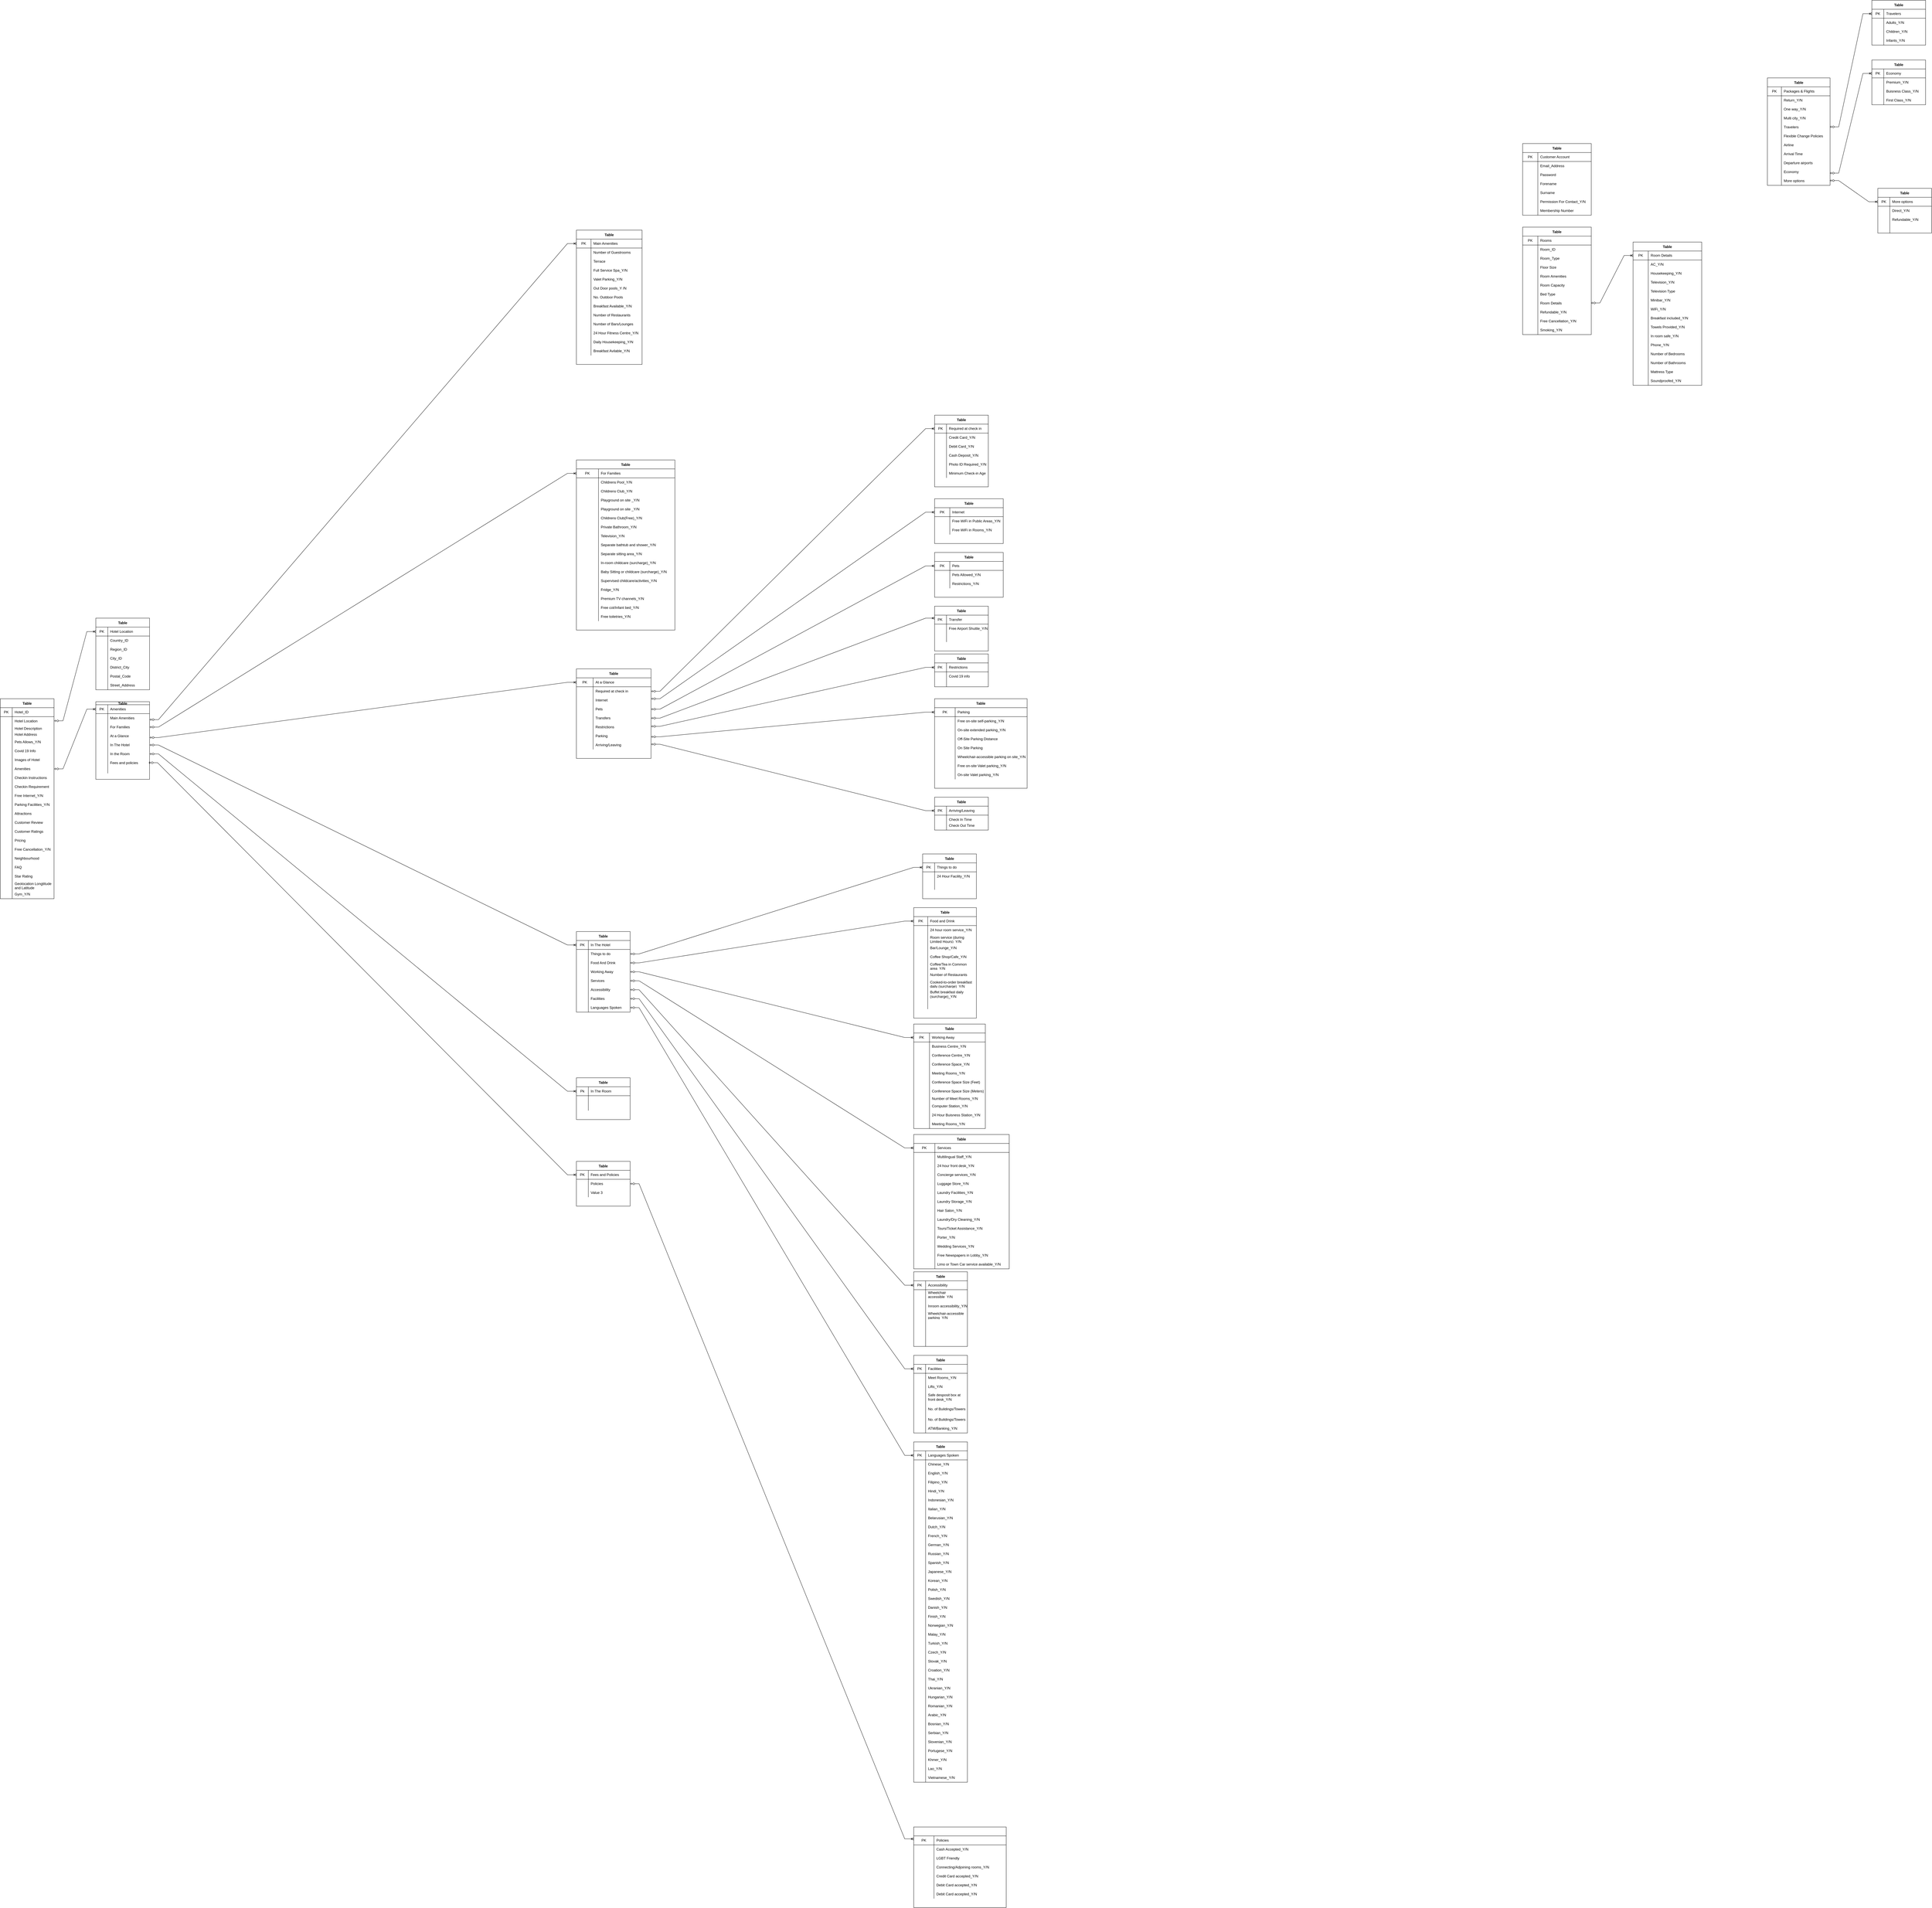 <mxfile version="15.4.1" type="github">
  <diagram id="bI8kdkdzUov07thZFfsC" name="Page-1">
    <mxGraphModel dx="1422" dy="699" grid="1" gridSize="10" guides="1" tooltips="1" connect="1" arrows="1" fold="1" page="1" pageScale="1" pageWidth="10000" pageHeight="10000" math="0" shadow="0">
      <root>
        <mxCell id="0" />
        <mxCell id="1" parent="0" />
        <mxCell id="zHgCnjYV8D6FMuMfUaZq-1" value="Table" style="shape=table;startSize=30;container=1;collapsible=0;childLayout=tableLayout;fixedRows=1;rowLines=0;fontStyle=1;align=center;pointerEvents=1;" parent="1" vertex="1">
          <mxGeometry x="4730" y="3920" width="180" height="270" as="geometry" />
        </mxCell>
        <mxCell id="zHgCnjYV8D6FMuMfUaZq-2" value="" style="shape=partialRectangle;html=1;whiteSpace=wrap;collapsible=0;dropTarget=0;pointerEvents=1;fillColor=none;top=0;left=0;bottom=1;right=0;points=[[0,0.5],[1,0.5]];portConstraint=eastwest;" parent="zHgCnjYV8D6FMuMfUaZq-1" vertex="1">
          <mxGeometry y="30" width="180" height="30" as="geometry" />
        </mxCell>
        <mxCell id="zHgCnjYV8D6FMuMfUaZq-3" value="PK" style="shape=partialRectangle;html=1;whiteSpace=wrap;connectable=0;fillColor=none;top=0;left=0;bottom=0;right=0;overflow=hidden;pointerEvents=1;" parent="zHgCnjYV8D6FMuMfUaZq-2" vertex="1">
          <mxGeometry width="40" height="30" as="geometry">
            <mxRectangle width="40" height="30" as="alternateBounds" />
          </mxGeometry>
        </mxCell>
        <mxCell id="zHgCnjYV8D6FMuMfUaZq-4" value="In The Hotel" style="shape=partialRectangle;html=1;whiteSpace=wrap;connectable=0;fillColor=none;top=0;left=0;bottom=0;right=0;align=left;spacingLeft=6;overflow=hidden;pointerEvents=1;" parent="zHgCnjYV8D6FMuMfUaZq-2" vertex="1">
          <mxGeometry x="40" width="140" height="30" as="geometry">
            <mxRectangle width="140" height="30" as="alternateBounds" />
          </mxGeometry>
        </mxCell>
        <mxCell id="zHgCnjYV8D6FMuMfUaZq-5" value="" style="shape=partialRectangle;html=1;whiteSpace=wrap;collapsible=0;dropTarget=0;pointerEvents=1;fillColor=none;top=0;left=0;bottom=0;right=0;points=[[0,0.5],[1,0.5]];portConstraint=eastwest;" parent="zHgCnjYV8D6FMuMfUaZq-1" vertex="1">
          <mxGeometry y="60" width="180" height="30" as="geometry" />
        </mxCell>
        <mxCell id="zHgCnjYV8D6FMuMfUaZq-6" value="" style="shape=partialRectangle;html=1;whiteSpace=wrap;connectable=0;fillColor=none;top=0;left=0;bottom=0;right=0;overflow=hidden;pointerEvents=1;" parent="zHgCnjYV8D6FMuMfUaZq-5" vertex="1">
          <mxGeometry width="40" height="30" as="geometry">
            <mxRectangle width="40" height="30" as="alternateBounds" />
          </mxGeometry>
        </mxCell>
        <mxCell id="zHgCnjYV8D6FMuMfUaZq-7" value="Things to do" style="shape=partialRectangle;html=1;whiteSpace=wrap;connectable=0;fillColor=none;top=0;left=0;bottom=0;right=0;align=left;spacingLeft=6;overflow=hidden;pointerEvents=1;" parent="zHgCnjYV8D6FMuMfUaZq-5" vertex="1">
          <mxGeometry x="40" width="140" height="30" as="geometry">
            <mxRectangle width="140" height="30" as="alternateBounds" />
          </mxGeometry>
        </mxCell>
        <mxCell id="zHgCnjYV8D6FMuMfUaZq-8" value="" style="shape=partialRectangle;html=1;whiteSpace=wrap;collapsible=0;dropTarget=0;pointerEvents=1;fillColor=none;top=0;left=0;bottom=0;right=0;points=[[0,0.5],[1,0.5]];portConstraint=eastwest;" parent="zHgCnjYV8D6FMuMfUaZq-1" vertex="1">
          <mxGeometry y="90" width="180" height="30" as="geometry" />
        </mxCell>
        <mxCell id="zHgCnjYV8D6FMuMfUaZq-9" value="" style="shape=partialRectangle;html=1;whiteSpace=wrap;connectable=0;fillColor=none;top=0;left=0;bottom=0;right=0;overflow=hidden;pointerEvents=1;" parent="zHgCnjYV8D6FMuMfUaZq-8" vertex="1">
          <mxGeometry width="40" height="30" as="geometry">
            <mxRectangle width="40" height="30" as="alternateBounds" />
          </mxGeometry>
        </mxCell>
        <mxCell id="zHgCnjYV8D6FMuMfUaZq-10" value="Food And Drink" style="shape=partialRectangle;html=1;whiteSpace=wrap;connectable=0;fillColor=none;top=0;left=0;bottom=0;right=0;align=left;spacingLeft=6;overflow=hidden;pointerEvents=1;" parent="zHgCnjYV8D6FMuMfUaZq-8" vertex="1">
          <mxGeometry x="40" width="140" height="30" as="geometry">
            <mxRectangle width="140" height="30" as="alternateBounds" />
          </mxGeometry>
        </mxCell>
        <mxCell id="U0oyDa3Yp9xcNBn3F18M-1" value="" style="shape=partialRectangle;html=1;whiteSpace=wrap;collapsible=0;dropTarget=0;pointerEvents=1;fillColor=none;top=0;left=0;bottom=0;right=0;points=[[0,0.5],[1,0.5]];portConstraint=eastwest;" parent="zHgCnjYV8D6FMuMfUaZq-1" vertex="1">
          <mxGeometry y="120" width="180" height="30" as="geometry" />
        </mxCell>
        <mxCell id="U0oyDa3Yp9xcNBn3F18M-2" value="" style="shape=partialRectangle;html=1;whiteSpace=wrap;connectable=0;fillColor=none;top=0;left=0;bottom=0;right=0;overflow=hidden;pointerEvents=1;" parent="U0oyDa3Yp9xcNBn3F18M-1" vertex="1">
          <mxGeometry width="40" height="30" as="geometry">
            <mxRectangle width="40" height="30" as="alternateBounds" />
          </mxGeometry>
        </mxCell>
        <mxCell id="U0oyDa3Yp9xcNBn3F18M-3" value="Working Away" style="shape=partialRectangle;html=1;whiteSpace=wrap;connectable=0;fillColor=none;top=0;left=0;bottom=0;right=0;align=left;spacingLeft=6;overflow=hidden;pointerEvents=1;" parent="U0oyDa3Yp9xcNBn3F18M-1" vertex="1">
          <mxGeometry x="40" width="140" height="30" as="geometry">
            <mxRectangle width="140" height="30" as="alternateBounds" />
          </mxGeometry>
        </mxCell>
        <mxCell id="U0oyDa3Yp9xcNBn3F18M-4" value="" style="shape=partialRectangle;html=1;whiteSpace=wrap;collapsible=0;dropTarget=0;pointerEvents=1;fillColor=none;top=0;left=0;bottom=0;right=0;points=[[0,0.5],[1,0.5]];portConstraint=eastwest;" parent="zHgCnjYV8D6FMuMfUaZq-1" vertex="1">
          <mxGeometry y="150" width="180" height="30" as="geometry" />
        </mxCell>
        <mxCell id="U0oyDa3Yp9xcNBn3F18M-5" value="" style="shape=partialRectangle;html=1;whiteSpace=wrap;connectable=0;fillColor=none;top=0;left=0;bottom=0;right=0;overflow=hidden;pointerEvents=1;" parent="U0oyDa3Yp9xcNBn3F18M-4" vertex="1">
          <mxGeometry width="40" height="30" as="geometry">
            <mxRectangle width="40" height="30" as="alternateBounds" />
          </mxGeometry>
        </mxCell>
        <mxCell id="U0oyDa3Yp9xcNBn3F18M-6" value="Services" style="shape=partialRectangle;html=1;whiteSpace=wrap;connectable=0;fillColor=none;top=0;left=0;bottom=0;right=0;align=left;spacingLeft=6;overflow=hidden;pointerEvents=1;" parent="U0oyDa3Yp9xcNBn3F18M-4" vertex="1">
          <mxGeometry x="40" width="140" height="30" as="geometry">
            <mxRectangle width="140" height="30" as="alternateBounds" />
          </mxGeometry>
        </mxCell>
        <mxCell id="U0oyDa3Yp9xcNBn3F18M-7" value="" style="shape=partialRectangle;html=1;whiteSpace=wrap;collapsible=0;dropTarget=0;pointerEvents=1;fillColor=none;top=0;left=0;bottom=0;right=0;points=[[0,0.5],[1,0.5]];portConstraint=eastwest;" parent="zHgCnjYV8D6FMuMfUaZq-1" vertex="1">
          <mxGeometry y="180" width="180" height="30" as="geometry" />
        </mxCell>
        <mxCell id="U0oyDa3Yp9xcNBn3F18M-8" value="" style="shape=partialRectangle;html=1;whiteSpace=wrap;connectable=0;fillColor=none;top=0;left=0;bottom=0;right=0;overflow=hidden;pointerEvents=1;" parent="U0oyDa3Yp9xcNBn3F18M-7" vertex="1">
          <mxGeometry width="40" height="30" as="geometry">
            <mxRectangle width="40" height="30" as="alternateBounds" />
          </mxGeometry>
        </mxCell>
        <mxCell id="U0oyDa3Yp9xcNBn3F18M-9" value="Accessibility" style="shape=partialRectangle;html=1;whiteSpace=wrap;connectable=0;fillColor=none;top=0;left=0;bottom=0;right=0;align=left;spacingLeft=6;overflow=hidden;pointerEvents=1;" parent="U0oyDa3Yp9xcNBn3F18M-7" vertex="1">
          <mxGeometry x="40" width="140" height="30" as="geometry">
            <mxRectangle width="140" height="30" as="alternateBounds" />
          </mxGeometry>
        </mxCell>
        <mxCell id="U0oyDa3Yp9xcNBn3F18M-10" value="" style="shape=partialRectangle;html=1;whiteSpace=wrap;collapsible=0;dropTarget=0;pointerEvents=1;fillColor=none;top=0;left=0;bottom=0;right=0;points=[[0,0.5],[1,0.5]];portConstraint=eastwest;" parent="zHgCnjYV8D6FMuMfUaZq-1" vertex="1">
          <mxGeometry y="210" width="180" height="30" as="geometry" />
        </mxCell>
        <mxCell id="U0oyDa3Yp9xcNBn3F18M-11" value="" style="shape=partialRectangle;html=1;whiteSpace=wrap;connectable=0;fillColor=none;top=0;left=0;bottom=0;right=0;overflow=hidden;pointerEvents=1;" parent="U0oyDa3Yp9xcNBn3F18M-10" vertex="1">
          <mxGeometry width="40" height="30" as="geometry">
            <mxRectangle width="40" height="30" as="alternateBounds" />
          </mxGeometry>
        </mxCell>
        <mxCell id="U0oyDa3Yp9xcNBn3F18M-12" value="Facilities" style="shape=partialRectangle;html=1;whiteSpace=wrap;connectable=0;fillColor=none;top=0;left=0;bottom=0;right=0;align=left;spacingLeft=6;overflow=hidden;pointerEvents=1;" parent="U0oyDa3Yp9xcNBn3F18M-10" vertex="1">
          <mxGeometry x="40" width="140" height="30" as="geometry">
            <mxRectangle width="140" height="30" as="alternateBounds" />
          </mxGeometry>
        </mxCell>
        <mxCell id="U0oyDa3Yp9xcNBn3F18M-13" value="" style="shape=partialRectangle;html=1;whiteSpace=wrap;collapsible=0;dropTarget=0;pointerEvents=1;fillColor=none;top=0;left=0;bottom=0;right=0;points=[[0,0.5],[1,0.5]];portConstraint=eastwest;" parent="zHgCnjYV8D6FMuMfUaZq-1" vertex="1">
          <mxGeometry y="240" width="180" height="30" as="geometry" />
        </mxCell>
        <mxCell id="U0oyDa3Yp9xcNBn3F18M-14" value="" style="shape=partialRectangle;html=1;whiteSpace=wrap;connectable=0;fillColor=none;top=0;left=0;bottom=0;right=0;overflow=hidden;pointerEvents=1;" parent="U0oyDa3Yp9xcNBn3F18M-13" vertex="1">
          <mxGeometry width="40" height="30" as="geometry">
            <mxRectangle width="40" height="30" as="alternateBounds" />
          </mxGeometry>
        </mxCell>
        <mxCell id="U0oyDa3Yp9xcNBn3F18M-15" value="Languages Spoken" style="shape=partialRectangle;html=1;whiteSpace=wrap;connectable=0;fillColor=none;top=0;left=0;bottom=0;right=0;align=left;spacingLeft=6;overflow=hidden;pointerEvents=1;" parent="U0oyDa3Yp9xcNBn3F18M-13" vertex="1">
          <mxGeometry x="40" width="140" height="30" as="geometry">
            <mxRectangle width="140" height="30" as="alternateBounds" />
          </mxGeometry>
        </mxCell>
        <mxCell id="zHgCnjYV8D6FMuMfUaZq-26" value="Table" style="shape=table;startSize=30;container=1;collapsible=0;childLayout=tableLayout;fixedRows=1;rowLines=0;fontStyle=1;align=center;pointerEvents=1;" parent="1" vertex="1">
          <mxGeometry x="5860" y="5630" width="180" height="1140" as="geometry" />
        </mxCell>
        <mxCell id="zHgCnjYV8D6FMuMfUaZq-27" value="" style="shape=partialRectangle;html=1;whiteSpace=wrap;collapsible=0;dropTarget=0;pointerEvents=1;fillColor=none;top=0;left=0;bottom=1;right=0;points=[[0,0.5],[1,0.5]];portConstraint=eastwest;" parent="zHgCnjYV8D6FMuMfUaZq-26" vertex="1">
          <mxGeometry y="30" width="180" height="30" as="geometry" />
        </mxCell>
        <mxCell id="zHgCnjYV8D6FMuMfUaZq-28" value="PK" style="shape=partialRectangle;html=1;whiteSpace=wrap;connectable=0;fillColor=none;top=0;left=0;bottom=0;right=0;overflow=hidden;pointerEvents=1;" parent="zHgCnjYV8D6FMuMfUaZq-27" vertex="1">
          <mxGeometry width="40" height="30" as="geometry">
            <mxRectangle width="40" height="30" as="alternateBounds" />
          </mxGeometry>
        </mxCell>
        <mxCell id="zHgCnjYV8D6FMuMfUaZq-29" value="Languages Spoken" style="shape=partialRectangle;html=1;whiteSpace=wrap;connectable=0;fillColor=none;top=0;left=0;bottom=0;right=0;align=left;spacingLeft=6;overflow=hidden;pointerEvents=1;" parent="zHgCnjYV8D6FMuMfUaZq-27" vertex="1">
          <mxGeometry x="40" width="140" height="30" as="geometry">
            <mxRectangle width="140" height="30" as="alternateBounds" />
          </mxGeometry>
        </mxCell>
        <mxCell id="zHgCnjYV8D6FMuMfUaZq-30" value="" style="shape=partialRectangle;html=1;whiteSpace=wrap;collapsible=0;dropTarget=0;pointerEvents=1;fillColor=none;top=0;left=0;bottom=0;right=0;points=[[0,0.5],[1,0.5]];portConstraint=eastwest;" parent="zHgCnjYV8D6FMuMfUaZq-26" vertex="1">
          <mxGeometry y="60" width="180" height="30" as="geometry" />
        </mxCell>
        <mxCell id="zHgCnjYV8D6FMuMfUaZq-31" value="" style="shape=partialRectangle;html=1;whiteSpace=wrap;connectable=0;fillColor=none;top=0;left=0;bottom=0;right=0;overflow=hidden;pointerEvents=1;" parent="zHgCnjYV8D6FMuMfUaZq-30" vertex="1">
          <mxGeometry width="40" height="30" as="geometry">
            <mxRectangle width="40" height="30" as="alternateBounds" />
          </mxGeometry>
        </mxCell>
        <mxCell id="zHgCnjYV8D6FMuMfUaZq-32" value="Chinese_Y/N" style="shape=partialRectangle;html=1;whiteSpace=wrap;connectable=0;fillColor=none;top=0;left=0;bottom=0;right=0;align=left;spacingLeft=6;overflow=hidden;pointerEvents=1;" parent="zHgCnjYV8D6FMuMfUaZq-30" vertex="1">
          <mxGeometry x="40" width="140" height="30" as="geometry">
            <mxRectangle width="140" height="30" as="alternateBounds" />
          </mxGeometry>
        </mxCell>
        <mxCell id="zHgCnjYV8D6FMuMfUaZq-33" value="" style="shape=partialRectangle;html=1;whiteSpace=wrap;collapsible=0;dropTarget=0;pointerEvents=1;fillColor=none;top=0;left=0;bottom=0;right=0;points=[[0,0.5],[1,0.5]];portConstraint=eastwest;" parent="zHgCnjYV8D6FMuMfUaZq-26" vertex="1">
          <mxGeometry y="90" width="180" height="30" as="geometry" />
        </mxCell>
        <mxCell id="zHgCnjYV8D6FMuMfUaZq-34" value="" style="shape=partialRectangle;html=1;whiteSpace=wrap;connectable=0;fillColor=none;top=0;left=0;bottom=0;right=0;overflow=hidden;pointerEvents=1;" parent="zHgCnjYV8D6FMuMfUaZq-33" vertex="1">
          <mxGeometry width="40" height="30" as="geometry">
            <mxRectangle width="40" height="30" as="alternateBounds" />
          </mxGeometry>
        </mxCell>
        <mxCell id="zHgCnjYV8D6FMuMfUaZq-35" value="English_Y/N" style="shape=partialRectangle;html=1;whiteSpace=wrap;connectable=0;fillColor=none;top=0;left=0;bottom=0;right=0;align=left;spacingLeft=6;overflow=hidden;pointerEvents=1;" parent="zHgCnjYV8D6FMuMfUaZq-33" vertex="1">
          <mxGeometry x="40" width="140" height="30" as="geometry">
            <mxRectangle width="140" height="30" as="alternateBounds" />
          </mxGeometry>
        </mxCell>
        <mxCell id="zHgCnjYV8D6FMuMfUaZq-36" value="" style="shape=partialRectangle;html=1;whiteSpace=wrap;collapsible=0;dropTarget=0;pointerEvents=1;fillColor=none;top=0;left=0;bottom=0;right=0;points=[[0,0.5],[1,0.5]];portConstraint=eastwest;" parent="zHgCnjYV8D6FMuMfUaZq-26" vertex="1">
          <mxGeometry y="120" width="180" height="30" as="geometry" />
        </mxCell>
        <mxCell id="zHgCnjYV8D6FMuMfUaZq-37" value="" style="shape=partialRectangle;html=1;whiteSpace=wrap;connectable=0;fillColor=none;top=0;left=0;bottom=0;right=0;overflow=hidden;pointerEvents=1;" parent="zHgCnjYV8D6FMuMfUaZq-36" vertex="1">
          <mxGeometry width="40" height="30" as="geometry">
            <mxRectangle width="40" height="30" as="alternateBounds" />
          </mxGeometry>
        </mxCell>
        <mxCell id="zHgCnjYV8D6FMuMfUaZq-38" value="Filipino_Y/N" style="shape=partialRectangle;html=1;whiteSpace=wrap;connectable=0;fillColor=none;top=0;left=0;bottom=0;right=0;align=left;spacingLeft=6;overflow=hidden;pointerEvents=1;" parent="zHgCnjYV8D6FMuMfUaZq-36" vertex="1">
          <mxGeometry x="40" width="140" height="30" as="geometry">
            <mxRectangle width="140" height="30" as="alternateBounds" />
          </mxGeometry>
        </mxCell>
        <mxCell id="zHgCnjYV8D6FMuMfUaZq-39" value="" style="shape=partialRectangle;html=1;whiteSpace=wrap;collapsible=0;dropTarget=0;pointerEvents=1;fillColor=none;top=0;left=0;bottom=0;right=0;points=[[0,0.5],[1,0.5]];portConstraint=eastwest;" parent="zHgCnjYV8D6FMuMfUaZq-26" vertex="1">
          <mxGeometry y="150" width="180" height="30" as="geometry" />
        </mxCell>
        <mxCell id="zHgCnjYV8D6FMuMfUaZq-40" value="" style="shape=partialRectangle;html=1;whiteSpace=wrap;connectable=0;fillColor=none;top=0;left=0;bottom=0;right=0;overflow=hidden;pointerEvents=1;" parent="zHgCnjYV8D6FMuMfUaZq-39" vertex="1">
          <mxGeometry width="40" height="30" as="geometry">
            <mxRectangle width="40" height="30" as="alternateBounds" />
          </mxGeometry>
        </mxCell>
        <mxCell id="zHgCnjYV8D6FMuMfUaZq-41" value="Hindi_Y/N" style="shape=partialRectangle;html=1;whiteSpace=wrap;connectable=0;fillColor=none;top=0;left=0;bottom=0;right=0;align=left;spacingLeft=6;overflow=hidden;pointerEvents=1;" parent="zHgCnjYV8D6FMuMfUaZq-39" vertex="1">
          <mxGeometry x="40" width="140" height="30" as="geometry">
            <mxRectangle width="140" height="30" as="alternateBounds" />
          </mxGeometry>
        </mxCell>
        <mxCell id="zHgCnjYV8D6FMuMfUaZq-42" value="" style="shape=partialRectangle;html=1;whiteSpace=wrap;collapsible=0;dropTarget=0;pointerEvents=1;fillColor=none;top=0;left=0;bottom=0;right=0;points=[[0,0.5],[1,0.5]];portConstraint=eastwest;" parent="zHgCnjYV8D6FMuMfUaZq-26" vertex="1">
          <mxGeometry y="180" width="180" height="30" as="geometry" />
        </mxCell>
        <mxCell id="zHgCnjYV8D6FMuMfUaZq-43" value="" style="shape=partialRectangle;html=1;whiteSpace=wrap;connectable=0;fillColor=none;top=0;left=0;bottom=0;right=0;overflow=hidden;pointerEvents=1;" parent="zHgCnjYV8D6FMuMfUaZq-42" vertex="1">
          <mxGeometry width="40" height="30" as="geometry">
            <mxRectangle width="40" height="30" as="alternateBounds" />
          </mxGeometry>
        </mxCell>
        <mxCell id="zHgCnjYV8D6FMuMfUaZq-44" value="Indonesian_Y/N" style="shape=partialRectangle;html=1;whiteSpace=wrap;connectable=0;fillColor=none;top=0;left=0;bottom=0;right=0;align=left;spacingLeft=6;overflow=hidden;pointerEvents=1;" parent="zHgCnjYV8D6FMuMfUaZq-42" vertex="1">
          <mxGeometry x="40" width="140" height="30" as="geometry">
            <mxRectangle width="140" height="30" as="alternateBounds" />
          </mxGeometry>
        </mxCell>
        <mxCell id="zHgCnjYV8D6FMuMfUaZq-45" value="" style="shape=partialRectangle;html=1;whiteSpace=wrap;collapsible=0;dropTarget=0;pointerEvents=1;fillColor=none;top=0;left=0;bottom=0;right=0;points=[[0,0.5],[1,0.5]];portConstraint=eastwest;" parent="zHgCnjYV8D6FMuMfUaZq-26" vertex="1">
          <mxGeometry y="210" width="180" height="30" as="geometry" />
        </mxCell>
        <mxCell id="zHgCnjYV8D6FMuMfUaZq-46" value="" style="shape=partialRectangle;html=1;whiteSpace=wrap;connectable=0;fillColor=none;top=0;left=0;bottom=0;right=0;overflow=hidden;pointerEvents=1;" parent="zHgCnjYV8D6FMuMfUaZq-45" vertex="1">
          <mxGeometry width="40" height="30" as="geometry">
            <mxRectangle width="40" height="30" as="alternateBounds" />
          </mxGeometry>
        </mxCell>
        <mxCell id="zHgCnjYV8D6FMuMfUaZq-47" value="Italian_Y/N" style="shape=partialRectangle;html=1;whiteSpace=wrap;connectable=0;fillColor=none;top=0;left=0;bottom=0;right=0;align=left;spacingLeft=6;overflow=hidden;pointerEvents=1;" parent="zHgCnjYV8D6FMuMfUaZq-45" vertex="1">
          <mxGeometry x="40" width="140" height="30" as="geometry">
            <mxRectangle width="140" height="30" as="alternateBounds" />
          </mxGeometry>
        </mxCell>
        <mxCell id="zHgCnjYV8D6FMuMfUaZq-48" value="" style="shape=partialRectangle;html=1;whiteSpace=wrap;collapsible=0;dropTarget=0;pointerEvents=1;fillColor=none;top=0;left=0;bottom=0;right=0;points=[[0,0.5],[1,0.5]];portConstraint=eastwest;" parent="zHgCnjYV8D6FMuMfUaZq-26" vertex="1">
          <mxGeometry y="240" width="180" height="30" as="geometry" />
        </mxCell>
        <mxCell id="zHgCnjYV8D6FMuMfUaZq-49" value="" style="shape=partialRectangle;html=1;whiteSpace=wrap;connectable=0;fillColor=none;top=0;left=0;bottom=0;right=0;overflow=hidden;pointerEvents=1;" parent="zHgCnjYV8D6FMuMfUaZq-48" vertex="1">
          <mxGeometry width="40" height="30" as="geometry">
            <mxRectangle width="40" height="30" as="alternateBounds" />
          </mxGeometry>
        </mxCell>
        <mxCell id="zHgCnjYV8D6FMuMfUaZq-50" value="Belarusian_Y/N" style="shape=partialRectangle;html=1;whiteSpace=wrap;connectable=0;fillColor=none;top=0;left=0;bottom=0;right=0;align=left;spacingLeft=6;overflow=hidden;pointerEvents=1;" parent="zHgCnjYV8D6FMuMfUaZq-48" vertex="1">
          <mxGeometry x="40" width="140" height="30" as="geometry">
            <mxRectangle width="140" height="30" as="alternateBounds" />
          </mxGeometry>
        </mxCell>
        <mxCell id="zHgCnjYV8D6FMuMfUaZq-51" value="" style="shape=partialRectangle;html=1;whiteSpace=wrap;collapsible=0;dropTarget=0;pointerEvents=1;fillColor=none;top=0;left=0;bottom=0;right=0;points=[[0,0.5],[1,0.5]];portConstraint=eastwest;" parent="zHgCnjYV8D6FMuMfUaZq-26" vertex="1">
          <mxGeometry y="270" width="180" height="30" as="geometry" />
        </mxCell>
        <mxCell id="zHgCnjYV8D6FMuMfUaZq-52" value="" style="shape=partialRectangle;html=1;whiteSpace=wrap;connectable=0;fillColor=none;top=0;left=0;bottom=0;right=0;overflow=hidden;pointerEvents=1;" parent="zHgCnjYV8D6FMuMfUaZq-51" vertex="1">
          <mxGeometry width="40" height="30" as="geometry">
            <mxRectangle width="40" height="30" as="alternateBounds" />
          </mxGeometry>
        </mxCell>
        <mxCell id="zHgCnjYV8D6FMuMfUaZq-53" value="Dutch_Y/N" style="shape=partialRectangle;html=1;whiteSpace=wrap;connectable=0;fillColor=none;top=0;left=0;bottom=0;right=0;align=left;spacingLeft=6;overflow=hidden;pointerEvents=1;" parent="zHgCnjYV8D6FMuMfUaZq-51" vertex="1">
          <mxGeometry x="40" width="140" height="30" as="geometry">
            <mxRectangle width="140" height="30" as="alternateBounds" />
          </mxGeometry>
        </mxCell>
        <mxCell id="zHgCnjYV8D6FMuMfUaZq-58" value="" style="shape=partialRectangle;html=1;whiteSpace=wrap;collapsible=0;dropTarget=0;pointerEvents=1;fillColor=none;top=0;left=0;bottom=0;right=0;points=[[0,0.5],[1,0.5]];portConstraint=eastwest;" parent="zHgCnjYV8D6FMuMfUaZq-26" vertex="1">
          <mxGeometry y="300" width="180" height="30" as="geometry" />
        </mxCell>
        <mxCell id="zHgCnjYV8D6FMuMfUaZq-59" value="" style="shape=partialRectangle;html=1;whiteSpace=wrap;connectable=0;fillColor=none;top=0;left=0;bottom=0;right=0;overflow=hidden;pointerEvents=1;" parent="zHgCnjYV8D6FMuMfUaZq-58" vertex="1">
          <mxGeometry width="40" height="30" as="geometry">
            <mxRectangle width="40" height="30" as="alternateBounds" />
          </mxGeometry>
        </mxCell>
        <mxCell id="zHgCnjYV8D6FMuMfUaZq-60" value="French_Y/N" style="shape=partialRectangle;html=1;whiteSpace=wrap;connectable=0;fillColor=none;top=0;left=0;bottom=0;right=0;align=left;spacingLeft=6;overflow=hidden;pointerEvents=1;" parent="zHgCnjYV8D6FMuMfUaZq-58" vertex="1">
          <mxGeometry x="40" width="140" height="30" as="geometry">
            <mxRectangle width="140" height="30" as="alternateBounds" />
          </mxGeometry>
        </mxCell>
        <mxCell id="zHgCnjYV8D6FMuMfUaZq-61" value="" style="shape=partialRectangle;html=1;whiteSpace=wrap;collapsible=0;dropTarget=0;pointerEvents=1;fillColor=none;top=0;left=0;bottom=0;right=0;points=[[0,0.5],[1,0.5]];portConstraint=eastwest;" parent="zHgCnjYV8D6FMuMfUaZq-26" vertex="1">
          <mxGeometry y="330" width="180" height="30" as="geometry" />
        </mxCell>
        <mxCell id="zHgCnjYV8D6FMuMfUaZq-62" value="" style="shape=partialRectangle;html=1;whiteSpace=wrap;connectable=0;fillColor=none;top=0;left=0;bottom=0;right=0;overflow=hidden;pointerEvents=1;" parent="zHgCnjYV8D6FMuMfUaZq-61" vertex="1">
          <mxGeometry width="40" height="30" as="geometry">
            <mxRectangle width="40" height="30" as="alternateBounds" />
          </mxGeometry>
        </mxCell>
        <mxCell id="zHgCnjYV8D6FMuMfUaZq-63" value="German_Y/N" style="shape=partialRectangle;html=1;whiteSpace=wrap;connectable=0;fillColor=none;top=0;left=0;bottom=0;right=0;align=left;spacingLeft=6;overflow=hidden;pointerEvents=1;" parent="zHgCnjYV8D6FMuMfUaZq-61" vertex="1">
          <mxGeometry x="40" width="140" height="30" as="geometry">
            <mxRectangle width="140" height="30" as="alternateBounds" />
          </mxGeometry>
        </mxCell>
        <mxCell id="zHgCnjYV8D6FMuMfUaZq-64" value="" style="shape=partialRectangle;html=1;whiteSpace=wrap;collapsible=0;dropTarget=0;pointerEvents=1;fillColor=none;top=0;left=0;bottom=0;right=0;points=[[0,0.5],[1,0.5]];portConstraint=eastwest;" parent="zHgCnjYV8D6FMuMfUaZq-26" vertex="1">
          <mxGeometry y="360" width="180" height="30" as="geometry" />
        </mxCell>
        <mxCell id="zHgCnjYV8D6FMuMfUaZq-65" value="" style="shape=partialRectangle;html=1;whiteSpace=wrap;connectable=0;fillColor=none;top=0;left=0;bottom=0;right=0;overflow=hidden;pointerEvents=1;" parent="zHgCnjYV8D6FMuMfUaZq-64" vertex="1">
          <mxGeometry width="40" height="30" as="geometry">
            <mxRectangle width="40" height="30" as="alternateBounds" />
          </mxGeometry>
        </mxCell>
        <mxCell id="zHgCnjYV8D6FMuMfUaZq-66" value="Russian_Y/N" style="shape=partialRectangle;html=1;whiteSpace=wrap;connectable=0;fillColor=none;top=0;left=0;bottom=0;right=0;align=left;spacingLeft=6;overflow=hidden;pointerEvents=1;" parent="zHgCnjYV8D6FMuMfUaZq-64" vertex="1">
          <mxGeometry x="40" width="140" height="30" as="geometry">
            <mxRectangle width="140" height="30" as="alternateBounds" />
          </mxGeometry>
        </mxCell>
        <mxCell id="zHgCnjYV8D6FMuMfUaZq-67" value="" style="shape=partialRectangle;html=1;whiteSpace=wrap;collapsible=0;dropTarget=0;pointerEvents=1;fillColor=none;top=0;left=0;bottom=0;right=0;points=[[0,0.5],[1,0.5]];portConstraint=eastwest;" parent="zHgCnjYV8D6FMuMfUaZq-26" vertex="1">
          <mxGeometry y="390" width="180" height="30" as="geometry" />
        </mxCell>
        <mxCell id="zHgCnjYV8D6FMuMfUaZq-68" value="" style="shape=partialRectangle;html=1;whiteSpace=wrap;connectable=0;fillColor=none;top=0;left=0;bottom=0;right=0;overflow=hidden;pointerEvents=1;" parent="zHgCnjYV8D6FMuMfUaZq-67" vertex="1">
          <mxGeometry width="40" height="30" as="geometry">
            <mxRectangle width="40" height="30" as="alternateBounds" />
          </mxGeometry>
        </mxCell>
        <mxCell id="zHgCnjYV8D6FMuMfUaZq-69" value="Spanish_Y/N" style="shape=partialRectangle;html=1;whiteSpace=wrap;connectable=0;fillColor=none;top=0;left=0;bottom=0;right=0;align=left;spacingLeft=6;overflow=hidden;pointerEvents=1;" parent="zHgCnjYV8D6FMuMfUaZq-67" vertex="1">
          <mxGeometry x="40" width="140" height="30" as="geometry">
            <mxRectangle width="140" height="30" as="alternateBounds" />
          </mxGeometry>
        </mxCell>
        <mxCell id="zHgCnjYV8D6FMuMfUaZq-70" value="" style="shape=partialRectangle;html=1;whiteSpace=wrap;collapsible=0;dropTarget=0;pointerEvents=1;fillColor=none;top=0;left=0;bottom=0;right=0;points=[[0,0.5],[1,0.5]];portConstraint=eastwest;" parent="zHgCnjYV8D6FMuMfUaZq-26" vertex="1">
          <mxGeometry y="420" width="180" height="30" as="geometry" />
        </mxCell>
        <mxCell id="zHgCnjYV8D6FMuMfUaZq-71" value="" style="shape=partialRectangle;html=1;whiteSpace=wrap;connectable=0;fillColor=none;top=0;left=0;bottom=0;right=0;overflow=hidden;pointerEvents=1;" parent="zHgCnjYV8D6FMuMfUaZq-70" vertex="1">
          <mxGeometry width="40" height="30" as="geometry">
            <mxRectangle width="40" height="30" as="alternateBounds" />
          </mxGeometry>
        </mxCell>
        <mxCell id="zHgCnjYV8D6FMuMfUaZq-72" value="Japanese_Y/N" style="shape=partialRectangle;html=1;whiteSpace=wrap;connectable=0;fillColor=none;top=0;left=0;bottom=0;right=0;align=left;spacingLeft=6;overflow=hidden;pointerEvents=1;" parent="zHgCnjYV8D6FMuMfUaZq-70" vertex="1">
          <mxGeometry x="40" width="140" height="30" as="geometry">
            <mxRectangle width="140" height="30" as="alternateBounds" />
          </mxGeometry>
        </mxCell>
        <mxCell id="zHgCnjYV8D6FMuMfUaZq-73" value="" style="shape=partialRectangle;html=1;whiteSpace=wrap;collapsible=0;dropTarget=0;pointerEvents=1;fillColor=none;top=0;left=0;bottom=0;right=0;points=[[0,0.5],[1,0.5]];portConstraint=eastwest;" parent="zHgCnjYV8D6FMuMfUaZq-26" vertex="1">
          <mxGeometry y="450" width="180" height="30" as="geometry" />
        </mxCell>
        <mxCell id="zHgCnjYV8D6FMuMfUaZq-74" value="" style="shape=partialRectangle;html=1;whiteSpace=wrap;connectable=0;fillColor=none;top=0;left=0;bottom=0;right=0;overflow=hidden;pointerEvents=1;" parent="zHgCnjYV8D6FMuMfUaZq-73" vertex="1">
          <mxGeometry width="40" height="30" as="geometry">
            <mxRectangle width="40" height="30" as="alternateBounds" />
          </mxGeometry>
        </mxCell>
        <mxCell id="zHgCnjYV8D6FMuMfUaZq-75" value="Korean_Y/N" style="shape=partialRectangle;html=1;whiteSpace=wrap;connectable=0;fillColor=none;top=0;left=0;bottom=0;right=0;align=left;spacingLeft=6;overflow=hidden;pointerEvents=1;" parent="zHgCnjYV8D6FMuMfUaZq-73" vertex="1">
          <mxGeometry x="40" width="140" height="30" as="geometry">
            <mxRectangle width="140" height="30" as="alternateBounds" />
          </mxGeometry>
        </mxCell>
        <mxCell id="zHgCnjYV8D6FMuMfUaZq-76" value="" style="shape=partialRectangle;html=1;whiteSpace=wrap;collapsible=0;dropTarget=0;pointerEvents=1;fillColor=none;top=0;left=0;bottom=0;right=0;points=[[0,0.5],[1,0.5]];portConstraint=eastwest;" parent="zHgCnjYV8D6FMuMfUaZq-26" vertex="1">
          <mxGeometry y="480" width="180" height="30" as="geometry" />
        </mxCell>
        <mxCell id="zHgCnjYV8D6FMuMfUaZq-77" value="" style="shape=partialRectangle;html=1;whiteSpace=wrap;connectable=0;fillColor=none;top=0;left=0;bottom=0;right=0;overflow=hidden;pointerEvents=1;" parent="zHgCnjYV8D6FMuMfUaZq-76" vertex="1">
          <mxGeometry width="40" height="30" as="geometry">
            <mxRectangle width="40" height="30" as="alternateBounds" />
          </mxGeometry>
        </mxCell>
        <mxCell id="zHgCnjYV8D6FMuMfUaZq-78" value="Polish_Y/N" style="shape=partialRectangle;html=1;whiteSpace=wrap;connectable=0;fillColor=none;top=0;left=0;bottom=0;right=0;align=left;spacingLeft=6;overflow=hidden;pointerEvents=1;" parent="zHgCnjYV8D6FMuMfUaZq-76" vertex="1">
          <mxGeometry x="40" width="140" height="30" as="geometry">
            <mxRectangle width="140" height="30" as="alternateBounds" />
          </mxGeometry>
        </mxCell>
        <mxCell id="zHgCnjYV8D6FMuMfUaZq-79" value="" style="shape=partialRectangle;html=1;whiteSpace=wrap;collapsible=0;dropTarget=0;pointerEvents=1;fillColor=none;top=0;left=0;bottom=0;right=0;points=[[0,0.5],[1,0.5]];portConstraint=eastwest;" parent="zHgCnjYV8D6FMuMfUaZq-26" vertex="1">
          <mxGeometry y="510" width="180" height="30" as="geometry" />
        </mxCell>
        <mxCell id="zHgCnjYV8D6FMuMfUaZq-80" value="" style="shape=partialRectangle;html=1;whiteSpace=wrap;connectable=0;fillColor=none;top=0;left=0;bottom=0;right=0;overflow=hidden;pointerEvents=1;" parent="zHgCnjYV8D6FMuMfUaZq-79" vertex="1">
          <mxGeometry width="40" height="30" as="geometry">
            <mxRectangle width="40" height="30" as="alternateBounds" />
          </mxGeometry>
        </mxCell>
        <mxCell id="zHgCnjYV8D6FMuMfUaZq-81" value="Swedish_Y/N" style="shape=partialRectangle;html=1;whiteSpace=wrap;connectable=0;fillColor=none;top=0;left=0;bottom=0;right=0;align=left;spacingLeft=6;overflow=hidden;pointerEvents=1;" parent="zHgCnjYV8D6FMuMfUaZq-79" vertex="1">
          <mxGeometry x="40" width="140" height="30" as="geometry">
            <mxRectangle width="140" height="30" as="alternateBounds" />
          </mxGeometry>
        </mxCell>
        <mxCell id="zHgCnjYV8D6FMuMfUaZq-82" value="" style="shape=partialRectangle;html=1;whiteSpace=wrap;collapsible=0;dropTarget=0;pointerEvents=1;fillColor=none;top=0;left=0;bottom=0;right=0;points=[[0,0.5],[1,0.5]];portConstraint=eastwest;" parent="zHgCnjYV8D6FMuMfUaZq-26" vertex="1">
          <mxGeometry y="540" width="180" height="30" as="geometry" />
        </mxCell>
        <mxCell id="zHgCnjYV8D6FMuMfUaZq-83" value="" style="shape=partialRectangle;html=1;whiteSpace=wrap;connectable=0;fillColor=none;top=0;left=0;bottom=0;right=0;overflow=hidden;pointerEvents=1;" parent="zHgCnjYV8D6FMuMfUaZq-82" vertex="1">
          <mxGeometry width="40" height="30" as="geometry">
            <mxRectangle width="40" height="30" as="alternateBounds" />
          </mxGeometry>
        </mxCell>
        <mxCell id="zHgCnjYV8D6FMuMfUaZq-84" value="Danish_Y/N" style="shape=partialRectangle;html=1;whiteSpace=wrap;connectable=0;fillColor=none;top=0;left=0;bottom=0;right=0;align=left;spacingLeft=6;overflow=hidden;pointerEvents=1;" parent="zHgCnjYV8D6FMuMfUaZq-82" vertex="1">
          <mxGeometry x="40" width="140" height="30" as="geometry">
            <mxRectangle width="140" height="30" as="alternateBounds" />
          </mxGeometry>
        </mxCell>
        <mxCell id="zHgCnjYV8D6FMuMfUaZq-85" value="" style="shape=partialRectangle;html=1;whiteSpace=wrap;collapsible=0;dropTarget=0;pointerEvents=1;fillColor=none;top=0;left=0;bottom=0;right=0;points=[[0,0.5],[1,0.5]];portConstraint=eastwest;" parent="zHgCnjYV8D6FMuMfUaZq-26" vertex="1">
          <mxGeometry y="570" width="180" height="30" as="geometry" />
        </mxCell>
        <mxCell id="zHgCnjYV8D6FMuMfUaZq-86" value="" style="shape=partialRectangle;html=1;whiteSpace=wrap;connectable=0;fillColor=none;top=0;left=0;bottom=0;right=0;overflow=hidden;pointerEvents=1;" parent="zHgCnjYV8D6FMuMfUaZq-85" vertex="1">
          <mxGeometry width="40" height="30" as="geometry">
            <mxRectangle width="40" height="30" as="alternateBounds" />
          </mxGeometry>
        </mxCell>
        <mxCell id="zHgCnjYV8D6FMuMfUaZq-87" value="Finish_Y/N" style="shape=partialRectangle;html=1;whiteSpace=wrap;connectable=0;fillColor=none;top=0;left=0;bottom=0;right=0;align=left;spacingLeft=6;overflow=hidden;pointerEvents=1;" parent="zHgCnjYV8D6FMuMfUaZq-85" vertex="1">
          <mxGeometry x="40" width="140" height="30" as="geometry">
            <mxRectangle width="140" height="30" as="alternateBounds" />
          </mxGeometry>
        </mxCell>
        <mxCell id="zHgCnjYV8D6FMuMfUaZq-88" value="" style="shape=partialRectangle;html=1;whiteSpace=wrap;collapsible=0;dropTarget=0;pointerEvents=1;fillColor=none;top=0;left=0;bottom=0;right=0;points=[[0,0.5],[1,0.5]];portConstraint=eastwest;" parent="zHgCnjYV8D6FMuMfUaZq-26" vertex="1">
          <mxGeometry y="600" width="180" height="30" as="geometry" />
        </mxCell>
        <mxCell id="zHgCnjYV8D6FMuMfUaZq-89" value="" style="shape=partialRectangle;html=1;whiteSpace=wrap;connectable=0;fillColor=none;top=0;left=0;bottom=0;right=0;overflow=hidden;pointerEvents=1;" parent="zHgCnjYV8D6FMuMfUaZq-88" vertex="1">
          <mxGeometry width="40" height="30" as="geometry">
            <mxRectangle width="40" height="30" as="alternateBounds" />
          </mxGeometry>
        </mxCell>
        <mxCell id="zHgCnjYV8D6FMuMfUaZq-90" value="Norwegian_Y/N" style="shape=partialRectangle;html=1;whiteSpace=wrap;connectable=0;fillColor=none;top=0;left=0;bottom=0;right=0;align=left;spacingLeft=6;overflow=hidden;pointerEvents=1;" parent="zHgCnjYV8D6FMuMfUaZq-88" vertex="1">
          <mxGeometry x="40" width="140" height="30" as="geometry">
            <mxRectangle width="140" height="30" as="alternateBounds" />
          </mxGeometry>
        </mxCell>
        <mxCell id="zHgCnjYV8D6FMuMfUaZq-91" value="" style="shape=partialRectangle;html=1;whiteSpace=wrap;collapsible=0;dropTarget=0;pointerEvents=1;fillColor=none;top=0;left=0;bottom=0;right=0;points=[[0,0.5],[1,0.5]];portConstraint=eastwest;" parent="zHgCnjYV8D6FMuMfUaZq-26" vertex="1">
          <mxGeometry y="630" width="180" height="30" as="geometry" />
        </mxCell>
        <mxCell id="zHgCnjYV8D6FMuMfUaZq-92" value="" style="shape=partialRectangle;html=1;whiteSpace=wrap;connectable=0;fillColor=none;top=0;left=0;bottom=0;right=0;overflow=hidden;pointerEvents=1;" parent="zHgCnjYV8D6FMuMfUaZq-91" vertex="1">
          <mxGeometry width="40" height="30" as="geometry">
            <mxRectangle width="40" height="30" as="alternateBounds" />
          </mxGeometry>
        </mxCell>
        <mxCell id="zHgCnjYV8D6FMuMfUaZq-93" value="Malay_Y/N" style="shape=partialRectangle;html=1;whiteSpace=wrap;connectable=0;fillColor=none;top=0;left=0;bottom=0;right=0;align=left;spacingLeft=6;overflow=hidden;pointerEvents=1;" parent="zHgCnjYV8D6FMuMfUaZq-91" vertex="1">
          <mxGeometry x="40" width="140" height="30" as="geometry">
            <mxRectangle width="140" height="30" as="alternateBounds" />
          </mxGeometry>
        </mxCell>
        <mxCell id="zHgCnjYV8D6FMuMfUaZq-94" value="" style="shape=partialRectangle;html=1;whiteSpace=wrap;collapsible=0;dropTarget=0;pointerEvents=1;fillColor=none;top=0;left=0;bottom=0;right=0;points=[[0,0.5],[1,0.5]];portConstraint=eastwest;" parent="zHgCnjYV8D6FMuMfUaZq-26" vertex="1">
          <mxGeometry y="660" width="180" height="30" as="geometry" />
        </mxCell>
        <mxCell id="zHgCnjYV8D6FMuMfUaZq-95" value="" style="shape=partialRectangle;html=1;whiteSpace=wrap;connectable=0;fillColor=none;top=0;left=0;bottom=0;right=0;overflow=hidden;pointerEvents=1;" parent="zHgCnjYV8D6FMuMfUaZq-94" vertex="1">
          <mxGeometry width="40" height="30" as="geometry">
            <mxRectangle width="40" height="30" as="alternateBounds" />
          </mxGeometry>
        </mxCell>
        <mxCell id="zHgCnjYV8D6FMuMfUaZq-96" value="Turkish_Y/N" style="shape=partialRectangle;html=1;whiteSpace=wrap;connectable=0;fillColor=none;top=0;left=0;bottom=0;right=0;align=left;spacingLeft=6;overflow=hidden;pointerEvents=1;" parent="zHgCnjYV8D6FMuMfUaZq-94" vertex="1">
          <mxGeometry x="40" width="140" height="30" as="geometry">
            <mxRectangle width="140" height="30" as="alternateBounds" />
          </mxGeometry>
        </mxCell>
        <mxCell id="zHgCnjYV8D6FMuMfUaZq-97" value="" style="shape=partialRectangle;html=1;whiteSpace=wrap;collapsible=0;dropTarget=0;pointerEvents=1;fillColor=none;top=0;left=0;bottom=0;right=0;points=[[0,0.5],[1,0.5]];portConstraint=eastwest;" parent="zHgCnjYV8D6FMuMfUaZq-26" vertex="1">
          <mxGeometry y="690" width="180" height="30" as="geometry" />
        </mxCell>
        <mxCell id="zHgCnjYV8D6FMuMfUaZq-98" value="" style="shape=partialRectangle;html=1;whiteSpace=wrap;connectable=0;fillColor=none;top=0;left=0;bottom=0;right=0;overflow=hidden;pointerEvents=1;" parent="zHgCnjYV8D6FMuMfUaZq-97" vertex="1">
          <mxGeometry width="40" height="30" as="geometry">
            <mxRectangle width="40" height="30" as="alternateBounds" />
          </mxGeometry>
        </mxCell>
        <mxCell id="zHgCnjYV8D6FMuMfUaZq-99" value="Czech_Y/N" style="shape=partialRectangle;html=1;whiteSpace=wrap;connectable=0;fillColor=none;top=0;left=0;bottom=0;right=0;align=left;spacingLeft=6;overflow=hidden;pointerEvents=1;" parent="zHgCnjYV8D6FMuMfUaZq-97" vertex="1">
          <mxGeometry x="40" width="140" height="30" as="geometry">
            <mxRectangle width="140" height="30" as="alternateBounds" />
          </mxGeometry>
        </mxCell>
        <mxCell id="zHgCnjYV8D6FMuMfUaZq-100" value="" style="shape=partialRectangle;html=1;whiteSpace=wrap;collapsible=0;dropTarget=0;pointerEvents=1;fillColor=none;top=0;left=0;bottom=0;right=0;points=[[0,0.5],[1,0.5]];portConstraint=eastwest;" parent="zHgCnjYV8D6FMuMfUaZq-26" vertex="1">
          <mxGeometry y="720" width="180" height="30" as="geometry" />
        </mxCell>
        <mxCell id="zHgCnjYV8D6FMuMfUaZq-101" value="" style="shape=partialRectangle;html=1;whiteSpace=wrap;connectable=0;fillColor=none;top=0;left=0;bottom=0;right=0;overflow=hidden;pointerEvents=1;" parent="zHgCnjYV8D6FMuMfUaZq-100" vertex="1">
          <mxGeometry width="40" height="30" as="geometry">
            <mxRectangle width="40" height="30" as="alternateBounds" />
          </mxGeometry>
        </mxCell>
        <mxCell id="zHgCnjYV8D6FMuMfUaZq-102" value="Slovak_Y/N" style="shape=partialRectangle;html=1;whiteSpace=wrap;connectable=0;fillColor=none;top=0;left=0;bottom=0;right=0;align=left;spacingLeft=6;overflow=hidden;pointerEvents=1;" parent="zHgCnjYV8D6FMuMfUaZq-100" vertex="1">
          <mxGeometry x="40" width="140" height="30" as="geometry">
            <mxRectangle width="140" height="30" as="alternateBounds" />
          </mxGeometry>
        </mxCell>
        <mxCell id="zHgCnjYV8D6FMuMfUaZq-103" value="" style="shape=partialRectangle;html=1;whiteSpace=wrap;collapsible=0;dropTarget=0;pointerEvents=1;fillColor=none;top=0;left=0;bottom=0;right=0;points=[[0,0.5],[1,0.5]];portConstraint=eastwest;" parent="zHgCnjYV8D6FMuMfUaZq-26" vertex="1">
          <mxGeometry y="750" width="180" height="30" as="geometry" />
        </mxCell>
        <mxCell id="zHgCnjYV8D6FMuMfUaZq-104" value="" style="shape=partialRectangle;html=1;whiteSpace=wrap;connectable=0;fillColor=none;top=0;left=0;bottom=0;right=0;overflow=hidden;pointerEvents=1;" parent="zHgCnjYV8D6FMuMfUaZq-103" vertex="1">
          <mxGeometry width="40" height="30" as="geometry">
            <mxRectangle width="40" height="30" as="alternateBounds" />
          </mxGeometry>
        </mxCell>
        <mxCell id="zHgCnjYV8D6FMuMfUaZq-105" value="Croation_Y/N" style="shape=partialRectangle;html=1;whiteSpace=wrap;connectable=0;fillColor=none;top=0;left=0;bottom=0;right=0;align=left;spacingLeft=6;overflow=hidden;pointerEvents=1;" parent="zHgCnjYV8D6FMuMfUaZq-103" vertex="1">
          <mxGeometry x="40" width="140" height="30" as="geometry">
            <mxRectangle width="140" height="30" as="alternateBounds" />
          </mxGeometry>
        </mxCell>
        <mxCell id="zHgCnjYV8D6FMuMfUaZq-106" value="" style="shape=partialRectangle;html=1;whiteSpace=wrap;collapsible=0;dropTarget=0;pointerEvents=1;fillColor=none;top=0;left=0;bottom=0;right=0;points=[[0,0.5],[1,0.5]];portConstraint=eastwest;" parent="zHgCnjYV8D6FMuMfUaZq-26" vertex="1">
          <mxGeometry y="780" width="180" height="30" as="geometry" />
        </mxCell>
        <mxCell id="zHgCnjYV8D6FMuMfUaZq-107" value="" style="shape=partialRectangle;html=1;whiteSpace=wrap;connectable=0;fillColor=none;top=0;left=0;bottom=0;right=0;overflow=hidden;pointerEvents=1;" parent="zHgCnjYV8D6FMuMfUaZq-106" vertex="1">
          <mxGeometry width="40" height="30" as="geometry">
            <mxRectangle width="40" height="30" as="alternateBounds" />
          </mxGeometry>
        </mxCell>
        <mxCell id="zHgCnjYV8D6FMuMfUaZq-108" value="Thai_Y/N" style="shape=partialRectangle;html=1;whiteSpace=wrap;connectable=0;fillColor=none;top=0;left=0;bottom=0;right=0;align=left;spacingLeft=6;overflow=hidden;pointerEvents=1;" parent="zHgCnjYV8D6FMuMfUaZq-106" vertex="1">
          <mxGeometry x="40" width="140" height="30" as="geometry">
            <mxRectangle width="140" height="30" as="alternateBounds" />
          </mxGeometry>
        </mxCell>
        <mxCell id="zHgCnjYV8D6FMuMfUaZq-109" value="" style="shape=partialRectangle;html=1;whiteSpace=wrap;collapsible=0;dropTarget=0;pointerEvents=1;fillColor=none;top=0;left=0;bottom=0;right=0;points=[[0,0.5],[1,0.5]];portConstraint=eastwest;" parent="zHgCnjYV8D6FMuMfUaZq-26" vertex="1">
          <mxGeometry y="810" width="180" height="30" as="geometry" />
        </mxCell>
        <mxCell id="zHgCnjYV8D6FMuMfUaZq-110" value="" style="shape=partialRectangle;html=1;whiteSpace=wrap;connectable=0;fillColor=none;top=0;left=0;bottom=0;right=0;overflow=hidden;pointerEvents=1;" parent="zHgCnjYV8D6FMuMfUaZq-109" vertex="1">
          <mxGeometry width="40" height="30" as="geometry">
            <mxRectangle width="40" height="30" as="alternateBounds" />
          </mxGeometry>
        </mxCell>
        <mxCell id="zHgCnjYV8D6FMuMfUaZq-111" value="Ukranian_Y/N" style="shape=partialRectangle;html=1;whiteSpace=wrap;connectable=0;fillColor=none;top=0;left=0;bottom=0;right=0;align=left;spacingLeft=6;overflow=hidden;pointerEvents=1;" parent="zHgCnjYV8D6FMuMfUaZq-109" vertex="1">
          <mxGeometry x="40" width="140" height="30" as="geometry">
            <mxRectangle width="140" height="30" as="alternateBounds" />
          </mxGeometry>
        </mxCell>
        <mxCell id="zHgCnjYV8D6FMuMfUaZq-112" value="" style="shape=partialRectangle;html=1;whiteSpace=wrap;collapsible=0;dropTarget=0;pointerEvents=1;fillColor=none;top=0;left=0;bottom=0;right=0;points=[[0,0.5],[1,0.5]];portConstraint=eastwest;" parent="zHgCnjYV8D6FMuMfUaZq-26" vertex="1">
          <mxGeometry y="840" width="180" height="30" as="geometry" />
        </mxCell>
        <mxCell id="zHgCnjYV8D6FMuMfUaZq-113" value="" style="shape=partialRectangle;html=1;whiteSpace=wrap;connectable=0;fillColor=none;top=0;left=0;bottom=0;right=0;overflow=hidden;pointerEvents=1;" parent="zHgCnjYV8D6FMuMfUaZq-112" vertex="1">
          <mxGeometry width="40" height="30" as="geometry">
            <mxRectangle width="40" height="30" as="alternateBounds" />
          </mxGeometry>
        </mxCell>
        <mxCell id="zHgCnjYV8D6FMuMfUaZq-114" value="Hungarian_Y/N" style="shape=partialRectangle;html=1;whiteSpace=wrap;connectable=0;fillColor=none;top=0;left=0;bottom=0;right=0;align=left;spacingLeft=6;overflow=hidden;pointerEvents=1;" parent="zHgCnjYV8D6FMuMfUaZq-112" vertex="1">
          <mxGeometry x="40" width="140" height="30" as="geometry">
            <mxRectangle width="140" height="30" as="alternateBounds" />
          </mxGeometry>
        </mxCell>
        <mxCell id="zHgCnjYV8D6FMuMfUaZq-115" value="" style="shape=partialRectangle;html=1;whiteSpace=wrap;collapsible=0;dropTarget=0;pointerEvents=1;fillColor=none;top=0;left=0;bottom=0;right=0;points=[[0,0.5],[1,0.5]];portConstraint=eastwest;" parent="zHgCnjYV8D6FMuMfUaZq-26" vertex="1">
          <mxGeometry y="870" width="180" height="30" as="geometry" />
        </mxCell>
        <mxCell id="zHgCnjYV8D6FMuMfUaZq-116" value="" style="shape=partialRectangle;html=1;whiteSpace=wrap;connectable=0;fillColor=none;top=0;left=0;bottom=0;right=0;overflow=hidden;pointerEvents=1;" parent="zHgCnjYV8D6FMuMfUaZq-115" vertex="1">
          <mxGeometry width="40" height="30" as="geometry">
            <mxRectangle width="40" height="30" as="alternateBounds" />
          </mxGeometry>
        </mxCell>
        <mxCell id="zHgCnjYV8D6FMuMfUaZq-117" value="Romanian_Y/N" style="shape=partialRectangle;html=1;whiteSpace=wrap;connectable=0;fillColor=none;top=0;left=0;bottom=0;right=0;align=left;spacingLeft=6;overflow=hidden;pointerEvents=1;" parent="zHgCnjYV8D6FMuMfUaZq-115" vertex="1">
          <mxGeometry x="40" width="140" height="30" as="geometry">
            <mxRectangle width="140" height="30" as="alternateBounds" />
          </mxGeometry>
        </mxCell>
        <mxCell id="zHgCnjYV8D6FMuMfUaZq-118" value="" style="shape=partialRectangle;html=1;whiteSpace=wrap;collapsible=0;dropTarget=0;pointerEvents=1;fillColor=none;top=0;left=0;bottom=0;right=0;points=[[0,0.5],[1,0.5]];portConstraint=eastwest;" parent="zHgCnjYV8D6FMuMfUaZq-26" vertex="1">
          <mxGeometry y="900" width="180" height="30" as="geometry" />
        </mxCell>
        <mxCell id="zHgCnjYV8D6FMuMfUaZq-119" value="" style="shape=partialRectangle;html=1;whiteSpace=wrap;connectable=0;fillColor=none;top=0;left=0;bottom=0;right=0;overflow=hidden;pointerEvents=1;" parent="zHgCnjYV8D6FMuMfUaZq-118" vertex="1">
          <mxGeometry width="40" height="30" as="geometry">
            <mxRectangle width="40" height="30" as="alternateBounds" />
          </mxGeometry>
        </mxCell>
        <mxCell id="zHgCnjYV8D6FMuMfUaZq-120" value="Arabic_Y/N" style="shape=partialRectangle;html=1;whiteSpace=wrap;connectable=0;fillColor=none;top=0;left=0;bottom=0;right=0;align=left;spacingLeft=6;overflow=hidden;pointerEvents=1;" parent="zHgCnjYV8D6FMuMfUaZq-118" vertex="1">
          <mxGeometry x="40" width="140" height="30" as="geometry">
            <mxRectangle width="140" height="30" as="alternateBounds" />
          </mxGeometry>
        </mxCell>
        <mxCell id="zHgCnjYV8D6FMuMfUaZq-121" value="" style="shape=partialRectangle;html=1;whiteSpace=wrap;collapsible=0;dropTarget=0;pointerEvents=1;fillColor=none;top=0;left=0;bottom=0;right=0;points=[[0,0.5],[1,0.5]];portConstraint=eastwest;" parent="zHgCnjYV8D6FMuMfUaZq-26" vertex="1">
          <mxGeometry y="930" width="180" height="30" as="geometry" />
        </mxCell>
        <mxCell id="zHgCnjYV8D6FMuMfUaZq-122" value="" style="shape=partialRectangle;html=1;whiteSpace=wrap;connectable=0;fillColor=none;top=0;left=0;bottom=0;right=0;overflow=hidden;pointerEvents=1;" parent="zHgCnjYV8D6FMuMfUaZq-121" vertex="1">
          <mxGeometry width="40" height="30" as="geometry">
            <mxRectangle width="40" height="30" as="alternateBounds" />
          </mxGeometry>
        </mxCell>
        <mxCell id="zHgCnjYV8D6FMuMfUaZq-123" value="Bosnian_Y/N" style="shape=partialRectangle;html=1;whiteSpace=wrap;connectable=0;fillColor=none;top=0;left=0;bottom=0;right=0;align=left;spacingLeft=6;overflow=hidden;pointerEvents=1;" parent="zHgCnjYV8D6FMuMfUaZq-121" vertex="1">
          <mxGeometry x="40" width="140" height="30" as="geometry">
            <mxRectangle width="140" height="30" as="alternateBounds" />
          </mxGeometry>
        </mxCell>
        <mxCell id="zHgCnjYV8D6FMuMfUaZq-124" value="" style="shape=partialRectangle;html=1;whiteSpace=wrap;collapsible=0;dropTarget=0;pointerEvents=1;fillColor=none;top=0;left=0;bottom=0;right=0;points=[[0,0.5],[1,0.5]];portConstraint=eastwest;" parent="zHgCnjYV8D6FMuMfUaZq-26" vertex="1">
          <mxGeometry y="960" width="180" height="30" as="geometry" />
        </mxCell>
        <mxCell id="zHgCnjYV8D6FMuMfUaZq-125" value="" style="shape=partialRectangle;html=1;whiteSpace=wrap;connectable=0;fillColor=none;top=0;left=0;bottom=0;right=0;overflow=hidden;pointerEvents=1;" parent="zHgCnjYV8D6FMuMfUaZq-124" vertex="1">
          <mxGeometry width="40" height="30" as="geometry">
            <mxRectangle width="40" height="30" as="alternateBounds" />
          </mxGeometry>
        </mxCell>
        <mxCell id="zHgCnjYV8D6FMuMfUaZq-126" value="Serbian_Y/N" style="shape=partialRectangle;html=1;whiteSpace=wrap;connectable=0;fillColor=none;top=0;left=0;bottom=0;right=0;align=left;spacingLeft=6;overflow=hidden;pointerEvents=1;" parent="zHgCnjYV8D6FMuMfUaZq-124" vertex="1">
          <mxGeometry x="40" width="140" height="30" as="geometry">
            <mxRectangle width="140" height="30" as="alternateBounds" />
          </mxGeometry>
        </mxCell>
        <mxCell id="zHgCnjYV8D6FMuMfUaZq-127" value="" style="shape=partialRectangle;html=1;whiteSpace=wrap;collapsible=0;dropTarget=0;pointerEvents=1;fillColor=none;top=0;left=0;bottom=0;right=0;points=[[0,0.5],[1,0.5]];portConstraint=eastwest;" parent="zHgCnjYV8D6FMuMfUaZq-26" vertex="1">
          <mxGeometry y="990" width="180" height="30" as="geometry" />
        </mxCell>
        <mxCell id="zHgCnjYV8D6FMuMfUaZq-128" value="" style="shape=partialRectangle;html=1;whiteSpace=wrap;connectable=0;fillColor=none;top=0;left=0;bottom=0;right=0;overflow=hidden;pointerEvents=1;" parent="zHgCnjYV8D6FMuMfUaZq-127" vertex="1">
          <mxGeometry width="40" height="30" as="geometry">
            <mxRectangle width="40" height="30" as="alternateBounds" />
          </mxGeometry>
        </mxCell>
        <mxCell id="zHgCnjYV8D6FMuMfUaZq-129" value="Slovenian_Y/N" style="shape=partialRectangle;html=1;whiteSpace=wrap;connectable=0;fillColor=none;top=0;left=0;bottom=0;right=0;align=left;spacingLeft=6;overflow=hidden;pointerEvents=1;" parent="zHgCnjYV8D6FMuMfUaZq-127" vertex="1">
          <mxGeometry x="40" width="140" height="30" as="geometry">
            <mxRectangle width="140" height="30" as="alternateBounds" />
          </mxGeometry>
        </mxCell>
        <mxCell id="zHgCnjYV8D6FMuMfUaZq-130" value="" style="shape=partialRectangle;html=1;whiteSpace=wrap;collapsible=0;dropTarget=0;pointerEvents=1;fillColor=none;top=0;left=0;bottom=0;right=0;points=[[0,0.5],[1,0.5]];portConstraint=eastwest;" parent="zHgCnjYV8D6FMuMfUaZq-26" vertex="1">
          <mxGeometry y="1020" width="180" height="30" as="geometry" />
        </mxCell>
        <mxCell id="zHgCnjYV8D6FMuMfUaZq-131" value="" style="shape=partialRectangle;html=1;whiteSpace=wrap;connectable=0;fillColor=none;top=0;left=0;bottom=0;right=0;overflow=hidden;pointerEvents=1;" parent="zHgCnjYV8D6FMuMfUaZq-130" vertex="1">
          <mxGeometry width="40" height="30" as="geometry">
            <mxRectangle width="40" height="30" as="alternateBounds" />
          </mxGeometry>
        </mxCell>
        <mxCell id="zHgCnjYV8D6FMuMfUaZq-132" value="Portugese_Y/N" style="shape=partialRectangle;html=1;whiteSpace=wrap;connectable=0;fillColor=none;top=0;left=0;bottom=0;right=0;align=left;spacingLeft=6;overflow=hidden;pointerEvents=1;" parent="zHgCnjYV8D6FMuMfUaZq-130" vertex="1">
          <mxGeometry x="40" width="140" height="30" as="geometry">
            <mxRectangle width="140" height="30" as="alternateBounds" />
          </mxGeometry>
        </mxCell>
        <mxCell id="zHgCnjYV8D6FMuMfUaZq-133" value="" style="shape=partialRectangle;html=1;whiteSpace=wrap;collapsible=0;dropTarget=0;pointerEvents=1;fillColor=none;top=0;left=0;bottom=0;right=0;points=[[0,0.5],[1,0.5]];portConstraint=eastwest;" parent="zHgCnjYV8D6FMuMfUaZq-26" vertex="1">
          <mxGeometry y="1050" width="180" height="30" as="geometry" />
        </mxCell>
        <mxCell id="zHgCnjYV8D6FMuMfUaZq-134" value="" style="shape=partialRectangle;html=1;whiteSpace=wrap;connectable=0;fillColor=none;top=0;left=0;bottom=0;right=0;overflow=hidden;pointerEvents=1;" parent="zHgCnjYV8D6FMuMfUaZq-133" vertex="1">
          <mxGeometry width="40" height="30" as="geometry">
            <mxRectangle width="40" height="30" as="alternateBounds" />
          </mxGeometry>
        </mxCell>
        <mxCell id="zHgCnjYV8D6FMuMfUaZq-135" value="Khmer_Y/N" style="shape=partialRectangle;html=1;whiteSpace=wrap;connectable=0;fillColor=none;top=0;left=0;bottom=0;right=0;align=left;spacingLeft=6;overflow=hidden;pointerEvents=1;" parent="zHgCnjYV8D6FMuMfUaZq-133" vertex="1">
          <mxGeometry x="40" width="140" height="30" as="geometry">
            <mxRectangle width="140" height="30" as="alternateBounds" />
          </mxGeometry>
        </mxCell>
        <mxCell id="zHgCnjYV8D6FMuMfUaZq-136" value="" style="shape=partialRectangle;html=1;whiteSpace=wrap;collapsible=0;dropTarget=0;pointerEvents=1;fillColor=none;top=0;left=0;bottom=0;right=0;points=[[0,0.5],[1,0.5]];portConstraint=eastwest;" parent="zHgCnjYV8D6FMuMfUaZq-26" vertex="1">
          <mxGeometry y="1080" width="180" height="30" as="geometry" />
        </mxCell>
        <mxCell id="zHgCnjYV8D6FMuMfUaZq-137" value="" style="shape=partialRectangle;html=1;whiteSpace=wrap;connectable=0;fillColor=none;top=0;left=0;bottom=0;right=0;overflow=hidden;pointerEvents=1;" parent="zHgCnjYV8D6FMuMfUaZq-136" vertex="1">
          <mxGeometry width="40" height="30" as="geometry">
            <mxRectangle width="40" height="30" as="alternateBounds" />
          </mxGeometry>
        </mxCell>
        <mxCell id="zHgCnjYV8D6FMuMfUaZq-138" value="Lao_Y/N" style="shape=partialRectangle;html=1;whiteSpace=wrap;connectable=0;fillColor=none;top=0;left=0;bottom=0;right=0;align=left;spacingLeft=6;overflow=hidden;pointerEvents=1;" parent="zHgCnjYV8D6FMuMfUaZq-136" vertex="1">
          <mxGeometry x="40" width="140" height="30" as="geometry">
            <mxRectangle width="140" height="30" as="alternateBounds" />
          </mxGeometry>
        </mxCell>
        <mxCell id="zHgCnjYV8D6FMuMfUaZq-139" value="" style="shape=partialRectangle;html=1;whiteSpace=wrap;collapsible=0;dropTarget=0;pointerEvents=1;fillColor=none;top=0;left=0;bottom=0;right=0;points=[[0,0.5],[1,0.5]];portConstraint=eastwest;" parent="zHgCnjYV8D6FMuMfUaZq-26" vertex="1">
          <mxGeometry y="1110" width="180" height="30" as="geometry" />
        </mxCell>
        <mxCell id="zHgCnjYV8D6FMuMfUaZq-140" value="" style="shape=partialRectangle;html=1;whiteSpace=wrap;connectable=0;fillColor=none;top=0;left=0;bottom=0;right=0;overflow=hidden;pointerEvents=1;" parent="zHgCnjYV8D6FMuMfUaZq-139" vertex="1">
          <mxGeometry width="40" height="30" as="geometry">
            <mxRectangle width="40" height="30" as="alternateBounds" />
          </mxGeometry>
        </mxCell>
        <mxCell id="zHgCnjYV8D6FMuMfUaZq-141" value="Vietnamese_Y/N" style="shape=partialRectangle;html=1;whiteSpace=wrap;connectable=0;fillColor=none;top=0;left=0;bottom=0;right=0;align=left;spacingLeft=6;overflow=hidden;pointerEvents=1;" parent="zHgCnjYV8D6FMuMfUaZq-139" vertex="1">
          <mxGeometry x="40" width="140" height="30" as="geometry">
            <mxRectangle width="140" height="30" as="alternateBounds" />
          </mxGeometry>
        </mxCell>
        <mxCell id="zHgCnjYV8D6FMuMfUaZq-54" value="" style="edgeStyle=entityRelationEdgeStyle;fontSize=12;html=1;endArrow=ERoneToMany;startArrow=ERzeroToOne;rounded=0;exitX=1;exitY=0.5;exitDx=0;exitDy=0;entryX=0;entryY=0.5;entryDx=0;entryDy=0;" parent="1" source="U0oyDa3Yp9xcNBn3F18M-13" target="zHgCnjYV8D6FMuMfUaZq-27" edge="1">
          <mxGeometry width="100" height="100" relative="1" as="geometry">
            <mxPoint x="4910" y="3530" as="sourcePoint" />
            <mxPoint x="4890" y="4440" as="targetPoint" />
          </mxGeometry>
        </mxCell>
        <mxCell id="Aclwy99PDdv4km7V_SX6-1" value="Table" style="shape=table;startSize=30;container=1;collapsible=0;childLayout=tableLayout;fixedRows=1;rowLines=0;fontStyle=1;align=center;pointerEvents=1;" parent="1" vertex="1">
          <mxGeometry x="8720" y="1060" width="210" height="360" as="geometry" />
        </mxCell>
        <mxCell id="Aclwy99PDdv4km7V_SX6-2" value="" style="shape=partialRectangle;html=1;whiteSpace=wrap;collapsible=0;dropTarget=0;pointerEvents=1;fillColor=none;top=0;left=0;bottom=1;right=0;points=[[0,0.5],[1,0.5]];portConstraint=eastwest;" parent="Aclwy99PDdv4km7V_SX6-1" vertex="1">
          <mxGeometry y="30" width="210" height="30" as="geometry" />
        </mxCell>
        <mxCell id="Aclwy99PDdv4km7V_SX6-3" value="PK" style="shape=partialRectangle;html=1;whiteSpace=wrap;connectable=0;fillColor=none;top=0;left=0;bottom=0;right=0;overflow=hidden;pointerEvents=1;" parent="Aclwy99PDdv4km7V_SX6-2" vertex="1">
          <mxGeometry width="47" height="30" as="geometry">
            <mxRectangle width="47" height="30" as="alternateBounds" />
          </mxGeometry>
        </mxCell>
        <mxCell id="Aclwy99PDdv4km7V_SX6-4" value="Packages &amp;amp; Flights" style="shape=partialRectangle;html=1;whiteSpace=wrap;connectable=0;fillColor=none;top=0;left=0;bottom=0;right=0;align=left;spacingLeft=6;overflow=hidden;pointerEvents=1;" parent="Aclwy99PDdv4km7V_SX6-2" vertex="1">
          <mxGeometry x="47" width="163" height="30" as="geometry">
            <mxRectangle width="163" height="30" as="alternateBounds" />
          </mxGeometry>
        </mxCell>
        <mxCell id="Aclwy99PDdv4km7V_SX6-5" value="" style="shape=partialRectangle;html=1;whiteSpace=wrap;collapsible=0;dropTarget=0;pointerEvents=1;fillColor=none;top=0;left=0;bottom=0;right=0;points=[[0,0.5],[1,0.5]];portConstraint=eastwest;" parent="Aclwy99PDdv4km7V_SX6-1" vertex="1">
          <mxGeometry y="60" width="210" height="30" as="geometry" />
        </mxCell>
        <mxCell id="Aclwy99PDdv4km7V_SX6-6" value="" style="shape=partialRectangle;html=1;whiteSpace=wrap;connectable=0;fillColor=none;top=0;left=0;bottom=0;right=0;overflow=hidden;pointerEvents=1;" parent="Aclwy99PDdv4km7V_SX6-5" vertex="1">
          <mxGeometry width="47" height="30" as="geometry">
            <mxRectangle width="47" height="30" as="alternateBounds" />
          </mxGeometry>
        </mxCell>
        <mxCell id="Aclwy99PDdv4km7V_SX6-7" value="Return_Y/N" style="shape=partialRectangle;html=1;whiteSpace=wrap;connectable=0;fillColor=none;top=0;left=0;bottom=0;right=0;align=left;spacingLeft=6;overflow=hidden;pointerEvents=1;" parent="Aclwy99PDdv4km7V_SX6-5" vertex="1">
          <mxGeometry x="47" width="163" height="30" as="geometry">
            <mxRectangle width="163" height="30" as="alternateBounds" />
          </mxGeometry>
        </mxCell>
        <mxCell id="Aclwy99PDdv4km7V_SX6-8" value="" style="shape=partialRectangle;html=1;whiteSpace=wrap;collapsible=0;dropTarget=0;pointerEvents=1;fillColor=none;top=0;left=0;bottom=0;right=0;points=[[0,0.5],[1,0.5]];portConstraint=eastwest;" parent="Aclwy99PDdv4km7V_SX6-1" vertex="1">
          <mxGeometry y="90" width="210" height="30" as="geometry" />
        </mxCell>
        <mxCell id="Aclwy99PDdv4km7V_SX6-9" value="" style="shape=partialRectangle;html=1;whiteSpace=wrap;connectable=0;fillColor=none;top=0;left=0;bottom=0;right=0;overflow=hidden;pointerEvents=1;" parent="Aclwy99PDdv4km7V_SX6-8" vertex="1">
          <mxGeometry width="47" height="30" as="geometry">
            <mxRectangle width="47" height="30" as="alternateBounds" />
          </mxGeometry>
        </mxCell>
        <mxCell id="Aclwy99PDdv4km7V_SX6-10" value="One way_Y/N" style="shape=partialRectangle;html=1;whiteSpace=wrap;connectable=0;fillColor=none;top=0;left=0;bottom=0;right=0;align=left;spacingLeft=6;overflow=hidden;pointerEvents=1;" parent="Aclwy99PDdv4km7V_SX6-8" vertex="1">
          <mxGeometry x="47" width="163" height="30" as="geometry">
            <mxRectangle width="163" height="30" as="alternateBounds" />
          </mxGeometry>
        </mxCell>
        <mxCell id="Aclwy99PDdv4km7V_SX6-11" value="" style="shape=partialRectangle;html=1;whiteSpace=wrap;collapsible=0;dropTarget=0;pointerEvents=1;fillColor=none;top=0;left=0;bottom=0;right=0;points=[[0,0.5],[1,0.5]];portConstraint=eastwest;" parent="Aclwy99PDdv4km7V_SX6-1" vertex="1">
          <mxGeometry y="120" width="210" height="30" as="geometry" />
        </mxCell>
        <mxCell id="Aclwy99PDdv4km7V_SX6-12" value="" style="shape=partialRectangle;html=1;whiteSpace=wrap;connectable=0;fillColor=none;top=0;left=0;bottom=0;right=0;overflow=hidden;pointerEvents=1;" parent="Aclwy99PDdv4km7V_SX6-11" vertex="1">
          <mxGeometry width="47" height="30" as="geometry">
            <mxRectangle width="47" height="30" as="alternateBounds" />
          </mxGeometry>
        </mxCell>
        <mxCell id="Aclwy99PDdv4km7V_SX6-13" value="Multi city_Y/N" style="shape=partialRectangle;html=1;whiteSpace=wrap;connectable=0;fillColor=none;top=0;left=0;bottom=0;right=0;align=left;spacingLeft=6;overflow=hidden;pointerEvents=1;" parent="Aclwy99PDdv4km7V_SX6-11" vertex="1">
          <mxGeometry x="47" width="163" height="30" as="geometry">
            <mxRectangle width="163" height="30" as="alternateBounds" />
          </mxGeometry>
        </mxCell>
        <mxCell id="Aclwy99PDdv4km7V_SX6-14" value="" style="shape=partialRectangle;html=1;whiteSpace=wrap;collapsible=0;dropTarget=0;pointerEvents=1;fillColor=none;top=0;left=0;bottom=0;right=0;points=[[0,0.5],[1,0.5]];portConstraint=eastwest;" parent="Aclwy99PDdv4km7V_SX6-1" vertex="1">
          <mxGeometry y="150" width="210" height="30" as="geometry" />
        </mxCell>
        <mxCell id="Aclwy99PDdv4km7V_SX6-15" value="" style="shape=partialRectangle;html=1;whiteSpace=wrap;connectable=0;fillColor=none;top=0;left=0;bottom=0;right=0;overflow=hidden;pointerEvents=1;" parent="Aclwy99PDdv4km7V_SX6-14" vertex="1">
          <mxGeometry width="47" height="30" as="geometry">
            <mxRectangle width="47" height="30" as="alternateBounds" />
          </mxGeometry>
        </mxCell>
        <mxCell id="Aclwy99PDdv4km7V_SX6-16" value="Travelers" style="shape=partialRectangle;html=1;whiteSpace=wrap;connectable=0;fillColor=none;top=0;left=0;bottom=0;right=0;align=left;spacingLeft=6;overflow=hidden;pointerEvents=1;" parent="Aclwy99PDdv4km7V_SX6-14" vertex="1">
          <mxGeometry x="47" width="163" height="30" as="geometry">
            <mxRectangle width="163" height="30" as="alternateBounds" />
          </mxGeometry>
        </mxCell>
        <mxCell id="Aclwy99PDdv4km7V_SX6-32" value="" style="shape=partialRectangle;html=1;whiteSpace=wrap;collapsible=0;dropTarget=0;pointerEvents=1;fillColor=none;top=0;left=0;bottom=0;right=0;points=[[0,0.5],[1,0.5]];portConstraint=eastwest;" parent="Aclwy99PDdv4km7V_SX6-1" vertex="1">
          <mxGeometry y="180" width="210" height="30" as="geometry" />
        </mxCell>
        <mxCell id="Aclwy99PDdv4km7V_SX6-33" value="" style="shape=partialRectangle;html=1;whiteSpace=wrap;connectable=0;fillColor=none;top=0;left=0;bottom=0;right=0;overflow=hidden;pointerEvents=1;" parent="Aclwy99PDdv4km7V_SX6-32" vertex="1">
          <mxGeometry width="47" height="30" as="geometry">
            <mxRectangle width="47" height="30" as="alternateBounds" />
          </mxGeometry>
        </mxCell>
        <mxCell id="Aclwy99PDdv4km7V_SX6-34" value="Flexible Change Policies" style="shape=partialRectangle;html=1;whiteSpace=wrap;connectable=0;fillColor=none;top=0;left=0;bottom=0;right=0;align=left;spacingLeft=6;overflow=hidden;pointerEvents=1;" parent="Aclwy99PDdv4km7V_SX6-32" vertex="1">
          <mxGeometry x="47" width="163" height="30" as="geometry">
            <mxRectangle width="163" height="30" as="alternateBounds" />
          </mxGeometry>
        </mxCell>
        <mxCell id="Aclwy99PDdv4km7V_SX6-35" value="" style="shape=partialRectangle;html=1;whiteSpace=wrap;collapsible=0;dropTarget=0;pointerEvents=1;fillColor=none;top=0;left=0;bottom=0;right=0;points=[[0,0.5],[1,0.5]];portConstraint=eastwest;" parent="Aclwy99PDdv4km7V_SX6-1" vertex="1">
          <mxGeometry y="210" width="210" height="30" as="geometry" />
        </mxCell>
        <mxCell id="Aclwy99PDdv4km7V_SX6-36" value="" style="shape=partialRectangle;html=1;whiteSpace=wrap;connectable=0;fillColor=none;top=0;left=0;bottom=0;right=0;overflow=hidden;pointerEvents=1;" parent="Aclwy99PDdv4km7V_SX6-35" vertex="1">
          <mxGeometry width="47" height="30" as="geometry">
            <mxRectangle width="47" height="30" as="alternateBounds" />
          </mxGeometry>
        </mxCell>
        <mxCell id="Aclwy99PDdv4km7V_SX6-37" value="Airline" style="shape=partialRectangle;html=1;whiteSpace=wrap;connectable=0;fillColor=none;top=0;left=0;bottom=0;right=0;align=left;spacingLeft=6;overflow=hidden;pointerEvents=1;" parent="Aclwy99PDdv4km7V_SX6-35" vertex="1">
          <mxGeometry x="47" width="163" height="30" as="geometry">
            <mxRectangle width="163" height="30" as="alternateBounds" />
          </mxGeometry>
        </mxCell>
        <mxCell id="Aclwy99PDdv4km7V_SX6-38" value="" style="shape=partialRectangle;html=1;whiteSpace=wrap;collapsible=0;dropTarget=0;pointerEvents=1;fillColor=none;top=0;left=0;bottom=0;right=0;points=[[0,0.5],[1,0.5]];portConstraint=eastwest;" parent="Aclwy99PDdv4km7V_SX6-1" vertex="1">
          <mxGeometry y="240" width="210" height="30" as="geometry" />
        </mxCell>
        <mxCell id="Aclwy99PDdv4km7V_SX6-39" value="" style="shape=partialRectangle;html=1;whiteSpace=wrap;connectable=0;fillColor=none;top=0;left=0;bottom=0;right=0;overflow=hidden;pointerEvents=1;" parent="Aclwy99PDdv4km7V_SX6-38" vertex="1">
          <mxGeometry width="47" height="30" as="geometry">
            <mxRectangle width="47" height="30" as="alternateBounds" />
          </mxGeometry>
        </mxCell>
        <mxCell id="Aclwy99PDdv4km7V_SX6-40" value="Arrival Time" style="shape=partialRectangle;html=1;whiteSpace=wrap;connectable=0;fillColor=none;top=0;left=0;bottom=0;right=0;align=left;spacingLeft=6;overflow=hidden;pointerEvents=1;" parent="Aclwy99PDdv4km7V_SX6-38" vertex="1">
          <mxGeometry x="47" width="163" height="30" as="geometry">
            <mxRectangle width="163" height="30" as="alternateBounds" />
          </mxGeometry>
        </mxCell>
        <mxCell id="Aclwy99PDdv4km7V_SX6-41" value="" style="shape=partialRectangle;html=1;whiteSpace=wrap;collapsible=0;dropTarget=0;pointerEvents=1;fillColor=none;top=0;left=0;bottom=0;right=0;points=[[0,0.5],[1,0.5]];portConstraint=eastwest;" parent="Aclwy99PDdv4km7V_SX6-1" vertex="1">
          <mxGeometry y="270" width="210" height="30" as="geometry" />
        </mxCell>
        <mxCell id="Aclwy99PDdv4km7V_SX6-42" value="" style="shape=partialRectangle;html=1;whiteSpace=wrap;connectable=0;fillColor=none;top=0;left=0;bottom=0;right=0;overflow=hidden;pointerEvents=1;" parent="Aclwy99PDdv4km7V_SX6-41" vertex="1">
          <mxGeometry width="47" height="30" as="geometry">
            <mxRectangle width="47" height="30" as="alternateBounds" />
          </mxGeometry>
        </mxCell>
        <mxCell id="Aclwy99PDdv4km7V_SX6-43" value="Departure airports" style="shape=partialRectangle;html=1;whiteSpace=wrap;connectable=0;fillColor=none;top=0;left=0;bottom=0;right=0;align=left;spacingLeft=6;overflow=hidden;pointerEvents=1;" parent="Aclwy99PDdv4km7V_SX6-41" vertex="1">
          <mxGeometry x="47" width="163" height="30" as="geometry">
            <mxRectangle width="163" height="30" as="alternateBounds" />
          </mxGeometry>
        </mxCell>
        <mxCell id="Aclwy99PDdv4km7V_SX6-44" value="" style="shape=partialRectangle;html=1;whiteSpace=wrap;collapsible=0;dropTarget=0;pointerEvents=1;fillColor=none;top=0;left=0;bottom=0;right=0;points=[[0,0.5],[1,0.5]];portConstraint=eastwest;" parent="Aclwy99PDdv4km7V_SX6-1" vertex="1">
          <mxGeometry y="300" width="210" height="30" as="geometry" />
        </mxCell>
        <mxCell id="Aclwy99PDdv4km7V_SX6-45" value="" style="shape=partialRectangle;html=1;whiteSpace=wrap;connectable=0;fillColor=none;top=0;left=0;bottom=0;right=0;overflow=hidden;pointerEvents=1;" parent="Aclwy99PDdv4km7V_SX6-44" vertex="1">
          <mxGeometry width="47" height="30" as="geometry">
            <mxRectangle width="47" height="30" as="alternateBounds" />
          </mxGeometry>
        </mxCell>
        <mxCell id="Aclwy99PDdv4km7V_SX6-46" value="Economy" style="shape=partialRectangle;html=1;whiteSpace=wrap;connectable=0;fillColor=none;top=0;left=0;bottom=0;right=0;align=left;spacingLeft=6;overflow=hidden;pointerEvents=1;" parent="Aclwy99PDdv4km7V_SX6-44" vertex="1">
          <mxGeometry x="47" width="163" height="30" as="geometry">
            <mxRectangle width="163" height="30" as="alternateBounds" />
          </mxGeometry>
        </mxCell>
        <mxCell id="Aclwy99PDdv4km7V_SX6-61" value="" style="shape=partialRectangle;html=1;whiteSpace=wrap;collapsible=0;dropTarget=0;pointerEvents=1;fillColor=none;top=0;left=0;bottom=0;right=0;points=[[0,0.5],[1,0.5]];portConstraint=eastwest;" parent="Aclwy99PDdv4km7V_SX6-1" vertex="1">
          <mxGeometry y="330" width="210" height="30" as="geometry" />
        </mxCell>
        <mxCell id="Aclwy99PDdv4km7V_SX6-62" value="" style="shape=partialRectangle;html=1;whiteSpace=wrap;connectable=0;fillColor=none;top=0;left=0;bottom=0;right=0;overflow=hidden;pointerEvents=1;" parent="Aclwy99PDdv4km7V_SX6-61" vertex="1">
          <mxGeometry width="47" height="30" as="geometry">
            <mxRectangle width="47" height="30" as="alternateBounds" />
          </mxGeometry>
        </mxCell>
        <mxCell id="Aclwy99PDdv4km7V_SX6-63" value="More options" style="shape=partialRectangle;html=1;whiteSpace=wrap;connectable=0;fillColor=none;top=0;left=0;bottom=0;right=0;align=left;spacingLeft=6;overflow=hidden;pointerEvents=1;" parent="Aclwy99PDdv4km7V_SX6-61" vertex="1">
          <mxGeometry x="47" width="163" height="30" as="geometry">
            <mxRectangle width="163" height="30" as="alternateBounds" />
          </mxGeometry>
        </mxCell>
        <mxCell id="Aclwy99PDdv4km7V_SX6-17" value="Table" style="shape=table;startSize=30;container=1;collapsible=0;childLayout=tableLayout;fixedRows=1;rowLines=0;fontStyle=1;align=center;pointerEvents=1;" parent="1" vertex="1">
          <mxGeometry x="9070" y="800" width="180" height="150" as="geometry" />
        </mxCell>
        <mxCell id="Aclwy99PDdv4km7V_SX6-18" value="" style="shape=partialRectangle;html=1;whiteSpace=wrap;collapsible=0;dropTarget=0;pointerEvents=1;fillColor=none;top=0;left=0;bottom=1;right=0;points=[[0,0.5],[1,0.5]];portConstraint=eastwest;" parent="Aclwy99PDdv4km7V_SX6-17" vertex="1">
          <mxGeometry y="30" width="180" height="30" as="geometry" />
        </mxCell>
        <mxCell id="Aclwy99PDdv4km7V_SX6-19" value="PK" style="shape=partialRectangle;html=1;whiteSpace=wrap;connectable=0;fillColor=none;top=0;left=0;bottom=0;right=0;overflow=hidden;pointerEvents=1;" parent="Aclwy99PDdv4km7V_SX6-18" vertex="1">
          <mxGeometry width="40" height="30" as="geometry">
            <mxRectangle width="40" height="30" as="alternateBounds" />
          </mxGeometry>
        </mxCell>
        <mxCell id="Aclwy99PDdv4km7V_SX6-20" value="Travelers" style="shape=partialRectangle;html=1;whiteSpace=wrap;connectable=0;fillColor=none;top=0;left=0;bottom=0;right=0;align=left;spacingLeft=6;overflow=hidden;pointerEvents=1;" parent="Aclwy99PDdv4km7V_SX6-18" vertex="1">
          <mxGeometry x="40" width="140" height="30" as="geometry">
            <mxRectangle width="140" height="30" as="alternateBounds" />
          </mxGeometry>
        </mxCell>
        <mxCell id="Aclwy99PDdv4km7V_SX6-21" value="" style="shape=partialRectangle;html=1;whiteSpace=wrap;collapsible=0;dropTarget=0;pointerEvents=1;fillColor=none;top=0;left=0;bottom=0;right=0;points=[[0,0.5],[1,0.5]];portConstraint=eastwest;" parent="Aclwy99PDdv4km7V_SX6-17" vertex="1">
          <mxGeometry y="60" width="180" height="30" as="geometry" />
        </mxCell>
        <mxCell id="Aclwy99PDdv4km7V_SX6-22" value="" style="shape=partialRectangle;html=1;whiteSpace=wrap;connectable=0;fillColor=none;top=0;left=0;bottom=0;right=0;overflow=hidden;pointerEvents=1;" parent="Aclwy99PDdv4km7V_SX6-21" vertex="1">
          <mxGeometry width="40" height="30" as="geometry">
            <mxRectangle width="40" height="30" as="alternateBounds" />
          </mxGeometry>
        </mxCell>
        <mxCell id="Aclwy99PDdv4km7V_SX6-23" value="Adults_Y/N" style="shape=partialRectangle;html=1;whiteSpace=wrap;connectable=0;fillColor=none;top=0;left=0;bottom=0;right=0;align=left;spacingLeft=6;overflow=hidden;pointerEvents=1;" parent="Aclwy99PDdv4km7V_SX6-21" vertex="1">
          <mxGeometry x="40" width="140" height="30" as="geometry">
            <mxRectangle width="140" height="30" as="alternateBounds" />
          </mxGeometry>
        </mxCell>
        <mxCell id="Aclwy99PDdv4km7V_SX6-24" value="" style="shape=partialRectangle;html=1;whiteSpace=wrap;collapsible=0;dropTarget=0;pointerEvents=1;fillColor=none;top=0;left=0;bottom=0;right=0;points=[[0,0.5],[1,0.5]];portConstraint=eastwest;" parent="Aclwy99PDdv4km7V_SX6-17" vertex="1">
          <mxGeometry y="90" width="180" height="30" as="geometry" />
        </mxCell>
        <mxCell id="Aclwy99PDdv4km7V_SX6-25" value="" style="shape=partialRectangle;html=1;whiteSpace=wrap;connectable=0;fillColor=none;top=0;left=0;bottom=0;right=0;overflow=hidden;pointerEvents=1;" parent="Aclwy99PDdv4km7V_SX6-24" vertex="1">
          <mxGeometry width="40" height="30" as="geometry">
            <mxRectangle width="40" height="30" as="alternateBounds" />
          </mxGeometry>
        </mxCell>
        <mxCell id="Aclwy99PDdv4km7V_SX6-26" value="Children_Y/N" style="shape=partialRectangle;html=1;whiteSpace=wrap;connectable=0;fillColor=none;top=0;left=0;bottom=0;right=0;align=left;spacingLeft=6;overflow=hidden;pointerEvents=1;" parent="Aclwy99PDdv4km7V_SX6-24" vertex="1">
          <mxGeometry x="40" width="140" height="30" as="geometry">
            <mxRectangle width="140" height="30" as="alternateBounds" />
          </mxGeometry>
        </mxCell>
        <mxCell id="Aclwy99PDdv4km7V_SX6-27" value="" style="shape=partialRectangle;html=1;whiteSpace=wrap;collapsible=0;dropTarget=0;pointerEvents=1;fillColor=none;top=0;left=0;bottom=0;right=0;points=[[0,0.5],[1,0.5]];portConstraint=eastwest;" parent="Aclwy99PDdv4km7V_SX6-17" vertex="1">
          <mxGeometry y="120" width="180" height="30" as="geometry" />
        </mxCell>
        <mxCell id="Aclwy99PDdv4km7V_SX6-28" value="" style="shape=partialRectangle;html=1;whiteSpace=wrap;connectable=0;fillColor=none;top=0;left=0;bottom=0;right=0;overflow=hidden;pointerEvents=1;" parent="Aclwy99PDdv4km7V_SX6-27" vertex="1">
          <mxGeometry width="40" height="30" as="geometry">
            <mxRectangle width="40" height="30" as="alternateBounds" />
          </mxGeometry>
        </mxCell>
        <mxCell id="Aclwy99PDdv4km7V_SX6-29" value="Infants_Y/N" style="shape=partialRectangle;html=1;whiteSpace=wrap;connectable=0;fillColor=none;top=0;left=0;bottom=0;right=0;align=left;spacingLeft=6;overflow=hidden;pointerEvents=1;" parent="Aclwy99PDdv4km7V_SX6-27" vertex="1">
          <mxGeometry x="40" width="140" height="30" as="geometry">
            <mxRectangle width="140" height="30" as="alternateBounds" />
          </mxGeometry>
        </mxCell>
        <mxCell id="Aclwy99PDdv4km7V_SX6-30" value="" style="edgeStyle=entityRelationEdgeStyle;fontSize=12;html=1;endArrow=ERoneToMany;startArrow=ERzeroToOne;rounded=0;entryX=0;entryY=0.5;entryDx=0;entryDy=0;exitX=0.994;exitY=0.3;exitDx=0;exitDy=0;exitPerimeter=0;" parent="1" target="Aclwy99PDdv4km7V_SX6-18" edge="1">
          <mxGeometry width="100" height="100" relative="1" as="geometry">
            <mxPoint x="8928.92" y="1224" as="sourcePoint" />
            <mxPoint x="9070" y="1200" as="targetPoint" />
          </mxGeometry>
        </mxCell>
        <mxCell id="Aclwy99PDdv4km7V_SX6-47" value="Table" style="shape=table;startSize=30;container=1;collapsible=0;childLayout=tableLayout;fixedRows=1;rowLines=0;fontStyle=1;align=center;pointerEvents=1;" parent="1" vertex="1">
          <mxGeometry x="9070" y="1000" width="180" height="150" as="geometry" />
        </mxCell>
        <mxCell id="Aclwy99PDdv4km7V_SX6-48" value="" style="shape=partialRectangle;html=1;whiteSpace=wrap;collapsible=0;dropTarget=0;pointerEvents=1;fillColor=none;top=0;left=0;bottom=1;right=0;points=[[0,0.5],[1,0.5]];portConstraint=eastwest;" parent="Aclwy99PDdv4km7V_SX6-47" vertex="1">
          <mxGeometry y="30" width="180" height="30" as="geometry" />
        </mxCell>
        <mxCell id="Aclwy99PDdv4km7V_SX6-49" value="PK" style="shape=partialRectangle;html=1;whiteSpace=wrap;connectable=0;fillColor=none;top=0;left=0;bottom=0;right=0;overflow=hidden;pointerEvents=1;" parent="Aclwy99PDdv4km7V_SX6-48" vertex="1">
          <mxGeometry width="40" height="30" as="geometry">
            <mxRectangle width="40" height="30" as="alternateBounds" />
          </mxGeometry>
        </mxCell>
        <mxCell id="Aclwy99PDdv4km7V_SX6-50" value="Economy" style="shape=partialRectangle;html=1;whiteSpace=wrap;connectable=0;fillColor=none;top=0;left=0;bottom=0;right=0;align=left;spacingLeft=6;overflow=hidden;pointerEvents=1;" parent="Aclwy99PDdv4km7V_SX6-48" vertex="1">
          <mxGeometry x="40" width="140" height="30" as="geometry">
            <mxRectangle width="140" height="30" as="alternateBounds" />
          </mxGeometry>
        </mxCell>
        <mxCell id="Aclwy99PDdv4km7V_SX6-51" value="" style="shape=partialRectangle;html=1;whiteSpace=wrap;collapsible=0;dropTarget=0;pointerEvents=1;fillColor=none;top=0;left=0;bottom=0;right=0;points=[[0,0.5],[1,0.5]];portConstraint=eastwest;" parent="Aclwy99PDdv4km7V_SX6-47" vertex="1">
          <mxGeometry y="60" width="180" height="30" as="geometry" />
        </mxCell>
        <mxCell id="Aclwy99PDdv4km7V_SX6-52" value="" style="shape=partialRectangle;html=1;whiteSpace=wrap;connectable=0;fillColor=none;top=0;left=0;bottom=0;right=0;overflow=hidden;pointerEvents=1;" parent="Aclwy99PDdv4km7V_SX6-51" vertex="1">
          <mxGeometry width="40" height="30" as="geometry">
            <mxRectangle width="40" height="30" as="alternateBounds" />
          </mxGeometry>
        </mxCell>
        <mxCell id="Aclwy99PDdv4km7V_SX6-53" value="Premium_Y/N" style="shape=partialRectangle;html=1;whiteSpace=wrap;connectable=0;fillColor=none;top=0;left=0;bottom=0;right=0;align=left;spacingLeft=6;overflow=hidden;pointerEvents=1;" parent="Aclwy99PDdv4km7V_SX6-51" vertex="1">
          <mxGeometry x="40" width="140" height="30" as="geometry">
            <mxRectangle width="140" height="30" as="alternateBounds" />
          </mxGeometry>
        </mxCell>
        <mxCell id="Aclwy99PDdv4km7V_SX6-54" value="" style="shape=partialRectangle;html=1;whiteSpace=wrap;collapsible=0;dropTarget=0;pointerEvents=1;fillColor=none;top=0;left=0;bottom=0;right=0;points=[[0,0.5],[1,0.5]];portConstraint=eastwest;" parent="Aclwy99PDdv4km7V_SX6-47" vertex="1">
          <mxGeometry y="90" width="180" height="30" as="geometry" />
        </mxCell>
        <mxCell id="Aclwy99PDdv4km7V_SX6-55" value="" style="shape=partialRectangle;html=1;whiteSpace=wrap;connectable=0;fillColor=none;top=0;left=0;bottom=0;right=0;overflow=hidden;pointerEvents=1;" parent="Aclwy99PDdv4km7V_SX6-54" vertex="1">
          <mxGeometry width="40" height="30" as="geometry">
            <mxRectangle width="40" height="30" as="alternateBounds" />
          </mxGeometry>
        </mxCell>
        <mxCell id="Aclwy99PDdv4km7V_SX6-56" value="Buisness Class_Y/N" style="shape=partialRectangle;html=1;whiteSpace=wrap;connectable=0;fillColor=none;top=0;left=0;bottom=0;right=0;align=left;spacingLeft=6;overflow=hidden;pointerEvents=1;" parent="Aclwy99PDdv4km7V_SX6-54" vertex="1">
          <mxGeometry x="40" width="140" height="30" as="geometry">
            <mxRectangle width="140" height="30" as="alternateBounds" />
          </mxGeometry>
        </mxCell>
        <mxCell id="Aclwy99PDdv4km7V_SX6-57" value="" style="shape=partialRectangle;html=1;whiteSpace=wrap;collapsible=0;dropTarget=0;pointerEvents=1;fillColor=none;top=0;left=0;bottom=0;right=0;points=[[0,0.5],[1,0.5]];portConstraint=eastwest;" parent="Aclwy99PDdv4km7V_SX6-47" vertex="1">
          <mxGeometry y="120" width="180" height="30" as="geometry" />
        </mxCell>
        <mxCell id="Aclwy99PDdv4km7V_SX6-58" value="" style="shape=partialRectangle;html=1;whiteSpace=wrap;connectable=0;fillColor=none;top=0;left=0;bottom=0;right=0;overflow=hidden;pointerEvents=1;" parent="Aclwy99PDdv4km7V_SX6-57" vertex="1">
          <mxGeometry width="40" height="30" as="geometry">
            <mxRectangle width="40" height="30" as="alternateBounds" />
          </mxGeometry>
        </mxCell>
        <mxCell id="Aclwy99PDdv4km7V_SX6-59" value="First Class_Y/N" style="shape=partialRectangle;html=1;whiteSpace=wrap;connectable=0;fillColor=none;top=0;left=0;bottom=0;right=0;align=left;spacingLeft=6;overflow=hidden;pointerEvents=1;" parent="Aclwy99PDdv4km7V_SX6-57" vertex="1">
          <mxGeometry x="40" width="140" height="30" as="geometry">
            <mxRectangle width="140" height="30" as="alternateBounds" />
          </mxGeometry>
        </mxCell>
        <mxCell id="Aclwy99PDdv4km7V_SX6-60" value="" style="edgeStyle=entityRelationEdgeStyle;fontSize=12;html=1;endArrow=ERoneToMany;startArrow=ERzeroToOne;rounded=0;entryX=0;entryY=0.5;entryDx=0;entryDy=0;exitX=0.994;exitY=0.3;exitDx=0;exitDy=0;exitPerimeter=0;" parent="1" target="Aclwy99PDdv4km7V_SX6-48" edge="1">
          <mxGeometry width="100" height="100" relative="1" as="geometry">
            <mxPoint x="8928.92" y="1379" as="sourcePoint" />
            <mxPoint x="9070" y="1000" as="targetPoint" />
          </mxGeometry>
        </mxCell>
        <mxCell id="Aclwy99PDdv4km7V_SX6-64" value="Table" style="shape=table;startSize=30;container=1;collapsible=0;childLayout=tableLayout;fixedRows=1;rowLines=0;fontStyle=1;align=center;pointerEvents=1;" parent="1" vertex="1">
          <mxGeometry x="9090" y="1430" width="180" height="150" as="geometry" />
        </mxCell>
        <mxCell id="Aclwy99PDdv4km7V_SX6-65" value="" style="shape=partialRectangle;html=1;whiteSpace=wrap;collapsible=0;dropTarget=0;pointerEvents=1;fillColor=none;top=0;left=0;bottom=1;right=0;points=[[0,0.5],[1,0.5]];portConstraint=eastwest;" parent="Aclwy99PDdv4km7V_SX6-64" vertex="1">
          <mxGeometry y="30" width="180" height="30" as="geometry" />
        </mxCell>
        <mxCell id="Aclwy99PDdv4km7V_SX6-66" value="PK" style="shape=partialRectangle;html=1;whiteSpace=wrap;connectable=0;fillColor=none;top=0;left=0;bottom=0;right=0;overflow=hidden;pointerEvents=1;" parent="Aclwy99PDdv4km7V_SX6-65" vertex="1">
          <mxGeometry width="40" height="30" as="geometry">
            <mxRectangle width="40" height="30" as="alternateBounds" />
          </mxGeometry>
        </mxCell>
        <mxCell id="Aclwy99PDdv4km7V_SX6-67" value="More options" style="shape=partialRectangle;html=1;whiteSpace=wrap;connectable=0;fillColor=none;top=0;left=0;bottom=0;right=0;align=left;spacingLeft=6;overflow=hidden;pointerEvents=1;" parent="Aclwy99PDdv4km7V_SX6-65" vertex="1">
          <mxGeometry x="40" width="140" height="30" as="geometry">
            <mxRectangle width="140" height="30" as="alternateBounds" />
          </mxGeometry>
        </mxCell>
        <mxCell id="Aclwy99PDdv4km7V_SX6-68" value="" style="shape=partialRectangle;html=1;whiteSpace=wrap;collapsible=0;dropTarget=0;pointerEvents=1;fillColor=none;top=0;left=0;bottom=0;right=0;points=[[0,0.5],[1,0.5]];portConstraint=eastwest;" parent="Aclwy99PDdv4km7V_SX6-64" vertex="1">
          <mxGeometry y="60" width="180" height="30" as="geometry" />
        </mxCell>
        <mxCell id="Aclwy99PDdv4km7V_SX6-69" value="" style="shape=partialRectangle;html=1;whiteSpace=wrap;connectable=0;fillColor=none;top=0;left=0;bottom=0;right=0;overflow=hidden;pointerEvents=1;" parent="Aclwy99PDdv4km7V_SX6-68" vertex="1">
          <mxGeometry width="40" height="30" as="geometry">
            <mxRectangle width="40" height="30" as="alternateBounds" />
          </mxGeometry>
        </mxCell>
        <mxCell id="Aclwy99PDdv4km7V_SX6-70" value="Direct_Y/N" style="shape=partialRectangle;html=1;whiteSpace=wrap;connectable=0;fillColor=none;top=0;left=0;bottom=0;right=0;align=left;spacingLeft=6;overflow=hidden;pointerEvents=1;" parent="Aclwy99PDdv4km7V_SX6-68" vertex="1">
          <mxGeometry x="40" width="140" height="30" as="geometry">
            <mxRectangle width="140" height="30" as="alternateBounds" />
          </mxGeometry>
        </mxCell>
        <mxCell id="Aclwy99PDdv4km7V_SX6-71" value="" style="shape=partialRectangle;html=1;whiteSpace=wrap;collapsible=0;dropTarget=0;pointerEvents=1;fillColor=none;top=0;left=0;bottom=0;right=0;points=[[0,0.5],[1,0.5]];portConstraint=eastwest;" parent="Aclwy99PDdv4km7V_SX6-64" vertex="1">
          <mxGeometry y="90" width="180" height="30" as="geometry" />
        </mxCell>
        <mxCell id="Aclwy99PDdv4km7V_SX6-72" value="" style="shape=partialRectangle;html=1;whiteSpace=wrap;connectable=0;fillColor=none;top=0;left=0;bottom=0;right=0;overflow=hidden;pointerEvents=1;" parent="Aclwy99PDdv4km7V_SX6-71" vertex="1">
          <mxGeometry width="40" height="30" as="geometry">
            <mxRectangle width="40" height="30" as="alternateBounds" />
          </mxGeometry>
        </mxCell>
        <mxCell id="Aclwy99PDdv4km7V_SX6-73" value="Refundable_Y/N" style="shape=partialRectangle;html=1;whiteSpace=wrap;connectable=0;fillColor=none;top=0;left=0;bottom=0;right=0;align=left;spacingLeft=6;overflow=hidden;pointerEvents=1;" parent="Aclwy99PDdv4km7V_SX6-71" vertex="1">
          <mxGeometry x="40" width="140" height="30" as="geometry">
            <mxRectangle width="140" height="30" as="alternateBounds" />
          </mxGeometry>
        </mxCell>
        <mxCell id="Aclwy99PDdv4km7V_SX6-74" value="" style="shape=partialRectangle;html=1;whiteSpace=wrap;collapsible=0;dropTarget=0;pointerEvents=1;fillColor=none;top=0;left=0;bottom=0;right=0;points=[[0,0.5],[1,0.5]];portConstraint=eastwest;" parent="Aclwy99PDdv4km7V_SX6-64" vertex="1">
          <mxGeometry y="120" width="180" height="30" as="geometry" />
        </mxCell>
        <mxCell id="Aclwy99PDdv4km7V_SX6-75" value="" style="shape=partialRectangle;html=1;whiteSpace=wrap;connectable=0;fillColor=none;top=0;left=0;bottom=0;right=0;overflow=hidden;pointerEvents=1;" parent="Aclwy99PDdv4km7V_SX6-74" vertex="1">
          <mxGeometry width="40" height="30" as="geometry">
            <mxRectangle width="40" height="30" as="alternateBounds" />
          </mxGeometry>
        </mxCell>
        <mxCell id="Aclwy99PDdv4km7V_SX6-76" value="" style="shape=partialRectangle;html=1;whiteSpace=wrap;connectable=0;fillColor=none;top=0;left=0;bottom=0;right=0;align=left;spacingLeft=6;overflow=hidden;pointerEvents=1;" parent="Aclwy99PDdv4km7V_SX6-74" vertex="1">
          <mxGeometry x="40" width="140" height="30" as="geometry">
            <mxRectangle width="140" height="30" as="alternateBounds" />
          </mxGeometry>
        </mxCell>
        <mxCell id="Aclwy99PDdv4km7V_SX6-77" value="" style="edgeStyle=entityRelationEdgeStyle;fontSize=12;html=1;endArrow=ERoneToMany;startArrow=ERzeroToOne;rounded=0;entryX=0;entryY=0.5;entryDx=0;entryDy=0;exitX=0.994;exitY=0.3;exitDx=0;exitDy=0;exitPerimeter=0;" parent="1" target="Aclwy99PDdv4km7V_SX6-65" edge="1">
          <mxGeometry width="100" height="100" relative="1" as="geometry">
            <mxPoint x="8928.92" y="1404" as="sourcePoint" />
            <mxPoint x="9070" y="1070" as="targetPoint" />
          </mxGeometry>
        </mxCell>
        <mxCell id="Aclwy99PDdv4km7V_SX6-78" value="Table" style="shape=table;startSize=30;container=1;collapsible=0;childLayout=tableLayout;fixedRows=1;rowLines=0;fontStyle=1;align=center;pointerEvents=1;" parent="1" vertex="1">
          <mxGeometry x="2800" y="3140" width="180" height="670" as="geometry" />
        </mxCell>
        <mxCell id="Aclwy99PDdv4km7V_SX6-79" value="" style="shape=partialRectangle;html=1;whiteSpace=wrap;collapsible=0;dropTarget=0;pointerEvents=1;fillColor=none;top=0;left=0;bottom=1;right=0;points=[[0,0.5],[1,0.5]];portConstraint=eastwest;" parent="Aclwy99PDdv4km7V_SX6-78" vertex="1">
          <mxGeometry y="30" width="180" height="30" as="geometry" />
        </mxCell>
        <mxCell id="Aclwy99PDdv4km7V_SX6-80" value="PK" style="shape=partialRectangle;html=1;whiteSpace=wrap;connectable=0;fillColor=none;top=0;left=0;bottom=0;right=0;overflow=hidden;pointerEvents=1;" parent="Aclwy99PDdv4km7V_SX6-79" vertex="1">
          <mxGeometry width="40" height="30" as="geometry">
            <mxRectangle width="40" height="30" as="alternateBounds" />
          </mxGeometry>
        </mxCell>
        <mxCell id="Aclwy99PDdv4km7V_SX6-81" value="Hotel_ID" style="shape=partialRectangle;html=1;whiteSpace=wrap;connectable=0;fillColor=none;top=0;left=0;bottom=0;right=0;align=left;spacingLeft=6;overflow=hidden;pointerEvents=1;" parent="Aclwy99PDdv4km7V_SX6-79" vertex="1">
          <mxGeometry x="40" width="140" height="30" as="geometry">
            <mxRectangle width="140" height="30" as="alternateBounds" />
          </mxGeometry>
        </mxCell>
        <mxCell id="Aclwy99PDdv4km7V_SX6-82" value="" style="shape=partialRectangle;html=1;whiteSpace=wrap;collapsible=0;dropTarget=0;pointerEvents=1;fillColor=none;top=0;left=0;bottom=0;right=0;points=[[0,0.5],[1,0.5]];portConstraint=eastwest;" parent="Aclwy99PDdv4km7V_SX6-78" vertex="1">
          <mxGeometry y="60" width="180" height="30" as="geometry" />
        </mxCell>
        <mxCell id="Aclwy99PDdv4km7V_SX6-83" value="" style="shape=partialRectangle;html=1;whiteSpace=wrap;connectable=0;fillColor=none;top=0;left=0;bottom=0;right=0;overflow=hidden;pointerEvents=1;" parent="Aclwy99PDdv4km7V_SX6-82" vertex="1">
          <mxGeometry width="40" height="30" as="geometry">
            <mxRectangle width="40" height="30" as="alternateBounds" />
          </mxGeometry>
        </mxCell>
        <mxCell id="Aclwy99PDdv4km7V_SX6-84" value="Hotel Location" style="shape=partialRectangle;html=1;whiteSpace=wrap;connectable=0;fillColor=none;top=0;left=0;bottom=0;right=0;align=left;spacingLeft=6;overflow=hidden;pointerEvents=1;" parent="Aclwy99PDdv4km7V_SX6-82" vertex="1">
          <mxGeometry x="40" width="140" height="30" as="geometry">
            <mxRectangle width="140" height="30" as="alternateBounds" />
          </mxGeometry>
        </mxCell>
        <mxCell id="Aclwy99PDdv4km7V_SX6-85" value="" style="shape=partialRectangle;html=1;whiteSpace=wrap;collapsible=0;dropTarget=0;pointerEvents=1;fillColor=none;top=0;left=0;bottom=0;right=0;points=[[0,0.5],[1,0.5]];portConstraint=eastwest;" parent="Aclwy99PDdv4km7V_SX6-78" vertex="1">
          <mxGeometry y="90" width="180" height="20" as="geometry" />
        </mxCell>
        <mxCell id="Aclwy99PDdv4km7V_SX6-86" value="" style="shape=partialRectangle;html=1;whiteSpace=wrap;connectable=0;fillColor=none;top=0;left=0;bottom=0;right=0;overflow=hidden;pointerEvents=1;" parent="Aclwy99PDdv4km7V_SX6-85" vertex="1">
          <mxGeometry width="40" height="20" as="geometry">
            <mxRectangle width="40" height="20" as="alternateBounds" />
          </mxGeometry>
        </mxCell>
        <mxCell id="Aclwy99PDdv4km7V_SX6-87" value="Hotel Description" style="shape=partialRectangle;html=1;whiteSpace=wrap;connectable=0;fillColor=none;top=0;left=0;bottom=0;right=0;align=left;spacingLeft=6;overflow=hidden;pointerEvents=1;" parent="Aclwy99PDdv4km7V_SX6-85" vertex="1">
          <mxGeometry x="40" width="140" height="20" as="geometry">
            <mxRectangle width="140" height="20" as="alternateBounds" />
          </mxGeometry>
        </mxCell>
        <mxCell id="U0oyDa3Yp9xcNBn3F18M-265" value="" style="shape=partialRectangle;html=1;whiteSpace=wrap;collapsible=0;dropTarget=0;pointerEvents=1;fillColor=none;top=0;left=0;bottom=0;right=0;points=[[0,0.5],[1,0.5]];portConstraint=eastwest;" parent="Aclwy99PDdv4km7V_SX6-78" vertex="1">
          <mxGeometry y="110" width="180" height="20" as="geometry" />
        </mxCell>
        <mxCell id="U0oyDa3Yp9xcNBn3F18M-266" value="" style="shape=partialRectangle;html=1;whiteSpace=wrap;connectable=0;fillColor=none;top=0;left=0;bottom=0;right=0;overflow=hidden;pointerEvents=1;" parent="U0oyDa3Yp9xcNBn3F18M-265" vertex="1">
          <mxGeometry width="40" height="20" as="geometry">
            <mxRectangle width="40" height="20" as="alternateBounds" />
          </mxGeometry>
        </mxCell>
        <mxCell id="U0oyDa3Yp9xcNBn3F18M-267" value="Hotel Address" style="shape=partialRectangle;html=1;whiteSpace=wrap;connectable=0;fillColor=none;top=0;left=0;bottom=0;right=0;align=left;spacingLeft=6;overflow=hidden;pointerEvents=1;" parent="U0oyDa3Yp9xcNBn3F18M-265" vertex="1">
          <mxGeometry x="40" width="140" height="20" as="geometry">
            <mxRectangle width="140" height="20" as="alternateBounds" />
          </mxGeometry>
        </mxCell>
        <mxCell id="U0oyDa3Yp9xcNBn3F18M-268" value="" style="shape=partialRectangle;html=1;whiteSpace=wrap;collapsible=0;dropTarget=0;pointerEvents=1;fillColor=none;top=0;left=0;bottom=0;right=0;points=[[0,0.5],[1,0.5]];portConstraint=eastwest;" parent="Aclwy99PDdv4km7V_SX6-78" vertex="1">
          <mxGeometry y="130" width="180" height="30" as="geometry" />
        </mxCell>
        <mxCell id="U0oyDa3Yp9xcNBn3F18M-269" value="" style="shape=partialRectangle;html=1;whiteSpace=wrap;connectable=0;fillColor=none;top=0;left=0;bottom=0;right=0;overflow=hidden;pointerEvents=1;" parent="U0oyDa3Yp9xcNBn3F18M-268" vertex="1">
          <mxGeometry width="40" height="30" as="geometry">
            <mxRectangle width="40" height="30" as="alternateBounds" />
          </mxGeometry>
        </mxCell>
        <mxCell id="U0oyDa3Yp9xcNBn3F18M-270" value="Pets Allows_Y/N" style="shape=partialRectangle;html=1;whiteSpace=wrap;connectable=0;fillColor=none;top=0;left=0;bottom=0;right=0;align=left;spacingLeft=6;overflow=hidden;pointerEvents=1;" parent="U0oyDa3Yp9xcNBn3F18M-268" vertex="1">
          <mxGeometry x="40" width="140" height="30" as="geometry">
            <mxRectangle width="140" height="30" as="alternateBounds" />
          </mxGeometry>
        </mxCell>
        <mxCell id="U0oyDa3Yp9xcNBn3F18M-271" value="" style="shape=partialRectangle;html=1;whiteSpace=wrap;collapsible=0;dropTarget=0;pointerEvents=1;fillColor=none;top=0;left=0;bottom=0;right=0;points=[[0,0.5],[1,0.5]];portConstraint=eastwest;" parent="Aclwy99PDdv4km7V_SX6-78" vertex="1">
          <mxGeometry y="160" width="180" height="30" as="geometry" />
        </mxCell>
        <mxCell id="U0oyDa3Yp9xcNBn3F18M-272" value="" style="shape=partialRectangle;html=1;whiteSpace=wrap;connectable=0;fillColor=none;top=0;left=0;bottom=0;right=0;overflow=hidden;pointerEvents=1;" parent="U0oyDa3Yp9xcNBn3F18M-271" vertex="1">
          <mxGeometry width="40" height="30" as="geometry">
            <mxRectangle width="40" height="30" as="alternateBounds" />
          </mxGeometry>
        </mxCell>
        <mxCell id="U0oyDa3Yp9xcNBn3F18M-273" value="Covid 19 Info" style="shape=partialRectangle;html=1;whiteSpace=wrap;connectable=0;fillColor=none;top=0;left=0;bottom=0;right=0;align=left;spacingLeft=6;overflow=hidden;pointerEvents=1;" parent="U0oyDa3Yp9xcNBn3F18M-271" vertex="1">
          <mxGeometry x="40" width="140" height="30" as="geometry">
            <mxRectangle width="140" height="30" as="alternateBounds" />
          </mxGeometry>
        </mxCell>
        <mxCell id="U0oyDa3Yp9xcNBn3F18M-274" value="" style="shape=partialRectangle;html=1;whiteSpace=wrap;collapsible=0;dropTarget=0;pointerEvents=1;fillColor=none;top=0;left=0;bottom=0;right=0;points=[[0,0.5],[1,0.5]];portConstraint=eastwest;" parent="Aclwy99PDdv4km7V_SX6-78" vertex="1">
          <mxGeometry y="190" width="180" height="30" as="geometry" />
        </mxCell>
        <mxCell id="U0oyDa3Yp9xcNBn3F18M-275" value="" style="shape=partialRectangle;html=1;whiteSpace=wrap;connectable=0;fillColor=none;top=0;left=0;bottom=0;right=0;overflow=hidden;pointerEvents=1;" parent="U0oyDa3Yp9xcNBn3F18M-274" vertex="1">
          <mxGeometry width="40" height="30" as="geometry">
            <mxRectangle width="40" height="30" as="alternateBounds" />
          </mxGeometry>
        </mxCell>
        <mxCell id="U0oyDa3Yp9xcNBn3F18M-276" value="Images of Hotel" style="shape=partialRectangle;html=1;whiteSpace=wrap;connectable=0;fillColor=none;top=0;left=0;bottom=0;right=0;align=left;spacingLeft=6;overflow=hidden;pointerEvents=1;" parent="U0oyDa3Yp9xcNBn3F18M-274" vertex="1">
          <mxGeometry x="40" width="140" height="30" as="geometry">
            <mxRectangle width="140" height="30" as="alternateBounds" />
          </mxGeometry>
        </mxCell>
        <mxCell id="U0oyDa3Yp9xcNBn3F18M-277" value="" style="shape=partialRectangle;html=1;whiteSpace=wrap;collapsible=0;dropTarget=0;pointerEvents=1;fillColor=none;top=0;left=0;bottom=0;right=0;points=[[0,0.5],[1,0.5]];portConstraint=eastwest;" parent="Aclwy99PDdv4km7V_SX6-78" vertex="1">
          <mxGeometry y="220" width="180" height="30" as="geometry" />
        </mxCell>
        <mxCell id="U0oyDa3Yp9xcNBn3F18M-278" value="" style="shape=partialRectangle;html=1;whiteSpace=wrap;connectable=0;fillColor=none;top=0;left=0;bottom=0;right=0;overflow=hidden;pointerEvents=1;" parent="U0oyDa3Yp9xcNBn3F18M-277" vertex="1">
          <mxGeometry width="40" height="30" as="geometry">
            <mxRectangle width="40" height="30" as="alternateBounds" />
          </mxGeometry>
        </mxCell>
        <mxCell id="U0oyDa3Yp9xcNBn3F18M-279" value="Amenities" style="shape=partialRectangle;html=1;whiteSpace=wrap;connectable=0;fillColor=none;top=0;left=0;bottom=0;right=0;align=left;spacingLeft=6;overflow=hidden;pointerEvents=1;" parent="U0oyDa3Yp9xcNBn3F18M-277" vertex="1">
          <mxGeometry x="40" width="140" height="30" as="geometry">
            <mxRectangle width="140" height="30" as="alternateBounds" />
          </mxGeometry>
        </mxCell>
        <mxCell id="U0oyDa3Yp9xcNBn3F18M-281" value="" style="shape=partialRectangle;html=1;whiteSpace=wrap;collapsible=0;dropTarget=0;pointerEvents=1;fillColor=none;top=0;left=0;bottom=0;right=0;points=[[0,0.5],[1,0.5]];portConstraint=eastwest;" parent="Aclwy99PDdv4km7V_SX6-78" vertex="1">
          <mxGeometry y="250" width="180" height="30" as="geometry" />
        </mxCell>
        <mxCell id="U0oyDa3Yp9xcNBn3F18M-282" value="" style="shape=partialRectangle;html=1;whiteSpace=wrap;connectable=0;fillColor=none;top=0;left=0;bottom=0;right=0;overflow=hidden;pointerEvents=1;" parent="U0oyDa3Yp9xcNBn3F18M-281" vertex="1">
          <mxGeometry width="40" height="30" as="geometry">
            <mxRectangle width="40" height="30" as="alternateBounds" />
          </mxGeometry>
        </mxCell>
        <mxCell id="U0oyDa3Yp9xcNBn3F18M-283" value="Checkin Instructions" style="shape=partialRectangle;html=1;whiteSpace=wrap;connectable=0;fillColor=none;top=0;left=0;bottom=0;right=0;align=left;spacingLeft=6;overflow=hidden;pointerEvents=1;" parent="U0oyDa3Yp9xcNBn3F18M-281" vertex="1">
          <mxGeometry x="40" width="140" height="30" as="geometry">
            <mxRectangle width="140" height="30" as="alternateBounds" />
          </mxGeometry>
        </mxCell>
        <mxCell id="U0oyDa3Yp9xcNBn3F18M-284" value="" style="shape=partialRectangle;html=1;whiteSpace=wrap;collapsible=0;dropTarget=0;pointerEvents=1;fillColor=none;top=0;left=0;bottom=0;right=0;points=[[0,0.5],[1,0.5]];portConstraint=eastwest;" parent="Aclwy99PDdv4km7V_SX6-78" vertex="1">
          <mxGeometry y="280" width="180" height="30" as="geometry" />
        </mxCell>
        <mxCell id="U0oyDa3Yp9xcNBn3F18M-285" value="" style="shape=partialRectangle;html=1;whiteSpace=wrap;connectable=0;fillColor=none;top=0;left=0;bottom=0;right=0;overflow=hidden;pointerEvents=1;" parent="U0oyDa3Yp9xcNBn3F18M-284" vertex="1">
          <mxGeometry width="40" height="30" as="geometry">
            <mxRectangle width="40" height="30" as="alternateBounds" />
          </mxGeometry>
        </mxCell>
        <mxCell id="U0oyDa3Yp9xcNBn3F18M-286" value="Checkin Requirement" style="shape=partialRectangle;html=1;whiteSpace=wrap;connectable=0;fillColor=none;top=0;left=0;bottom=0;right=0;align=left;spacingLeft=6;overflow=hidden;pointerEvents=1;" parent="U0oyDa3Yp9xcNBn3F18M-284" vertex="1">
          <mxGeometry x="40" width="140" height="30" as="geometry">
            <mxRectangle width="140" height="30" as="alternateBounds" />
          </mxGeometry>
        </mxCell>
        <mxCell id="U0oyDa3Yp9xcNBn3F18M-287" value="" style="shape=partialRectangle;html=1;whiteSpace=wrap;collapsible=0;dropTarget=0;pointerEvents=1;fillColor=none;top=0;left=0;bottom=0;right=0;points=[[0,0.5],[1,0.5]];portConstraint=eastwest;" parent="Aclwy99PDdv4km7V_SX6-78" vertex="1">
          <mxGeometry y="310" width="180" height="30" as="geometry" />
        </mxCell>
        <mxCell id="U0oyDa3Yp9xcNBn3F18M-288" value="" style="shape=partialRectangle;html=1;whiteSpace=wrap;connectable=0;fillColor=none;top=0;left=0;bottom=0;right=0;overflow=hidden;pointerEvents=1;" parent="U0oyDa3Yp9xcNBn3F18M-287" vertex="1">
          <mxGeometry width="40" height="30" as="geometry">
            <mxRectangle width="40" height="30" as="alternateBounds" />
          </mxGeometry>
        </mxCell>
        <mxCell id="U0oyDa3Yp9xcNBn3F18M-289" value="Free Internet_Y/N" style="shape=partialRectangle;html=1;whiteSpace=wrap;connectable=0;fillColor=none;top=0;left=0;bottom=0;right=0;align=left;spacingLeft=6;overflow=hidden;pointerEvents=1;" parent="U0oyDa3Yp9xcNBn3F18M-287" vertex="1">
          <mxGeometry x="40" width="140" height="30" as="geometry">
            <mxRectangle width="140" height="30" as="alternateBounds" />
          </mxGeometry>
        </mxCell>
        <mxCell id="U0oyDa3Yp9xcNBn3F18M-290" value="" style="shape=partialRectangle;html=1;whiteSpace=wrap;collapsible=0;dropTarget=0;pointerEvents=1;fillColor=none;top=0;left=0;bottom=0;right=0;points=[[0,0.5],[1,0.5]];portConstraint=eastwest;" parent="Aclwy99PDdv4km7V_SX6-78" vertex="1">
          <mxGeometry y="340" width="180" height="30" as="geometry" />
        </mxCell>
        <mxCell id="U0oyDa3Yp9xcNBn3F18M-291" value="" style="shape=partialRectangle;html=1;whiteSpace=wrap;connectable=0;fillColor=none;top=0;left=0;bottom=0;right=0;overflow=hidden;pointerEvents=1;" parent="U0oyDa3Yp9xcNBn3F18M-290" vertex="1">
          <mxGeometry width="40" height="30" as="geometry">
            <mxRectangle width="40" height="30" as="alternateBounds" />
          </mxGeometry>
        </mxCell>
        <mxCell id="U0oyDa3Yp9xcNBn3F18M-292" value="Parking Facilities_Y/N" style="shape=partialRectangle;html=1;whiteSpace=wrap;connectable=0;fillColor=none;top=0;left=0;bottom=0;right=0;align=left;spacingLeft=6;overflow=hidden;pointerEvents=1;" parent="U0oyDa3Yp9xcNBn3F18M-290" vertex="1">
          <mxGeometry x="40" width="140" height="30" as="geometry">
            <mxRectangle width="140" height="30" as="alternateBounds" />
          </mxGeometry>
        </mxCell>
        <mxCell id="U0oyDa3Yp9xcNBn3F18M-293" value="" style="shape=partialRectangle;html=1;whiteSpace=wrap;collapsible=0;dropTarget=0;pointerEvents=1;fillColor=none;top=0;left=0;bottom=0;right=0;points=[[0,0.5],[1,0.5]];portConstraint=eastwest;" parent="Aclwy99PDdv4km7V_SX6-78" vertex="1">
          <mxGeometry y="370" width="180" height="30" as="geometry" />
        </mxCell>
        <mxCell id="U0oyDa3Yp9xcNBn3F18M-294" value="" style="shape=partialRectangle;html=1;whiteSpace=wrap;connectable=0;fillColor=none;top=0;left=0;bottom=0;right=0;overflow=hidden;pointerEvents=1;" parent="U0oyDa3Yp9xcNBn3F18M-293" vertex="1">
          <mxGeometry width="40" height="30" as="geometry">
            <mxRectangle width="40" height="30" as="alternateBounds" />
          </mxGeometry>
        </mxCell>
        <mxCell id="U0oyDa3Yp9xcNBn3F18M-295" value="Attractions" style="shape=partialRectangle;html=1;whiteSpace=wrap;connectable=0;fillColor=none;top=0;left=0;bottom=0;right=0;align=left;spacingLeft=6;overflow=hidden;pointerEvents=1;" parent="U0oyDa3Yp9xcNBn3F18M-293" vertex="1">
          <mxGeometry x="40" width="140" height="30" as="geometry">
            <mxRectangle width="140" height="30" as="alternateBounds" />
          </mxGeometry>
        </mxCell>
        <mxCell id="U0oyDa3Yp9xcNBn3F18M-296" value="" style="shape=partialRectangle;html=1;whiteSpace=wrap;collapsible=0;dropTarget=0;pointerEvents=1;fillColor=none;top=0;left=0;bottom=0;right=0;points=[[0,0.5],[1,0.5]];portConstraint=eastwest;" parent="Aclwy99PDdv4km7V_SX6-78" vertex="1">
          <mxGeometry y="400" width="180" height="30" as="geometry" />
        </mxCell>
        <mxCell id="U0oyDa3Yp9xcNBn3F18M-297" value="" style="shape=partialRectangle;html=1;whiteSpace=wrap;connectable=0;fillColor=none;top=0;left=0;bottom=0;right=0;overflow=hidden;pointerEvents=1;" parent="U0oyDa3Yp9xcNBn3F18M-296" vertex="1">
          <mxGeometry width="40" height="30" as="geometry">
            <mxRectangle width="40" height="30" as="alternateBounds" />
          </mxGeometry>
        </mxCell>
        <mxCell id="U0oyDa3Yp9xcNBn3F18M-298" value="Customer Review" style="shape=partialRectangle;html=1;whiteSpace=wrap;connectable=0;fillColor=none;top=0;left=0;bottom=0;right=0;align=left;spacingLeft=6;overflow=hidden;pointerEvents=1;" parent="U0oyDa3Yp9xcNBn3F18M-296" vertex="1">
          <mxGeometry x="40" width="140" height="30" as="geometry">
            <mxRectangle width="140" height="30" as="alternateBounds" />
          </mxGeometry>
        </mxCell>
        <mxCell id="U0oyDa3Yp9xcNBn3F18M-299" value="" style="shape=partialRectangle;html=1;whiteSpace=wrap;collapsible=0;dropTarget=0;pointerEvents=1;fillColor=none;top=0;left=0;bottom=0;right=0;points=[[0,0.5],[1,0.5]];portConstraint=eastwest;" parent="Aclwy99PDdv4km7V_SX6-78" vertex="1">
          <mxGeometry y="430" width="180" height="30" as="geometry" />
        </mxCell>
        <mxCell id="U0oyDa3Yp9xcNBn3F18M-300" value="" style="shape=partialRectangle;html=1;whiteSpace=wrap;connectable=0;fillColor=none;top=0;left=0;bottom=0;right=0;overflow=hidden;pointerEvents=1;" parent="U0oyDa3Yp9xcNBn3F18M-299" vertex="1">
          <mxGeometry width="40" height="30" as="geometry">
            <mxRectangle width="40" height="30" as="alternateBounds" />
          </mxGeometry>
        </mxCell>
        <mxCell id="U0oyDa3Yp9xcNBn3F18M-301" value="Customer Ratings" style="shape=partialRectangle;html=1;whiteSpace=wrap;connectable=0;fillColor=none;top=0;left=0;bottom=0;right=0;align=left;spacingLeft=6;overflow=hidden;pointerEvents=1;" parent="U0oyDa3Yp9xcNBn3F18M-299" vertex="1">
          <mxGeometry x="40" width="140" height="30" as="geometry">
            <mxRectangle width="140" height="30" as="alternateBounds" />
          </mxGeometry>
        </mxCell>
        <mxCell id="U0oyDa3Yp9xcNBn3F18M-302" value="" style="shape=partialRectangle;html=1;whiteSpace=wrap;collapsible=0;dropTarget=0;pointerEvents=1;fillColor=none;top=0;left=0;bottom=0;right=0;points=[[0,0.5],[1,0.5]];portConstraint=eastwest;" parent="Aclwy99PDdv4km7V_SX6-78" vertex="1">
          <mxGeometry y="460" width="180" height="30" as="geometry" />
        </mxCell>
        <mxCell id="U0oyDa3Yp9xcNBn3F18M-303" value="" style="shape=partialRectangle;html=1;whiteSpace=wrap;connectable=0;fillColor=none;top=0;left=0;bottom=0;right=0;overflow=hidden;pointerEvents=1;" parent="U0oyDa3Yp9xcNBn3F18M-302" vertex="1">
          <mxGeometry width="40" height="30" as="geometry">
            <mxRectangle width="40" height="30" as="alternateBounds" />
          </mxGeometry>
        </mxCell>
        <mxCell id="U0oyDa3Yp9xcNBn3F18M-304" value="Pricing" style="shape=partialRectangle;html=1;whiteSpace=wrap;connectable=0;fillColor=none;top=0;left=0;bottom=0;right=0;align=left;spacingLeft=6;overflow=hidden;pointerEvents=1;" parent="U0oyDa3Yp9xcNBn3F18M-302" vertex="1">
          <mxGeometry x="40" width="140" height="30" as="geometry">
            <mxRectangle width="140" height="30" as="alternateBounds" />
          </mxGeometry>
        </mxCell>
        <mxCell id="U0oyDa3Yp9xcNBn3F18M-305" value="" style="shape=partialRectangle;html=1;whiteSpace=wrap;collapsible=0;dropTarget=0;pointerEvents=1;fillColor=none;top=0;left=0;bottom=0;right=0;points=[[0,0.5],[1,0.5]];portConstraint=eastwest;" parent="Aclwy99PDdv4km7V_SX6-78" vertex="1">
          <mxGeometry y="490" width="180" height="30" as="geometry" />
        </mxCell>
        <mxCell id="U0oyDa3Yp9xcNBn3F18M-306" value="" style="shape=partialRectangle;html=1;whiteSpace=wrap;connectable=0;fillColor=none;top=0;left=0;bottom=0;right=0;overflow=hidden;pointerEvents=1;" parent="U0oyDa3Yp9xcNBn3F18M-305" vertex="1">
          <mxGeometry width="40" height="30" as="geometry">
            <mxRectangle width="40" height="30" as="alternateBounds" />
          </mxGeometry>
        </mxCell>
        <mxCell id="U0oyDa3Yp9xcNBn3F18M-307" value="Free Cancellation_Y/N" style="shape=partialRectangle;html=1;whiteSpace=wrap;connectable=0;fillColor=none;top=0;left=0;bottom=0;right=0;align=left;spacingLeft=6;overflow=hidden;pointerEvents=1;" parent="U0oyDa3Yp9xcNBn3F18M-305" vertex="1">
          <mxGeometry x="40" width="140" height="30" as="geometry">
            <mxRectangle width="140" height="30" as="alternateBounds" />
          </mxGeometry>
        </mxCell>
        <mxCell id="U0oyDa3Yp9xcNBn3F18M-308" value="" style="shape=partialRectangle;html=1;whiteSpace=wrap;collapsible=0;dropTarget=0;pointerEvents=1;fillColor=none;top=0;left=0;bottom=0;right=0;points=[[0,0.5],[1,0.5]];portConstraint=eastwest;" parent="Aclwy99PDdv4km7V_SX6-78" vertex="1">
          <mxGeometry y="520" width="180" height="30" as="geometry" />
        </mxCell>
        <mxCell id="U0oyDa3Yp9xcNBn3F18M-309" value="" style="shape=partialRectangle;html=1;whiteSpace=wrap;connectable=0;fillColor=none;top=0;left=0;bottom=0;right=0;overflow=hidden;pointerEvents=1;" parent="U0oyDa3Yp9xcNBn3F18M-308" vertex="1">
          <mxGeometry width="40" height="30" as="geometry">
            <mxRectangle width="40" height="30" as="alternateBounds" />
          </mxGeometry>
        </mxCell>
        <mxCell id="U0oyDa3Yp9xcNBn3F18M-310" value="Neighbourhood" style="shape=partialRectangle;html=1;whiteSpace=wrap;connectable=0;fillColor=none;top=0;left=0;bottom=0;right=0;align=left;spacingLeft=6;overflow=hidden;pointerEvents=1;" parent="U0oyDa3Yp9xcNBn3F18M-308" vertex="1">
          <mxGeometry x="40" width="140" height="30" as="geometry">
            <mxRectangle width="140" height="30" as="alternateBounds" />
          </mxGeometry>
        </mxCell>
        <mxCell id="U0oyDa3Yp9xcNBn3F18M-311" value="" style="shape=partialRectangle;html=1;whiteSpace=wrap;collapsible=0;dropTarget=0;pointerEvents=1;fillColor=none;top=0;left=0;bottom=0;right=0;points=[[0,0.5],[1,0.5]];portConstraint=eastwest;" parent="Aclwy99PDdv4km7V_SX6-78" vertex="1">
          <mxGeometry y="550" width="180" height="30" as="geometry" />
        </mxCell>
        <mxCell id="U0oyDa3Yp9xcNBn3F18M-312" value="" style="shape=partialRectangle;html=1;whiteSpace=wrap;connectable=0;fillColor=none;top=0;left=0;bottom=0;right=0;overflow=hidden;pointerEvents=1;" parent="U0oyDa3Yp9xcNBn3F18M-311" vertex="1">
          <mxGeometry width="40" height="30" as="geometry">
            <mxRectangle width="40" height="30" as="alternateBounds" />
          </mxGeometry>
        </mxCell>
        <mxCell id="U0oyDa3Yp9xcNBn3F18M-313" value="FAQ" style="shape=partialRectangle;html=1;whiteSpace=wrap;connectable=0;fillColor=none;top=0;left=0;bottom=0;right=0;align=left;spacingLeft=6;overflow=hidden;pointerEvents=1;" parent="U0oyDa3Yp9xcNBn3F18M-311" vertex="1">
          <mxGeometry x="40" width="140" height="30" as="geometry">
            <mxRectangle width="140" height="30" as="alternateBounds" />
          </mxGeometry>
        </mxCell>
        <mxCell id="U0oyDa3Yp9xcNBn3F18M-314" value="" style="shape=partialRectangle;html=1;whiteSpace=wrap;collapsible=0;dropTarget=0;pointerEvents=1;fillColor=none;top=0;left=0;bottom=0;right=0;points=[[0,0.5],[1,0.5]];portConstraint=eastwest;" parent="Aclwy99PDdv4km7V_SX6-78" vertex="1">
          <mxGeometry y="580" width="180" height="30" as="geometry" />
        </mxCell>
        <mxCell id="U0oyDa3Yp9xcNBn3F18M-315" value="" style="shape=partialRectangle;html=1;whiteSpace=wrap;connectable=0;fillColor=none;top=0;left=0;bottom=0;right=0;overflow=hidden;pointerEvents=1;" parent="U0oyDa3Yp9xcNBn3F18M-314" vertex="1">
          <mxGeometry width="40" height="30" as="geometry">
            <mxRectangle width="40" height="30" as="alternateBounds" />
          </mxGeometry>
        </mxCell>
        <mxCell id="U0oyDa3Yp9xcNBn3F18M-316" value="Star Rating" style="shape=partialRectangle;html=1;whiteSpace=wrap;connectable=0;fillColor=none;top=0;left=0;bottom=0;right=0;align=left;spacingLeft=6;overflow=hidden;pointerEvents=1;" parent="U0oyDa3Yp9xcNBn3F18M-314" vertex="1">
          <mxGeometry x="40" width="140" height="30" as="geometry">
            <mxRectangle width="140" height="30" as="alternateBounds" />
          </mxGeometry>
        </mxCell>
        <mxCell id="U0oyDa3Yp9xcNBn3F18M-317" value="" style="shape=partialRectangle;html=1;whiteSpace=wrap;collapsible=0;dropTarget=0;pointerEvents=1;fillColor=none;top=0;left=0;bottom=0;right=0;points=[[0,0.5],[1,0.5]];portConstraint=eastwest;" parent="Aclwy99PDdv4km7V_SX6-78" vertex="1">
          <mxGeometry y="610" width="180" height="30" as="geometry" />
        </mxCell>
        <mxCell id="U0oyDa3Yp9xcNBn3F18M-318" value="" style="shape=partialRectangle;html=1;whiteSpace=wrap;connectable=0;fillColor=none;top=0;left=0;bottom=0;right=0;overflow=hidden;pointerEvents=1;" parent="U0oyDa3Yp9xcNBn3F18M-317" vertex="1">
          <mxGeometry width="40" height="30" as="geometry">
            <mxRectangle width="40" height="30" as="alternateBounds" />
          </mxGeometry>
        </mxCell>
        <mxCell id="U0oyDa3Yp9xcNBn3F18M-319" value="Geolocation Longtitude and Latitude" style="shape=partialRectangle;html=1;whiteSpace=wrap;connectable=0;fillColor=none;top=0;left=0;bottom=0;right=0;align=left;spacingLeft=6;overflow=hidden;pointerEvents=1;" parent="U0oyDa3Yp9xcNBn3F18M-317" vertex="1">
          <mxGeometry x="40" width="140" height="30" as="geometry">
            <mxRectangle width="140" height="30" as="alternateBounds" />
          </mxGeometry>
        </mxCell>
        <mxCell id="U0oyDa3Yp9xcNBn3F18M-320" value="" style="shape=partialRectangle;html=1;whiteSpace=wrap;collapsible=0;dropTarget=0;pointerEvents=1;fillColor=none;top=0;left=0;bottom=0;right=0;points=[[0,0.5],[1,0.5]];portConstraint=eastwest;" parent="Aclwy99PDdv4km7V_SX6-78" vertex="1">
          <mxGeometry y="640" width="180" height="30" as="geometry" />
        </mxCell>
        <mxCell id="U0oyDa3Yp9xcNBn3F18M-321" value="" style="shape=partialRectangle;html=1;whiteSpace=wrap;connectable=0;fillColor=none;top=0;left=0;bottom=0;right=0;overflow=hidden;pointerEvents=1;" parent="U0oyDa3Yp9xcNBn3F18M-320" vertex="1">
          <mxGeometry width="40" height="30" as="geometry">
            <mxRectangle width="40" height="30" as="alternateBounds" />
          </mxGeometry>
        </mxCell>
        <mxCell id="U0oyDa3Yp9xcNBn3F18M-322" value="Gym_Y/N" style="shape=partialRectangle;html=1;whiteSpace=wrap;connectable=0;fillColor=none;top=0;left=0;bottom=0;right=0;align=left;spacingLeft=6;overflow=hidden;pointerEvents=1;" parent="U0oyDa3Yp9xcNBn3F18M-320" vertex="1">
          <mxGeometry x="40" width="140" height="30" as="geometry">
            <mxRectangle width="140" height="30" as="alternateBounds" />
          </mxGeometry>
        </mxCell>
        <mxCell id="Aclwy99PDdv4km7V_SX6-88" value="" style="edgeStyle=entityRelationEdgeStyle;fontSize=12;html=1;endArrow=ERoneToMany;startArrow=ERzeroToOne;rounded=0;entryX=0;entryY=0.5;entryDx=0;entryDy=0;exitX=0.994;exitY=0.3;exitDx=0;exitDy=0;exitPerimeter=0;" parent="1" target="Aclwy99PDdv4km7V_SX6-90" edge="1">
          <mxGeometry width="100" height="100" relative="1" as="geometry">
            <mxPoint x="2980" y="3214" as="sourcePoint" />
            <mxPoint x="3121.08" y="3190" as="targetPoint" />
          </mxGeometry>
        </mxCell>
        <mxCell id="Aclwy99PDdv4km7V_SX6-89" value="Table" style="shape=table;startSize=30;container=1;collapsible=0;childLayout=tableLayout;fixedRows=1;rowLines=0;fontStyle=1;align=center;pointerEvents=1;" parent="1" vertex="1">
          <mxGeometry x="3120" y="2870" width="180" height="240" as="geometry" />
        </mxCell>
        <mxCell id="Aclwy99PDdv4km7V_SX6-90" value="" style="shape=partialRectangle;html=1;whiteSpace=wrap;collapsible=0;dropTarget=0;pointerEvents=1;fillColor=none;top=0;left=0;bottom=1;right=0;points=[[0,0.5],[1,0.5]];portConstraint=eastwest;" parent="Aclwy99PDdv4km7V_SX6-89" vertex="1">
          <mxGeometry y="30" width="180" height="30" as="geometry" />
        </mxCell>
        <mxCell id="Aclwy99PDdv4km7V_SX6-91" value="PK" style="shape=partialRectangle;html=1;whiteSpace=wrap;connectable=0;fillColor=none;top=0;left=0;bottom=0;right=0;overflow=hidden;pointerEvents=1;" parent="Aclwy99PDdv4km7V_SX6-90" vertex="1">
          <mxGeometry width="40" height="30" as="geometry">
            <mxRectangle width="40" height="30" as="alternateBounds" />
          </mxGeometry>
        </mxCell>
        <mxCell id="Aclwy99PDdv4km7V_SX6-92" value="Hotel Location" style="shape=partialRectangle;html=1;whiteSpace=wrap;connectable=0;fillColor=none;top=0;left=0;bottom=0;right=0;align=left;spacingLeft=6;overflow=hidden;pointerEvents=1;" parent="Aclwy99PDdv4km7V_SX6-90" vertex="1">
          <mxGeometry x="40" width="140" height="30" as="geometry">
            <mxRectangle width="140" height="30" as="alternateBounds" />
          </mxGeometry>
        </mxCell>
        <mxCell id="Aclwy99PDdv4km7V_SX6-93" value="" style="shape=partialRectangle;html=1;whiteSpace=wrap;collapsible=0;dropTarget=0;pointerEvents=1;fillColor=none;top=0;left=0;bottom=0;right=0;points=[[0,0.5],[1,0.5]];portConstraint=eastwest;" parent="Aclwy99PDdv4km7V_SX6-89" vertex="1">
          <mxGeometry y="60" width="180" height="30" as="geometry" />
        </mxCell>
        <mxCell id="Aclwy99PDdv4km7V_SX6-94" value="" style="shape=partialRectangle;html=1;whiteSpace=wrap;connectable=0;fillColor=none;top=0;left=0;bottom=0;right=0;overflow=hidden;pointerEvents=1;" parent="Aclwy99PDdv4km7V_SX6-93" vertex="1">
          <mxGeometry width="40" height="30" as="geometry">
            <mxRectangle width="40" height="30" as="alternateBounds" />
          </mxGeometry>
        </mxCell>
        <mxCell id="Aclwy99PDdv4km7V_SX6-95" value="Country_ID" style="shape=partialRectangle;html=1;whiteSpace=wrap;connectable=0;fillColor=none;top=0;left=0;bottom=0;right=0;align=left;spacingLeft=6;overflow=hidden;pointerEvents=1;" parent="Aclwy99PDdv4km7V_SX6-93" vertex="1">
          <mxGeometry x="40" width="140" height="30" as="geometry">
            <mxRectangle width="140" height="30" as="alternateBounds" />
          </mxGeometry>
        </mxCell>
        <mxCell id="Aclwy99PDdv4km7V_SX6-96" value="" style="shape=partialRectangle;html=1;whiteSpace=wrap;collapsible=0;dropTarget=0;pointerEvents=1;fillColor=none;top=0;left=0;bottom=0;right=0;points=[[0,0.5],[1,0.5]];portConstraint=eastwest;" parent="Aclwy99PDdv4km7V_SX6-89" vertex="1">
          <mxGeometry y="90" width="180" height="30" as="geometry" />
        </mxCell>
        <mxCell id="Aclwy99PDdv4km7V_SX6-97" value="" style="shape=partialRectangle;html=1;whiteSpace=wrap;connectable=0;fillColor=none;top=0;left=0;bottom=0;right=0;overflow=hidden;pointerEvents=1;" parent="Aclwy99PDdv4km7V_SX6-96" vertex="1">
          <mxGeometry width="40" height="30" as="geometry">
            <mxRectangle width="40" height="30" as="alternateBounds" />
          </mxGeometry>
        </mxCell>
        <mxCell id="Aclwy99PDdv4km7V_SX6-98" value="Region_ID" style="shape=partialRectangle;html=1;whiteSpace=wrap;connectable=0;fillColor=none;top=0;left=0;bottom=0;right=0;align=left;spacingLeft=6;overflow=hidden;pointerEvents=1;" parent="Aclwy99PDdv4km7V_SX6-96" vertex="1">
          <mxGeometry x="40" width="140" height="30" as="geometry">
            <mxRectangle width="140" height="30" as="alternateBounds" />
          </mxGeometry>
        </mxCell>
        <mxCell id="Aclwy99PDdv4km7V_SX6-99" value="" style="shape=partialRectangle;html=1;whiteSpace=wrap;collapsible=0;dropTarget=0;pointerEvents=1;fillColor=none;top=0;left=0;bottom=0;right=0;points=[[0,0.5],[1,0.5]];portConstraint=eastwest;" parent="Aclwy99PDdv4km7V_SX6-89" vertex="1">
          <mxGeometry y="120" width="180" height="30" as="geometry" />
        </mxCell>
        <mxCell id="Aclwy99PDdv4km7V_SX6-100" value="" style="shape=partialRectangle;html=1;whiteSpace=wrap;connectable=0;fillColor=none;top=0;left=0;bottom=0;right=0;overflow=hidden;pointerEvents=1;" parent="Aclwy99PDdv4km7V_SX6-99" vertex="1">
          <mxGeometry width="40" height="30" as="geometry">
            <mxRectangle width="40" height="30" as="alternateBounds" />
          </mxGeometry>
        </mxCell>
        <mxCell id="Aclwy99PDdv4km7V_SX6-101" value="City_ID" style="shape=partialRectangle;html=1;whiteSpace=wrap;connectable=0;fillColor=none;top=0;left=0;bottom=0;right=0;align=left;spacingLeft=6;overflow=hidden;pointerEvents=1;" parent="Aclwy99PDdv4km7V_SX6-99" vertex="1">
          <mxGeometry x="40" width="140" height="30" as="geometry">
            <mxRectangle width="140" height="30" as="alternateBounds" />
          </mxGeometry>
        </mxCell>
        <mxCell id="Aclwy99PDdv4km7V_SX6-128" value="" style="shape=partialRectangle;html=1;whiteSpace=wrap;collapsible=0;dropTarget=0;pointerEvents=1;fillColor=none;top=0;left=0;bottom=0;right=0;points=[[0,0.5],[1,0.5]];portConstraint=eastwest;" parent="Aclwy99PDdv4km7V_SX6-89" vertex="1">
          <mxGeometry y="150" width="180" height="30" as="geometry" />
        </mxCell>
        <mxCell id="Aclwy99PDdv4km7V_SX6-129" value="" style="shape=partialRectangle;html=1;whiteSpace=wrap;connectable=0;fillColor=none;top=0;left=0;bottom=0;right=0;overflow=hidden;pointerEvents=1;" parent="Aclwy99PDdv4km7V_SX6-128" vertex="1">
          <mxGeometry width="40" height="30" as="geometry">
            <mxRectangle width="40" height="30" as="alternateBounds" />
          </mxGeometry>
        </mxCell>
        <mxCell id="Aclwy99PDdv4km7V_SX6-130" value="District_City" style="shape=partialRectangle;html=1;whiteSpace=wrap;connectable=0;fillColor=none;top=0;left=0;bottom=0;right=0;align=left;spacingLeft=6;overflow=hidden;pointerEvents=1;" parent="Aclwy99PDdv4km7V_SX6-128" vertex="1">
          <mxGeometry x="40" width="140" height="30" as="geometry">
            <mxRectangle width="140" height="30" as="alternateBounds" />
          </mxGeometry>
        </mxCell>
        <mxCell id="Aclwy99PDdv4km7V_SX6-131" value="" style="shape=partialRectangle;html=1;whiteSpace=wrap;collapsible=0;dropTarget=0;pointerEvents=1;fillColor=none;top=0;left=0;bottom=0;right=0;points=[[0,0.5],[1,0.5]];portConstraint=eastwest;" parent="Aclwy99PDdv4km7V_SX6-89" vertex="1">
          <mxGeometry y="180" width="180" height="30" as="geometry" />
        </mxCell>
        <mxCell id="Aclwy99PDdv4km7V_SX6-132" value="" style="shape=partialRectangle;html=1;whiteSpace=wrap;connectable=0;fillColor=none;top=0;left=0;bottom=0;right=0;overflow=hidden;pointerEvents=1;" parent="Aclwy99PDdv4km7V_SX6-131" vertex="1">
          <mxGeometry width="40" height="30" as="geometry">
            <mxRectangle width="40" height="30" as="alternateBounds" />
          </mxGeometry>
        </mxCell>
        <mxCell id="Aclwy99PDdv4km7V_SX6-133" value="Postal_Code" style="shape=partialRectangle;html=1;whiteSpace=wrap;connectable=0;fillColor=none;top=0;left=0;bottom=0;right=0;align=left;spacingLeft=6;overflow=hidden;pointerEvents=1;" parent="Aclwy99PDdv4km7V_SX6-131" vertex="1">
          <mxGeometry x="40" width="140" height="30" as="geometry">
            <mxRectangle width="140" height="30" as="alternateBounds" />
          </mxGeometry>
        </mxCell>
        <mxCell id="Aclwy99PDdv4km7V_SX6-134" value="" style="shape=partialRectangle;html=1;whiteSpace=wrap;collapsible=0;dropTarget=0;pointerEvents=1;fillColor=none;top=0;left=0;bottom=0;right=0;points=[[0,0.5],[1,0.5]];portConstraint=eastwest;" parent="Aclwy99PDdv4km7V_SX6-89" vertex="1">
          <mxGeometry y="210" width="180" height="30" as="geometry" />
        </mxCell>
        <mxCell id="Aclwy99PDdv4km7V_SX6-135" value="" style="shape=partialRectangle;html=1;whiteSpace=wrap;connectable=0;fillColor=none;top=0;left=0;bottom=0;right=0;overflow=hidden;pointerEvents=1;" parent="Aclwy99PDdv4km7V_SX6-134" vertex="1">
          <mxGeometry width="40" height="30" as="geometry">
            <mxRectangle width="40" height="30" as="alternateBounds" />
          </mxGeometry>
        </mxCell>
        <mxCell id="Aclwy99PDdv4km7V_SX6-136" value="Street_Address" style="shape=partialRectangle;html=1;whiteSpace=wrap;connectable=0;fillColor=none;top=0;left=0;bottom=0;right=0;align=left;spacingLeft=6;overflow=hidden;pointerEvents=1;" parent="Aclwy99PDdv4km7V_SX6-134" vertex="1">
          <mxGeometry x="40" width="140" height="30" as="geometry">
            <mxRectangle width="140" height="30" as="alternateBounds" />
          </mxGeometry>
        </mxCell>
        <mxCell id="Aclwy99PDdv4km7V_SX6-137" value="Table" style="shape=table;startSize=30;container=1;collapsible=0;childLayout=tableLayout;fixedRows=1;rowLines=0;fontStyle=1;align=center;pointerEvents=1;" parent="1" vertex="1">
          <mxGeometry x="7900" y="1280" width="230" height="240" as="geometry" />
        </mxCell>
        <mxCell id="Aclwy99PDdv4km7V_SX6-138" value="" style="shape=partialRectangle;html=1;whiteSpace=wrap;collapsible=0;dropTarget=0;pointerEvents=1;fillColor=none;top=0;left=0;bottom=1;right=0;points=[[0,0.5],[1,0.5]];portConstraint=eastwest;" parent="Aclwy99PDdv4km7V_SX6-137" vertex="1">
          <mxGeometry y="30" width="230" height="30" as="geometry" />
        </mxCell>
        <mxCell id="Aclwy99PDdv4km7V_SX6-139" value="PK" style="shape=partialRectangle;html=1;whiteSpace=wrap;connectable=0;fillColor=none;top=0;left=0;bottom=0;right=0;overflow=hidden;pointerEvents=1;" parent="Aclwy99PDdv4km7V_SX6-138" vertex="1">
          <mxGeometry width="51" height="30" as="geometry">
            <mxRectangle width="51" height="30" as="alternateBounds" />
          </mxGeometry>
        </mxCell>
        <mxCell id="Aclwy99PDdv4km7V_SX6-140" value="Customer Account" style="shape=partialRectangle;html=1;whiteSpace=wrap;connectable=0;fillColor=none;top=0;left=0;bottom=0;right=0;align=left;spacingLeft=6;overflow=hidden;pointerEvents=1;" parent="Aclwy99PDdv4km7V_SX6-138" vertex="1">
          <mxGeometry x="51" width="179" height="30" as="geometry">
            <mxRectangle width="179" height="30" as="alternateBounds" />
          </mxGeometry>
        </mxCell>
        <mxCell id="Aclwy99PDdv4km7V_SX6-141" value="" style="shape=partialRectangle;html=1;whiteSpace=wrap;collapsible=0;dropTarget=0;pointerEvents=1;fillColor=none;top=0;left=0;bottom=0;right=0;points=[[0,0.5],[1,0.5]];portConstraint=eastwest;" parent="Aclwy99PDdv4km7V_SX6-137" vertex="1">
          <mxGeometry y="60" width="230" height="30" as="geometry" />
        </mxCell>
        <mxCell id="Aclwy99PDdv4km7V_SX6-142" value="" style="shape=partialRectangle;html=1;whiteSpace=wrap;connectable=0;fillColor=none;top=0;left=0;bottom=0;right=0;overflow=hidden;pointerEvents=1;" parent="Aclwy99PDdv4km7V_SX6-141" vertex="1">
          <mxGeometry width="51" height="30" as="geometry">
            <mxRectangle width="51" height="30" as="alternateBounds" />
          </mxGeometry>
        </mxCell>
        <mxCell id="Aclwy99PDdv4km7V_SX6-143" value="Email_Address" style="shape=partialRectangle;html=1;whiteSpace=wrap;connectable=0;fillColor=none;top=0;left=0;bottom=0;right=0;align=left;spacingLeft=6;overflow=hidden;pointerEvents=1;" parent="Aclwy99PDdv4km7V_SX6-141" vertex="1">
          <mxGeometry x="51" width="179" height="30" as="geometry">
            <mxRectangle width="179" height="30" as="alternateBounds" />
          </mxGeometry>
        </mxCell>
        <mxCell id="Aclwy99PDdv4km7V_SX6-144" value="" style="shape=partialRectangle;html=1;whiteSpace=wrap;collapsible=0;dropTarget=0;pointerEvents=1;fillColor=none;top=0;left=0;bottom=0;right=0;points=[[0,0.5],[1,0.5]];portConstraint=eastwest;" parent="Aclwy99PDdv4km7V_SX6-137" vertex="1">
          <mxGeometry y="90" width="230" height="30" as="geometry" />
        </mxCell>
        <mxCell id="Aclwy99PDdv4km7V_SX6-145" value="" style="shape=partialRectangle;html=1;whiteSpace=wrap;connectable=0;fillColor=none;top=0;left=0;bottom=0;right=0;overflow=hidden;pointerEvents=1;" parent="Aclwy99PDdv4km7V_SX6-144" vertex="1">
          <mxGeometry width="51" height="30" as="geometry">
            <mxRectangle width="51" height="30" as="alternateBounds" />
          </mxGeometry>
        </mxCell>
        <mxCell id="Aclwy99PDdv4km7V_SX6-146" value="Password" style="shape=partialRectangle;html=1;whiteSpace=wrap;connectable=0;fillColor=none;top=0;left=0;bottom=0;right=0;align=left;spacingLeft=6;overflow=hidden;pointerEvents=1;" parent="Aclwy99PDdv4km7V_SX6-144" vertex="1">
          <mxGeometry x="51" width="179" height="30" as="geometry">
            <mxRectangle width="179" height="30" as="alternateBounds" />
          </mxGeometry>
        </mxCell>
        <mxCell id="Aclwy99PDdv4km7V_SX6-147" value="" style="shape=partialRectangle;html=1;whiteSpace=wrap;collapsible=0;dropTarget=0;pointerEvents=1;fillColor=none;top=0;left=0;bottom=0;right=0;points=[[0,0.5],[1,0.5]];portConstraint=eastwest;" parent="Aclwy99PDdv4km7V_SX6-137" vertex="1">
          <mxGeometry y="120" width="230" height="30" as="geometry" />
        </mxCell>
        <mxCell id="Aclwy99PDdv4km7V_SX6-148" value="" style="shape=partialRectangle;html=1;whiteSpace=wrap;connectable=0;fillColor=none;top=0;left=0;bottom=0;right=0;overflow=hidden;pointerEvents=1;" parent="Aclwy99PDdv4km7V_SX6-147" vertex="1">
          <mxGeometry width="51" height="30" as="geometry">
            <mxRectangle width="51" height="30" as="alternateBounds" />
          </mxGeometry>
        </mxCell>
        <mxCell id="Aclwy99PDdv4km7V_SX6-149" value="Forename" style="shape=partialRectangle;html=1;whiteSpace=wrap;connectable=0;fillColor=none;top=0;left=0;bottom=0;right=0;align=left;spacingLeft=6;overflow=hidden;pointerEvents=1;" parent="Aclwy99PDdv4km7V_SX6-147" vertex="1">
          <mxGeometry x="51" width="179" height="30" as="geometry">
            <mxRectangle width="179" height="30" as="alternateBounds" />
          </mxGeometry>
        </mxCell>
        <mxCell id="Aclwy99PDdv4km7V_SX6-150" value="" style="shape=partialRectangle;html=1;whiteSpace=wrap;collapsible=0;dropTarget=0;pointerEvents=1;fillColor=none;top=0;left=0;bottom=0;right=0;points=[[0,0.5],[1,0.5]];portConstraint=eastwest;" parent="Aclwy99PDdv4km7V_SX6-137" vertex="1">
          <mxGeometry y="150" width="230" height="30" as="geometry" />
        </mxCell>
        <mxCell id="Aclwy99PDdv4km7V_SX6-151" value="" style="shape=partialRectangle;html=1;whiteSpace=wrap;connectable=0;fillColor=none;top=0;left=0;bottom=0;right=0;overflow=hidden;pointerEvents=1;" parent="Aclwy99PDdv4km7V_SX6-150" vertex="1">
          <mxGeometry width="51" height="30" as="geometry">
            <mxRectangle width="51" height="30" as="alternateBounds" />
          </mxGeometry>
        </mxCell>
        <mxCell id="Aclwy99PDdv4km7V_SX6-152" value="Surname" style="shape=partialRectangle;html=1;whiteSpace=wrap;connectable=0;fillColor=none;top=0;left=0;bottom=0;right=0;align=left;spacingLeft=6;overflow=hidden;pointerEvents=1;" parent="Aclwy99PDdv4km7V_SX6-150" vertex="1">
          <mxGeometry x="51" width="179" height="30" as="geometry">
            <mxRectangle width="179" height="30" as="alternateBounds" />
          </mxGeometry>
        </mxCell>
        <mxCell id="Aclwy99PDdv4km7V_SX6-169" value="" style="shape=partialRectangle;html=1;whiteSpace=wrap;collapsible=0;dropTarget=0;pointerEvents=1;fillColor=none;top=0;left=0;bottom=0;right=0;points=[[0,0.5],[1,0.5]];portConstraint=eastwest;" parent="Aclwy99PDdv4km7V_SX6-137" vertex="1">
          <mxGeometry y="180" width="230" height="30" as="geometry" />
        </mxCell>
        <mxCell id="Aclwy99PDdv4km7V_SX6-170" value="" style="shape=partialRectangle;html=1;whiteSpace=wrap;connectable=0;fillColor=none;top=0;left=0;bottom=0;right=0;overflow=hidden;pointerEvents=1;" parent="Aclwy99PDdv4km7V_SX6-169" vertex="1">
          <mxGeometry width="51" height="30" as="geometry">
            <mxRectangle width="51" height="30" as="alternateBounds" />
          </mxGeometry>
        </mxCell>
        <mxCell id="Aclwy99PDdv4km7V_SX6-171" value="Permission For Contact_Y/N" style="shape=partialRectangle;html=1;whiteSpace=wrap;connectable=0;fillColor=none;top=0;left=0;bottom=0;right=0;align=left;spacingLeft=6;overflow=hidden;pointerEvents=1;" parent="Aclwy99PDdv4km7V_SX6-169" vertex="1">
          <mxGeometry x="51" width="179" height="30" as="geometry">
            <mxRectangle width="179" height="30" as="alternateBounds" />
          </mxGeometry>
        </mxCell>
        <mxCell id="Aclwy99PDdv4km7V_SX6-172" value="" style="shape=partialRectangle;html=1;whiteSpace=wrap;collapsible=0;dropTarget=0;pointerEvents=1;fillColor=none;top=0;left=0;bottom=0;right=0;points=[[0,0.5],[1,0.5]];portConstraint=eastwest;" parent="Aclwy99PDdv4km7V_SX6-137" vertex="1">
          <mxGeometry y="210" width="230" height="30" as="geometry" />
        </mxCell>
        <mxCell id="Aclwy99PDdv4km7V_SX6-173" value="" style="shape=partialRectangle;html=1;whiteSpace=wrap;connectable=0;fillColor=none;top=0;left=0;bottom=0;right=0;overflow=hidden;pointerEvents=1;" parent="Aclwy99PDdv4km7V_SX6-172" vertex="1">
          <mxGeometry width="51" height="30" as="geometry">
            <mxRectangle width="51" height="30" as="alternateBounds" />
          </mxGeometry>
        </mxCell>
        <mxCell id="Aclwy99PDdv4km7V_SX6-174" value="Membership Number" style="shape=partialRectangle;html=1;whiteSpace=wrap;connectable=0;fillColor=none;top=0;left=0;bottom=0;right=0;align=left;spacingLeft=6;overflow=hidden;pointerEvents=1;" parent="Aclwy99PDdv4km7V_SX6-172" vertex="1">
          <mxGeometry x="51" width="179" height="30" as="geometry">
            <mxRectangle width="179" height="30" as="alternateBounds" />
          </mxGeometry>
        </mxCell>
        <mxCell id="Aclwy99PDdv4km7V_SX6-175" value="Table" style="shape=table;startSize=30;container=1;collapsible=0;childLayout=tableLayout;fixedRows=1;rowLines=0;fontStyle=1;align=center;pointerEvents=1;" parent="1" vertex="1">
          <mxGeometry x="7900" y="1560" width="230" height="360" as="geometry" />
        </mxCell>
        <mxCell id="Aclwy99PDdv4km7V_SX6-176" value="" style="shape=partialRectangle;html=1;whiteSpace=wrap;collapsible=0;dropTarget=0;pointerEvents=1;fillColor=none;top=0;left=0;bottom=1;right=0;points=[[0,0.5],[1,0.5]];portConstraint=eastwest;" parent="Aclwy99PDdv4km7V_SX6-175" vertex="1">
          <mxGeometry y="30" width="230" height="30" as="geometry" />
        </mxCell>
        <mxCell id="Aclwy99PDdv4km7V_SX6-177" value="PK" style="shape=partialRectangle;html=1;whiteSpace=wrap;connectable=0;fillColor=none;top=0;left=0;bottom=0;right=0;overflow=hidden;pointerEvents=1;" parent="Aclwy99PDdv4km7V_SX6-176" vertex="1">
          <mxGeometry width="51" height="30" as="geometry">
            <mxRectangle width="51" height="30" as="alternateBounds" />
          </mxGeometry>
        </mxCell>
        <mxCell id="Aclwy99PDdv4km7V_SX6-178" value="Rooms" style="shape=partialRectangle;html=1;whiteSpace=wrap;connectable=0;fillColor=none;top=0;left=0;bottom=0;right=0;align=left;spacingLeft=6;overflow=hidden;pointerEvents=1;" parent="Aclwy99PDdv4km7V_SX6-176" vertex="1">
          <mxGeometry x="51" width="179" height="30" as="geometry">
            <mxRectangle width="179" height="30" as="alternateBounds" />
          </mxGeometry>
        </mxCell>
        <mxCell id="Aclwy99PDdv4km7V_SX6-179" value="" style="shape=partialRectangle;html=1;whiteSpace=wrap;collapsible=0;dropTarget=0;pointerEvents=1;fillColor=none;top=0;left=0;bottom=0;right=0;points=[[0,0.5],[1,0.5]];portConstraint=eastwest;" parent="Aclwy99PDdv4km7V_SX6-175" vertex="1">
          <mxGeometry y="60" width="230" height="30" as="geometry" />
        </mxCell>
        <mxCell id="Aclwy99PDdv4km7V_SX6-180" value="" style="shape=partialRectangle;html=1;whiteSpace=wrap;connectable=0;fillColor=none;top=0;left=0;bottom=0;right=0;overflow=hidden;pointerEvents=1;" parent="Aclwy99PDdv4km7V_SX6-179" vertex="1">
          <mxGeometry width="51" height="30" as="geometry">
            <mxRectangle width="51" height="30" as="alternateBounds" />
          </mxGeometry>
        </mxCell>
        <mxCell id="Aclwy99PDdv4km7V_SX6-181" value="Room_ID" style="shape=partialRectangle;html=1;whiteSpace=wrap;connectable=0;fillColor=none;top=0;left=0;bottom=0;right=0;align=left;spacingLeft=6;overflow=hidden;pointerEvents=1;" parent="Aclwy99PDdv4km7V_SX6-179" vertex="1">
          <mxGeometry x="51" width="179" height="30" as="geometry">
            <mxRectangle width="179" height="30" as="alternateBounds" />
          </mxGeometry>
        </mxCell>
        <mxCell id="Aclwy99PDdv4km7V_SX6-182" value="" style="shape=partialRectangle;html=1;whiteSpace=wrap;collapsible=0;dropTarget=0;pointerEvents=1;fillColor=none;top=0;left=0;bottom=0;right=0;points=[[0,0.5],[1,0.5]];portConstraint=eastwest;" parent="Aclwy99PDdv4km7V_SX6-175" vertex="1">
          <mxGeometry y="90" width="230" height="30" as="geometry" />
        </mxCell>
        <mxCell id="Aclwy99PDdv4km7V_SX6-183" value="" style="shape=partialRectangle;html=1;whiteSpace=wrap;connectable=0;fillColor=none;top=0;left=0;bottom=0;right=0;overflow=hidden;pointerEvents=1;" parent="Aclwy99PDdv4km7V_SX6-182" vertex="1">
          <mxGeometry width="51" height="30" as="geometry">
            <mxRectangle width="51" height="30" as="alternateBounds" />
          </mxGeometry>
        </mxCell>
        <mxCell id="Aclwy99PDdv4km7V_SX6-184" value="Room_Type" style="shape=partialRectangle;html=1;whiteSpace=wrap;connectable=0;fillColor=none;top=0;left=0;bottom=0;right=0;align=left;spacingLeft=6;overflow=hidden;pointerEvents=1;" parent="Aclwy99PDdv4km7V_SX6-182" vertex="1">
          <mxGeometry x="51" width="179" height="30" as="geometry">
            <mxRectangle width="179" height="30" as="alternateBounds" />
          </mxGeometry>
        </mxCell>
        <mxCell id="Aclwy99PDdv4km7V_SX6-185" value="" style="shape=partialRectangle;html=1;whiteSpace=wrap;collapsible=0;dropTarget=0;pointerEvents=1;fillColor=none;top=0;left=0;bottom=0;right=0;points=[[0,0.5],[1,0.5]];portConstraint=eastwest;" parent="Aclwy99PDdv4km7V_SX6-175" vertex="1">
          <mxGeometry y="120" width="230" height="30" as="geometry" />
        </mxCell>
        <mxCell id="Aclwy99PDdv4km7V_SX6-186" value="" style="shape=partialRectangle;html=1;whiteSpace=wrap;connectable=0;fillColor=none;top=0;left=0;bottom=0;right=0;overflow=hidden;pointerEvents=1;" parent="Aclwy99PDdv4km7V_SX6-185" vertex="1">
          <mxGeometry width="51" height="30" as="geometry">
            <mxRectangle width="51" height="30" as="alternateBounds" />
          </mxGeometry>
        </mxCell>
        <mxCell id="Aclwy99PDdv4km7V_SX6-187" value="Floor Size" style="shape=partialRectangle;html=1;whiteSpace=wrap;connectable=0;fillColor=none;top=0;left=0;bottom=0;right=0;align=left;spacingLeft=6;overflow=hidden;pointerEvents=1;" parent="Aclwy99PDdv4km7V_SX6-185" vertex="1">
          <mxGeometry x="51" width="179" height="30" as="geometry">
            <mxRectangle width="179" height="30" as="alternateBounds" />
          </mxGeometry>
        </mxCell>
        <mxCell id="Aclwy99PDdv4km7V_SX6-188" value="" style="shape=partialRectangle;html=1;whiteSpace=wrap;collapsible=0;dropTarget=0;pointerEvents=1;fillColor=none;top=0;left=0;bottom=0;right=0;points=[[0,0.5],[1,0.5]];portConstraint=eastwest;" parent="Aclwy99PDdv4km7V_SX6-175" vertex="1">
          <mxGeometry y="150" width="230" height="30" as="geometry" />
        </mxCell>
        <mxCell id="Aclwy99PDdv4km7V_SX6-189" value="" style="shape=partialRectangle;html=1;whiteSpace=wrap;connectable=0;fillColor=none;top=0;left=0;bottom=0;right=0;overflow=hidden;pointerEvents=1;" parent="Aclwy99PDdv4km7V_SX6-188" vertex="1">
          <mxGeometry width="51" height="30" as="geometry">
            <mxRectangle width="51" height="30" as="alternateBounds" />
          </mxGeometry>
        </mxCell>
        <mxCell id="Aclwy99PDdv4km7V_SX6-190" value="Room Amenities" style="shape=partialRectangle;html=1;whiteSpace=wrap;connectable=0;fillColor=none;top=0;left=0;bottom=0;right=0;align=left;spacingLeft=6;overflow=hidden;pointerEvents=1;" parent="Aclwy99PDdv4km7V_SX6-188" vertex="1">
          <mxGeometry x="51" width="179" height="30" as="geometry">
            <mxRectangle width="179" height="30" as="alternateBounds" />
          </mxGeometry>
        </mxCell>
        <mxCell id="Aclwy99PDdv4km7V_SX6-191" value="" style="shape=partialRectangle;html=1;whiteSpace=wrap;collapsible=0;dropTarget=0;pointerEvents=1;fillColor=none;top=0;left=0;bottom=0;right=0;points=[[0,0.5],[1,0.5]];portConstraint=eastwest;" parent="Aclwy99PDdv4km7V_SX6-175" vertex="1">
          <mxGeometry y="180" width="230" height="30" as="geometry" />
        </mxCell>
        <mxCell id="Aclwy99PDdv4km7V_SX6-192" value="" style="shape=partialRectangle;html=1;whiteSpace=wrap;connectable=0;fillColor=none;top=0;left=0;bottom=0;right=0;overflow=hidden;pointerEvents=1;" parent="Aclwy99PDdv4km7V_SX6-191" vertex="1">
          <mxGeometry width="51" height="30" as="geometry">
            <mxRectangle width="51" height="30" as="alternateBounds" />
          </mxGeometry>
        </mxCell>
        <mxCell id="Aclwy99PDdv4km7V_SX6-193" value="Room Capacity" style="shape=partialRectangle;html=1;whiteSpace=wrap;connectable=0;fillColor=none;top=0;left=0;bottom=0;right=0;align=left;spacingLeft=6;overflow=hidden;pointerEvents=1;" parent="Aclwy99PDdv4km7V_SX6-191" vertex="1">
          <mxGeometry x="51" width="179" height="30" as="geometry">
            <mxRectangle width="179" height="30" as="alternateBounds" />
          </mxGeometry>
        </mxCell>
        <mxCell id="Aclwy99PDdv4km7V_SX6-194" value="" style="shape=partialRectangle;html=1;whiteSpace=wrap;collapsible=0;dropTarget=0;pointerEvents=1;fillColor=none;top=0;left=0;bottom=0;right=0;points=[[0,0.5],[1,0.5]];portConstraint=eastwest;" parent="Aclwy99PDdv4km7V_SX6-175" vertex="1">
          <mxGeometry y="210" width="230" height="30" as="geometry" />
        </mxCell>
        <mxCell id="Aclwy99PDdv4km7V_SX6-195" value="" style="shape=partialRectangle;html=1;whiteSpace=wrap;connectable=0;fillColor=none;top=0;left=0;bottom=0;right=0;overflow=hidden;pointerEvents=1;" parent="Aclwy99PDdv4km7V_SX6-194" vertex="1">
          <mxGeometry width="51" height="30" as="geometry">
            <mxRectangle width="51" height="30" as="alternateBounds" />
          </mxGeometry>
        </mxCell>
        <mxCell id="Aclwy99PDdv4km7V_SX6-196" value="Bed Type" style="shape=partialRectangle;html=1;whiteSpace=wrap;connectable=0;fillColor=none;top=0;left=0;bottom=0;right=0;align=left;spacingLeft=6;overflow=hidden;pointerEvents=1;" parent="Aclwy99PDdv4km7V_SX6-194" vertex="1">
          <mxGeometry x="51" width="179" height="30" as="geometry">
            <mxRectangle width="179" height="30" as="alternateBounds" />
          </mxGeometry>
        </mxCell>
        <mxCell id="Aclwy99PDdv4km7V_SX6-197" value="" style="shape=partialRectangle;html=1;whiteSpace=wrap;collapsible=0;dropTarget=0;pointerEvents=1;fillColor=none;top=0;left=0;bottom=0;right=0;points=[[0,0.5],[1,0.5]];portConstraint=eastwest;" parent="Aclwy99PDdv4km7V_SX6-175" vertex="1">
          <mxGeometry y="240" width="230" height="30" as="geometry" />
        </mxCell>
        <mxCell id="Aclwy99PDdv4km7V_SX6-198" value="" style="shape=partialRectangle;html=1;whiteSpace=wrap;connectable=0;fillColor=none;top=0;left=0;bottom=0;right=0;overflow=hidden;pointerEvents=1;" parent="Aclwy99PDdv4km7V_SX6-197" vertex="1">
          <mxGeometry width="51" height="30" as="geometry">
            <mxRectangle width="51" height="30" as="alternateBounds" />
          </mxGeometry>
        </mxCell>
        <mxCell id="Aclwy99PDdv4km7V_SX6-199" value="Room Details" style="shape=partialRectangle;html=1;whiteSpace=wrap;connectable=0;fillColor=none;top=0;left=0;bottom=0;right=0;align=left;spacingLeft=6;overflow=hidden;pointerEvents=1;" parent="Aclwy99PDdv4km7V_SX6-197" vertex="1">
          <mxGeometry x="51" width="179" height="30" as="geometry">
            <mxRectangle width="179" height="30" as="alternateBounds" />
          </mxGeometry>
        </mxCell>
        <mxCell id="Aclwy99PDdv4km7V_SX6-200" value="" style="shape=partialRectangle;html=1;whiteSpace=wrap;collapsible=0;dropTarget=0;pointerEvents=1;fillColor=none;top=0;left=0;bottom=0;right=0;points=[[0,0.5],[1,0.5]];portConstraint=eastwest;" parent="Aclwy99PDdv4km7V_SX6-175" vertex="1">
          <mxGeometry y="270" width="230" height="30" as="geometry" />
        </mxCell>
        <mxCell id="Aclwy99PDdv4km7V_SX6-201" value="" style="shape=partialRectangle;html=1;whiteSpace=wrap;connectable=0;fillColor=none;top=0;left=0;bottom=0;right=0;overflow=hidden;pointerEvents=1;" parent="Aclwy99PDdv4km7V_SX6-200" vertex="1">
          <mxGeometry width="51" height="30" as="geometry">
            <mxRectangle width="51" height="30" as="alternateBounds" />
          </mxGeometry>
        </mxCell>
        <mxCell id="Aclwy99PDdv4km7V_SX6-202" value="Refundable_Y/N" style="shape=partialRectangle;html=1;whiteSpace=wrap;connectable=0;fillColor=none;top=0;left=0;bottom=0;right=0;align=left;spacingLeft=6;overflow=hidden;pointerEvents=1;" parent="Aclwy99PDdv4km7V_SX6-200" vertex="1">
          <mxGeometry x="51" width="179" height="30" as="geometry">
            <mxRectangle width="179" height="30" as="alternateBounds" />
          </mxGeometry>
        </mxCell>
        <mxCell id="Aclwy99PDdv4km7V_SX6-203" value="" style="shape=partialRectangle;html=1;whiteSpace=wrap;collapsible=0;dropTarget=0;pointerEvents=1;fillColor=none;top=0;left=0;bottom=0;right=0;points=[[0,0.5],[1,0.5]];portConstraint=eastwest;" parent="Aclwy99PDdv4km7V_SX6-175" vertex="1">
          <mxGeometry y="300" width="230" height="30" as="geometry" />
        </mxCell>
        <mxCell id="Aclwy99PDdv4km7V_SX6-204" value="" style="shape=partialRectangle;html=1;whiteSpace=wrap;connectable=0;fillColor=none;top=0;left=0;bottom=0;right=0;overflow=hidden;pointerEvents=1;" parent="Aclwy99PDdv4km7V_SX6-203" vertex="1">
          <mxGeometry width="51" height="30" as="geometry">
            <mxRectangle width="51" height="30" as="alternateBounds" />
          </mxGeometry>
        </mxCell>
        <mxCell id="Aclwy99PDdv4km7V_SX6-205" value="Free Cancellation_Y/N" style="shape=partialRectangle;html=1;whiteSpace=wrap;connectable=0;fillColor=none;top=0;left=0;bottom=0;right=0;align=left;spacingLeft=6;overflow=hidden;pointerEvents=1;" parent="Aclwy99PDdv4km7V_SX6-203" vertex="1">
          <mxGeometry x="51" width="179" height="30" as="geometry">
            <mxRectangle width="179" height="30" as="alternateBounds" />
          </mxGeometry>
        </mxCell>
        <mxCell id="Aclwy99PDdv4km7V_SX6-206" value="" style="shape=partialRectangle;html=1;whiteSpace=wrap;collapsible=0;dropTarget=0;pointerEvents=1;fillColor=none;top=0;left=0;bottom=0;right=0;points=[[0,0.5],[1,0.5]];portConstraint=eastwest;" parent="Aclwy99PDdv4km7V_SX6-175" vertex="1">
          <mxGeometry y="330" width="230" height="30" as="geometry" />
        </mxCell>
        <mxCell id="Aclwy99PDdv4km7V_SX6-207" value="" style="shape=partialRectangle;html=1;whiteSpace=wrap;connectable=0;fillColor=none;top=0;left=0;bottom=0;right=0;overflow=hidden;pointerEvents=1;" parent="Aclwy99PDdv4km7V_SX6-206" vertex="1">
          <mxGeometry width="51" height="30" as="geometry">
            <mxRectangle width="51" height="30" as="alternateBounds" />
          </mxGeometry>
        </mxCell>
        <mxCell id="Aclwy99PDdv4km7V_SX6-208" value="Smoking_Y/N" style="shape=partialRectangle;html=1;whiteSpace=wrap;connectable=0;fillColor=none;top=0;left=0;bottom=0;right=0;align=left;spacingLeft=6;overflow=hidden;pointerEvents=1;" parent="Aclwy99PDdv4km7V_SX6-206" vertex="1">
          <mxGeometry x="51" width="179" height="30" as="geometry">
            <mxRectangle width="179" height="30" as="alternateBounds" />
          </mxGeometry>
        </mxCell>
        <mxCell id="Aclwy99PDdv4km7V_SX6-209" value="Table" style="shape=table;startSize=30;container=1;collapsible=0;childLayout=tableLayout;fixedRows=1;rowLines=0;fontStyle=1;align=center;pointerEvents=1;" parent="1" vertex="1">
          <mxGeometry x="8270" y="1610" width="230" height="480" as="geometry" />
        </mxCell>
        <mxCell id="Aclwy99PDdv4km7V_SX6-210" value="" style="shape=partialRectangle;html=1;whiteSpace=wrap;collapsible=0;dropTarget=0;pointerEvents=1;fillColor=none;top=0;left=0;bottom=1;right=0;points=[[0,0.5],[1,0.5]];portConstraint=eastwest;" parent="Aclwy99PDdv4km7V_SX6-209" vertex="1">
          <mxGeometry y="30" width="230" height="30" as="geometry" />
        </mxCell>
        <mxCell id="Aclwy99PDdv4km7V_SX6-211" value="PK" style="shape=partialRectangle;html=1;whiteSpace=wrap;connectable=0;fillColor=none;top=0;left=0;bottom=0;right=0;overflow=hidden;pointerEvents=1;" parent="Aclwy99PDdv4km7V_SX6-210" vertex="1">
          <mxGeometry width="51" height="30" as="geometry">
            <mxRectangle width="51" height="30" as="alternateBounds" />
          </mxGeometry>
        </mxCell>
        <mxCell id="Aclwy99PDdv4km7V_SX6-212" value="Room Details" style="shape=partialRectangle;html=1;whiteSpace=wrap;connectable=0;fillColor=none;top=0;left=0;bottom=0;right=0;align=left;spacingLeft=6;overflow=hidden;pointerEvents=1;" parent="Aclwy99PDdv4km7V_SX6-210" vertex="1">
          <mxGeometry x="51" width="179" height="30" as="geometry">
            <mxRectangle width="179" height="30" as="alternateBounds" />
          </mxGeometry>
        </mxCell>
        <mxCell id="Aclwy99PDdv4km7V_SX6-213" value="" style="shape=partialRectangle;html=1;whiteSpace=wrap;collapsible=0;dropTarget=0;pointerEvents=1;fillColor=none;top=0;left=0;bottom=0;right=0;points=[[0,0.5],[1,0.5]];portConstraint=eastwest;" parent="Aclwy99PDdv4km7V_SX6-209" vertex="1">
          <mxGeometry y="60" width="230" height="30" as="geometry" />
        </mxCell>
        <mxCell id="Aclwy99PDdv4km7V_SX6-214" value="" style="shape=partialRectangle;html=1;whiteSpace=wrap;connectable=0;fillColor=none;top=0;left=0;bottom=0;right=0;overflow=hidden;pointerEvents=1;" parent="Aclwy99PDdv4km7V_SX6-213" vertex="1">
          <mxGeometry width="51" height="30" as="geometry">
            <mxRectangle width="51" height="30" as="alternateBounds" />
          </mxGeometry>
        </mxCell>
        <mxCell id="Aclwy99PDdv4km7V_SX6-215" value="AC_Y/N" style="shape=partialRectangle;html=1;whiteSpace=wrap;connectable=0;fillColor=none;top=0;left=0;bottom=0;right=0;align=left;spacingLeft=6;overflow=hidden;pointerEvents=1;" parent="Aclwy99PDdv4km7V_SX6-213" vertex="1">
          <mxGeometry x="51" width="179" height="30" as="geometry">
            <mxRectangle width="179" height="30" as="alternateBounds" />
          </mxGeometry>
        </mxCell>
        <mxCell id="Aclwy99PDdv4km7V_SX6-216" value="" style="shape=partialRectangle;html=1;whiteSpace=wrap;collapsible=0;dropTarget=0;pointerEvents=1;fillColor=none;top=0;left=0;bottom=0;right=0;points=[[0,0.5],[1,0.5]];portConstraint=eastwest;" parent="Aclwy99PDdv4km7V_SX6-209" vertex="1">
          <mxGeometry y="90" width="230" height="30" as="geometry" />
        </mxCell>
        <mxCell id="Aclwy99PDdv4km7V_SX6-217" value="" style="shape=partialRectangle;html=1;whiteSpace=wrap;connectable=0;fillColor=none;top=0;left=0;bottom=0;right=0;overflow=hidden;pointerEvents=1;" parent="Aclwy99PDdv4km7V_SX6-216" vertex="1">
          <mxGeometry width="51" height="30" as="geometry">
            <mxRectangle width="51" height="30" as="alternateBounds" />
          </mxGeometry>
        </mxCell>
        <mxCell id="Aclwy99PDdv4km7V_SX6-218" value="Housekeeping_Y/N" style="shape=partialRectangle;html=1;whiteSpace=wrap;connectable=0;fillColor=none;top=0;left=0;bottom=0;right=0;align=left;spacingLeft=6;overflow=hidden;pointerEvents=1;" parent="Aclwy99PDdv4km7V_SX6-216" vertex="1">
          <mxGeometry x="51" width="179" height="30" as="geometry">
            <mxRectangle width="179" height="30" as="alternateBounds" />
          </mxGeometry>
        </mxCell>
        <mxCell id="Aclwy99PDdv4km7V_SX6-219" value="" style="shape=partialRectangle;html=1;whiteSpace=wrap;collapsible=0;dropTarget=0;pointerEvents=1;fillColor=none;top=0;left=0;bottom=0;right=0;points=[[0,0.5],[1,0.5]];portConstraint=eastwest;" parent="Aclwy99PDdv4km7V_SX6-209" vertex="1">
          <mxGeometry y="120" width="230" height="30" as="geometry" />
        </mxCell>
        <mxCell id="Aclwy99PDdv4km7V_SX6-220" value="" style="shape=partialRectangle;html=1;whiteSpace=wrap;connectable=0;fillColor=none;top=0;left=0;bottom=0;right=0;overflow=hidden;pointerEvents=1;" parent="Aclwy99PDdv4km7V_SX6-219" vertex="1">
          <mxGeometry width="51" height="30" as="geometry">
            <mxRectangle width="51" height="30" as="alternateBounds" />
          </mxGeometry>
        </mxCell>
        <mxCell id="Aclwy99PDdv4km7V_SX6-221" value="Television_Y/N" style="shape=partialRectangle;html=1;whiteSpace=wrap;connectable=0;fillColor=none;top=0;left=0;bottom=0;right=0;align=left;spacingLeft=6;overflow=hidden;pointerEvents=1;" parent="Aclwy99PDdv4km7V_SX6-219" vertex="1">
          <mxGeometry x="51" width="179" height="30" as="geometry">
            <mxRectangle width="179" height="30" as="alternateBounds" />
          </mxGeometry>
        </mxCell>
        <mxCell id="Aclwy99PDdv4km7V_SX6-222" value="" style="shape=partialRectangle;html=1;whiteSpace=wrap;collapsible=0;dropTarget=0;pointerEvents=1;fillColor=none;top=0;left=0;bottom=0;right=0;points=[[0,0.5],[1,0.5]];portConstraint=eastwest;" parent="Aclwy99PDdv4km7V_SX6-209" vertex="1">
          <mxGeometry y="150" width="230" height="30" as="geometry" />
        </mxCell>
        <mxCell id="Aclwy99PDdv4km7V_SX6-223" value="" style="shape=partialRectangle;html=1;whiteSpace=wrap;connectable=0;fillColor=none;top=0;left=0;bottom=0;right=0;overflow=hidden;pointerEvents=1;" parent="Aclwy99PDdv4km7V_SX6-222" vertex="1">
          <mxGeometry width="51" height="30" as="geometry">
            <mxRectangle width="51" height="30" as="alternateBounds" />
          </mxGeometry>
        </mxCell>
        <mxCell id="Aclwy99PDdv4km7V_SX6-224" value="Television Type" style="shape=partialRectangle;html=1;whiteSpace=wrap;connectable=0;fillColor=none;top=0;left=0;bottom=0;right=0;align=left;spacingLeft=6;overflow=hidden;pointerEvents=1;" parent="Aclwy99PDdv4km7V_SX6-222" vertex="1">
          <mxGeometry x="51" width="179" height="30" as="geometry">
            <mxRectangle width="179" height="30" as="alternateBounds" />
          </mxGeometry>
        </mxCell>
        <mxCell id="Aclwy99PDdv4km7V_SX6-225" value="" style="shape=partialRectangle;html=1;whiteSpace=wrap;collapsible=0;dropTarget=0;pointerEvents=1;fillColor=none;top=0;left=0;bottom=0;right=0;points=[[0,0.5],[1,0.5]];portConstraint=eastwest;" parent="Aclwy99PDdv4km7V_SX6-209" vertex="1">
          <mxGeometry y="180" width="230" height="30" as="geometry" />
        </mxCell>
        <mxCell id="Aclwy99PDdv4km7V_SX6-226" value="" style="shape=partialRectangle;html=1;whiteSpace=wrap;connectable=0;fillColor=none;top=0;left=0;bottom=0;right=0;overflow=hidden;pointerEvents=1;" parent="Aclwy99PDdv4km7V_SX6-225" vertex="1">
          <mxGeometry width="51" height="30" as="geometry">
            <mxRectangle width="51" height="30" as="alternateBounds" />
          </mxGeometry>
        </mxCell>
        <mxCell id="Aclwy99PDdv4km7V_SX6-227" value="Minibar_Y/N" style="shape=partialRectangle;html=1;whiteSpace=wrap;connectable=0;fillColor=none;top=0;left=0;bottom=0;right=0;align=left;spacingLeft=6;overflow=hidden;pointerEvents=1;" parent="Aclwy99PDdv4km7V_SX6-225" vertex="1">
          <mxGeometry x="51" width="179" height="30" as="geometry">
            <mxRectangle width="179" height="30" as="alternateBounds" />
          </mxGeometry>
        </mxCell>
        <mxCell id="Aclwy99PDdv4km7V_SX6-228" value="" style="shape=partialRectangle;html=1;whiteSpace=wrap;collapsible=0;dropTarget=0;pointerEvents=1;fillColor=none;top=0;left=0;bottom=0;right=0;points=[[0,0.5],[1,0.5]];portConstraint=eastwest;" parent="Aclwy99PDdv4km7V_SX6-209" vertex="1">
          <mxGeometry y="210" width="230" height="30" as="geometry" />
        </mxCell>
        <mxCell id="Aclwy99PDdv4km7V_SX6-229" value="" style="shape=partialRectangle;html=1;whiteSpace=wrap;connectable=0;fillColor=none;top=0;left=0;bottom=0;right=0;overflow=hidden;pointerEvents=1;" parent="Aclwy99PDdv4km7V_SX6-228" vertex="1">
          <mxGeometry width="51" height="30" as="geometry">
            <mxRectangle width="51" height="30" as="alternateBounds" />
          </mxGeometry>
        </mxCell>
        <mxCell id="Aclwy99PDdv4km7V_SX6-230" value="WiFi_Y/N" style="shape=partialRectangle;html=1;whiteSpace=wrap;connectable=0;fillColor=none;top=0;left=0;bottom=0;right=0;align=left;spacingLeft=6;overflow=hidden;pointerEvents=1;" parent="Aclwy99PDdv4km7V_SX6-228" vertex="1">
          <mxGeometry x="51" width="179" height="30" as="geometry">
            <mxRectangle width="179" height="30" as="alternateBounds" />
          </mxGeometry>
        </mxCell>
        <mxCell id="Aclwy99PDdv4km7V_SX6-231" value="" style="shape=partialRectangle;html=1;whiteSpace=wrap;collapsible=0;dropTarget=0;pointerEvents=1;fillColor=none;top=0;left=0;bottom=0;right=0;points=[[0,0.5],[1,0.5]];portConstraint=eastwest;" parent="Aclwy99PDdv4km7V_SX6-209" vertex="1">
          <mxGeometry y="240" width="230" height="30" as="geometry" />
        </mxCell>
        <mxCell id="Aclwy99PDdv4km7V_SX6-232" value="" style="shape=partialRectangle;html=1;whiteSpace=wrap;connectable=0;fillColor=none;top=0;left=0;bottom=0;right=0;overflow=hidden;pointerEvents=1;" parent="Aclwy99PDdv4km7V_SX6-231" vertex="1">
          <mxGeometry width="51" height="30" as="geometry">
            <mxRectangle width="51" height="30" as="alternateBounds" />
          </mxGeometry>
        </mxCell>
        <mxCell id="Aclwy99PDdv4km7V_SX6-233" value="Breakfast included_Y/N" style="shape=partialRectangle;html=1;whiteSpace=wrap;connectable=0;fillColor=none;top=0;left=0;bottom=0;right=0;align=left;spacingLeft=6;overflow=hidden;pointerEvents=1;" parent="Aclwy99PDdv4km7V_SX6-231" vertex="1">
          <mxGeometry x="51" width="179" height="30" as="geometry">
            <mxRectangle width="179" height="30" as="alternateBounds" />
          </mxGeometry>
        </mxCell>
        <mxCell id="Aclwy99PDdv4km7V_SX6-234" value="" style="shape=partialRectangle;html=1;whiteSpace=wrap;collapsible=0;dropTarget=0;pointerEvents=1;fillColor=none;top=0;left=0;bottom=0;right=0;points=[[0,0.5],[1,0.5]];portConstraint=eastwest;" parent="Aclwy99PDdv4km7V_SX6-209" vertex="1">
          <mxGeometry y="270" width="230" height="30" as="geometry" />
        </mxCell>
        <mxCell id="Aclwy99PDdv4km7V_SX6-235" value="" style="shape=partialRectangle;html=1;whiteSpace=wrap;connectable=0;fillColor=none;top=0;left=0;bottom=0;right=0;overflow=hidden;pointerEvents=1;" parent="Aclwy99PDdv4km7V_SX6-234" vertex="1">
          <mxGeometry width="51" height="30" as="geometry">
            <mxRectangle width="51" height="30" as="alternateBounds" />
          </mxGeometry>
        </mxCell>
        <mxCell id="Aclwy99PDdv4km7V_SX6-236" value="Towels Provided_Y/N" style="shape=partialRectangle;html=1;whiteSpace=wrap;connectable=0;fillColor=none;top=0;left=0;bottom=0;right=0;align=left;spacingLeft=6;overflow=hidden;pointerEvents=1;" parent="Aclwy99PDdv4km7V_SX6-234" vertex="1">
          <mxGeometry x="51" width="179" height="30" as="geometry">
            <mxRectangle width="179" height="30" as="alternateBounds" />
          </mxGeometry>
        </mxCell>
        <mxCell id="Aclwy99PDdv4km7V_SX6-237" value="" style="shape=partialRectangle;html=1;whiteSpace=wrap;collapsible=0;dropTarget=0;pointerEvents=1;fillColor=none;top=0;left=0;bottom=0;right=0;points=[[0,0.5],[1,0.5]];portConstraint=eastwest;" parent="Aclwy99PDdv4km7V_SX6-209" vertex="1">
          <mxGeometry y="300" width="230" height="30" as="geometry" />
        </mxCell>
        <mxCell id="Aclwy99PDdv4km7V_SX6-238" value="" style="shape=partialRectangle;html=1;whiteSpace=wrap;connectable=0;fillColor=none;top=0;left=0;bottom=0;right=0;overflow=hidden;pointerEvents=1;" parent="Aclwy99PDdv4km7V_SX6-237" vertex="1">
          <mxGeometry width="51" height="30" as="geometry">
            <mxRectangle width="51" height="30" as="alternateBounds" />
          </mxGeometry>
        </mxCell>
        <mxCell id="Aclwy99PDdv4km7V_SX6-239" value="In room safe_Y/N" style="shape=partialRectangle;html=1;whiteSpace=wrap;connectable=0;fillColor=none;top=0;left=0;bottom=0;right=0;align=left;spacingLeft=6;overflow=hidden;pointerEvents=1;" parent="Aclwy99PDdv4km7V_SX6-237" vertex="1">
          <mxGeometry x="51" width="179" height="30" as="geometry">
            <mxRectangle width="179" height="30" as="alternateBounds" />
          </mxGeometry>
        </mxCell>
        <mxCell id="Aclwy99PDdv4km7V_SX6-240" value="" style="shape=partialRectangle;html=1;whiteSpace=wrap;collapsible=0;dropTarget=0;pointerEvents=1;fillColor=none;top=0;left=0;bottom=0;right=0;points=[[0,0.5],[1,0.5]];portConstraint=eastwest;" parent="Aclwy99PDdv4km7V_SX6-209" vertex="1">
          <mxGeometry y="330" width="230" height="30" as="geometry" />
        </mxCell>
        <mxCell id="Aclwy99PDdv4km7V_SX6-241" value="" style="shape=partialRectangle;html=1;whiteSpace=wrap;connectable=0;fillColor=none;top=0;left=0;bottom=0;right=0;overflow=hidden;pointerEvents=1;" parent="Aclwy99PDdv4km7V_SX6-240" vertex="1">
          <mxGeometry width="51" height="30" as="geometry">
            <mxRectangle width="51" height="30" as="alternateBounds" />
          </mxGeometry>
        </mxCell>
        <mxCell id="Aclwy99PDdv4km7V_SX6-242" value="Phone_Y/N" style="shape=partialRectangle;html=1;whiteSpace=wrap;connectable=0;fillColor=none;top=0;left=0;bottom=0;right=0;align=left;spacingLeft=6;overflow=hidden;pointerEvents=1;" parent="Aclwy99PDdv4km7V_SX6-240" vertex="1">
          <mxGeometry x="51" width="179" height="30" as="geometry">
            <mxRectangle width="179" height="30" as="alternateBounds" />
          </mxGeometry>
        </mxCell>
        <mxCell id="Aclwy99PDdv4km7V_SX6-244" value="" style="shape=partialRectangle;html=1;whiteSpace=wrap;collapsible=0;dropTarget=0;pointerEvents=1;fillColor=none;top=0;left=0;bottom=0;right=0;points=[[0,0.5],[1,0.5]];portConstraint=eastwest;" parent="Aclwy99PDdv4km7V_SX6-209" vertex="1">
          <mxGeometry y="360" width="230" height="30" as="geometry" />
        </mxCell>
        <mxCell id="Aclwy99PDdv4km7V_SX6-245" value="" style="shape=partialRectangle;html=1;whiteSpace=wrap;connectable=0;fillColor=none;top=0;left=0;bottom=0;right=0;overflow=hidden;pointerEvents=1;" parent="Aclwy99PDdv4km7V_SX6-244" vertex="1">
          <mxGeometry width="51" height="30" as="geometry">
            <mxRectangle width="51" height="30" as="alternateBounds" />
          </mxGeometry>
        </mxCell>
        <mxCell id="Aclwy99PDdv4km7V_SX6-246" value="Number of Bedrooms" style="shape=partialRectangle;html=1;whiteSpace=wrap;connectable=0;fillColor=none;top=0;left=0;bottom=0;right=0;align=left;spacingLeft=6;overflow=hidden;pointerEvents=1;" parent="Aclwy99PDdv4km7V_SX6-244" vertex="1">
          <mxGeometry x="51" width="179" height="30" as="geometry">
            <mxRectangle width="179" height="30" as="alternateBounds" />
          </mxGeometry>
        </mxCell>
        <mxCell id="Aclwy99PDdv4km7V_SX6-247" value="" style="shape=partialRectangle;html=1;whiteSpace=wrap;collapsible=0;dropTarget=0;pointerEvents=1;fillColor=none;top=0;left=0;bottom=0;right=0;points=[[0,0.5],[1,0.5]];portConstraint=eastwest;" parent="Aclwy99PDdv4km7V_SX6-209" vertex="1">
          <mxGeometry y="390" width="230" height="30" as="geometry" />
        </mxCell>
        <mxCell id="Aclwy99PDdv4km7V_SX6-248" value="" style="shape=partialRectangle;html=1;whiteSpace=wrap;connectable=0;fillColor=none;top=0;left=0;bottom=0;right=0;overflow=hidden;pointerEvents=1;" parent="Aclwy99PDdv4km7V_SX6-247" vertex="1">
          <mxGeometry width="51" height="30" as="geometry">
            <mxRectangle width="51" height="30" as="alternateBounds" />
          </mxGeometry>
        </mxCell>
        <mxCell id="Aclwy99PDdv4km7V_SX6-249" value="Number of Bathrooms" style="shape=partialRectangle;html=1;whiteSpace=wrap;connectable=0;fillColor=none;top=0;left=0;bottom=0;right=0;align=left;spacingLeft=6;overflow=hidden;pointerEvents=1;" parent="Aclwy99PDdv4km7V_SX6-247" vertex="1">
          <mxGeometry x="51" width="179" height="30" as="geometry">
            <mxRectangle width="179" height="30" as="alternateBounds" />
          </mxGeometry>
        </mxCell>
        <mxCell id="Aclwy99PDdv4km7V_SX6-250" value="" style="shape=partialRectangle;html=1;whiteSpace=wrap;collapsible=0;dropTarget=0;pointerEvents=1;fillColor=none;top=0;left=0;bottom=0;right=0;points=[[0,0.5],[1,0.5]];portConstraint=eastwest;" parent="Aclwy99PDdv4km7V_SX6-209" vertex="1">
          <mxGeometry y="420" width="230" height="30" as="geometry" />
        </mxCell>
        <mxCell id="Aclwy99PDdv4km7V_SX6-251" value="" style="shape=partialRectangle;html=1;whiteSpace=wrap;connectable=0;fillColor=none;top=0;left=0;bottom=0;right=0;overflow=hidden;pointerEvents=1;" parent="Aclwy99PDdv4km7V_SX6-250" vertex="1">
          <mxGeometry width="51" height="30" as="geometry">
            <mxRectangle width="51" height="30" as="alternateBounds" />
          </mxGeometry>
        </mxCell>
        <mxCell id="Aclwy99PDdv4km7V_SX6-252" value="Mattress Type" style="shape=partialRectangle;html=1;whiteSpace=wrap;connectable=0;fillColor=none;top=0;left=0;bottom=0;right=0;align=left;spacingLeft=6;overflow=hidden;pointerEvents=1;" parent="Aclwy99PDdv4km7V_SX6-250" vertex="1">
          <mxGeometry x="51" width="179" height="30" as="geometry">
            <mxRectangle width="179" height="30" as="alternateBounds" />
          </mxGeometry>
        </mxCell>
        <mxCell id="Aclwy99PDdv4km7V_SX6-253" value="" style="shape=partialRectangle;html=1;whiteSpace=wrap;collapsible=0;dropTarget=0;pointerEvents=1;fillColor=none;top=0;left=0;bottom=0;right=0;points=[[0,0.5],[1,0.5]];portConstraint=eastwest;" parent="Aclwy99PDdv4km7V_SX6-209" vertex="1">
          <mxGeometry y="450" width="230" height="30" as="geometry" />
        </mxCell>
        <mxCell id="Aclwy99PDdv4km7V_SX6-254" value="" style="shape=partialRectangle;html=1;whiteSpace=wrap;connectable=0;fillColor=none;top=0;left=0;bottom=0;right=0;overflow=hidden;pointerEvents=1;" parent="Aclwy99PDdv4km7V_SX6-253" vertex="1">
          <mxGeometry width="51" height="30" as="geometry">
            <mxRectangle width="51" height="30" as="alternateBounds" />
          </mxGeometry>
        </mxCell>
        <mxCell id="Aclwy99PDdv4km7V_SX6-255" value="Soundproofed_Y/N" style="shape=partialRectangle;html=1;whiteSpace=wrap;connectable=0;fillColor=none;top=0;left=0;bottom=0;right=0;align=left;spacingLeft=6;overflow=hidden;pointerEvents=1;" parent="Aclwy99PDdv4km7V_SX6-253" vertex="1">
          <mxGeometry x="51" width="179" height="30" as="geometry">
            <mxRectangle width="179" height="30" as="alternateBounds" />
          </mxGeometry>
        </mxCell>
        <mxCell id="Aclwy99PDdv4km7V_SX6-243" value="" style="edgeStyle=entityRelationEdgeStyle;fontSize=12;html=1;endArrow=ERoneToMany;startArrow=ERzeroToOne;rounded=0;entryX=0;entryY=0.5;entryDx=0;entryDy=0;exitX=0.994;exitY=0.3;exitDx=0;exitDy=0;exitPerimeter=0;" parent="1" target="Aclwy99PDdv4km7V_SX6-210" edge="1">
          <mxGeometry width="100" height="100" relative="1" as="geometry">
            <mxPoint x="8128.92" y="1814" as="sourcePoint" />
            <mxPoint x="8270" y="1790" as="targetPoint" />
          </mxGeometry>
        </mxCell>
        <mxCell id="U0oyDa3Yp9xcNBn3F18M-17" value="Table" style="shape=table;startSize=10;container=1;collapsible=0;childLayout=tableLayout;fixedRows=1;rowLines=0;fontStyle=1;align=center;pointerEvents=1;" parent="1" vertex="1">
          <mxGeometry x="3120" y="3150" width="180" height="260" as="geometry" />
        </mxCell>
        <mxCell id="U0oyDa3Yp9xcNBn3F18M-18" value="" style="shape=partialRectangle;html=1;whiteSpace=wrap;collapsible=0;dropTarget=0;pointerEvents=1;fillColor=none;top=0;left=0;bottom=1;right=0;points=[[0,0.5],[1,0.5]];portConstraint=eastwest;" parent="U0oyDa3Yp9xcNBn3F18M-17" vertex="1">
          <mxGeometry y="10" width="180" height="30" as="geometry" />
        </mxCell>
        <mxCell id="U0oyDa3Yp9xcNBn3F18M-19" value="PK" style="shape=partialRectangle;html=1;whiteSpace=wrap;connectable=0;fillColor=none;top=0;left=0;bottom=0;right=0;overflow=hidden;pointerEvents=1;" parent="U0oyDa3Yp9xcNBn3F18M-18" vertex="1">
          <mxGeometry width="40" height="30" as="geometry">
            <mxRectangle width="40" height="30" as="alternateBounds" />
          </mxGeometry>
        </mxCell>
        <mxCell id="U0oyDa3Yp9xcNBn3F18M-20" value="Amenities" style="shape=partialRectangle;html=1;whiteSpace=wrap;connectable=0;fillColor=none;top=0;left=0;bottom=0;right=0;align=left;spacingLeft=6;overflow=hidden;pointerEvents=1;" parent="U0oyDa3Yp9xcNBn3F18M-18" vertex="1">
          <mxGeometry x="40" width="140" height="30" as="geometry">
            <mxRectangle width="140" height="30" as="alternateBounds" />
          </mxGeometry>
        </mxCell>
        <mxCell id="U0oyDa3Yp9xcNBn3F18M-21" value="" style="shape=partialRectangle;html=1;whiteSpace=wrap;collapsible=0;dropTarget=0;pointerEvents=1;fillColor=none;top=0;left=0;bottom=0;right=0;points=[[0,0.5],[1,0.5]];portConstraint=eastwest;" parent="U0oyDa3Yp9xcNBn3F18M-17" vertex="1">
          <mxGeometry y="40" width="180" height="30" as="geometry" />
        </mxCell>
        <mxCell id="U0oyDa3Yp9xcNBn3F18M-22" value="" style="shape=partialRectangle;html=1;whiteSpace=wrap;connectable=0;fillColor=none;top=0;left=0;bottom=0;right=0;overflow=hidden;pointerEvents=1;" parent="U0oyDa3Yp9xcNBn3F18M-21" vertex="1">
          <mxGeometry width="40" height="30" as="geometry">
            <mxRectangle width="40" height="30" as="alternateBounds" />
          </mxGeometry>
        </mxCell>
        <mxCell id="U0oyDa3Yp9xcNBn3F18M-23" value="Main Amenities" style="shape=partialRectangle;html=1;whiteSpace=wrap;connectable=0;fillColor=none;top=0;left=0;bottom=0;right=0;align=left;spacingLeft=6;overflow=hidden;pointerEvents=1;" parent="U0oyDa3Yp9xcNBn3F18M-21" vertex="1">
          <mxGeometry x="40" width="140" height="30" as="geometry">
            <mxRectangle width="140" height="30" as="alternateBounds" />
          </mxGeometry>
        </mxCell>
        <mxCell id="U0oyDa3Yp9xcNBn3F18M-24" value="" style="shape=partialRectangle;html=1;whiteSpace=wrap;collapsible=0;dropTarget=0;pointerEvents=1;fillColor=none;top=0;left=0;bottom=0;right=0;points=[[0,0.5],[1,0.5]];portConstraint=eastwest;" parent="U0oyDa3Yp9xcNBn3F18M-17" vertex="1">
          <mxGeometry y="70" width="180" height="30" as="geometry" />
        </mxCell>
        <mxCell id="U0oyDa3Yp9xcNBn3F18M-25" value="" style="shape=partialRectangle;html=1;whiteSpace=wrap;connectable=0;fillColor=none;top=0;left=0;bottom=0;right=0;overflow=hidden;pointerEvents=1;" parent="U0oyDa3Yp9xcNBn3F18M-24" vertex="1">
          <mxGeometry width="40" height="30" as="geometry">
            <mxRectangle width="40" height="30" as="alternateBounds" />
          </mxGeometry>
        </mxCell>
        <mxCell id="U0oyDa3Yp9xcNBn3F18M-26" value="For Families" style="shape=partialRectangle;html=1;whiteSpace=wrap;connectable=0;fillColor=none;top=0;left=0;bottom=0;right=0;align=left;spacingLeft=6;overflow=hidden;pointerEvents=1;" parent="U0oyDa3Yp9xcNBn3F18M-24" vertex="1">
          <mxGeometry x="40" width="140" height="30" as="geometry">
            <mxRectangle width="140" height="30" as="alternateBounds" />
          </mxGeometry>
        </mxCell>
        <mxCell id="U0oyDa3Yp9xcNBn3F18M-27" value="" style="shape=partialRectangle;html=1;whiteSpace=wrap;collapsible=0;dropTarget=0;pointerEvents=1;fillColor=none;top=0;left=0;bottom=0;right=0;points=[[0,0.5],[1,0.5]];portConstraint=eastwest;" parent="U0oyDa3Yp9xcNBn3F18M-17" vertex="1">
          <mxGeometry y="100" width="180" height="30" as="geometry" />
        </mxCell>
        <mxCell id="U0oyDa3Yp9xcNBn3F18M-28" value="" style="shape=partialRectangle;html=1;whiteSpace=wrap;connectable=0;fillColor=none;top=0;left=0;bottom=0;right=0;overflow=hidden;pointerEvents=1;" parent="U0oyDa3Yp9xcNBn3F18M-27" vertex="1">
          <mxGeometry width="40" height="30" as="geometry">
            <mxRectangle width="40" height="30" as="alternateBounds" />
          </mxGeometry>
        </mxCell>
        <mxCell id="U0oyDa3Yp9xcNBn3F18M-29" value="At a Glance" style="shape=partialRectangle;html=1;whiteSpace=wrap;connectable=0;fillColor=none;top=0;left=0;bottom=0;right=0;align=left;spacingLeft=6;overflow=hidden;pointerEvents=1;" parent="U0oyDa3Yp9xcNBn3F18M-27" vertex="1">
          <mxGeometry x="40" width="140" height="30" as="geometry">
            <mxRectangle width="140" height="30" as="alternateBounds" />
          </mxGeometry>
        </mxCell>
        <mxCell id="U0oyDa3Yp9xcNBn3F18M-30" value="" style="shape=partialRectangle;html=1;whiteSpace=wrap;collapsible=0;dropTarget=0;pointerEvents=1;fillColor=none;top=0;left=0;bottom=0;right=0;points=[[0,0.5],[1,0.5]];portConstraint=eastwest;" parent="U0oyDa3Yp9xcNBn3F18M-17" vertex="1">
          <mxGeometry y="130" width="180" height="30" as="geometry" />
        </mxCell>
        <mxCell id="U0oyDa3Yp9xcNBn3F18M-31" value="" style="shape=partialRectangle;html=1;whiteSpace=wrap;connectable=0;fillColor=none;top=0;left=0;bottom=0;right=0;overflow=hidden;pointerEvents=1;" parent="U0oyDa3Yp9xcNBn3F18M-30" vertex="1">
          <mxGeometry width="40" height="30" as="geometry">
            <mxRectangle width="40" height="30" as="alternateBounds" />
          </mxGeometry>
        </mxCell>
        <mxCell id="U0oyDa3Yp9xcNBn3F18M-32" value="In The Hotel" style="shape=partialRectangle;html=1;whiteSpace=wrap;connectable=0;fillColor=none;top=0;left=0;bottom=0;right=0;align=left;spacingLeft=6;overflow=hidden;pointerEvents=1;" parent="U0oyDa3Yp9xcNBn3F18M-30" vertex="1">
          <mxGeometry x="40" width="140" height="30" as="geometry">
            <mxRectangle width="140" height="30" as="alternateBounds" />
          </mxGeometry>
        </mxCell>
        <mxCell id="U0oyDa3Yp9xcNBn3F18M-33" value="" style="shape=partialRectangle;html=1;whiteSpace=wrap;collapsible=0;dropTarget=0;pointerEvents=1;fillColor=none;top=0;left=0;bottom=0;right=0;points=[[0,0.5],[1,0.5]];portConstraint=eastwest;" parent="U0oyDa3Yp9xcNBn3F18M-17" vertex="1">
          <mxGeometry y="160" width="180" height="30" as="geometry" />
        </mxCell>
        <mxCell id="U0oyDa3Yp9xcNBn3F18M-34" value="" style="shape=partialRectangle;html=1;whiteSpace=wrap;connectable=0;fillColor=none;top=0;left=0;bottom=0;right=0;overflow=hidden;pointerEvents=1;" parent="U0oyDa3Yp9xcNBn3F18M-33" vertex="1">
          <mxGeometry width="40" height="30" as="geometry">
            <mxRectangle width="40" height="30" as="alternateBounds" />
          </mxGeometry>
        </mxCell>
        <mxCell id="U0oyDa3Yp9xcNBn3F18M-35" value="In the Room" style="shape=partialRectangle;html=1;whiteSpace=wrap;connectable=0;fillColor=none;top=0;left=0;bottom=0;right=0;align=left;spacingLeft=6;overflow=hidden;pointerEvents=1;" parent="U0oyDa3Yp9xcNBn3F18M-33" vertex="1">
          <mxGeometry x="40" width="140" height="30" as="geometry">
            <mxRectangle width="140" height="30" as="alternateBounds" />
          </mxGeometry>
        </mxCell>
        <mxCell id="U0oyDa3Yp9xcNBn3F18M-36" value="" style="shape=partialRectangle;html=1;whiteSpace=wrap;collapsible=0;dropTarget=0;pointerEvents=1;fillColor=none;top=0;left=0;bottom=0;right=0;points=[[0,0.5],[1,0.5]];portConstraint=eastwest;" parent="U0oyDa3Yp9xcNBn3F18M-17" vertex="1">
          <mxGeometry y="190" width="180" height="30" as="geometry" />
        </mxCell>
        <mxCell id="U0oyDa3Yp9xcNBn3F18M-37" value="" style="shape=partialRectangle;html=1;whiteSpace=wrap;connectable=0;fillColor=none;top=0;left=0;bottom=0;right=0;overflow=hidden;pointerEvents=1;" parent="U0oyDa3Yp9xcNBn3F18M-36" vertex="1">
          <mxGeometry width="40" height="30" as="geometry">
            <mxRectangle width="40" height="30" as="alternateBounds" />
          </mxGeometry>
        </mxCell>
        <mxCell id="U0oyDa3Yp9xcNBn3F18M-38" value="Fees and policies" style="shape=partialRectangle;html=1;whiteSpace=wrap;connectable=0;fillColor=none;top=0;left=0;bottom=0;right=0;align=left;spacingLeft=6;overflow=hidden;pointerEvents=1;" parent="U0oyDa3Yp9xcNBn3F18M-36" vertex="1">
          <mxGeometry x="40" width="140" height="30" as="geometry">
            <mxRectangle width="140" height="30" as="alternateBounds" />
          </mxGeometry>
        </mxCell>
        <mxCell id="U0oyDa3Yp9xcNBn3F18M-39" value="" style="shape=partialRectangle;html=1;whiteSpace=wrap;collapsible=0;dropTarget=0;pointerEvents=1;fillColor=none;top=0;left=0;bottom=0;right=0;points=[[0,0.5],[1,0.5]];portConstraint=eastwest;" parent="U0oyDa3Yp9xcNBn3F18M-17" vertex="1">
          <mxGeometry y="220" width="180" height="20" as="geometry" />
        </mxCell>
        <mxCell id="U0oyDa3Yp9xcNBn3F18M-40" value="" style="shape=partialRectangle;html=1;whiteSpace=wrap;connectable=0;fillColor=none;top=0;left=0;bottom=0;right=0;overflow=hidden;pointerEvents=1;" parent="U0oyDa3Yp9xcNBn3F18M-39" vertex="1">
          <mxGeometry width="40" height="20" as="geometry">
            <mxRectangle width="40" height="20" as="alternateBounds" />
          </mxGeometry>
        </mxCell>
        <mxCell id="U0oyDa3Yp9xcNBn3F18M-41" value="" style="shape=partialRectangle;html=1;whiteSpace=wrap;connectable=0;fillColor=none;top=0;left=0;bottom=0;right=0;align=left;spacingLeft=6;overflow=hidden;pointerEvents=1;" parent="U0oyDa3Yp9xcNBn3F18M-39" vertex="1">
          <mxGeometry x="40" width="140" height="20" as="geometry">
            <mxRectangle width="140" height="20" as="alternateBounds" />
          </mxGeometry>
        </mxCell>
        <mxCell id="U0oyDa3Yp9xcNBn3F18M-42" value="" style="edgeStyle=entityRelationEdgeStyle;fontSize=12;html=1;endArrow=ERoneToMany;startArrow=ERzeroToOne;rounded=0;exitX=1;exitY=0.5;exitDx=0;exitDy=0;entryX=0;entryY=0.5;entryDx=0;entryDy=0;" parent="1" source="U0oyDa3Yp9xcNBn3F18M-30" target="zHgCnjYV8D6FMuMfUaZq-2" edge="1">
          <mxGeometry width="100" height="100" relative="1" as="geometry">
            <mxPoint x="3760.0" y="3525" as="sourcePoint" />
            <mxPoint x="3900.0" y="4235" as="targetPoint" />
          </mxGeometry>
        </mxCell>
        <mxCell id="U0oyDa3Yp9xcNBn3F18M-43" value="" style="edgeStyle=entityRelationEdgeStyle;fontSize=12;html=1;endArrow=ERoneToMany;startArrow=ERzeroToOne;rounded=0;exitX=1;exitY=0.5;exitDx=0;exitDy=0;entryX=0;entryY=0.5;entryDx=0;entryDy=0;" parent="1" source="U0oyDa3Yp9xcNBn3F18M-10" target="U0oyDa3Yp9xcNBn3F18M-48" edge="1">
          <mxGeometry width="100" height="100" relative="1" as="geometry">
            <mxPoint x="4910" y="3630" as="sourcePoint" />
            <mxPoint x="5180" y="3730" as="targetPoint" />
          </mxGeometry>
        </mxCell>
        <mxCell id="U0oyDa3Yp9xcNBn3F18M-47" value="Table" style="shape=table;startSize=30;container=1;collapsible=0;childLayout=tableLayout;fixedRows=1;rowLines=0;fontStyle=1;align=center;pointerEvents=1;" parent="1" vertex="1">
          <mxGeometry x="5860" y="5340" width="180" height="260" as="geometry" />
        </mxCell>
        <mxCell id="U0oyDa3Yp9xcNBn3F18M-48" value="" style="shape=partialRectangle;html=1;whiteSpace=wrap;collapsible=0;dropTarget=0;pointerEvents=1;fillColor=none;top=0;left=0;bottom=1;right=0;points=[[0,0.5],[1,0.5]];portConstraint=eastwest;" parent="U0oyDa3Yp9xcNBn3F18M-47" vertex="1">
          <mxGeometry y="30" width="180" height="30" as="geometry" />
        </mxCell>
        <mxCell id="U0oyDa3Yp9xcNBn3F18M-49" value="PK" style="shape=partialRectangle;html=1;whiteSpace=wrap;connectable=0;fillColor=none;top=0;left=0;bottom=0;right=0;overflow=hidden;pointerEvents=1;" parent="U0oyDa3Yp9xcNBn3F18M-48" vertex="1">
          <mxGeometry width="40" height="30" as="geometry">
            <mxRectangle width="40" height="30" as="alternateBounds" />
          </mxGeometry>
        </mxCell>
        <mxCell id="U0oyDa3Yp9xcNBn3F18M-50" value="Facilities" style="shape=partialRectangle;html=1;whiteSpace=wrap;connectable=0;fillColor=none;top=0;left=0;bottom=0;right=0;align=left;spacingLeft=6;overflow=hidden;pointerEvents=1;" parent="U0oyDa3Yp9xcNBn3F18M-48" vertex="1">
          <mxGeometry x="40" width="140" height="30" as="geometry">
            <mxRectangle width="140" height="30" as="alternateBounds" />
          </mxGeometry>
        </mxCell>
        <mxCell id="U0oyDa3Yp9xcNBn3F18M-51" value="" style="shape=partialRectangle;html=1;whiteSpace=wrap;collapsible=0;dropTarget=0;pointerEvents=1;fillColor=none;top=0;left=0;bottom=0;right=0;points=[[0,0.5],[1,0.5]];portConstraint=eastwest;" parent="U0oyDa3Yp9xcNBn3F18M-47" vertex="1">
          <mxGeometry y="60" width="180" height="30" as="geometry" />
        </mxCell>
        <mxCell id="U0oyDa3Yp9xcNBn3F18M-52" value="" style="shape=partialRectangle;html=1;whiteSpace=wrap;connectable=0;fillColor=none;top=0;left=0;bottom=0;right=0;overflow=hidden;pointerEvents=1;" parent="U0oyDa3Yp9xcNBn3F18M-51" vertex="1">
          <mxGeometry width="40" height="30" as="geometry">
            <mxRectangle width="40" height="30" as="alternateBounds" />
          </mxGeometry>
        </mxCell>
        <mxCell id="U0oyDa3Yp9xcNBn3F18M-53" value="Meet Rooms_Y/N" style="shape=partialRectangle;html=1;whiteSpace=wrap;connectable=0;fillColor=none;top=0;left=0;bottom=0;right=0;align=left;spacingLeft=6;overflow=hidden;pointerEvents=1;" parent="U0oyDa3Yp9xcNBn3F18M-51" vertex="1">
          <mxGeometry x="40" width="140" height="30" as="geometry">
            <mxRectangle width="140" height="30" as="alternateBounds" />
          </mxGeometry>
        </mxCell>
        <mxCell id="U0oyDa3Yp9xcNBn3F18M-54" value="" style="shape=partialRectangle;html=1;whiteSpace=wrap;collapsible=0;dropTarget=0;pointerEvents=1;fillColor=none;top=0;left=0;bottom=0;right=0;points=[[0,0.5],[1,0.5]];portConstraint=eastwest;" parent="U0oyDa3Yp9xcNBn3F18M-47" vertex="1">
          <mxGeometry y="90" width="180" height="30" as="geometry" />
        </mxCell>
        <mxCell id="U0oyDa3Yp9xcNBn3F18M-55" value="" style="shape=partialRectangle;html=1;whiteSpace=wrap;connectable=0;fillColor=none;top=0;left=0;bottom=0;right=0;overflow=hidden;pointerEvents=1;" parent="U0oyDa3Yp9xcNBn3F18M-54" vertex="1">
          <mxGeometry width="40" height="30" as="geometry">
            <mxRectangle width="40" height="30" as="alternateBounds" />
          </mxGeometry>
        </mxCell>
        <mxCell id="U0oyDa3Yp9xcNBn3F18M-56" value="" style="shape=partialRectangle;html=1;whiteSpace=wrap;connectable=0;fillColor=none;top=0;left=0;bottom=0;right=0;align=left;spacingLeft=6;overflow=hidden;pointerEvents=1;" parent="U0oyDa3Yp9xcNBn3F18M-54" vertex="1">
          <mxGeometry x="40" width="140" height="30" as="geometry">
            <mxRectangle width="140" height="30" as="alternateBounds" />
          </mxGeometry>
        </mxCell>
        <mxCell id="U0oyDa3Yp9xcNBn3F18M-57" value="" style="shape=partialRectangle;html=1;whiteSpace=wrap;collapsible=0;dropTarget=0;pointerEvents=1;fillColor=none;top=0;left=0;bottom=0;right=0;points=[[0,0.5],[1,0.5]];portConstraint=eastwest;" parent="U0oyDa3Yp9xcNBn3F18M-47" vertex="1">
          <mxGeometry y="120" width="180" height="20" as="geometry" />
        </mxCell>
        <mxCell id="U0oyDa3Yp9xcNBn3F18M-58" value="" style="shape=partialRectangle;html=1;whiteSpace=wrap;connectable=0;fillColor=none;top=0;left=0;bottom=0;right=0;overflow=hidden;pointerEvents=1;" parent="U0oyDa3Yp9xcNBn3F18M-57" vertex="1">
          <mxGeometry width="40" height="20" as="geometry">
            <mxRectangle width="40" height="20" as="alternateBounds" />
          </mxGeometry>
        </mxCell>
        <mxCell id="U0oyDa3Yp9xcNBn3F18M-59" value="" style="shape=partialRectangle;html=1;whiteSpace=wrap;connectable=0;fillColor=none;top=0;left=0;bottom=0;right=0;align=left;spacingLeft=6;overflow=hidden;pointerEvents=1;" parent="U0oyDa3Yp9xcNBn3F18M-57" vertex="1">
          <mxGeometry x="40" width="140" height="20" as="geometry">
            <mxRectangle width="140" height="20" as="alternateBounds" />
          </mxGeometry>
        </mxCell>
        <mxCell id="U0oyDa3Yp9xcNBn3F18M-60" value="" style="shape=partialRectangle;html=1;whiteSpace=wrap;collapsible=0;dropTarget=0;pointerEvents=1;fillColor=none;top=0;left=0;bottom=0;right=0;points=[[0,0.5],[1,0.5]];portConstraint=eastwest;" parent="U0oyDa3Yp9xcNBn3F18M-47" vertex="1">
          <mxGeometry y="140" width="180" height="30" as="geometry" />
        </mxCell>
        <mxCell id="U0oyDa3Yp9xcNBn3F18M-61" value="" style="shape=partialRectangle;html=1;whiteSpace=wrap;connectable=0;fillColor=none;top=0;left=0;bottom=0;right=0;overflow=hidden;pointerEvents=1;" parent="U0oyDa3Yp9xcNBn3F18M-60" vertex="1">
          <mxGeometry width="40" height="30" as="geometry">
            <mxRectangle width="40" height="30" as="alternateBounds" />
          </mxGeometry>
        </mxCell>
        <mxCell id="U0oyDa3Yp9xcNBn3F18M-62" value="" style="shape=partialRectangle;html=1;whiteSpace=wrap;connectable=0;fillColor=none;top=0;left=0;bottom=0;right=0;align=left;spacingLeft=6;overflow=hidden;pointerEvents=1;" parent="U0oyDa3Yp9xcNBn3F18M-60" vertex="1">
          <mxGeometry x="40" width="140" height="30" as="geometry">
            <mxRectangle width="140" height="30" as="alternateBounds" />
          </mxGeometry>
        </mxCell>
        <mxCell id="U0oyDa3Yp9xcNBn3F18M-63" value="" style="shape=partialRectangle;html=1;whiteSpace=wrap;collapsible=0;dropTarget=0;pointerEvents=1;fillColor=none;top=0;left=0;bottom=0;right=0;points=[[0,0.5],[1,0.5]];portConstraint=eastwest;" parent="U0oyDa3Yp9xcNBn3F18M-47" vertex="1">
          <mxGeometry y="170" width="180" height="30" as="geometry" />
        </mxCell>
        <mxCell id="U0oyDa3Yp9xcNBn3F18M-64" value="" style="shape=partialRectangle;html=1;whiteSpace=wrap;connectable=0;fillColor=none;top=0;left=0;bottom=0;right=0;overflow=hidden;pointerEvents=1;" parent="U0oyDa3Yp9xcNBn3F18M-63" vertex="1">
          <mxGeometry width="40" height="30" as="geometry">
            <mxRectangle width="40" height="30" as="alternateBounds" />
          </mxGeometry>
        </mxCell>
        <mxCell id="U0oyDa3Yp9xcNBn3F18M-65" value="" style="shape=partialRectangle;html=1;whiteSpace=wrap;connectable=0;fillColor=none;top=0;left=0;bottom=0;right=0;align=left;spacingLeft=6;overflow=hidden;pointerEvents=1;" parent="U0oyDa3Yp9xcNBn3F18M-63" vertex="1">
          <mxGeometry x="40" width="140" height="30" as="geometry">
            <mxRectangle width="140" height="30" as="alternateBounds" />
          </mxGeometry>
        </mxCell>
        <mxCell id="U0oyDa3Yp9xcNBn3F18M-66" value="" style="shape=partialRectangle;html=1;whiteSpace=wrap;collapsible=0;dropTarget=0;pointerEvents=1;fillColor=none;top=0;left=0;bottom=0;right=0;points=[[0,0.5],[1,0.5]];portConstraint=eastwest;" parent="U0oyDa3Yp9xcNBn3F18M-47" vertex="1">
          <mxGeometry y="200" width="180" height="30" as="geometry" />
        </mxCell>
        <mxCell id="U0oyDa3Yp9xcNBn3F18M-67" value="" style="shape=partialRectangle;html=1;whiteSpace=wrap;connectable=0;fillColor=none;top=0;left=0;bottom=0;right=0;overflow=hidden;pointerEvents=1;" parent="U0oyDa3Yp9xcNBn3F18M-66" vertex="1">
          <mxGeometry width="40" height="30" as="geometry">
            <mxRectangle width="40" height="30" as="alternateBounds" />
          </mxGeometry>
        </mxCell>
        <mxCell id="U0oyDa3Yp9xcNBn3F18M-68" value="" style="shape=partialRectangle;html=1;whiteSpace=wrap;connectable=0;fillColor=none;top=0;left=0;bottom=0;right=0;align=left;spacingLeft=6;overflow=hidden;pointerEvents=1;" parent="U0oyDa3Yp9xcNBn3F18M-66" vertex="1">
          <mxGeometry x="40" width="140" height="30" as="geometry">
            <mxRectangle width="140" height="30" as="alternateBounds" />
          </mxGeometry>
        </mxCell>
        <mxCell id="U0oyDa3Yp9xcNBn3F18M-69" value="" style="shape=partialRectangle;html=1;whiteSpace=wrap;collapsible=0;dropTarget=0;pointerEvents=1;fillColor=none;top=0;left=0;bottom=0;right=0;points=[[0,0.5],[1,0.5]];portConstraint=eastwest;" parent="U0oyDa3Yp9xcNBn3F18M-47" vertex="1">
          <mxGeometry y="230" width="180" height="30" as="geometry" />
        </mxCell>
        <mxCell id="U0oyDa3Yp9xcNBn3F18M-70" value="" style="shape=partialRectangle;html=1;whiteSpace=wrap;connectable=0;fillColor=none;top=0;left=0;bottom=0;right=0;overflow=hidden;pointerEvents=1;" parent="U0oyDa3Yp9xcNBn3F18M-69" vertex="1">
          <mxGeometry width="40" height="30" as="geometry">
            <mxRectangle width="40" height="30" as="alternateBounds" />
          </mxGeometry>
        </mxCell>
        <mxCell id="U0oyDa3Yp9xcNBn3F18M-71" value="" style="shape=partialRectangle;html=1;whiteSpace=wrap;connectable=0;fillColor=none;top=0;left=0;bottom=0;right=0;align=left;spacingLeft=6;overflow=hidden;pointerEvents=1;" parent="U0oyDa3Yp9xcNBn3F18M-69" vertex="1">
          <mxGeometry x="40" width="140" height="30" as="geometry">
            <mxRectangle width="140" height="30" as="alternateBounds" />
          </mxGeometry>
        </mxCell>
        <mxCell id="U0oyDa3Yp9xcNBn3F18M-72" value="Lifts_Y/N" style="shape=partialRectangle;html=1;whiteSpace=wrap;connectable=0;fillColor=none;top=0;left=0;bottom=0;right=0;align=left;spacingLeft=6;overflow=hidden;pointerEvents=1;" parent="1" vertex="1">
          <mxGeometry x="5900" y="5430" width="140" height="30" as="geometry">
            <mxRectangle width="140" height="30" as="alternateBounds" />
          </mxGeometry>
        </mxCell>
        <mxCell id="U0oyDa3Yp9xcNBn3F18M-73" value="Safe desposit box at front desk_Y/N" style="shape=partialRectangle;html=1;whiteSpace=wrap;connectable=0;fillColor=none;top=0;left=0;bottom=0;right=0;align=left;spacingLeft=6;overflow=hidden;pointerEvents=1;" parent="1" vertex="1">
          <mxGeometry x="5900" y="5460" width="140" height="40" as="geometry">
            <mxRectangle width="140" height="30" as="alternateBounds" />
          </mxGeometry>
        </mxCell>
        <mxCell id="U0oyDa3Yp9xcNBn3F18M-74" value="No. of Buildings/Towers" style="shape=partialRectangle;html=1;whiteSpace=wrap;connectable=0;fillColor=none;top=0;left=0;bottom=0;right=0;align=left;spacingLeft=6;overflow=hidden;pointerEvents=1;" parent="1" vertex="1">
          <mxGeometry x="5900" y="5500" width="140" height="40" as="geometry">
            <mxRectangle width="140" height="30" as="alternateBounds" />
          </mxGeometry>
        </mxCell>
        <mxCell id="U0oyDa3Yp9xcNBn3F18M-75" value="No. of Buildings/Towers" style="shape=partialRectangle;html=1;whiteSpace=wrap;connectable=0;fillColor=none;top=0;left=0;bottom=0;right=0;align=left;spacingLeft=6;overflow=hidden;pointerEvents=1;" parent="1" vertex="1">
          <mxGeometry x="5900" y="5540" width="140" height="30" as="geometry">
            <mxRectangle width="140" height="30" as="alternateBounds" />
          </mxGeometry>
        </mxCell>
        <mxCell id="U0oyDa3Yp9xcNBn3F18M-76" value="Table" style="shape=table;startSize=30;container=1;collapsible=0;childLayout=tableLayout;fixedRows=1;rowLines=0;fontStyle=1;align=center;pointerEvents=1;" parent="1" vertex="1">
          <mxGeometry x="5860" y="4600" width="320" height="450" as="geometry" />
        </mxCell>
        <mxCell id="U0oyDa3Yp9xcNBn3F18M-77" value="" style="shape=partialRectangle;html=1;whiteSpace=wrap;collapsible=0;dropTarget=0;pointerEvents=1;fillColor=none;top=0;left=0;bottom=1;right=0;points=[[0,0.5],[1,0.5]];portConstraint=eastwest;" parent="U0oyDa3Yp9xcNBn3F18M-76" vertex="1">
          <mxGeometry y="30" width="320" height="30" as="geometry" />
        </mxCell>
        <mxCell id="U0oyDa3Yp9xcNBn3F18M-78" value="PK" style="shape=partialRectangle;html=1;whiteSpace=wrap;connectable=0;fillColor=none;top=0;left=0;bottom=0;right=0;overflow=hidden;pointerEvents=1;" parent="U0oyDa3Yp9xcNBn3F18M-77" vertex="1">
          <mxGeometry width="71" height="30" as="geometry">
            <mxRectangle width="71" height="30" as="alternateBounds" />
          </mxGeometry>
        </mxCell>
        <mxCell id="U0oyDa3Yp9xcNBn3F18M-79" value="Services" style="shape=partialRectangle;html=1;whiteSpace=wrap;connectable=0;fillColor=none;top=0;left=0;bottom=0;right=0;align=left;spacingLeft=6;overflow=hidden;pointerEvents=1;" parent="U0oyDa3Yp9xcNBn3F18M-77" vertex="1">
          <mxGeometry x="71" width="249" height="30" as="geometry">
            <mxRectangle width="249" height="30" as="alternateBounds" />
          </mxGeometry>
        </mxCell>
        <mxCell id="U0oyDa3Yp9xcNBn3F18M-80" value="" style="shape=partialRectangle;html=1;whiteSpace=wrap;collapsible=0;dropTarget=0;pointerEvents=1;fillColor=none;top=0;left=0;bottom=0;right=0;points=[[0,0.5],[1,0.5]];portConstraint=eastwest;" parent="U0oyDa3Yp9xcNBn3F18M-76" vertex="1">
          <mxGeometry y="60" width="320" height="30" as="geometry" />
        </mxCell>
        <mxCell id="U0oyDa3Yp9xcNBn3F18M-81" value="" style="shape=partialRectangle;html=1;whiteSpace=wrap;connectable=0;fillColor=none;top=0;left=0;bottom=0;right=0;overflow=hidden;pointerEvents=1;" parent="U0oyDa3Yp9xcNBn3F18M-80" vertex="1">
          <mxGeometry width="71" height="30" as="geometry">
            <mxRectangle width="71" height="30" as="alternateBounds" />
          </mxGeometry>
        </mxCell>
        <mxCell id="U0oyDa3Yp9xcNBn3F18M-82" value="Multilingual Staff_Y/N" style="shape=partialRectangle;html=1;whiteSpace=wrap;connectable=0;fillColor=none;top=0;left=0;bottom=0;right=0;align=left;spacingLeft=6;overflow=hidden;pointerEvents=1;" parent="U0oyDa3Yp9xcNBn3F18M-80" vertex="1">
          <mxGeometry x="71" width="249" height="30" as="geometry">
            <mxRectangle width="249" height="30" as="alternateBounds" />
          </mxGeometry>
        </mxCell>
        <mxCell id="U0oyDa3Yp9xcNBn3F18M-83" value="" style="shape=partialRectangle;html=1;whiteSpace=wrap;collapsible=0;dropTarget=0;pointerEvents=1;fillColor=none;top=0;left=0;bottom=0;right=0;points=[[0,0.5],[1,0.5]];portConstraint=eastwest;" parent="U0oyDa3Yp9xcNBn3F18M-76" vertex="1">
          <mxGeometry y="90" width="320" height="30" as="geometry" />
        </mxCell>
        <mxCell id="U0oyDa3Yp9xcNBn3F18M-84" value="" style="shape=partialRectangle;html=1;whiteSpace=wrap;connectable=0;fillColor=none;top=0;left=0;bottom=0;right=0;overflow=hidden;pointerEvents=1;" parent="U0oyDa3Yp9xcNBn3F18M-83" vertex="1">
          <mxGeometry width="71" height="30" as="geometry">
            <mxRectangle width="71" height="30" as="alternateBounds" />
          </mxGeometry>
        </mxCell>
        <mxCell id="U0oyDa3Yp9xcNBn3F18M-85" value="24 hour front desk_Y/N" style="shape=partialRectangle;html=1;whiteSpace=wrap;connectable=0;fillColor=none;top=0;left=0;bottom=0;right=0;align=left;spacingLeft=6;overflow=hidden;pointerEvents=1;" parent="U0oyDa3Yp9xcNBn3F18M-83" vertex="1">
          <mxGeometry x="71" width="249" height="30" as="geometry">
            <mxRectangle width="249" height="30" as="alternateBounds" />
          </mxGeometry>
        </mxCell>
        <mxCell id="U0oyDa3Yp9xcNBn3F18M-86" value="" style="shape=partialRectangle;html=1;whiteSpace=wrap;collapsible=0;dropTarget=0;pointerEvents=1;fillColor=none;top=0;left=0;bottom=0;right=0;points=[[0,0.5],[1,0.5]];portConstraint=eastwest;" parent="U0oyDa3Yp9xcNBn3F18M-76" vertex="1">
          <mxGeometry y="120" width="320" height="30" as="geometry" />
        </mxCell>
        <mxCell id="U0oyDa3Yp9xcNBn3F18M-87" value="" style="shape=partialRectangle;html=1;whiteSpace=wrap;connectable=0;fillColor=none;top=0;left=0;bottom=0;right=0;overflow=hidden;pointerEvents=1;" parent="U0oyDa3Yp9xcNBn3F18M-86" vertex="1">
          <mxGeometry width="71" height="30" as="geometry">
            <mxRectangle width="71" height="30" as="alternateBounds" />
          </mxGeometry>
        </mxCell>
        <mxCell id="U0oyDa3Yp9xcNBn3F18M-88" value="Concierge services_Y/N" style="shape=partialRectangle;html=1;whiteSpace=wrap;connectable=0;fillColor=none;top=0;left=0;bottom=0;right=0;align=left;spacingLeft=6;overflow=hidden;pointerEvents=1;" parent="U0oyDa3Yp9xcNBn3F18M-86" vertex="1">
          <mxGeometry x="71" width="249" height="30" as="geometry">
            <mxRectangle width="249" height="30" as="alternateBounds" />
          </mxGeometry>
        </mxCell>
        <mxCell id="U0oyDa3Yp9xcNBn3F18M-89" value="" style="shape=partialRectangle;html=1;whiteSpace=wrap;collapsible=0;dropTarget=0;pointerEvents=1;fillColor=none;top=0;left=0;bottom=0;right=0;points=[[0,0.5],[1,0.5]];portConstraint=eastwest;" parent="U0oyDa3Yp9xcNBn3F18M-76" vertex="1">
          <mxGeometry y="150" width="320" height="30" as="geometry" />
        </mxCell>
        <mxCell id="U0oyDa3Yp9xcNBn3F18M-90" value="" style="shape=partialRectangle;html=1;whiteSpace=wrap;connectable=0;fillColor=none;top=0;left=0;bottom=0;right=0;overflow=hidden;pointerEvents=1;" parent="U0oyDa3Yp9xcNBn3F18M-89" vertex="1">
          <mxGeometry width="71" height="30" as="geometry">
            <mxRectangle width="71" height="30" as="alternateBounds" />
          </mxGeometry>
        </mxCell>
        <mxCell id="U0oyDa3Yp9xcNBn3F18M-91" value="Luggage Store_Y/N" style="shape=partialRectangle;html=1;whiteSpace=wrap;connectable=0;fillColor=none;top=0;left=0;bottom=0;right=0;align=left;spacingLeft=6;overflow=hidden;pointerEvents=1;" parent="U0oyDa3Yp9xcNBn3F18M-89" vertex="1">
          <mxGeometry x="71" width="249" height="30" as="geometry">
            <mxRectangle width="249" height="30" as="alternateBounds" />
          </mxGeometry>
        </mxCell>
        <mxCell id="U0oyDa3Yp9xcNBn3F18M-92" value="" style="shape=partialRectangle;html=1;whiteSpace=wrap;collapsible=0;dropTarget=0;pointerEvents=1;fillColor=none;top=0;left=0;bottom=0;right=0;points=[[0,0.5],[1,0.5]];portConstraint=eastwest;" parent="U0oyDa3Yp9xcNBn3F18M-76" vertex="1">
          <mxGeometry y="180" width="320" height="30" as="geometry" />
        </mxCell>
        <mxCell id="U0oyDa3Yp9xcNBn3F18M-93" value="" style="shape=partialRectangle;html=1;whiteSpace=wrap;connectable=0;fillColor=none;top=0;left=0;bottom=0;right=0;overflow=hidden;pointerEvents=1;" parent="U0oyDa3Yp9xcNBn3F18M-92" vertex="1">
          <mxGeometry width="71" height="30" as="geometry">
            <mxRectangle width="71" height="30" as="alternateBounds" />
          </mxGeometry>
        </mxCell>
        <mxCell id="U0oyDa3Yp9xcNBn3F18M-94" value="Laundry Facilities_Y/N" style="shape=partialRectangle;html=1;whiteSpace=wrap;connectable=0;fillColor=none;top=0;left=0;bottom=0;right=0;align=left;spacingLeft=6;overflow=hidden;pointerEvents=1;" parent="U0oyDa3Yp9xcNBn3F18M-92" vertex="1">
          <mxGeometry x="71" width="249" height="30" as="geometry">
            <mxRectangle width="249" height="30" as="alternateBounds" />
          </mxGeometry>
        </mxCell>
        <mxCell id="U0oyDa3Yp9xcNBn3F18M-95" value="" style="shape=partialRectangle;html=1;whiteSpace=wrap;collapsible=0;dropTarget=0;pointerEvents=1;fillColor=none;top=0;left=0;bottom=0;right=0;points=[[0,0.5],[1,0.5]];portConstraint=eastwest;" parent="U0oyDa3Yp9xcNBn3F18M-76" vertex="1">
          <mxGeometry y="210" width="320" height="30" as="geometry" />
        </mxCell>
        <mxCell id="U0oyDa3Yp9xcNBn3F18M-96" value="" style="shape=partialRectangle;html=1;whiteSpace=wrap;connectable=0;fillColor=none;top=0;left=0;bottom=0;right=0;overflow=hidden;pointerEvents=1;" parent="U0oyDa3Yp9xcNBn3F18M-95" vertex="1">
          <mxGeometry width="71" height="30" as="geometry">
            <mxRectangle width="71" height="30" as="alternateBounds" />
          </mxGeometry>
        </mxCell>
        <mxCell id="U0oyDa3Yp9xcNBn3F18M-97" value="Laundry Storage_Y/N" style="shape=partialRectangle;html=1;whiteSpace=wrap;connectable=0;fillColor=none;top=0;left=0;bottom=0;right=0;align=left;spacingLeft=6;overflow=hidden;pointerEvents=1;" parent="U0oyDa3Yp9xcNBn3F18M-95" vertex="1">
          <mxGeometry x="71" width="249" height="30" as="geometry">
            <mxRectangle width="249" height="30" as="alternateBounds" />
          </mxGeometry>
        </mxCell>
        <mxCell id="U0oyDa3Yp9xcNBn3F18M-98" value="" style="shape=partialRectangle;html=1;whiteSpace=wrap;collapsible=0;dropTarget=0;pointerEvents=1;fillColor=none;top=0;left=0;bottom=0;right=0;points=[[0,0.5],[1,0.5]];portConstraint=eastwest;" parent="U0oyDa3Yp9xcNBn3F18M-76" vertex="1">
          <mxGeometry y="240" width="320" height="30" as="geometry" />
        </mxCell>
        <mxCell id="U0oyDa3Yp9xcNBn3F18M-99" value="" style="shape=partialRectangle;html=1;whiteSpace=wrap;connectable=0;fillColor=none;top=0;left=0;bottom=0;right=0;overflow=hidden;pointerEvents=1;" parent="U0oyDa3Yp9xcNBn3F18M-98" vertex="1">
          <mxGeometry width="71" height="30" as="geometry">
            <mxRectangle width="71" height="30" as="alternateBounds" />
          </mxGeometry>
        </mxCell>
        <mxCell id="U0oyDa3Yp9xcNBn3F18M-100" value="Hair Salon_Y/N" style="shape=partialRectangle;html=1;whiteSpace=wrap;connectable=0;fillColor=none;top=0;left=0;bottom=0;right=0;align=left;spacingLeft=6;overflow=hidden;pointerEvents=1;" parent="U0oyDa3Yp9xcNBn3F18M-98" vertex="1">
          <mxGeometry x="71" width="249" height="30" as="geometry">
            <mxRectangle width="249" height="30" as="alternateBounds" />
          </mxGeometry>
        </mxCell>
        <mxCell id="U0oyDa3Yp9xcNBn3F18M-132" value="" style="shape=partialRectangle;html=1;whiteSpace=wrap;collapsible=0;dropTarget=0;pointerEvents=1;fillColor=none;top=0;left=0;bottom=0;right=0;points=[[0,0.5],[1,0.5]];portConstraint=eastwest;" parent="U0oyDa3Yp9xcNBn3F18M-76" vertex="1">
          <mxGeometry y="270" width="320" height="30" as="geometry" />
        </mxCell>
        <mxCell id="U0oyDa3Yp9xcNBn3F18M-133" value="" style="shape=partialRectangle;html=1;whiteSpace=wrap;connectable=0;fillColor=none;top=0;left=0;bottom=0;right=0;overflow=hidden;pointerEvents=1;" parent="U0oyDa3Yp9xcNBn3F18M-132" vertex="1">
          <mxGeometry width="71" height="30" as="geometry">
            <mxRectangle width="71" height="30" as="alternateBounds" />
          </mxGeometry>
        </mxCell>
        <mxCell id="U0oyDa3Yp9xcNBn3F18M-134" value="Laundry/Dry Cleaning_Y/N" style="shape=partialRectangle;html=1;whiteSpace=wrap;connectable=0;fillColor=none;top=0;left=0;bottom=0;right=0;align=left;spacingLeft=6;overflow=hidden;pointerEvents=1;" parent="U0oyDa3Yp9xcNBn3F18M-132" vertex="1">
          <mxGeometry x="71" width="249" height="30" as="geometry">
            <mxRectangle width="249" height="30" as="alternateBounds" />
          </mxGeometry>
        </mxCell>
        <mxCell id="U0oyDa3Yp9xcNBn3F18M-135" value="" style="shape=partialRectangle;html=1;whiteSpace=wrap;collapsible=0;dropTarget=0;pointerEvents=1;fillColor=none;top=0;left=0;bottom=0;right=0;points=[[0,0.5],[1,0.5]];portConstraint=eastwest;" parent="U0oyDa3Yp9xcNBn3F18M-76" vertex="1">
          <mxGeometry y="300" width="320" height="30" as="geometry" />
        </mxCell>
        <mxCell id="U0oyDa3Yp9xcNBn3F18M-136" value="" style="shape=partialRectangle;html=1;whiteSpace=wrap;connectable=0;fillColor=none;top=0;left=0;bottom=0;right=0;overflow=hidden;pointerEvents=1;" parent="U0oyDa3Yp9xcNBn3F18M-135" vertex="1">
          <mxGeometry width="71" height="30" as="geometry">
            <mxRectangle width="71" height="30" as="alternateBounds" />
          </mxGeometry>
        </mxCell>
        <mxCell id="U0oyDa3Yp9xcNBn3F18M-137" value="Tours/Ticket Assistance_Y/N" style="shape=partialRectangle;html=1;whiteSpace=wrap;connectable=0;fillColor=none;top=0;left=0;bottom=0;right=0;align=left;spacingLeft=6;overflow=hidden;pointerEvents=1;" parent="U0oyDa3Yp9xcNBn3F18M-135" vertex="1">
          <mxGeometry x="71" width="249" height="30" as="geometry">
            <mxRectangle width="249" height="30" as="alternateBounds" />
          </mxGeometry>
        </mxCell>
        <mxCell id="U0oyDa3Yp9xcNBn3F18M-141" value="" style="shape=partialRectangle;html=1;whiteSpace=wrap;collapsible=0;dropTarget=0;pointerEvents=1;fillColor=none;top=0;left=0;bottom=0;right=0;points=[[0,0.5],[1,0.5]];portConstraint=eastwest;" parent="U0oyDa3Yp9xcNBn3F18M-76" vertex="1">
          <mxGeometry y="330" width="320" height="30" as="geometry" />
        </mxCell>
        <mxCell id="U0oyDa3Yp9xcNBn3F18M-142" value="" style="shape=partialRectangle;html=1;whiteSpace=wrap;connectable=0;fillColor=none;top=0;left=0;bottom=0;right=0;overflow=hidden;pointerEvents=1;" parent="U0oyDa3Yp9xcNBn3F18M-141" vertex="1">
          <mxGeometry width="71" height="30" as="geometry">
            <mxRectangle width="71" height="30" as="alternateBounds" />
          </mxGeometry>
        </mxCell>
        <mxCell id="U0oyDa3Yp9xcNBn3F18M-143" value="Porter_Y/N" style="shape=partialRectangle;html=1;whiteSpace=wrap;connectable=0;fillColor=none;top=0;left=0;bottom=0;right=0;align=left;spacingLeft=6;overflow=hidden;pointerEvents=1;" parent="U0oyDa3Yp9xcNBn3F18M-141" vertex="1">
          <mxGeometry x="71" width="249" height="30" as="geometry">
            <mxRectangle width="249" height="30" as="alternateBounds" />
          </mxGeometry>
        </mxCell>
        <mxCell id="U0oyDa3Yp9xcNBn3F18M-146" value="" style="shape=partialRectangle;html=1;whiteSpace=wrap;collapsible=0;dropTarget=0;pointerEvents=1;fillColor=none;top=0;left=0;bottom=0;right=0;points=[[0,0.5],[1,0.5]];portConstraint=eastwest;" parent="U0oyDa3Yp9xcNBn3F18M-76" vertex="1">
          <mxGeometry y="360" width="320" height="30" as="geometry" />
        </mxCell>
        <mxCell id="U0oyDa3Yp9xcNBn3F18M-147" value="" style="shape=partialRectangle;html=1;whiteSpace=wrap;connectable=0;fillColor=none;top=0;left=0;bottom=0;right=0;overflow=hidden;pointerEvents=1;" parent="U0oyDa3Yp9xcNBn3F18M-146" vertex="1">
          <mxGeometry width="71" height="30" as="geometry">
            <mxRectangle width="71" height="30" as="alternateBounds" />
          </mxGeometry>
        </mxCell>
        <mxCell id="U0oyDa3Yp9xcNBn3F18M-148" value="Wedding Services_Y/N" style="shape=partialRectangle;html=1;whiteSpace=wrap;connectable=0;fillColor=none;top=0;left=0;bottom=0;right=0;align=left;spacingLeft=6;overflow=hidden;pointerEvents=1;" parent="U0oyDa3Yp9xcNBn3F18M-146" vertex="1">
          <mxGeometry x="71" width="249" height="30" as="geometry">
            <mxRectangle width="249" height="30" as="alternateBounds" />
          </mxGeometry>
        </mxCell>
        <mxCell id="U0oyDa3Yp9xcNBn3F18M-149" value="" style="shape=partialRectangle;html=1;whiteSpace=wrap;collapsible=0;dropTarget=0;pointerEvents=1;fillColor=none;top=0;left=0;bottom=0;right=0;points=[[0,0.5],[1,0.5]];portConstraint=eastwest;" parent="U0oyDa3Yp9xcNBn3F18M-76" vertex="1">
          <mxGeometry y="390" width="320" height="30" as="geometry" />
        </mxCell>
        <mxCell id="U0oyDa3Yp9xcNBn3F18M-150" value="" style="shape=partialRectangle;html=1;whiteSpace=wrap;connectable=0;fillColor=none;top=0;left=0;bottom=0;right=0;overflow=hidden;pointerEvents=1;" parent="U0oyDa3Yp9xcNBn3F18M-149" vertex="1">
          <mxGeometry width="71" height="30" as="geometry">
            <mxRectangle width="71" height="30" as="alternateBounds" />
          </mxGeometry>
        </mxCell>
        <mxCell id="U0oyDa3Yp9xcNBn3F18M-151" value="Free Newspapers in Lobby_Y/N" style="shape=partialRectangle;html=1;whiteSpace=wrap;connectable=0;fillColor=none;top=0;left=0;bottom=0;right=0;align=left;spacingLeft=6;overflow=hidden;pointerEvents=1;" parent="U0oyDa3Yp9xcNBn3F18M-149" vertex="1">
          <mxGeometry x="71" width="249" height="30" as="geometry">
            <mxRectangle width="249" height="30" as="alternateBounds" />
          </mxGeometry>
        </mxCell>
        <mxCell id="U0oyDa3Yp9xcNBn3F18M-152" value="" style="shape=partialRectangle;html=1;whiteSpace=wrap;collapsible=0;dropTarget=0;pointerEvents=1;fillColor=none;top=0;left=0;bottom=0;right=0;points=[[0,0.5],[1,0.5]];portConstraint=eastwest;" parent="U0oyDa3Yp9xcNBn3F18M-76" vertex="1">
          <mxGeometry y="420" width="320" height="30" as="geometry" />
        </mxCell>
        <mxCell id="U0oyDa3Yp9xcNBn3F18M-153" value="" style="shape=partialRectangle;html=1;whiteSpace=wrap;connectable=0;fillColor=none;top=0;left=0;bottom=0;right=0;overflow=hidden;pointerEvents=1;" parent="U0oyDa3Yp9xcNBn3F18M-152" vertex="1">
          <mxGeometry width="71" height="30" as="geometry">
            <mxRectangle width="71" height="30" as="alternateBounds" />
          </mxGeometry>
        </mxCell>
        <mxCell id="U0oyDa3Yp9xcNBn3F18M-154" value="Limo or Town Car service available_Y/N" style="shape=partialRectangle;html=1;whiteSpace=wrap;connectable=0;fillColor=none;top=0;left=0;bottom=0;right=0;align=left;spacingLeft=6;overflow=hidden;pointerEvents=1;" parent="U0oyDa3Yp9xcNBn3F18M-152" vertex="1">
          <mxGeometry x="71" width="249" height="30" as="geometry">
            <mxRectangle width="249" height="30" as="alternateBounds" />
          </mxGeometry>
        </mxCell>
        <mxCell id="U0oyDa3Yp9xcNBn3F18M-101" value="" style="edgeStyle=entityRelationEdgeStyle;fontSize=12;html=1;endArrow=ERoneToMany;startArrow=ERzeroToOne;rounded=0;exitX=1;exitY=0.5;exitDx=0;exitDy=0;entryX=0;entryY=0.5;entryDx=0;entryDy=0;" parent="1" source="U0oyDa3Yp9xcNBn3F18M-4" target="U0oyDa3Yp9xcNBn3F18M-77" edge="1">
          <mxGeometry width="100" height="100" relative="1" as="geometry">
            <mxPoint x="4910" y="3630" as="sourcePoint" />
            <mxPoint x="5180" y="3730" as="targetPoint" />
          </mxGeometry>
        </mxCell>
        <mxCell id="U0oyDa3Yp9xcNBn3F18M-106" value="Table" style="shape=table;startSize=30;container=1;collapsible=0;childLayout=tableLayout;fixedRows=1;rowLines=0;fontStyle=1;align=center;pointerEvents=1;" parent="1" vertex="1">
          <mxGeometry x="5860" y="5060" width="180" height="250" as="geometry" />
        </mxCell>
        <mxCell id="U0oyDa3Yp9xcNBn3F18M-107" value="" style="shape=partialRectangle;html=1;whiteSpace=wrap;collapsible=0;dropTarget=0;pointerEvents=1;fillColor=none;top=0;left=0;bottom=1;right=0;points=[[0,0.5],[1,0.5]];portConstraint=eastwest;" parent="U0oyDa3Yp9xcNBn3F18M-106" vertex="1">
          <mxGeometry y="30" width="180" height="30" as="geometry" />
        </mxCell>
        <mxCell id="U0oyDa3Yp9xcNBn3F18M-108" value="PK" style="shape=partialRectangle;html=1;whiteSpace=wrap;connectable=0;fillColor=none;top=0;left=0;bottom=0;right=0;overflow=hidden;pointerEvents=1;" parent="U0oyDa3Yp9xcNBn3F18M-107" vertex="1">
          <mxGeometry width="40" height="30" as="geometry">
            <mxRectangle width="40" height="30" as="alternateBounds" />
          </mxGeometry>
        </mxCell>
        <mxCell id="U0oyDa3Yp9xcNBn3F18M-109" value="Accessibility" style="shape=partialRectangle;html=1;whiteSpace=wrap;connectable=0;fillColor=none;top=0;left=0;bottom=0;right=0;align=left;spacingLeft=6;overflow=hidden;pointerEvents=1;" parent="U0oyDa3Yp9xcNBn3F18M-107" vertex="1">
          <mxGeometry x="40" width="140" height="30" as="geometry">
            <mxRectangle width="140" height="30" as="alternateBounds" />
          </mxGeometry>
        </mxCell>
        <mxCell id="U0oyDa3Yp9xcNBn3F18M-110" value="" style="shape=partialRectangle;html=1;whiteSpace=wrap;collapsible=0;dropTarget=0;pointerEvents=1;fillColor=none;top=0;left=0;bottom=0;right=0;points=[[0,0.5],[1,0.5]];portConstraint=eastwest;" parent="U0oyDa3Yp9xcNBn3F18M-106" vertex="1">
          <mxGeometry y="60" width="180" height="30" as="geometry" />
        </mxCell>
        <mxCell id="U0oyDa3Yp9xcNBn3F18M-111" value="" style="shape=partialRectangle;html=1;whiteSpace=wrap;connectable=0;fillColor=none;top=0;left=0;bottom=0;right=0;overflow=hidden;pointerEvents=1;" parent="U0oyDa3Yp9xcNBn3F18M-110" vertex="1">
          <mxGeometry width="40" height="30" as="geometry">
            <mxRectangle width="40" height="30" as="alternateBounds" />
          </mxGeometry>
        </mxCell>
        <mxCell id="U0oyDa3Yp9xcNBn3F18M-112" value="Wheelchair accessible_Y/N" style="shape=partialRectangle;html=1;whiteSpace=wrap;connectable=0;fillColor=none;top=0;left=0;bottom=0;right=0;align=left;spacingLeft=6;overflow=hidden;pointerEvents=1;" parent="U0oyDa3Yp9xcNBn3F18M-110" vertex="1">
          <mxGeometry x="40" width="140" height="30" as="geometry">
            <mxRectangle width="140" height="30" as="alternateBounds" />
          </mxGeometry>
        </mxCell>
        <mxCell id="U0oyDa3Yp9xcNBn3F18M-113" value="" style="shape=partialRectangle;html=1;whiteSpace=wrap;collapsible=0;dropTarget=0;pointerEvents=1;fillColor=none;top=0;left=0;bottom=0;right=0;points=[[0,0.5],[1,0.5]];portConstraint=eastwest;" parent="U0oyDa3Yp9xcNBn3F18M-106" vertex="1">
          <mxGeometry y="90" width="180" height="30" as="geometry" />
        </mxCell>
        <mxCell id="U0oyDa3Yp9xcNBn3F18M-114" value="" style="shape=partialRectangle;html=1;whiteSpace=wrap;connectable=0;fillColor=none;top=0;left=0;bottom=0;right=0;overflow=hidden;pointerEvents=1;" parent="U0oyDa3Yp9xcNBn3F18M-113" vertex="1">
          <mxGeometry width="40" height="30" as="geometry">
            <mxRectangle width="40" height="30" as="alternateBounds" />
          </mxGeometry>
        </mxCell>
        <mxCell id="U0oyDa3Yp9xcNBn3F18M-115" value="" style="shape=partialRectangle;html=1;whiteSpace=wrap;connectable=0;fillColor=none;top=0;left=0;bottom=0;right=0;align=left;spacingLeft=6;overflow=hidden;pointerEvents=1;" parent="U0oyDa3Yp9xcNBn3F18M-113" vertex="1">
          <mxGeometry x="40" width="140" height="30" as="geometry">
            <mxRectangle width="140" height="30" as="alternateBounds" />
          </mxGeometry>
        </mxCell>
        <mxCell id="U0oyDa3Yp9xcNBn3F18M-116" value="" style="shape=partialRectangle;html=1;whiteSpace=wrap;collapsible=0;dropTarget=0;pointerEvents=1;fillColor=none;top=0;left=0;bottom=0;right=0;points=[[0,0.5],[1,0.5]];portConstraint=eastwest;" parent="U0oyDa3Yp9xcNBn3F18M-106" vertex="1">
          <mxGeometry y="120" width="180" height="20" as="geometry" />
        </mxCell>
        <mxCell id="U0oyDa3Yp9xcNBn3F18M-117" value="" style="shape=partialRectangle;html=1;whiteSpace=wrap;connectable=0;fillColor=none;top=0;left=0;bottom=0;right=0;overflow=hidden;pointerEvents=1;" parent="U0oyDa3Yp9xcNBn3F18M-116" vertex="1">
          <mxGeometry width="40" height="20" as="geometry">
            <mxRectangle width="40" height="20" as="alternateBounds" />
          </mxGeometry>
        </mxCell>
        <mxCell id="U0oyDa3Yp9xcNBn3F18M-118" value="" style="shape=partialRectangle;html=1;whiteSpace=wrap;connectable=0;fillColor=none;top=0;left=0;bottom=0;right=0;align=left;spacingLeft=6;overflow=hidden;pointerEvents=1;" parent="U0oyDa3Yp9xcNBn3F18M-116" vertex="1">
          <mxGeometry x="40" width="140" height="20" as="geometry">
            <mxRectangle width="140" height="20" as="alternateBounds" />
          </mxGeometry>
        </mxCell>
        <mxCell id="U0oyDa3Yp9xcNBn3F18M-119" value="" style="shape=partialRectangle;html=1;whiteSpace=wrap;collapsible=0;dropTarget=0;pointerEvents=1;fillColor=none;top=0;left=0;bottom=0;right=0;points=[[0,0.5],[1,0.5]];portConstraint=eastwest;" parent="U0oyDa3Yp9xcNBn3F18M-106" vertex="1">
          <mxGeometry y="140" width="180" height="30" as="geometry" />
        </mxCell>
        <mxCell id="U0oyDa3Yp9xcNBn3F18M-120" value="" style="shape=partialRectangle;html=1;whiteSpace=wrap;connectable=0;fillColor=none;top=0;left=0;bottom=0;right=0;overflow=hidden;pointerEvents=1;" parent="U0oyDa3Yp9xcNBn3F18M-119" vertex="1">
          <mxGeometry width="40" height="30" as="geometry">
            <mxRectangle width="40" height="30" as="alternateBounds" />
          </mxGeometry>
        </mxCell>
        <mxCell id="U0oyDa3Yp9xcNBn3F18M-121" value="" style="shape=partialRectangle;html=1;whiteSpace=wrap;connectable=0;fillColor=none;top=0;left=0;bottom=0;right=0;align=left;spacingLeft=6;overflow=hidden;pointerEvents=1;" parent="U0oyDa3Yp9xcNBn3F18M-119" vertex="1">
          <mxGeometry x="40" width="140" height="30" as="geometry">
            <mxRectangle width="140" height="30" as="alternateBounds" />
          </mxGeometry>
        </mxCell>
        <mxCell id="U0oyDa3Yp9xcNBn3F18M-122" value="" style="shape=partialRectangle;html=1;whiteSpace=wrap;collapsible=0;dropTarget=0;pointerEvents=1;fillColor=none;top=0;left=0;bottom=0;right=0;points=[[0,0.5],[1,0.5]];portConstraint=eastwest;" parent="U0oyDa3Yp9xcNBn3F18M-106" vertex="1">
          <mxGeometry y="170" width="180" height="30" as="geometry" />
        </mxCell>
        <mxCell id="U0oyDa3Yp9xcNBn3F18M-123" value="" style="shape=partialRectangle;html=1;whiteSpace=wrap;connectable=0;fillColor=none;top=0;left=0;bottom=0;right=0;overflow=hidden;pointerEvents=1;" parent="U0oyDa3Yp9xcNBn3F18M-122" vertex="1">
          <mxGeometry width="40" height="30" as="geometry">
            <mxRectangle width="40" height="30" as="alternateBounds" />
          </mxGeometry>
        </mxCell>
        <mxCell id="U0oyDa3Yp9xcNBn3F18M-124" value="" style="shape=partialRectangle;html=1;whiteSpace=wrap;connectable=0;fillColor=none;top=0;left=0;bottom=0;right=0;align=left;spacingLeft=6;overflow=hidden;pointerEvents=1;" parent="U0oyDa3Yp9xcNBn3F18M-122" vertex="1">
          <mxGeometry x="40" width="140" height="30" as="geometry">
            <mxRectangle width="140" height="30" as="alternateBounds" />
          </mxGeometry>
        </mxCell>
        <mxCell id="U0oyDa3Yp9xcNBn3F18M-125" value="" style="shape=partialRectangle;html=1;whiteSpace=wrap;collapsible=0;dropTarget=0;pointerEvents=1;fillColor=none;top=0;left=0;bottom=0;right=0;points=[[0,0.5],[1,0.5]];portConstraint=eastwest;" parent="U0oyDa3Yp9xcNBn3F18M-106" vertex="1">
          <mxGeometry y="200" width="180" height="30" as="geometry" />
        </mxCell>
        <mxCell id="U0oyDa3Yp9xcNBn3F18M-126" value="" style="shape=partialRectangle;html=1;whiteSpace=wrap;connectable=0;fillColor=none;top=0;left=0;bottom=0;right=0;overflow=hidden;pointerEvents=1;" parent="U0oyDa3Yp9xcNBn3F18M-125" vertex="1">
          <mxGeometry width="40" height="30" as="geometry">
            <mxRectangle width="40" height="30" as="alternateBounds" />
          </mxGeometry>
        </mxCell>
        <mxCell id="U0oyDa3Yp9xcNBn3F18M-127" value="" style="shape=partialRectangle;html=1;whiteSpace=wrap;connectable=0;fillColor=none;top=0;left=0;bottom=0;right=0;align=left;spacingLeft=6;overflow=hidden;pointerEvents=1;" parent="U0oyDa3Yp9xcNBn3F18M-125" vertex="1">
          <mxGeometry x="40" width="140" height="30" as="geometry">
            <mxRectangle width="140" height="30" as="alternateBounds" />
          </mxGeometry>
        </mxCell>
        <mxCell id="U0oyDa3Yp9xcNBn3F18M-128" value="" style="shape=partialRectangle;html=1;whiteSpace=wrap;collapsible=0;dropTarget=0;pointerEvents=1;fillColor=none;top=0;left=0;bottom=0;right=0;points=[[0,0.5],[1,0.5]];portConstraint=eastwest;" parent="U0oyDa3Yp9xcNBn3F18M-106" vertex="1">
          <mxGeometry y="230" width="180" height="20" as="geometry" />
        </mxCell>
        <mxCell id="U0oyDa3Yp9xcNBn3F18M-129" value="" style="shape=partialRectangle;html=1;whiteSpace=wrap;connectable=0;fillColor=none;top=0;left=0;bottom=0;right=0;overflow=hidden;pointerEvents=1;" parent="U0oyDa3Yp9xcNBn3F18M-128" vertex="1">
          <mxGeometry width="40" height="20" as="geometry">
            <mxRectangle width="40" height="20" as="alternateBounds" />
          </mxGeometry>
        </mxCell>
        <mxCell id="U0oyDa3Yp9xcNBn3F18M-130" value="" style="shape=partialRectangle;html=1;whiteSpace=wrap;connectable=0;fillColor=none;top=0;left=0;bottom=0;right=0;align=left;spacingLeft=6;overflow=hidden;pointerEvents=1;" parent="U0oyDa3Yp9xcNBn3F18M-128" vertex="1">
          <mxGeometry x="40" width="140" height="20" as="geometry">
            <mxRectangle width="140" height="20" as="alternateBounds" />
          </mxGeometry>
        </mxCell>
        <mxCell id="U0oyDa3Yp9xcNBn3F18M-131" value="Inroom accessibility_Y/N" style="shape=partialRectangle;html=1;whiteSpace=wrap;connectable=0;fillColor=none;top=0;left=0;bottom=0;right=0;align=left;spacingLeft=6;overflow=hidden;pointerEvents=1;" parent="1" vertex="1">
          <mxGeometry x="5900" y="5160" width="140" height="30" as="geometry">
            <mxRectangle width="140" height="30" as="alternateBounds" />
          </mxGeometry>
        </mxCell>
        <mxCell id="U0oyDa3Yp9xcNBn3F18M-144" value="ATM/Banking_Y/N" style="shape=partialRectangle;html=1;whiteSpace=wrap;connectable=0;fillColor=none;top=0;left=0;bottom=0;right=0;align=left;spacingLeft=6;overflow=hidden;pointerEvents=1;" parent="1" vertex="1">
          <mxGeometry x="5900" y="5570" width="140" height="30" as="geometry">
            <mxRectangle width="140" height="30" as="alternateBounds" />
          </mxGeometry>
        </mxCell>
        <mxCell id="U0oyDa3Yp9xcNBn3F18M-145" value="" style="edgeStyle=entityRelationEdgeStyle;fontSize=12;html=1;endArrow=ERoneToMany;startArrow=ERzeroToOne;rounded=0;exitX=1;exitY=0.5;exitDx=0;exitDy=0;entryX=0;entryY=0.5;entryDx=0;entryDy=0;" parent="1" source="U0oyDa3Yp9xcNBn3F18M-7" target="U0oyDa3Yp9xcNBn3F18M-107" edge="1">
          <mxGeometry width="100" height="100" relative="1" as="geometry">
            <mxPoint x="4920" y="3725" as="sourcePoint" />
            <mxPoint x="5190" y="4715" as="targetPoint" />
          </mxGeometry>
        </mxCell>
        <mxCell id="U0oyDa3Yp9xcNBn3F18M-155" value="Table" style="shape=table;startSize=30;container=1;collapsible=0;childLayout=tableLayout;fixedRows=1;rowLines=0;fontStyle=1;align=center;pointerEvents=1;" parent="1" vertex="1">
          <mxGeometry x="5860" y="4230" width="240" height="350" as="geometry" />
        </mxCell>
        <mxCell id="U0oyDa3Yp9xcNBn3F18M-156" value="" style="shape=partialRectangle;html=1;whiteSpace=wrap;collapsible=0;dropTarget=0;pointerEvents=1;fillColor=none;top=0;left=0;bottom=1;right=0;points=[[0,0.5],[1,0.5]];portConstraint=eastwest;" parent="U0oyDa3Yp9xcNBn3F18M-155" vertex="1">
          <mxGeometry y="30" width="240" height="30" as="geometry" />
        </mxCell>
        <mxCell id="U0oyDa3Yp9xcNBn3F18M-157" value="PK" style="shape=partialRectangle;html=1;whiteSpace=wrap;connectable=0;fillColor=none;top=0;left=0;bottom=0;right=0;overflow=hidden;pointerEvents=1;" parent="U0oyDa3Yp9xcNBn3F18M-156" vertex="1">
          <mxGeometry width="53" height="30" as="geometry">
            <mxRectangle width="53" height="30" as="alternateBounds" />
          </mxGeometry>
        </mxCell>
        <mxCell id="U0oyDa3Yp9xcNBn3F18M-158" value="Working Away" style="shape=partialRectangle;html=1;whiteSpace=wrap;connectable=0;fillColor=none;top=0;left=0;bottom=0;right=0;align=left;spacingLeft=6;overflow=hidden;pointerEvents=1;" parent="U0oyDa3Yp9xcNBn3F18M-156" vertex="1">
          <mxGeometry x="53" width="187" height="30" as="geometry">
            <mxRectangle width="187" height="30" as="alternateBounds" />
          </mxGeometry>
        </mxCell>
        <mxCell id="U0oyDa3Yp9xcNBn3F18M-159" value="" style="shape=partialRectangle;html=1;whiteSpace=wrap;collapsible=0;dropTarget=0;pointerEvents=1;fillColor=none;top=0;left=0;bottom=0;right=0;points=[[0,0.5],[1,0.5]];portConstraint=eastwest;" parent="U0oyDa3Yp9xcNBn3F18M-155" vertex="1">
          <mxGeometry y="60" width="240" height="30" as="geometry" />
        </mxCell>
        <mxCell id="U0oyDa3Yp9xcNBn3F18M-160" value="" style="shape=partialRectangle;html=1;whiteSpace=wrap;connectable=0;fillColor=none;top=0;left=0;bottom=0;right=0;overflow=hidden;pointerEvents=1;" parent="U0oyDa3Yp9xcNBn3F18M-159" vertex="1">
          <mxGeometry width="53" height="30" as="geometry">
            <mxRectangle width="53" height="30" as="alternateBounds" />
          </mxGeometry>
        </mxCell>
        <mxCell id="U0oyDa3Yp9xcNBn3F18M-161" value="Business Centre_Y/N" style="shape=partialRectangle;html=1;whiteSpace=wrap;connectable=0;fillColor=none;top=0;left=0;bottom=0;right=0;align=left;spacingLeft=6;overflow=hidden;pointerEvents=1;" parent="U0oyDa3Yp9xcNBn3F18M-159" vertex="1">
          <mxGeometry x="53" width="187" height="30" as="geometry">
            <mxRectangle width="187" height="30" as="alternateBounds" />
          </mxGeometry>
        </mxCell>
        <mxCell id="U0oyDa3Yp9xcNBn3F18M-162" value="" style="shape=partialRectangle;html=1;whiteSpace=wrap;collapsible=0;dropTarget=0;pointerEvents=1;fillColor=none;top=0;left=0;bottom=0;right=0;points=[[0,0.5],[1,0.5]];portConstraint=eastwest;" parent="U0oyDa3Yp9xcNBn3F18M-155" vertex="1">
          <mxGeometry y="90" width="240" height="30" as="geometry" />
        </mxCell>
        <mxCell id="U0oyDa3Yp9xcNBn3F18M-163" value="" style="shape=partialRectangle;html=1;whiteSpace=wrap;connectable=0;fillColor=none;top=0;left=0;bottom=0;right=0;overflow=hidden;pointerEvents=1;" parent="U0oyDa3Yp9xcNBn3F18M-162" vertex="1">
          <mxGeometry width="53" height="30" as="geometry">
            <mxRectangle width="53" height="30" as="alternateBounds" />
          </mxGeometry>
        </mxCell>
        <mxCell id="U0oyDa3Yp9xcNBn3F18M-164" value="Conference Centre_Y/N" style="shape=partialRectangle;html=1;whiteSpace=wrap;connectable=0;fillColor=none;top=0;left=0;bottom=0;right=0;align=left;spacingLeft=6;overflow=hidden;pointerEvents=1;" parent="U0oyDa3Yp9xcNBn3F18M-162" vertex="1">
          <mxGeometry x="53" width="187" height="30" as="geometry">
            <mxRectangle width="187" height="30" as="alternateBounds" />
          </mxGeometry>
        </mxCell>
        <mxCell id="U0oyDa3Yp9xcNBn3F18M-165" value="" style="shape=partialRectangle;html=1;whiteSpace=wrap;collapsible=0;dropTarget=0;pointerEvents=1;fillColor=none;top=0;left=0;bottom=0;right=0;points=[[0,0.5],[1,0.5]];portConstraint=eastwest;" parent="U0oyDa3Yp9xcNBn3F18M-155" vertex="1">
          <mxGeometry y="120" width="240" height="30" as="geometry" />
        </mxCell>
        <mxCell id="U0oyDa3Yp9xcNBn3F18M-166" value="" style="shape=partialRectangle;html=1;whiteSpace=wrap;connectable=0;fillColor=none;top=0;left=0;bottom=0;right=0;overflow=hidden;pointerEvents=1;" parent="U0oyDa3Yp9xcNBn3F18M-165" vertex="1">
          <mxGeometry width="53" height="30" as="geometry">
            <mxRectangle width="53" height="30" as="alternateBounds" />
          </mxGeometry>
        </mxCell>
        <mxCell id="U0oyDa3Yp9xcNBn3F18M-167" value="Conference Space_Y/N" style="shape=partialRectangle;html=1;whiteSpace=wrap;connectable=0;fillColor=none;top=0;left=0;bottom=0;right=0;align=left;spacingLeft=6;overflow=hidden;pointerEvents=1;" parent="U0oyDa3Yp9xcNBn3F18M-165" vertex="1">
          <mxGeometry x="53" width="187" height="30" as="geometry">
            <mxRectangle width="187" height="30" as="alternateBounds" />
          </mxGeometry>
        </mxCell>
        <mxCell id="U0oyDa3Yp9xcNBn3F18M-168" value="" style="shape=partialRectangle;html=1;whiteSpace=wrap;collapsible=0;dropTarget=0;pointerEvents=1;fillColor=none;top=0;left=0;bottom=0;right=0;points=[[0,0.5],[1,0.5]];portConstraint=eastwest;" parent="U0oyDa3Yp9xcNBn3F18M-155" vertex="1">
          <mxGeometry y="150" width="240" height="30" as="geometry" />
        </mxCell>
        <mxCell id="U0oyDa3Yp9xcNBn3F18M-169" value="" style="shape=partialRectangle;html=1;whiteSpace=wrap;connectable=0;fillColor=none;top=0;left=0;bottom=0;right=0;overflow=hidden;pointerEvents=1;" parent="U0oyDa3Yp9xcNBn3F18M-168" vertex="1">
          <mxGeometry width="53" height="30" as="geometry">
            <mxRectangle width="53" height="30" as="alternateBounds" />
          </mxGeometry>
        </mxCell>
        <mxCell id="U0oyDa3Yp9xcNBn3F18M-170" value="Meeting Rooms_Y/N" style="shape=partialRectangle;html=1;whiteSpace=wrap;connectable=0;fillColor=none;top=0;left=0;bottom=0;right=0;align=left;spacingLeft=6;overflow=hidden;pointerEvents=1;" parent="U0oyDa3Yp9xcNBn3F18M-168" vertex="1">
          <mxGeometry x="53" width="187" height="30" as="geometry">
            <mxRectangle width="187" height="30" as="alternateBounds" />
          </mxGeometry>
        </mxCell>
        <mxCell id="U0oyDa3Yp9xcNBn3F18M-171" value="" style="shape=partialRectangle;html=1;whiteSpace=wrap;collapsible=0;dropTarget=0;pointerEvents=1;fillColor=none;top=0;left=0;bottom=0;right=0;points=[[0,0.5],[1,0.5]];portConstraint=eastwest;" parent="U0oyDa3Yp9xcNBn3F18M-155" vertex="1">
          <mxGeometry y="180" width="240" height="30" as="geometry" />
        </mxCell>
        <mxCell id="U0oyDa3Yp9xcNBn3F18M-172" value="" style="shape=partialRectangle;html=1;whiteSpace=wrap;connectable=0;fillColor=none;top=0;left=0;bottom=0;right=0;overflow=hidden;pointerEvents=1;" parent="U0oyDa3Yp9xcNBn3F18M-171" vertex="1">
          <mxGeometry width="53" height="30" as="geometry">
            <mxRectangle width="53" height="30" as="alternateBounds" />
          </mxGeometry>
        </mxCell>
        <mxCell id="U0oyDa3Yp9xcNBn3F18M-173" value="Conference Space Size (Feet)" style="shape=partialRectangle;html=1;whiteSpace=wrap;connectable=0;fillColor=none;top=0;left=0;bottom=0;right=0;align=left;spacingLeft=6;overflow=hidden;pointerEvents=1;" parent="U0oyDa3Yp9xcNBn3F18M-171" vertex="1">
          <mxGeometry x="53" width="187" height="30" as="geometry">
            <mxRectangle width="187" height="30" as="alternateBounds" />
          </mxGeometry>
        </mxCell>
        <mxCell id="U0oyDa3Yp9xcNBn3F18M-174" value="" style="shape=partialRectangle;html=1;whiteSpace=wrap;collapsible=0;dropTarget=0;pointerEvents=1;fillColor=none;top=0;left=0;bottom=0;right=0;points=[[0,0.5],[1,0.5]];portConstraint=eastwest;" parent="U0oyDa3Yp9xcNBn3F18M-155" vertex="1">
          <mxGeometry y="210" width="240" height="30" as="geometry" />
        </mxCell>
        <mxCell id="U0oyDa3Yp9xcNBn3F18M-175" value="" style="shape=partialRectangle;html=1;whiteSpace=wrap;connectable=0;fillColor=none;top=0;left=0;bottom=0;right=0;overflow=hidden;pointerEvents=1;" parent="U0oyDa3Yp9xcNBn3F18M-174" vertex="1">
          <mxGeometry width="53" height="30" as="geometry">
            <mxRectangle width="53" height="30" as="alternateBounds" />
          </mxGeometry>
        </mxCell>
        <mxCell id="U0oyDa3Yp9xcNBn3F18M-176" value="Conference Space Size (Meters)" style="shape=partialRectangle;html=1;whiteSpace=wrap;connectable=0;fillColor=none;top=0;left=0;bottom=0;right=0;align=left;spacingLeft=6;overflow=hidden;pointerEvents=1;" parent="U0oyDa3Yp9xcNBn3F18M-174" vertex="1">
          <mxGeometry x="53" width="187" height="30" as="geometry">
            <mxRectangle width="187" height="30" as="alternateBounds" />
          </mxGeometry>
        </mxCell>
        <mxCell id="U0oyDa3Yp9xcNBn3F18M-177" value="" style="shape=partialRectangle;html=1;whiteSpace=wrap;collapsible=0;dropTarget=0;pointerEvents=1;fillColor=none;top=0;left=0;bottom=0;right=0;points=[[0,0.5],[1,0.5]];portConstraint=eastwest;" parent="U0oyDa3Yp9xcNBn3F18M-155" vertex="1">
          <mxGeometry y="240" width="240" height="20" as="geometry" />
        </mxCell>
        <mxCell id="U0oyDa3Yp9xcNBn3F18M-178" value="" style="shape=partialRectangle;html=1;whiteSpace=wrap;connectable=0;fillColor=none;top=0;left=0;bottom=0;right=0;overflow=hidden;pointerEvents=1;" parent="U0oyDa3Yp9xcNBn3F18M-177" vertex="1">
          <mxGeometry width="53" height="20" as="geometry">
            <mxRectangle width="53" height="20" as="alternateBounds" />
          </mxGeometry>
        </mxCell>
        <mxCell id="U0oyDa3Yp9xcNBn3F18M-179" value="Number of Meet Rooms_Y/N" style="shape=partialRectangle;html=1;whiteSpace=wrap;connectable=0;fillColor=none;top=0;left=0;bottom=0;right=0;align=left;spacingLeft=6;overflow=hidden;pointerEvents=1;" parent="U0oyDa3Yp9xcNBn3F18M-177" vertex="1">
          <mxGeometry x="53" width="187" height="20" as="geometry">
            <mxRectangle width="187" height="20" as="alternateBounds" />
          </mxGeometry>
        </mxCell>
        <mxCell id="U0oyDa3Yp9xcNBn3F18M-184" value="" style="shape=partialRectangle;html=1;whiteSpace=wrap;collapsible=0;dropTarget=0;pointerEvents=1;fillColor=none;top=0;left=0;bottom=0;right=0;points=[[0,0.5],[1,0.5]];portConstraint=eastwest;" parent="U0oyDa3Yp9xcNBn3F18M-155" vertex="1">
          <mxGeometry y="260" width="240" height="30" as="geometry" />
        </mxCell>
        <mxCell id="U0oyDa3Yp9xcNBn3F18M-185" value="" style="shape=partialRectangle;html=1;whiteSpace=wrap;connectable=0;fillColor=none;top=0;left=0;bottom=0;right=0;overflow=hidden;pointerEvents=1;" parent="U0oyDa3Yp9xcNBn3F18M-184" vertex="1">
          <mxGeometry width="53" height="30" as="geometry">
            <mxRectangle width="53" height="30" as="alternateBounds" />
          </mxGeometry>
        </mxCell>
        <mxCell id="U0oyDa3Yp9xcNBn3F18M-186" value="Computer Station_Y/N" style="shape=partialRectangle;html=1;whiteSpace=wrap;connectable=0;fillColor=none;top=0;left=0;bottom=0;right=0;align=left;spacingLeft=6;overflow=hidden;pointerEvents=1;" parent="U0oyDa3Yp9xcNBn3F18M-184" vertex="1">
          <mxGeometry x="53" width="187" height="30" as="geometry">
            <mxRectangle width="187" height="30" as="alternateBounds" />
          </mxGeometry>
        </mxCell>
        <mxCell id="U0oyDa3Yp9xcNBn3F18M-187" value="" style="shape=partialRectangle;html=1;whiteSpace=wrap;collapsible=0;dropTarget=0;pointerEvents=1;fillColor=none;top=0;left=0;bottom=0;right=0;points=[[0,0.5],[1,0.5]];portConstraint=eastwest;" parent="U0oyDa3Yp9xcNBn3F18M-155" vertex="1">
          <mxGeometry y="290" width="240" height="30" as="geometry" />
        </mxCell>
        <mxCell id="U0oyDa3Yp9xcNBn3F18M-188" value="" style="shape=partialRectangle;html=1;whiteSpace=wrap;connectable=0;fillColor=none;top=0;left=0;bottom=0;right=0;overflow=hidden;pointerEvents=1;" parent="U0oyDa3Yp9xcNBn3F18M-187" vertex="1">
          <mxGeometry width="53" height="30" as="geometry">
            <mxRectangle width="53" height="30" as="alternateBounds" />
          </mxGeometry>
        </mxCell>
        <mxCell id="U0oyDa3Yp9xcNBn3F18M-189" value="24 Hour Buisness Station_Y/N" style="shape=partialRectangle;html=1;whiteSpace=wrap;connectable=0;fillColor=none;top=0;left=0;bottom=0;right=0;align=left;spacingLeft=6;overflow=hidden;pointerEvents=1;" parent="U0oyDa3Yp9xcNBn3F18M-187" vertex="1">
          <mxGeometry x="53" width="187" height="30" as="geometry">
            <mxRectangle width="187" height="30" as="alternateBounds" />
          </mxGeometry>
        </mxCell>
        <mxCell id="U0oyDa3Yp9xcNBn3F18M-190" value="" style="shape=partialRectangle;html=1;whiteSpace=wrap;collapsible=0;dropTarget=0;pointerEvents=1;fillColor=none;top=0;left=0;bottom=0;right=0;points=[[0,0.5],[1,0.5]];portConstraint=eastwest;" parent="U0oyDa3Yp9xcNBn3F18M-155" vertex="1">
          <mxGeometry y="320" width="240" height="30" as="geometry" />
        </mxCell>
        <mxCell id="U0oyDa3Yp9xcNBn3F18M-191" value="" style="shape=partialRectangle;html=1;whiteSpace=wrap;connectable=0;fillColor=none;top=0;left=0;bottom=0;right=0;overflow=hidden;pointerEvents=1;" parent="U0oyDa3Yp9xcNBn3F18M-190" vertex="1">
          <mxGeometry width="53" height="30" as="geometry">
            <mxRectangle width="53" height="30" as="alternateBounds" />
          </mxGeometry>
        </mxCell>
        <mxCell id="U0oyDa3Yp9xcNBn3F18M-192" value="Meeting Rooms_Y/N" style="shape=partialRectangle;html=1;whiteSpace=wrap;connectable=0;fillColor=none;top=0;left=0;bottom=0;right=0;align=left;spacingLeft=6;overflow=hidden;pointerEvents=1;" parent="U0oyDa3Yp9xcNBn3F18M-190" vertex="1">
          <mxGeometry x="53" width="187" height="30" as="geometry">
            <mxRectangle width="187" height="30" as="alternateBounds" />
          </mxGeometry>
        </mxCell>
        <mxCell id="U0oyDa3Yp9xcNBn3F18M-180" value="" style="edgeStyle=entityRelationEdgeStyle;fontSize=12;html=1;endArrow=ERoneToMany;startArrow=ERzeroToOne;rounded=0;exitX=1;exitY=0.5;exitDx=0;exitDy=0;entryX=0;entryY=0.5;entryDx=0;entryDy=0;" parent="1" source="U0oyDa3Yp9xcNBn3F18M-1" target="U0oyDa3Yp9xcNBn3F18M-156" edge="1">
          <mxGeometry width="100" height="100" relative="1" as="geometry">
            <mxPoint x="4910" y="3620" as="sourcePoint" />
            <mxPoint x="5180" y="3720" as="targetPoint" />
          </mxGeometry>
        </mxCell>
        <mxCell id="U0oyDa3Yp9xcNBn3F18M-193" value="Table" style="shape=table;startSize=30;container=1;collapsible=0;childLayout=tableLayout;fixedRows=1;rowLines=0;fontStyle=1;align=center;pointerEvents=1;" parent="1" vertex="1">
          <mxGeometry x="5860" y="3840" width="210" height="370" as="geometry" />
        </mxCell>
        <mxCell id="U0oyDa3Yp9xcNBn3F18M-194" value="" style="shape=partialRectangle;html=1;whiteSpace=wrap;collapsible=0;dropTarget=0;pointerEvents=1;fillColor=none;top=0;left=0;bottom=1;right=0;points=[[0,0.5],[1,0.5]];portConstraint=eastwest;" parent="U0oyDa3Yp9xcNBn3F18M-193" vertex="1">
          <mxGeometry y="30" width="210" height="30" as="geometry" />
        </mxCell>
        <mxCell id="U0oyDa3Yp9xcNBn3F18M-195" value="PK" style="shape=partialRectangle;html=1;whiteSpace=wrap;connectable=0;fillColor=none;top=0;left=0;bottom=0;right=0;overflow=hidden;pointerEvents=1;" parent="U0oyDa3Yp9xcNBn3F18M-194" vertex="1">
          <mxGeometry width="47" height="30" as="geometry">
            <mxRectangle width="47" height="30" as="alternateBounds" />
          </mxGeometry>
        </mxCell>
        <mxCell id="U0oyDa3Yp9xcNBn3F18M-196" value="Food and Drink" style="shape=partialRectangle;html=1;whiteSpace=wrap;connectable=0;fillColor=none;top=0;left=0;bottom=0;right=0;align=left;spacingLeft=6;overflow=hidden;pointerEvents=1;" parent="U0oyDa3Yp9xcNBn3F18M-194" vertex="1">
          <mxGeometry x="47" width="163" height="30" as="geometry">
            <mxRectangle width="163" height="30" as="alternateBounds" />
          </mxGeometry>
        </mxCell>
        <mxCell id="U0oyDa3Yp9xcNBn3F18M-197" value="" style="shape=partialRectangle;html=1;whiteSpace=wrap;collapsible=0;dropTarget=0;pointerEvents=1;fillColor=none;top=0;left=0;bottom=0;right=0;points=[[0,0.5],[1,0.5]];portConstraint=eastwest;" parent="U0oyDa3Yp9xcNBn3F18M-193" vertex="1">
          <mxGeometry y="60" width="210" height="30" as="geometry" />
        </mxCell>
        <mxCell id="U0oyDa3Yp9xcNBn3F18M-198" value="" style="shape=partialRectangle;html=1;whiteSpace=wrap;connectable=0;fillColor=none;top=0;left=0;bottom=0;right=0;overflow=hidden;pointerEvents=1;" parent="U0oyDa3Yp9xcNBn3F18M-197" vertex="1">
          <mxGeometry width="47" height="30" as="geometry">
            <mxRectangle width="47" height="30" as="alternateBounds" />
          </mxGeometry>
        </mxCell>
        <mxCell id="U0oyDa3Yp9xcNBn3F18M-199" value="24 hour room service_Y/N" style="shape=partialRectangle;html=1;whiteSpace=wrap;connectable=0;fillColor=none;top=0;left=0;bottom=0;right=0;align=left;spacingLeft=6;overflow=hidden;pointerEvents=1;" parent="U0oyDa3Yp9xcNBn3F18M-197" vertex="1">
          <mxGeometry x="47" width="163" height="30" as="geometry">
            <mxRectangle width="163" height="30" as="alternateBounds" />
          </mxGeometry>
        </mxCell>
        <mxCell id="U0oyDa3Yp9xcNBn3F18M-200" value="" style="shape=partialRectangle;html=1;whiteSpace=wrap;collapsible=0;dropTarget=0;pointerEvents=1;fillColor=none;top=0;left=0;bottom=0;right=0;points=[[0,0.5],[1,0.5]];portConstraint=eastwest;" parent="U0oyDa3Yp9xcNBn3F18M-193" vertex="1">
          <mxGeometry y="90" width="210" height="30" as="geometry" />
        </mxCell>
        <mxCell id="U0oyDa3Yp9xcNBn3F18M-201" value="" style="shape=partialRectangle;html=1;whiteSpace=wrap;connectable=0;fillColor=none;top=0;left=0;bottom=0;right=0;overflow=hidden;pointerEvents=1;" parent="U0oyDa3Yp9xcNBn3F18M-200" vertex="1">
          <mxGeometry width="47" height="30" as="geometry">
            <mxRectangle width="47" height="30" as="alternateBounds" />
          </mxGeometry>
        </mxCell>
        <mxCell id="U0oyDa3Yp9xcNBn3F18M-202" value="Room service (during Limited Hours)_Y/N" style="shape=partialRectangle;html=1;whiteSpace=wrap;connectable=0;fillColor=none;top=0;left=0;bottom=0;right=0;align=left;spacingLeft=6;overflow=hidden;pointerEvents=1;" parent="U0oyDa3Yp9xcNBn3F18M-200" vertex="1">
          <mxGeometry x="47" width="163" height="30" as="geometry">
            <mxRectangle width="163" height="30" as="alternateBounds" />
          </mxGeometry>
        </mxCell>
        <mxCell id="U0oyDa3Yp9xcNBn3F18M-204" value="" style="shape=partialRectangle;html=1;whiteSpace=wrap;collapsible=0;dropTarget=0;pointerEvents=1;fillColor=none;top=0;left=0;bottom=0;right=0;points=[[0,0.5],[1,0.5]];portConstraint=eastwest;" parent="U0oyDa3Yp9xcNBn3F18M-193" vertex="1">
          <mxGeometry y="120" width="210" height="30" as="geometry" />
        </mxCell>
        <mxCell id="U0oyDa3Yp9xcNBn3F18M-205" value="" style="shape=partialRectangle;html=1;whiteSpace=wrap;connectable=0;fillColor=none;top=0;left=0;bottom=0;right=0;overflow=hidden;pointerEvents=1;" parent="U0oyDa3Yp9xcNBn3F18M-204" vertex="1">
          <mxGeometry width="47" height="30" as="geometry">
            <mxRectangle width="47" height="30" as="alternateBounds" />
          </mxGeometry>
        </mxCell>
        <mxCell id="U0oyDa3Yp9xcNBn3F18M-206" value="Bar/Lounge_Y/N" style="shape=partialRectangle;html=1;whiteSpace=wrap;connectable=0;fillColor=none;top=0;left=0;bottom=0;right=0;align=left;spacingLeft=6;overflow=hidden;pointerEvents=1;" parent="U0oyDa3Yp9xcNBn3F18M-204" vertex="1">
          <mxGeometry x="47" width="163" height="30" as="geometry">
            <mxRectangle width="163" height="30" as="alternateBounds" />
          </mxGeometry>
        </mxCell>
        <mxCell id="U0oyDa3Yp9xcNBn3F18M-207" value="" style="shape=partialRectangle;html=1;whiteSpace=wrap;collapsible=0;dropTarget=0;pointerEvents=1;fillColor=none;top=0;left=0;bottom=0;right=0;points=[[0,0.5],[1,0.5]];portConstraint=eastwest;" parent="U0oyDa3Yp9xcNBn3F18M-193" vertex="1">
          <mxGeometry y="150" width="210" height="30" as="geometry" />
        </mxCell>
        <mxCell id="U0oyDa3Yp9xcNBn3F18M-208" value="" style="shape=partialRectangle;html=1;whiteSpace=wrap;connectable=0;fillColor=none;top=0;left=0;bottom=0;right=0;overflow=hidden;pointerEvents=1;" parent="U0oyDa3Yp9xcNBn3F18M-207" vertex="1">
          <mxGeometry width="47" height="30" as="geometry">
            <mxRectangle width="47" height="30" as="alternateBounds" />
          </mxGeometry>
        </mxCell>
        <mxCell id="U0oyDa3Yp9xcNBn3F18M-209" value="Coffee Shop/Cafe_Y/N" style="shape=partialRectangle;html=1;whiteSpace=wrap;connectable=0;fillColor=none;top=0;left=0;bottom=0;right=0;align=left;spacingLeft=6;overflow=hidden;pointerEvents=1;" parent="U0oyDa3Yp9xcNBn3F18M-207" vertex="1">
          <mxGeometry x="47" width="163" height="30" as="geometry">
            <mxRectangle width="163" height="30" as="alternateBounds" />
          </mxGeometry>
        </mxCell>
        <mxCell id="U0oyDa3Yp9xcNBn3F18M-210" value="" style="shape=partialRectangle;html=1;whiteSpace=wrap;collapsible=0;dropTarget=0;pointerEvents=1;fillColor=none;top=0;left=0;bottom=0;right=0;points=[[0,0.5],[1,0.5]];portConstraint=eastwest;" parent="U0oyDa3Yp9xcNBn3F18M-193" vertex="1">
          <mxGeometry y="180" width="210" height="30" as="geometry" />
        </mxCell>
        <mxCell id="U0oyDa3Yp9xcNBn3F18M-211" value="" style="shape=partialRectangle;html=1;whiteSpace=wrap;connectable=0;fillColor=none;top=0;left=0;bottom=0;right=0;overflow=hidden;pointerEvents=1;" parent="U0oyDa3Yp9xcNBn3F18M-210" vertex="1">
          <mxGeometry width="47" height="30" as="geometry">
            <mxRectangle width="47" height="30" as="alternateBounds" />
          </mxGeometry>
        </mxCell>
        <mxCell id="U0oyDa3Yp9xcNBn3F18M-212" value="Coffee/Tea in Common area_Y/N" style="shape=partialRectangle;html=1;whiteSpace=wrap;connectable=0;fillColor=none;top=0;left=0;bottom=0;right=0;align=left;spacingLeft=6;overflow=hidden;pointerEvents=1;" parent="U0oyDa3Yp9xcNBn3F18M-210" vertex="1">
          <mxGeometry x="47" width="163" height="30" as="geometry">
            <mxRectangle width="163" height="30" as="alternateBounds" />
          </mxGeometry>
        </mxCell>
        <mxCell id="U0oyDa3Yp9xcNBn3F18M-213" value="" style="shape=partialRectangle;html=1;whiteSpace=wrap;collapsible=0;dropTarget=0;pointerEvents=1;fillColor=none;top=0;left=0;bottom=0;right=0;points=[[0,0.5],[1,0.5]];portConstraint=eastwest;" parent="U0oyDa3Yp9xcNBn3F18M-193" vertex="1">
          <mxGeometry y="210" width="210" height="30" as="geometry" />
        </mxCell>
        <mxCell id="U0oyDa3Yp9xcNBn3F18M-214" value="" style="shape=partialRectangle;html=1;whiteSpace=wrap;connectable=0;fillColor=none;top=0;left=0;bottom=0;right=0;overflow=hidden;pointerEvents=1;" parent="U0oyDa3Yp9xcNBn3F18M-213" vertex="1">
          <mxGeometry width="47" height="30" as="geometry">
            <mxRectangle width="47" height="30" as="alternateBounds" />
          </mxGeometry>
        </mxCell>
        <mxCell id="U0oyDa3Yp9xcNBn3F18M-215" value="Number of Restaurants" style="shape=partialRectangle;html=1;whiteSpace=wrap;connectable=0;fillColor=none;top=0;left=0;bottom=0;right=0;align=left;spacingLeft=6;overflow=hidden;pointerEvents=1;" parent="U0oyDa3Yp9xcNBn3F18M-213" vertex="1">
          <mxGeometry x="47" width="163" height="30" as="geometry">
            <mxRectangle width="163" height="30" as="alternateBounds" />
          </mxGeometry>
        </mxCell>
        <mxCell id="U0oyDa3Yp9xcNBn3F18M-216" value="" style="shape=partialRectangle;html=1;whiteSpace=wrap;collapsible=0;dropTarget=0;pointerEvents=1;fillColor=none;top=0;left=0;bottom=0;right=0;points=[[0,0.5],[1,0.5]];portConstraint=eastwest;" parent="U0oyDa3Yp9xcNBn3F18M-193" vertex="1">
          <mxGeometry y="240" width="210" height="30" as="geometry" />
        </mxCell>
        <mxCell id="U0oyDa3Yp9xcNBn3F18M-217" value="" style="shape=partialRectangle;html=1;whiteSpace=wrap;connectable=0;fillColor=none;top=0;left=0;bottom=0;right=0;overflow=hidden;pointerEvents=1;" parent="U0oyDa3Yp9xcNBn3F18M-216" vertex="1">
          <mxGeometry width="47" height="30" as="geometry">
            <mxRectangle width="47" height="30" as="alternateBounds" />
          </mxGeometry>
        </mxCell>
        <mxCell id="U0oyDa3Yp9xcNBn3F18M-218" value="Cooked-to-order breakfast daily (surcharge)_Y/N" style="shape=partialRectangle;html=1;whiteSpace=wrap;connectable=0;fillColor=none;top=0;left=0;bottom=0;right=0;align=left;spacingLeft=6;overflow=hidden;pointerEvents=1;" parent="U0oyDa3Yp9xcNBn3F18M-216" vertex="1">
          <mxGeometry x="47" width="163" height="30" as="geometry">
            <mxRectangle width="163" height="30" as="alternateBounds" />
          </mxGeometry>
        </mxCell>
        <mxCell id="U0oyDa3Yp9xcNBn3F18M-219" value="" style="shape=partialRectangle;html=1;whiteSpace=wrap;collapsible=0;dropTarget=0;pointerEvents=1;fillColor=none;top=0;left=0;bottom=0;right=0;points=[[0,0.5],[1,0.5]];portConstraint=eastwest;" parent="U0oyDa3Yp9xcNBn3F18M-193" vertex="1">
          <mxGeometry y="270" width="210" height="40" as="geometry" />
        </mxCell>
        <mxCell id="U0oyDa3Yp9xcNBn3F18M-220" value="" style="shape=partialRectangle;html=1;whiteSpace=wrap;connectable=0;fillColor=none;top=0;left=0;bottom=0;right=0;overflow=hidden;pointerEvents=1;" parent="U0oyDa3Yp9xcNBn3F18M-219" vertex="1">
          <mxGeometry width="47" height="40" as="geometry">
            <mxRectangle width="47" height="40" as="alternateBounds" />
          </mxGeometry>
        </mxCell>
        <mxCell id="U0oyDa3Yp9xcNBn3F18M-221" value="Buffet breakfast daily (surcharge)_Y/N" style="shape=partialRectangle;html=1;whiteSpace=wrap;connectable=0;fillColor=none;top=0;left=0;bottom=0;right=0;align=left;spacingLeft=6;overflow=hidden;pointerEvents=1;" parent="U0oyDa3Yp9xcNBn3F18M-219" vertex="1">
          <mxGeometry x="47" width="163" height="40" as="geometry">
            <mxRectangle width="163" height="40" as="alternateBounds" />
          </mxGeometry>
        </mxCell>
        <mxCell id="U0oyDa3Yp9xcNBn3F18M-222" value="" style="shape=partialRectangle;html=1;whiteSpace=wrap;collapsible=0;dropTarget=0;pointerEvents=1;fillColor=none;top=0;left=0;bottom=0;right=0;points=[[0,0.5],[1,0.5]];portConstraint=eastwest;" parent="U0oyDa3Yp9xcNBn3F18M-193" vertex="1">
          <mxGeometry y="310" width="210" height="30" as="geometry" />
        </mxCell>
        <mxCell id="U0oyDa3Yp9xcNBn3F18M-223" value="" style="shape=partialRectangle;html=1;whiteSpace=wrap;connectable=0;fillColor=none;top=0;left=0;bottom=0;right=0;overflow=hidden;pointerEvents=1;" parent="U0oyDa3Yp9xcNBn3F18M-222" vertex="1">
          <mxGeometry width="47" height="30" as="geometry">
            <mxRectangle width="47" height="30" as="alternateBounds" />
          </mxGeometry>
        </mxCell>
        <mxCell id="U0oyDa3Yp9xcNBn3F18M-224" value="" style="shape=partialRectangle;html=1;whiteSpace=wrap;connectable=0;fillColor=none;top=0;left=0;bottom=0;right=0;align=left;spacingLeft=6;overflow=hidden;pointerEvents=1;" parent="U0oyDa3Yp9xcNBn3F18M-222" vertex="1">
          <mxGeometry x="47" width="163" height="30" as="geometry">
            <mxRectangle width="163" height="30" as="alternateBounds" />
          </mxGeometry>
        </mxCell>
        <mxCell id="U0oyDa3Yp9xcNBn3F18M-203" value="" style="edgeStyle=entityRelationEdgeStyle;fontSize=12;html=1;endArrow=ERoneToMany;startArrow=ERzeroToOne;rounded=0;exitX=1;exitY=0.5;exitDx=0;exitDy=0;entryX=0;entryY=0.5;entryDx=0;entryDy=0;" parent="1" source="zHgCnjYV8D6FMuMfUaZq-8" target="U0oyDa3Yp9xcNBn3F18M-194" edge="1">
          <mxGeometry width="100" height="100" relative="1" as="geometry">
            <mxPoint x="4910" y="3590" as="sourcePoint" />
            <mxPoint x="5180" y="3690" as="targetPoint" />
          </mxGeometry>
        </mxCell>
        <mxCell id="U0oyDa3Yp9xcNBn3F18M-228" value="Wheelchair-accessible parking_Y/N" style="shape=partialRectangle;html=1;whiteSpace=wrap;connectable=0;fillColor=none;top=0;left=0;bottom=0;right=0;align=left;spacingLeft=6;overflow=hidden;pointerEvents=1;" parent="1" vertex="1">
          <mxGeometry x="5900" y="5190" width="140" height="30" as="geometry">
            <mxRectangle width="140" height="30" as="alternateBounds" />
          </mxGeometry>
        </mxCell>
        <mxCell id="U0oyDa3Yp9xcNBn3F18M-242" value="Table" style="shape=table;startSize=30;container=1;collapsible=0;childLayout=tableLayout;fixedRows=1;rowLines=0;fontStyle=1;align=center;pointerEvents=1;" parent="1" vertex="1">
          <mxGeometry x="5890" y="3660" width="180" height="150" as="geometry" />
        </mxCell>
        <mxCell id="U0oyDa3Yp9xcNBn3F18M-243" value="" style="shape=partialRectangle;html=1;whiteSpace=wrap;collapsible=0;dropTarget=0;pointerEvents=1;fillColor=none;top=0;left=0;bottom=1;right=0;points=[[0,0.5],[1,0.5]];portConstraint=eastwest;" parent="U0oyDa3Yp9xcNBn3F18M-242" vertex="1">
          <mxGeometry y="30" width="180" height="30" as="geometry" />
        </mxCell>
        <mxCell id="U0oyDa3Yp9xcNBn3F18M-244" value="PK" style="shape=partialRectangle;html=1;whiteSpace=wrap;connectable=0;fillColor=none;top=0;left=0;bottom=0;right=0;overflow=hidden;pointerEvents=1;" parent="U0oyDa3Yp9xcNBn3F18M-243" vertex="1">
          <mxGeometry width="40" height="30" as="geometry">
            <mxRectangle width="40" height="30" as="alternateBounds" />
          </mxGeometry>
        </mxCell>
        <mxCell id="U0oyDa3Yp9xcNBn3F18M-245" value="Things to do" style="shape=partialRectangle;html=1;whiteSpace=wrap;connectable=0;fillColor=none;top=0;left=0;bottom=0;right=0;align=left;spacingLeft=6;overflow=hidden;pointerEvents=1;" parent="U0oyDa3Yp9xcNBn3F18M-243" vertex="1">
          <mxGeometry x="40" width="140" height="30" as="geometry">
            <mxRectangle width="140" height="30" as="alternateBounds" />
          </mxGeometry>
        </mxCell>
        <mxCell id="U0oyDa3Yp9xcNBn3F18M-246" value="" style="shape=partialRectangle;html=1;whiteSpace=wrap;collapsible=0;dropTarget=0;pointerEvents=1;fillColor=none;top=0;left=0;bottom=0;right=0;points=[[0,0.5],[1,0.5]];portConstraint=eastwest;" parent="U0oyDa3Yp9xcNBn3F18M-242" vertex="1">
          <mxGeometry y="60" width="180" height="30" as="geometry" />
        </mxCell>
        <mxCell id="U0oyDa3Yp9xcNBn3F18M-247" value="" style="shape=partialRectangle;html=1;whiteSpace=wrap;connectable=0;fillColor=none;top=0;left=0;bottom=0;right=0;overflow=hidden;pointerEvents=1;" parent="U0oyDa3Yp9xcNBn3F18M-246" vertex="1">
          <mxGeometry width="40" height="30" as="geometry">
            <mxRectangle width="40" height="30" as="alternateBounds" />
          </mxGeometry>
        </mxCell>
        <mxCell id="U0oyDa3Yp9xcNBn3F18M-248" value="24 Hour Facility_Y/N" style="shape=partialRectangle;html=1;whiteSpace=wrap;connectable=0;fillColor=none;top=0;left=0;bottom=0;right=0;align=left;spacingLeft=6;overflow=hidden;pointerEvents=1;" parent="U0oyDa3Yp9xcNBn3F18M-246" vertex="1">
          <mxGeometry x="40" width="140" height="30" as="geometry">
            <mxRectangle width="140" height="30" as="alternateBounds" />
          </mxGeometry>
        </mxCell>
        <mxCell id="U0oyDa3Yp9xcNBn3F18M-249" value="" style="shape=partialRectangle;html=1;whiteSpace=wrap;collapsible=0;dropTarget=0;pointerEvents=1;fillColor=none;top=0;left=0;bottom=0;right=0;points=[[0,0.5],[1,0.5]];portConstraint=eastwest;" parent="U0oyDa3Yp9xcNBn3F18M-242" vertex="1">
          <mxGeometry y="90" width="180" height="30" as="geometry" />
        </mxCell>
        <mxCell id="U0oyDa3Yp9xcNBn3F18M-250" value="" style="shape=partialRectangle;html=1;whiteSpace=wrap;connectable=0;fillColor=none;top=0;left=0;bottom=0;right=0;overflow=hidden;pointerEvents=1;" parent="U0oyDa3Yp9xcNBn3F18M-249" vertex="1">
          <mxGeometry width="40" height="30" as="geometry">
            <mxRectangle width="40" height="30" as="alternateBounds" />
          </mxGeometry>
        </mxCell>
        <mxCell id="U0oyDa3Yp9xcNBn3F18M-251" value="" style="shape=partialRectangle;html=1;whiteSpace=wrap;connectable=0;fillColor=none;top=0;left=0;bottom=0;right=0;align=left;spacingLeft=6;overflow=hidden;pointerEvents=1;" parent="U0oyDa3Yp9xcNBn3F18M-249" vertex="1">
          <mxGeometry x="40" width="140" height="30" as="geometry">
            <mxRectangle width="140" height="30" as="alternateBounds" />
          </mxGeometry>
        </mxCell>
        <mxCell id="U0oyDa3Yp9xcNBn3F18M-253" value="" style="edgeStyle=entityRelationEdgeStyle;fontSize=12;html=1;endArrow=ERoneToMany;startArrow=ERzeroToOne;rounded=0;exitX=1;exitY=0.5;exitDx=0;exitDy=0;entryX=0;entryY=0.5;entryDx=0;entryDy=0;" parent="1" source="zHgCnjYV8D6FMuMfUaZq-5" target="U0oyDa3Yp9xcNBn3F18M-243" edge="1">
          <mxGeometry width="100" height="100" relative="1" as="geometry">
            <mxPoint x="4910" y="3570" as="sourcePoint" />
            <mxPoint x="5180" y="3670" as="targetPoint" />
          </mxGeometry>
        </mxCell>
        <mxCell id="U0oyDa3Yp9xcNBn3F18M-254" value="Table" style="shape=table;startSize=30;container=1;collapsible=0;childLayout=tableLayout;fixedRows=1;rowLines=0;fontStyle=1;align=center;pointerEvents=1;" parent="1" vertex="1">
          <mxGeometry x="4730" y="4410" width="180" height="140" as="geometry" />
        </mxCell>
        <mxCell id="U0oyDa3Yp9xcNBn3F18M-255" value="" style="shape=partialRectangle;html=1;whiteSpace=wrap;collapsible=0;dropTarget=0;pointerEvents=1;fillColor=none;top=0;left=0;bottom=1;right=0;points=[[0,0.5],[1,0.5]];portConstraint=eastwest;" parent="U0oyDa3Yp9xcNBn3F18M-254" vertex="1">
          <mxGeometry y="30" width="180" height="30" as="geometry" />
        </mxCell>
        <mxCell id="U0oyDa3Yp9xcNBn3F18M-256" value="Pk" style="shape=partialRectangle;html=1;whiteSpace=wrap;connectable=0;fillColor=none;top=0;left=0;bottom=0;right=0;overflow=hidden;pointerEvents=1;" parent="U0oyDa3Yp9xcNBn3F18M-255" vertex="1">
          <mxGeometry width="40" height="30" as="geometry">
            <mxRectangle width="40" height="30" as="alternateBounds" />
          </mxGeometry>
        </mxCell>
        <mxCell id="U0oyDa3Yp9xcNBn3F18M-257" value="In The Room" style="shape=partialRectangle;html=1;whiteSpace=wrap;connectable=0;fillColor=none;top=0;left=0;bottom=0;right=0;align=left;spacingLeft=6;overflow=hidden;pointerEvents=1;" parent="U0oyDa3Yp9xcNBn3F18M-255" vertex="1">
          <mxGeometry x="40" width="140" height="30" as="geometry">
            <mxRectangle width="140" height="30" as="alternateBounds" />
          </mxGeometry>
        </mxCell>
        <mxCell id="U0oyDa3Yp9xcNBn3F18M-258" value="" style="shape=partialRectangle;html=1;whiteSpace=wrap;collapsible=0;dropTarget=0;pointerEvents=1;fillColor=none;top=0;left=0;bottom=0;right=0;points=[[0,0.5],[1,0.5]];portConstraint=eastwest;" parent="U0oyDa3Yp9xcNBn3F18M-254" vertex="1">
          <mxGeometry y="60" width="180" height="20" as="geometry" />
        </mxCell>
        <mxCell id="U0oyDa3Yp9xcNBn3F18M-259" value="" style="shape=partialRectangle;html=1;whiteSpace=wrap;connectable=0;fillColor=none;top=0;left=0;bottom=0;right=0;overflow=hidden;pointerEvents=1;" parent="U0oyDa3Yp9xcNBn3F18M-258" vertex="1">
          <mxGeometry width="40" height="20" as="geometry">
            <mxRectangle width="40" height="20" as="alternateBounds" />
          </mxGeometry>
        </mxCell>
        <mxCell id="U0oyDa3Yp9xcNBn3F18M-260" value="" style="shape=partialRectangle;html=1;whiteSpace=wrap;connectable=0;fillColor=none;top=0;left=0;bottom=0;right=0;align=left;spacingLeft=6;overflow=hidden;pointerEvents=1;" parent="U0oyDa3Yp9xcNBn3F18M-258" vertex="1">
          <mxGeometry x="40" width="140" height="20" as="geometry">
            <mxRectangle width="140" height="20" as="alternateBounds" />
          </mxGeometry>
        </mxCell>
        <mxCell id="U0oyDa3Yp9xcNBn3F18M-261" value="" style="shape=partialRectangle;html=1;whiteSpace=wrap;collapsible=0;dropTarget=0;pointerEvents=1;fillColor=none;top=0;left=0;bottom=0;right=0;points=[[0,0.5],[1,0.5]];portConstraint=eastwest;" parent="U0oyDa3Yp9xcNBn3F18M-254" vertex="1">
          <mxGeometry y="80" width="180" height="30" as="geometry" />
        </mxCell>
        <mxCell id="U0oyDa3Yp9xcNBn3F18M-262" value="" style="shape=partialRectangle;html=1;whiteSpace=wrap;connectable=0;fillColor=none;top=0;left=0;bottom=0;right=0;overflow=hidden;pointerEvents=1;" parent="U0oyDa3Yp9xcNBn3F18M-261" vertex="1">
          <mxGeometry width="40" height="30" as="geometry">
            <mxRectangle width="40" height="30" as="alternateBounds" />
          </mxGeometry>
        </mxCell>
        <mxCell id="U0oyDa3Yp9xcNBn3F18M-263" value="" style="shape=partialRectangle;html=1;whiteSpace=wrap;connectable=0;fillColor=none;top=0;left=0;bottom=0;right=0;align=left;spacingLeft=6;overflow=hidden;pointerEvents=1;" parent="U0oyDa3Yp9xcNBn3F18M-261" vertex="1">
          <mxGeometry x="40" width="140" height="30" as="geometry">
            <mxRectangle width="140" height="30" as="alternateBounds" />
          </mxGeometry>
        </mxCell>
        <mxCell id="U0oyDa3Yp9xcNBn3F18M-264" value="" style="edgeStyle=entityRelationEdgeStyle;fontSize=12;html=1;endArrow=ERoneToMany;startArrow=ERzeroToOne;rounded=0;exitX=1;exitY=0.5;exitDx=0;exitDy=0;entryX=0;entryY=0.5;entryDx=0;entryDy=0;" parent="1" source="U0oyDa3Yp9xcNBn3F18M-33" target="U0oyDa3Yp9xcNBn3F18M-255" edge="1">
          <mxGeometry width="100" height="100" relative="1" as="geometry">
            <mxPoint x="3640" y="3405" as="sourcePoint" />
            <mxPoint x="4740" y="3545" as="targetPoint" />
          </mxGeometry>
        </mxCell>
        <mxCell id="U0oyDa3Yp9xcNBn3F18M-280" value="" style="edgeStyle=entityRelationEdgeStyle;fontSize=12;html=1;endArrow=ERoneToMany;startArrow=ERzeroToOne;rounded=0;entryX=0;entryY=0.5;entryDx=0;entryDy=0;exitX=1;exitY=0.5;exitDx=0;exitDy=0;" parent="1" source="U0oyDa3Yp9xcNBn3F18M-277" target="U0oyDa3Yp9xcNBn3F18M-18" edge="1">
          <mxGeometry width="100" height="100" relative="1" as="geometry">
            <mxPoint x="2990" y="3379" as="sourcePoint" />
            <mxPoint x="3130" y="3080" as="targetPoint" />
          </mxGeometry>
        </mxCell>
        <mxCell id="O9_BshoFcpccq52Hc6uj-1" value="Table" style="shape=table;startSize=30;container=1;collapsible=0;childLayout=tableLayout;fixedRows=1;rowLines=0;fontStyle=1;align=center;pointerEvents=1;" parent="1" vertex="1">
          <mxGeometry x="4730" y="1570" width="220" height="450" as="geometry" />
        </mxCell>
        <mxCell id="O9_BshoFcpccq52Hc6uj-2" value="" style="shape=partialRectangle;html=1;whiteSpace=wrap;collapsible=0;dropTarget=0;pointerEvents=1;fillColor=none;top=0;left=0;bottom=1;right=0;points=[[0,0.5],[1,0.5]];portConstraint=eastwest;" parent="O9_BshoFcpccq52Hc6uj-1" vertex="1">
          <mxGeometry y="30" width="220" height="30" as="geometry" />
        </mxCell>
        <mxCell id="O9_BshoFcpccq52Hc6uj-3" value="PK" style="shape=partialRectangle;html=1;whiteSpace=wrap;connectable=0;fillColor=none;top=0;left=0;bottom=0;right=0;overflow=hidden;pointerEvents=1;" parent="O9_BshoFcpccq52Hc6uj-2" vertex="1">
          <mxGeometry width="49" height="30" as="geometry">
            <mxRectangle width="49" height="30" as="alternateBounds" />
          </mxGeometry>
        </mxCell>
        <mxCell id="O9_BshoFcpccq52Hc6uj-4" value="Main Amenities" style="shape=partialRectangle;html=1;whiteSpace=wrap;connectable=0;fillColor=none;top=0;left=0;bottom=0;right=0;align=left;spacingLeft=6;overflow=hidden;pointerEvents=1;" parent="O9_BshoFcpccq52Hc6uj-2" vertex="1">
          <mxGeometry x="49" width="171" height="30" as="geometry">
            <mxRectangle width="171" height="30" as="alternateBounds" />
          </mxGeometry>
        </mxCell>
        <mxCell id="O9_BshoFcpccq52Hc6uj-5" value="" style="shape=partialRectangle;html=1;whiteSpace=wrap;collapsible=0;dropTarget=0;pointerEvents=1;fillColor=none;top=0;left=0;bottom=0;right=0;points=[[0,0.5],[1,0.5]];portConstraint=eastwest;" parent="O9_BshoFcpccq52Hc6uj-1" vertex="1">
          <mxGeometry y="60" width="220" height="30" as="geometry" />
        </mxCell>
        <mxCell id="O9_BshoFcpccq52Hc6uj-6" value="" style="shape=partialRectangle;html=1;whiteSpace=wrap;connectable=0;fillColor=none;top=0;left=0;bottom=0;right=0;overflow=hidden;pointerEvents=1;" parent="O9_BshoFcpccq52Hc6uj-5" vertex="1">
          <mxGeometry width="49" height="30" as="geometry">
            <mxRectangle width="49" height="30" as="alternateBounds" />
          </mxGeometry>
        </mxCell>
        <mxCell id="O9_BshoFcpccq52Hc6uj-7" value="Number of Guestrooms" style="shape=partialRectangle;html=1;whiteSpace=wrap;connectable=0;fillColor=none;top=0;left=0;bottom=0;right=0;align=left;spacingLeft=6;overflow=hidden;pointerEvents=1;" parent="O9_BshoFcpccq52Hc6uj-5" vertex="1">
          <mxGeometry x="49" width="171" height="30" as="geometry">
            <mxRectangle width="171" height="30" as="alternateBounds" />
          </mxGeometry>
        </mxCell>
        <mxCell id="O9_BshoFcpccq52Hc6uj-8" value="" style="shape=partialRectangle;html=1;whiteSpace=wrap;collapsible=0;dropTarget=0;pointerEvents=1;fillColor=none;top=0;left=0;bottom=0;right=0;points=[[0,0.5],[1,0.5]];portConstraint=eastwest;" parent="O9_BshoFcpccq52Hc6uj-1" vertex="1">
          <mxGeometry y="90" width="220" height="30" as="geometry" />
        </mxCell>
        <mxCell id="O9_BshoFcpccq52Hc6uj-9" value="" style="shape=partialRectangle;html=1;whiteSpace=wrap;connectable=0;fillColor=none;top=0;left=0;bottom=0;right=0;overflow=hidden;pointerEvents=1;" parent="O9_BshoFcpccq52Hc6uj-8" vertex="1">
          <mxGeometry width="49" height="30" as="geometry">
            <mxRectangle width="49" height="30" as="alternateBounds" />
          </mxGeometry>
        </mxCell>
        <mxCell id="O9_BshoFcpccq52Hc6uj-10" value="Terrace" style="shape=partialRectangle;html=1;whiteSpace=wrap;connectable=0;fillColor=none;top=0;left=0;bottom=0;right=0;align=left;spacingLeft=6;overflow=hidden;pointerEvents=1;" parent="O9_BshoFcpccq52Hc6uj-8" vertex="1">
          <mxGeometry x="49" width="171" height="30" as="geometry">
            <mxRectangle width="171" height="30" as="alternateBounds" />
          </mxGeometry>
        </mxCell>
        <mxCell id="O9_BshoFcpccq52Hc6uj-12" value="" style="shape=partialRectangle;html=1;whiteSpace=wrap;collapsible=0;dropTarget=0;pointerEvents=1;fillColor=none;top=0;left=0;bottom=0;right=0;points=[[0,0.5],[1,0.5]];portConstraint=eastwest;" parent="O9_BshoFcpccq52Hc6uj-1" vertex="1">
          <mxGeometry y="120" width="220" height="30" as="geometry" />
        </mxCell>
        <mxCell id="O9_BshoFcpccq52Hc6uj-13" value="" style="shape=partialRectangle;html=1;whiteSpace=wrap;connectable=0;fillColor=none;top=0;left=0;bottom=0;right=0;overflow=hidden;pointerEvents=1;" parent="O9_BshoFcpccq52Hc6uj-12" vertex="1">
          <mxGeometry width="49" height="30" as="geometry">
            <mxRectangle width="49" height="30" as="alternateBounds" />
          </mxGeometry>
        </mxCell>
        <mxCell id="O9_BshoFcpccq52Hc6uj-14" value="Full Service Spa_Y/N" style="shape=partialRectangle;html=1;whiteSpace=wrap;connectable=0;fillColor=none;top=0;left=0;bottom=0;right=0;align=left;spacingLeft=6;overflow=hidden;pointerEvents=1;" parent="O9_BshoFcpccq52Hc6uj-12" vertex="1">
          <mxGeometry x="49" width="171" height="30" as="geometry">
            <mxRectangle width="171" height="30" as="alternateBounds" />
          </mxGeometry>
        </mxCell>
        <mxCell id="O9_BshoFcpccq52Hc6uj-166" value="" style="shape=partialRectangle;html=1;whiteSpace=wrap;collapsible=0;dropTarget=0;pointerEvents=1;fillColor=none;top=0;left=0;bottom=0;right=0;points=[[0,0.5],[1,0.5]];portConstraint=eastwest;" parent="O9_BshoFcpccq52Hc6uj-1" vertex="1">
          <mxGeometry y="150" width="220" height="30" as="geometry" />
        </mxCell>
        <mxCell id="O9_BshoFcpccq52Hc6uj-167" value="" style="shape=partialRectangle;html=1;whiteSpace=wrap;connectable=0;fillColor=none;top=0;left=0;bottom=0;right=0;overflow=hidden;pointerEvents=1;" parent="O9_BshoFcpccq52Hc6uj-166" vertex="1">
          <mxGeometry width="49" height="30" as="geometry">
            <mxRectangle width="49" height="30" as="alternateBounds" />
          </mxGeometry>
        </mxCell>
        <mxCell id="O9_BshoFcpccq52Hc6uj-168" value="Valet Parking_Y/N" style="shape=partialRectangle;html=1;whiteSpace=wrap;connectable=0;fillColor=none;top=0;left=0;bottom=0;right=0;align=left;spacingLeft=6;overflow=hidden;pointerEvents=1;" parent="O9_BshoFcpccq52Hc6uj-166" vertex="1">
          <mxGeometry x="49" width="171" height="30" as="geometry">
            <mxRectangle width="171" height="30" as="alternateBounds" />
          </mxGeometry>
        </mxCell>
        <mxCell id="O9_BshoFcpccq52Hc6uj-169" value="" style="shape=partialRectangle;html=1;whiteSpace=wrap;collapsible=0;dropTarget=0;pointerEvents=1;fillColor=none;top=0;left=0;bottom=0;right=0;points=[[0,0.5],[1,0.5]];portConstraint=eastwest;" parent="O9_BshoFcpccq52Hc6uj-1" vertex="1">
          <mxGeometry y="180" width="220" height="30" as="geometry" />
        </mxCell>
        <mxCell id="O9_BshoFcpccq52Hc6uj-170" value="" style="shape=partialRectangle;html=1;whiteSpace=wrap;connectable=0;fillColor=none;top=0;left=0;bottom=0;right=0;overflow=hidden;pointerEvents=1;" parent="O9_BshoFcpccq52Hc6uj-169" vertex="1">
          <mxGeometry width="49" height="30" as="geometry">
            <mxRectangle width="49" height="30" as="alternateBounds" />
          </mxGeometry>
        </mxCell>
        <mxCell id="O9_BshoFcpccq52Hc6uj-171" value="Out Door pools_Y&amp;nbsp;&lt;span style=&quot;color: rgba(0 , 0 , 0 , 0) ; font-family: monospace ; font-size: 0px&quot;&gt;%3CmxGraphModel%3E%3Croot%3E%3CmxCell%20id%3D%220%22%2F%3E%3CmxCell%20id%3D%221%22%20parent%3D%220%22%2F%3E%3CmxCell%20id%3D%222%22%20value%3D%22Full%20Service%20Spa_Y%2FN%22%20style%3D%22shape%3DpartialRectangle%3Bhtml%3D1%3BwhiteSpace%3Dwrap%3Bconnectable%3D0%3BfillColor%3Dnone%3Btop%3D0%3Bleft%3D0%3Bbottom%3D0%3Bright%3D0%3Balign%3Dleft%3BspacingLeft%3D6%3Boverflow%3Dhidden%3BpointerEvents%3D1%3B%22%20vertex%3D%221%22%20parent%3D%221%22%3E%3CmxGeometry%20x%3D%224770%22%20y%3D%221690%22%20width%3D%22140%22%20height%3D%2230%22%20as%3D%22geometry%22%3E%3CmxRectangle%20width%3D%22140%22%20height%3D%2230%22%20as%3D%22alternateBounds%22%2F%3E%3C%2FmxGeometry%3E%3C%2FmxCell%3E%3C%2Froot%3E%3C%2FmxGraphModel%3E&lt;/span&gt;/N" style="shape=partialRectangle;html=1;whiteSpace=wrap;connectable=0;fillColor=none;top=0;left=0;bottom=0;right=0;align=left;spacingLeft=6;overflow=hidden;pointerEvents=1;" parent="O9_BshoFcpccq52Hc6uj-169" vertex="1">
          <mxGeometry x="49" width="171" height="30" as="geometry">
            <mxRectangle width="171" height="30" as="alternateBounds" />
          </mxGeometry>
        </mxCell>
        <mxCell id="O9_BshoFcpccq52Hc6uj-172" value="" style="shape=partialRectangle;html=1;whiteSpace=wrap;collapsible=0;dropTarget=0;pointerEvents=1;fillColor=none;top=0;left=0;bottom=0;right=0;points=[[0,0.5],[1,0.5]];portConstraint=eastwest;" parent="O9_BshoFcpccq52Hc6uj-1" vertex="1">
          <mxGeometry y="210" width="220" height="30" as="geometry" />
        </mxCell>
        <mxCell id="O9_BshoFcpccq52Hc6uj-173" value="" style="shape=partialRectangle;html=1;whiteSpace=wrap;connectable=0;fillColor=none;top=0;left=0;bottom=0;right=0;overflow=hidden;pointerEvents=1;" parent="O9_BshoFcpccq52Hc6uj-172" vertex="1">
          <mxGeometry width="49" height="30" as="geometry">
            <mxRectangle width="49" height="30" as="alternateBounds" />
          </mxGeometry>
        </mxCell>
        <mxCell id="O9_BshoFcpccq52Hc6uj-174" value="No. Outdoor Pools" style="shape=partialRectangle;html=1;whiteSpace=wrap;connectable=0;fillColor=none;top=0;left=0;bottom=0;right=0;align=left;spacingLeft=6;overflow=hidden;pointerEvents=1;" parent="O9_BshoFcpccq52Hc6uj-172" vertex="1">
          <mxGeometry x="49" width="171" height="30" as="geometry">
            <mxRectangle width="171" height="30" as="alternateBounds" />
          </mxGeometry>
        </mxCell>
        <mxCell id="O9_BshoFcpccq52Hc6uj-175" value="" style="shape=partialRectangle;html=1;whiteSpace=wrap;collapsible=0;dropTarget=0;pointerEvents=1;fillColor=none;top=0;left=0;bottom=0;right=0;points=[[0,0.5],[1,0.5]];portConstraint=eastwest;" parent="O9_BshoFcpccq52Hc6uj-1" vertex="1">
          <mxGeometry y="240" width="220" height="30" as="geometry" />
        </mxCell>
        <mxCell id="O9_BshoFcpccq52Hc6uj-176" value="" style="shape=partialRectangle;html=1;whiteSpace=wrap;connectable=0;fillColor=none;top=0;left=0;bottom=0;right=0;overflow=hidden;pointerEvents=1;" parent="O9_BshoFcpccq52Hc6uj-175" vertex="1">
          <mxGeometry width="49" height="30" as="geometry">
            <mxRectangle width="49" height="30" as="alternateBounds" />
          </mxGeometry>
        </mxCell>
        <mxCell id="O9_BshoFcpccq52Hc6uj-177" value="Breakfast Available_Y/N" style="shape=partialRectangle;html=1;whiteSpace=wrap;connectable=0;fillColor=none;top=0;left=0;bottom=0;right=0;align=left;spacingLeft=6;overflow=hidden;pointerEvents=1;" parent="O9_BshoFcpccq52Hc6uj-175" vertex="1">
          <mxGeometry x="49" width="171" height="30" as="geometry">
            <mxRectangle width="171" height="30" as="alternateBounds" />
          </mxGeometry>
        </mxCell>
        <mxCell id="O9_BshoFcpccq52Hc6uj-206" value="" style="shape=partialRectangle;html=1;whiteSpace=wrap;collapsible=0;dropTarget=0;pointerEvents=1;fillColor=none;top=0;left=0;bottom=0;right=0;points=[[0,0.5],[1,0.5]];portConstraint=eastwest;" parent="O9_BshoFcpccq52Hc6uj-1" vertex="1">
          <mxGeometry y="270" width="220" height="30" as="geometry" />
        </mxCell>
        <mxCell id="O9_BshoFcpccq52Hc6uj-207" value="" style="shape=partialRectangle;html=1;whiteSpace=wrap;connectable=0;fillColor=none;top=0;left=0;bottom=0;right=0;overflow=hidden;pointerEvents=1;" parent="O9_BshoFcpccq52Hc6uj-206" vertex="1">
          <mxGeometry width="49" height="30" as="geometry">
            <mxRectangle width="49" height="30" as="alternateBounds" />
          </mxGeometry>
        </mxCell>
        <mxCell id="O9_BshoFcpccq52Hc6uj-208" value="Number of Restaurants" style="shape=partialRectangle;html=1;whiteSpace=wrap;connectable=0;fillColor=none;top=0;left=0;bottom=0;right=0;align=left;spacingLeft=6;overflow=hidden;pointerEvents=1;" parent="O9_BshoFcpccq52Hc6uj-206" vertex="1">
          <mxGeometry x="49" width="171" height="30" as="geometry">
            <mxRectangle width="171" height="30" as="alternateBounds" />
          </mxGeometry>
        </mxCell>
        <mxCell id="O9_BshoFcpccq52Hc6uj-209" value="" style="shape=partialRectangle;html=1;whiteSpace=wrap;collapsible=0;dropTarget=0;pointerEvents=1;fillColor=none;top=0;left=0;bottom=0;right=0;points=[[0,0.5],[1,0.5]];portConstraint=eastwest;" parent="O9_BshoFcpccq52Hc6uj-1" vertex="1">
          <mxGeometry y="300" width="220" height="30" as="geometry" />
        </mxCell>
        <mxCell id="O9_BshoFcpccq52Hc6uj-210" value="" style="shape=partialRectangle;html=1;whiteSpace=wrap;connectable=0;fillColor=none;top=0;left=0;bottom=0;right=0;overflow=hidden;pointerEvents=1;" parent="O9_BshoFcpccq52Hc6uj-209" vertex="1">
          <mxGeometry width="49" height="30" as="geometry">
            <mxRectangle width="49" height="30" as="alternateBounds" />
          </mxGeometry>
        </mxCell>
        <mxCell id="O9_BshoFcpccq52Hc6uj-211" value="Number of Bars/Lounges" style="shape=partialRectangle;html=1;whiteSpace=wrap;connectable=0;fillColor=none;top=0;left=0;bottom=0;right=0;align=left;spacingLeft=6;overflow=hidden;pointerEvents=1;" parent="O9_BshoFcpccq52Hc6uj-209" vertex="1">
          <mxGeometry x="49" width="171" height="30" as="geometry">
            <mxRectangle width="171" height="30" as="alternateBounds" />
          </mxGeometry>
        </mxCell>
        <mxCell id="O9_BshoFcpccq52Hc6uj-212" value="" style="shape=partialRectangle;html=1;whiteSpace=wrap;collapsible=0;dropTarget=0;pointerEvents=1;fillColor=none;top=0;left=0;bottom=0;right=0;points=[[0,0.5],[1,0.5]];portConstraint=eastwest;" parent="O9_BshoFcpccq52Hc6uj-1" vertex="1">
          <mxGeometry y="330" width="220" height="30" as="geometry" />
        </mxCell>
        <mxCell id="O9_BshoFcpccq52Hc6uj-213" value="" style="shape=partialRectangle;html=1;whiteSpace=wrap;connectable=0;fillColor=none;top=0;left=0;bottom=0;right=0;overflow=hidden;pointerEvents=1;" parent="O9_BshoFcpccq52Hc6uj-212" vertex="1">
          <mxGeometry width="49" height="30" as="geometry">
            <mxRectangle width="49" height="30" as="alternateBounds" />
          </mxGeometry>
        </mxCell>
        <mxCell id="O9_BshoFcpccq52Hc6uj-214" value="24 Hour Fitness Centre_Y/N" style="shape=partialRectangle;html=1;whiteSpace=wrap;connectable=0;fillColor=none;top=0;left=0;bottom=0;right=0;align=left;spacingLeft=6;overflow=hidden;pointerEvents=1;" parent="O9_BshoFcpccq52Hc6uj-212" vertex="1">
          <mxGeometry x="49" width="171" height="30" as="geometry">
            <mxRectangle width="171" height="30" as="alternateBounds" />
          </mxGeometry>
        </mxCell>
        <mxCell id="O9_BshoFcpccq52Hc6uj-215" value="" style="shape=partialRectangle;html=1;whiteSpace=wrap;collapsible=0;dropTarget=0;pointerEvents=1;fillColor=none;top=0;left=0;bottom=0;right=0;points=[[0,0.5],[1,0.5]];portConstraint=eastwest;" parent="O9_BshoFcpccq52Hc6uj-1" vertex="1">
          <mxGeometry y="360" width="220" height="30" as="geometry" />
        </mxCell>
        <mxCell id="O9_BshoFcpccq52Hc6uj-216" value="" style="shape=partialRectangle;html=1;whiteSpace=wrap;connectable=0;fillColor=none;top=0;left=0;bottom=0;right=0;overflow=hidden;pointerEvents=1;" parent="O9_BshoFcpccq52Hc6uj-215" vertex="1">
          <mxGeometry width="49" height="30" as="geometry">
            <mxRectangle width="49" height="30" as="alternateBounds" />
          </mxGeometry>
        </mxCell>
        <mxCell id="O9_BshoFcpccq52Hc6uj-217" value="Daily Housekeeping_Y/N" style="shape=partialRectangle;html=1;whiteSpace=wrap;connectable=0;fillColor=none;top=0;left=0;bottom=0;right=0;align=left;spacingLeft=6;overflow=hidden;pointerEvents=1;" parent="O9_BshoFcpccq52Hc6uj-215" vertex="1">
          <mxGeometry x="49" width="171" height="30" as="geometry">
            <mxRectangle width="171" height="30" as="alternateBounds" />
          </mxGeometry>
        </mxCell>
        <mxCell id="O9_BshoFcpccq52Hc6uj-218" value="" style="shape=partialRectangle;html=1;whiteSpace=wrap;collapsible=0;dropTarget=0;pointerEvents=1;fillColor=none;top=0;left=0;bottom=0;right=0;points=[[0,0.5],[1,0.5]];portConstraint=eastwest;" parent="O9_BshoFcpccq52Hc6uj-1" vertex="1">
          <mxGeometry y="390" width="220" height="30" as="geometry" />
        </mxCell>
        <mxCell id="O9_BshoFcpccq52Hc6uj-219" value="" style="shape=partialRectangle;html=1;whiteSpace=wrap;connectable=0;fillColor=none;top=0;left=0;bottom=0;right=0;overflow=hidden;pointerEvents=1;" parent="O9_BshoFcpccq52Hc6uj-218" vertex="1">
          <mxGeometry width="49" height="30" as="geometry">
            <mxRectangle width="49" height="30" as="alternateBounds" />
          </mxGeometry>
        </mxCell>
        <mxCell id="O9_BshoFcpccq52Hc6uj-220" value="Breakfast Avilable_Y/N" style="shape=partialRectangle;html=1;whiteSpace=wrap;connectable=0;fillColor=none;top=0;left=0;bottom=0;right=0;align=left;spacingLeft=6;overflow=hidden;pointerEvents=1;" parent="O9_BshoFcpccq52Hc6uj-218" vertex="1">
          <mxGeometry x="49" width="171" height="30" as="geometry">
            <mxRectangle width="171" height="30" as="alternateBounds" />
          </mxGeometry>
        </mxCell>
        <mxCell id="O9_BshoFcpccq52Hc6uj-11" value="" style="edgeStyle=entityRelationEdgeStyle;fontSize=12;html=1;endArrow=ERoneToMany;startArrow=ERzeroToOne;rounded=0;entryX=0;entryY=0.5;entryDx=0;entryDy=0;" parent="1" target="O9_BshoFcpccq52Hc6uj-2" edge="1">
          <mxGeometry width="100" height="100" relative="1" as="geometry">
            <mxPoint x="3300" y="3210" as="sourcePoint" />
            <mxPoint x="4720" y="3450" as="targetPoint" />
          </mxGeometry>
        </mxCell>
        <mxCell id="O9_BshoFcpccq52Hc6uj-15" value="Table" style="shape=table;startSize=30;container=1;collapsible=0;childLayout=tableLayout;fixedRows=1;rowLines=0;fontStyle=1;align=center;pointerEvents=1;" parent="1" vertex="1">
          <mxGeometry x="4730" y="3040" width="250" height="300" as="geometry" />
        </mxCell>
        <mxCell id="O9_BshoFcpccq52Hc6uj-16" value="" style="shape=partialRectangle;html=1;whiteSpace=wrap;collapsible=0;dropTarget=0;pointerEvents=1;fillColor=none;top=0;left=0;bottom=1;right=0;points=[[0,0.5],[1,0.5]];portConstraint=eastwest;" parent="O9_BshoFcpccq52Hc6uj-15" vertex="1">
          <mxGeometry y="30" width="250" height="30" as="geometry" />
        </mxCell>
        <mxCell id="O9_BshoFcpccq52Hc6uj-17" value="PK" style="shape=partialRectangle;html=1;whiteSpace=wrap;connectable=0;fillColor=none;top=0;left=0;bottom=0;right=0;overflow=hidden;pointerEvents=1;" parent="O9_BshoFcpccq52Hc6uj-16" vertex="1">
          <mxGeometry width="56" height="30" as="geometry">
            <mxRectangle width="56" height="30" as="alternateBounds" />
          </mxGeometry>
        </mxCell>
        <mxCell id="O9_BshoFcpccq52Hc6uj-18" value="At a Glance" style="shape=partialRectangle;html=1;whiteSpace=wrap;connectable=0;fillColor=none;top=0;left=0;bottom=0;right=0;align=left;spacingLeft=6;overflow=hidden;pointerEvents=1;" parent="O9_BshoFcpccq52Hc6uj-16" vertex="1">
          <mxGeometry x="56" width="194" height="30" as="geometry">
            <mxRectangle width="194" height="30" as="alternateBounds" />
          </mxGeometry>
        </mxCell>
        <mxCell id="O9_BshoFcpccq52Hc6uj-19" value="" style="shape=partialRectangle;html=1;whiteSpace=wrap;collapsible=0;dropTarget=0;pointerEvents=1;fillColor=none;top=0;left=0;bottom=0;right=0;points=[[0,0.5],[1,0.5]];portConstraint=eastwest;" parent="O9_BshoFcpccq52Hc6uj-15" vertex="1">
          <mxGeometry y="60" width="250" height="30" as="geometry" />
        </mxCell>
        <mxCell id="O9_BshoFcpccq52Hc6uj-20" value="" style="shape=partialRectangle;html=1;whiteSpace=wrap;connectable=0;fillColor=none;top=0;left=0;bottom=0;right=0;overflow=hidden;pointerEvents=1;" parent="O9_BshoFcpccq52Hc6uj-19" vertex="1">
          <mxGeometry width="56" height="30" as="geometry">
            <mxRectangle width="56" height="30" as="alternateBounds" />
          </mxGeometry>
        </mxCell>
        <mxCell id="O9_BshoFcpccq52Hc6uj-21" value="Required at check in" style="shape=partialRectangle;html=1;whiteSpace=wrap;connectable=0;fillColor=none;top=0;left=0;bottom=0;right=0;align=left;spacingLeft=6;overflow=hidden;pointerEvents=1;" parent="O9_BshoFcpccq52Hc6uj-19" vertex="1">
          <mxGeometry x="56" width="194" height="30" as="geometry">
            <mxRectangle width="194" height="30" as="alternateBounds" />
          </mxGeometry>
        </mxCell>
        <mxCell id="O9_BshoFcpccq52Hc6uj-22" value="" style="shape=partialRectangle;html=1;whiteSpace=wrap;collapsible=0;dropTarget=0;pointerEvents=1;fillColor=none;top=0;left=0;bottom=0;right=0;points=[[0,0.5],[1,0.5]];portConstraint=eastwest;" parent="O9_BshoFcpccq52Hc6uj-15" vertex="1">
          <mxGeometry y="90" width="250" height="30" as="geometry" />
        </mxCell>
        <mxCell id="O9_BshoFcpccq52Hc6uj-23" value="" style="shape=partialRectangle;html=1;whiteSpace=wrap;connectable=0;fillColor=none;top=0;left=0;bottom=0;right=0;overflow=hidden;pointerEvents=1;" parent="O9_BshoFcpccq52Hc6uj-22" vertex="1">
          <mxGeometry width="56" height="30" as="geometry">
            <mxRectangle width="56" height="30" as="alternateBounds" />
          </mxGeometry>
        </mxCell>
        <mxCell id="O9_BshoFcpccq52Hc6uj-24" value="Internet" style="shape=partialRectangle;html=1;whiteSpace=wrap;connectable=0;fillColor=none;top=0;left=0;bottom=0;right=0;align=left;spacingLeft=6;overflow=hidden;pointerEvents=1;" parent="O9_BshoFcpccq52Hc6uj-22" vertex="1">
          <mxGeometry x="56" width="194" height="30" as="geometry">
            <mxRectangle width="194" height="30" as="alternateBounds" />
          </mxGeometry>
        </mxCell>
        <mxCell id="O9_BshoFcpccq52Hc6uj-25" value="" style="shape=partialRectangle;html=1;whiteSpace=wrap;collapsible=0;dropTarget=0;pointerEvents=1;fillColor=none;top=0;left=0;bottom=0;right=0;points=[[0,0.5],[1,0.5]];portConstraint=eastwest;" parent="O9_BshoFcpccq52Hc6uj-15" vertex="1">
          <mxGeometry y="120" width="250" height="30" as="geometry" />
        </mxCell>
        <mxCell id="O9_BshoFcpccq52Hc6uj-26" value="" style="shape=partialRectangle;html=1;whiteSpace=wrap;connectable=0;fillColor=none;top=0;left=0;bottom=0;right=0;overflow=hidden;pointerEvents=1;" parent="O9_BshoFcpccq52Hc6uj-25" vertex="1">
          <mxGeometry width="56" height="30" as="geometry">
            <mxRectangle width="56" height="30" as="alternateBounds" />
          </mxGeometry>
        </mxCell>
        <mxCell id="O9_BshoFcpccq52Hc6uj-27" value="Pets" style="shape=partialRectangle;html=1;whiteSpace=wrap;connectable=0;fillColor=none;top=0;left=0;bottom=0;right=0;align=left;spacingLeft=6;overflow=hidden;pointerEvents=1;" parent="O9_BshoFcpccq52Hc6uj-25" vertex="1">
          <mxGeometry x="56" width="194" height="30" as="geometry">
            <mxRectangle width="194" height="30" as="alternateBounds" />
          </mxGeometry>
        </mxCell>
        <mxCell id="O9_BshoFcpccq52Hc6uj-49" value="" style="shape=partialRectangle;html=1;whiteSpace=wrap;collapsible=0;dropTarget=0;pointerEvents=1;fillColor=none;top=0;left=0;bottom=0;right=0;points=[[0,0.5],[1,0.5]];portConstraint=eastwest;" parent="O9_BshoFcpccq52Hc6uj-15" vertex="1">
          <mxGeometry y="150" width="250" height="30" as="geometry" />
        </mxCell>
        <mxCell id="O9_BshoFcpccq52Hc6uj-50" value="" style="shape=partialRectangle;html=1;whiteSpace=wrap;connectable=0;fillColor=none;top=0;left=0;bottom=0;right=0;overflow=hidden;pointerEvents=1;" parent="O9_BshoFcpccq52Hc6uj-49" vertex="1">
          <mxGeometry width="56" height="30" as="geometry">
            <mxRectangle width="56" height="30" as="alternateBounds" />
          </mxGeometry>
        </mxCell>
        <mxCell id="O9_BshoFcpccq52Hc6uj-51" value="Transfers" style="shape=partialRectangle;html=1;whiteSpace=wrap;connectable=0;fillColor=none;top=0;left=0;bottom=0;right=0;align=left;spacingLeft=6;overflow=hidden;pointerEvents=1;" parent="O9_BshoFcpccq52Hc6uj-49" vertex="1">
          <mxGeometry x="56" width="194" height="30" as="geometry">
            <mxRectangle width="194" height="30" as="alternateBounds" />
          </mxGeometry>
        </mxCell>
        <mxCell id="O9_BshoFcpccq52Hc6uj-85" value="" style="shape=partialRectangle;html=1;whiteSpace=wrap;collapsible=0;dropTarget=0;pointerEvents=1;fillColor=none;top=0;left=0;bottom=0;right=0;points=[[0,0.5],[1,0.5]];portConstraint=eastwest;" parent="O9_BshoFcpccq52Hc6uj-15" vertex="1">
          <mxGeometry y="180" width="250" height="30" as="geometry" />
        </mxCell>
        <mxCell id="O9_BshoFcpccq52Hc6uj-86" value="" style="shape=partialRectangle;html=1;whiteSpace=wrap;connectable=0;fillColor=none;top=0;left=0;bottom=0;right=0;overflow=hidden;pointerEvents=1;" parent="O9_BshoFcpccq52Hc6uj-85" vertex="1">
          <mxGeometry width="56" height="30" as="geometry">
            <mxRectangle width="56" height="30" as="alternateBounds" />
          </mxGeometry>
        </mxCell>
        <mxCell id="O9_BshoFcpccq52Hc6uj-87" value="Restrictions" style="shape=partialRectangle;html=1;whiteSpace=wrap;connectable=0;fillColor=none;top=0;left=0;bottom=0;right=0;align=left;spacingLeft=6;overflow=hidden;pointerEvents=1;" parent="O9_BshoFcpccq52Hc6uj-85" vertex="1">
          <mxGeometry x="56" width="194" height="30" as="geometry">
            <mxRectangle width="194" height="30" as="alternateBounds" />
          </mxGeometry>
        </mxCell>
        <mxCell id="O9_BshoFcpccq52Hc6uj-99" value="" style="shape=partialRectangle;html=1;whiteSpace=wrap;collapsible=0;dropTarget=0;pointerEvents=1;fillColor=none;top=0;left=0;bottom=0;right=0;points=[[0,0.5],[1,0.5]];portConstraint=eastwest;" parent="O9_BshoFcpccq52Hc6uj-15" vertex="1">
          <mxGeometry y="210" width="250" height="30" as="geometry" />
        </mxCell>
        <mxCell id="O9_BshoFcpccq52Hc6uj-100" value="" style="shape=partialRectangle;html=1;whiteSpace=wrap;connectable=0;fillColor=none;top=0;left=0;bottom=0;right=0;overflow=hidden;pointerEvents=1;" parent="O9_BshoFcpccq52Hc6uj-99" vertex="1">
          <mxGeometry width="56" height="30" as="geometry">
            <mxRectangle width="56" height="30" as="alternateBounds" />
          </mxGeometry>
        </mxCell>
        <mxCell id="O9_BshoFcpccq52Hc6uj-101" value="Parking" style="shape=partialRectangle;html=1;whiteSpace=wrap;connectable=0;fillColor=none;top=0;left=0;bottom=0;right=0;align=left;spacingLeft=6;overflow=hidden;pointerEvents=1;" parent="O9_BshoFcpccq52Hc6uj-99" vertex="1">
          <mxGeometry x="56" width="194" height="30" as="geometry">
            <mxRectangle width="194" height="30" as="alternateBounds" />
          </mxGeometry>
        </mxCell>
        <mxCell id="O9_BshoFcpccq52Hc6uj-121" value="" style="shape=partialRectangle;html=1;whiteSpace=wrap;collapsible=0;dropTarget=0;pointerEvents=1;fillColor=none;top=0;left=0;bottom=0;right=0;points=[[0,0.5],[1,0.5]];portConstraint=eastwest;" parent="O9_BshoFcpccq52Hc6uj-15" vertex="1">
          <mxGeometry y="240" width="250" height="30" as="geometry" />
        </mxCell>
        <mxCell id="O9_BshoFcpccq52Hc6uj-122" value="" style="shape=partialRectangle;html=1;whiteSpace=wrap;connectable=0;fillColor=none;top=0;left=0;bottom=0;right=0;overflow=hidden;pointerEvents=1;" parent="O9_BshoFcpccq52Hc6uj-121" vertex="1">
          <mxGeometry width="56" height="30" as="geometry">
            <mxRectangle width="56" height="30" as="alternateBounds" />
          </mxGeometry>
        </mxCell>
        <mxCell id="O9_BshoFcpccq52Hc6uj-123" value="Arriving/Leaving" style="shape=partialRectangle;html=1;whiteSpace=wrap;connectable=0;fillColor=none;top=0;left=0;bottom=0;right=0;align=left;spacingLeft=6;overflow=hidden;pointerEvents=1;" parent="O9_BshoFcpccq52Hc6uj-121" vertex="1">
          <mxGeometry x="56" width="194" height="30" as="geometry">
            <mxRectangle width="194" height="30" as="alternateBounds" />
          </mxGeometry>
        </mxCell>
        <mxCell id="O9_BshoFcpccq52Hc6uj-28" value="" style="edgeStyle=entityRelationEdgeStyle;fontSize=12;html=1;endArrow=ERoneToMany;startArrow=ERzeroToOne;rounded=0;exitX=1;exitY=0.5;exitDx=0;exitDy=0;entryX=0;entryY=0.5;entryDx=0;entryDy=0;" parent="1" target="O9_BshoFcpccq52Hc6uj-16" edge="1">
          <mxGeometry width="100" height="100" relative="1" as="geometry">
            <mxPoint x="3300" y="3270" as="sourcePoint" />
            <mxPoint x="4730" y="3510" as="targetPoint" />
          </mxGeometry>
        </mxCell>
        <mxCell id="O9_BshoFcpccq52Hc6uj-29" value="Table" style="shape=table;startSize=30;container=1;collapsible=0;childLayout=tableLayout;fixedRows=1;rowLines=0;fontStyle=1;align=center;pointerEvents=1;" parent="1" vertex="1">
          <mxGeometry x="5930" y="2190" width="180" height="240" as="geometry" />
        </mxCell>
        <mxCell id="O9_BshoFcpccq52Hc6uj-30" value="" style="shape=partialRectangle;html=1;whiteSpace=wrap;collapsible=0;dropTarget=0;pointerEvents=1;fillColor=none;top=0;left=0;bottom=1;right=0;points=[[0,0.5],[1,0.5]];portConstraint=eastwest;" parent="O9_BshoFcpccq52Hc6uj-29" vertex="1">
          <mxGeometry y="30" width="180" height="30" as="geometry" />
        </mxCell>
        <mxCell id="O9_BshoFcpccq52Hc6uj-31" value="PK" style="shape=partialRectangle;html=1;whiteSpace=wrap;connectable=0;fillColor=none;top=0;left=0;bottom=0;right=0;overflow=hidden;pointerEvents=1;" parent="O9_BshoFcpccq52Hc6uj-30" vertex="1">
          <mxGeometry width="40" height="30" as="geometry">
            <mxRectangle width="40" height="30" as="alternateBounds" />
          </mxGeometry>
        </mxCell>
        <mxCell id="O9_BshoFcpccq52Hc6uj-32" value="Required at check in" style="shape=partialRectangle;html=1;whiteSpace=wrap;connectable=0;fillColor=none;top=0;left=0;bottom=0;right=0;align=left;spacingLeft=6;overflow=hidden;pointerEvents=1;" parent="O9_BshoFcpccq52Hc6uj-30" vertex="1">
          <mxGeometry x="40" width="140" height="30" as="geometry">
            <mxRectangle width="140" height="30" as="alternateBounds" />
          </mxGeometry>
        </mxCell>
        <mxCell id="O9_BshoFcpccq52Hc6uj-33" value="" style="shape=partialRectangle;html=1;whiteSpace=wrap;collapsible=0;dropTarget=0;pointerEvents=1;fillColor=none;top=0;left=0;bottom=0;right=0;points=[[0,0.5],[1,0.5]];portConstraint=eastwest;" parent="O9_BshoFcpccq52Hc6uj-29" vertex="1">
          <mxGeometry y="60" width="180" height="30" as="geometry" />
        </mxCell>
        <mxCell id="O9_BshoFcpccq52Hc6uj-34" value="" style="shape=partialRectangle;html=1;whiteSpace=wrap;connectable=0;fillColor=none;top=0;left=0;bottom=0;right=0;overflow=hidden;pointerEvents=1;" parent="O9_BshoFcpccq52Hc6uj-33" vertex="1">
          <mxGeometry width="40" height="30" as="geometry">
            <mxRectangle width="40" height="30" as="alternateBounds" />
          </mxGeometry>
        </mxCell>
        <mxCell id="O9_BshoFcpccq52Hc6uj-35" value="Credit Card_Y/N" style="shape=partialRectangle;html=1;whiteSpace=wrap;connectable=0;fillColor=none;top=0;left=0;bottom=0;right=0;align=left;spacingLeft=6;overflow=hidden;pointerEvents=1;" parent="O9_BshoFcpccq52Hc6uj-33" vertex="1">
          <mxGeometry x="40" width="140" height="30" as="geometry">
            <mxRectangle width="140" height="30" as="alternateBounds" />
          </mxGeometry>
        </mxCell>
        <mxCell id="O9_BshoFcpccq52Hc6uj-36" value="" style="shape=partialRectangle;html=1;whiteSpace=wrap;collapsible=0;dropTarget=0;pointerEvents=1;fillColor=none;top=0;left=0;bottom=0;right=0;points=[[0,0.5],[1,0.5]];portConstraint=eastwest;" parent="O9_BshoFcpccq52Hc6uj-29" vertex="1">
          <mxGeometry y="90" width="180" height="30" as="geometry" />
        </mxCell>
        <mxCell id="O9_BshoFcpccq52Hc6uj-37" value="" style="shape=partialRectangle;html=1;whiteSpace=wrap;connectable=0;fillColor=none;top=0;left=0;bottom=0;right=0;overflow=hidden;pointerEvents=1;" parent="O9_BshoFcpccq52Hc6uj-36" vertex="1">
          <mxGeometry width="40" height="30" as="geometry">
            <mxRectangle width="40" height="30" as="alternateBounds" />
          </mxGeometry>
        </mxCell>
        <mxCell id="O9_BshoFcpccq52Hc6uj-38" value="Debit Card_Y/N" style="shape=partialRectangle;html=1;whiteSpace=wrap;connectable=0;fillColor=none;top=0;left=0;bottom=0;right=0;align=left;spacingLeft=6;overflow=hidden;pointerEvents=1;" parent="O9_BshoFcpccq52Hc6uj-36" vertex="1">
          <mxGeometry x="40" width="140" height="30" as="geometry">
            <mxRectangle width="140" height="30" as="alternateBounds" />
          </mxGeometry>
        </mxCell>
        <mxCell id="O9_BshoFcpccq52Hc6uj-39" value="" style="shape=partialRectangle;html=1;whiteSpace=wrap;collapsible=0;dropTarget=0;pointerEvents=1;fillColor=none;top=0;left=0;bottom=0;right=0;points=[[0,0.5],[1,0.5]];portConstraint=eastwest;" parent="O9_BshoFcpccq52Hc6uj-29" vertex="1">
          <mxGeometry y="120" width="180" height="30" as="geometry" />
        </mxCell>
        <mxCell id="O9_BshoFcpccq52Hc6uj-40" value="" style="shape=partialRectangle;html=1;whiteSpace=wrap;connectable=0;fillColor=none;top=0;left=0;bottom=0;right=0;overflow=hidden;pointerEvents=1;" parent="O9_BshoFcpccq52Hc6uj-39" vertex="1">
          <mxGeometry width="40" height="30" as="geometry">
            <mxRectangle width="40" height="30" as="alternateBounds" />
          </mxGeometry>
        </mxCell>
        <mxCell id="O9_BshoFcpccq52Hc6uj-41" value="Cash Deposit_Y/N" style="shape=partialRectangle;html=1;whiteSpace=wrap;connectable=0;fillColor=none;top=0;left=0;bottom=0;right=0;align=left;spacingLeft=6;overflow=hidden;pointerEvents=1;" parent="O9_BshoFcpccq52Hc6uj-39" vertex="1">
          <mxGeometry x="40" width="140" height="30" as="geometry">
            <mxRectangle width="140" height="30" as="alternateBounds" />
          </mxGeometry>
        </mxCell>
        <mxCell id="O9_BshoFcpccq52Hc6uj-42" value="" style="shape=partialRectangle;html=1;whiteSpace=wrap;collapsible=0;dropTarget=0;pointerEvents=1;fillColor=none;top=0;left=0;bottom=0;right=0;points=[[0,0.5],[1,0.5]];portConstraint=eastwest;" parent="O9_BshoFcpccq52Hc6uj-29" vertex="1">
          <mxGeometry y="150" width="180" height="30" as="geometry" />
        </mxCell>
        <mxCell id="O9_BshoFcpccq52Hc6uj-43" value="" style="shape=partialRectangle;html=1;whiteSpace=wrap;connectable=0;fillColor=none;top=0;left=0;bottom=0;right=0;overflow=hidden;pointerEvents=1;" parent="O9_BshoFcpccq52Hc6uj-42" vertex="1">
          <mxGeometry width="40" height="30" as="geometry">
            <mxRectangle width="40" height="30" as="alternateBounds" />
          </mxGeometry>
        </mxCell>
        <mxCell id="O9_BshoFcpccq52Hc6uj-44" value="Photo ID Required_Y/N" style="shape=partialRectangle;html=1;whiteSpace=wrap;connectable=0;fillColor=none;top=0;left=0;bottom=0;right=0;align=left;spacingLeft=6;overflow=hidden;pointerEvents=1;" parent="O9_BshoFcpccq52Hc6uj-42" vertex="1">
          <mxGeometry x="40" width="140" height="30" as="geometry">
            <mxRectangle width="140" height="30" as="alternateBounds" />
          </mxGeometry>
        </mxCell>
        <mxCell id="O9_BshoFcpccq52Hc6uj-45" value="" style="shape=partialRectangle;html=1;whiteSpace=wrap;collapsible=0;dropTarget=0;pointerEvents=1;fillColor=none;top=0;left=0;bottom=0;right=0;points=[[0,0.5],[1,0.5]];portConstraint=eastwest;" parent="O9_BshoFcpccq52Hc6uj-29" vertex="1">
          <mxGeometry y="180" width="180" height="30" as="geometry" />
        </mxCell>
        <mxCell id="O9_BshoFcpccq52Hc6uj-46" value="" style="shape=partialRectangle;html=1;whiteSpace=wrap;connectable=0;fillColor=none;top=0;left=0;bottom=0;right=0;overflow=hidden;pointerEvents=1;" parent="O9_BshoFcpccq52Hc6uj-45" vertex="1">
          <mxGeometry width="40" height="30" as="geometry">
            <mxRectangle width="40" height="30" as="alternateBounds" />
          </mxGeometry>
        </mxCell>
        <mxCell id="O9_BshoFcpccq52Hc6uj-47" value="Minimum Check-in Age" style="shape=partialRectangle;html=1;whiteSpace=wrap;connectable=0;fillColor=none;top=0;left=0;bottom=0;right=0;align=left;spacingLeft=6;overflow=hidden;pointerEvents=1;" parent="O9_BshoFcpccq52Hc6uj-45" vertex="1">
          <mxGeometry x="40" width="140" height="30" as="geometry">
            <mxRectangle width="140" height="30" as="alternateBounds" />
          </mxGeometry>
        </mxCell>
        <mxCell id="O9_BshoFcpccq52Hc6uj-48" value="" style="edgeStyle=entityRelationEdgeStyle;fontSize=12;html=1;endArrow=ERoneToMany;startArrow=ERzeroToOne;rounded=0;exitX=1;exitY=0.5;exitDx=0;exitDy=0;entryX=0;entryY=0.5;entryDx=0;entryDy=0;" parent="1" source="O9_BshoFcpccq52Hc6uj-19" target="O9_BshoFcpccq52Hc6uj-30" edge="1">
          <mxGeometry width="100" height="100" relative="1" as="geometry">
            <mxPoint x="4910" y="3117.5" as="sourcePoint" />
            <mxPoint x="5930" y="2822.5" as="targetPoint" />
          </mxGeometry>
        </mxCell>
        <mxCell id="O9_BshoFcpccq52Hc6uj-52" value="Table" style="shape=table;startSize=30;container=1;collapsible=0;childLayout=tableLayout;fixedRows=1;rowLines=0;fontStyle=1;align=center;pointerEvents=1;" parent="1" vertex="1">
          <mxGeometry x="5930" y="2470" width="230" height="150" as="geometry" />
        </mxCell>
        <mxCell id="O9_BshoFcpccq52Hc6uj-53" value="" style="shape=partialRectangle;html=1;whiteSpace=wrap;collapsible=0;dropTarget=0;pointerEvents=1;fillColor=none;top=0;left=0;bottom=1;right=0;points=[[0,0.5],[1,0.5]];portConstraint=eastwest;" parent="O9_BshoFcpccq52Hc6uj-52" vertex="1">
          <mxGeometry y="30" width="230" height="30" as="geometry" />
        </mxCell>
        <mxCell id="O9_BshoFcpccq52Hc6uj-54" value="PK" style="shape=partialRectangle;html=1;whiteSpace=wrap;connectable=0;fillColor=none;top=0;left=0;bottom=0;right=0;overflow=hidden;pointerEvents=1;" parent="O9_BshoFcpccq52Hc6uj-53" vertex="1">
          <mxGeometry width="51" height="30" as="geometry">
            <mxRectangle width="51" height="30" as="alternateBounds" />
          </mxGeometry>
        </mxCell>
        <mxCell id="O9_BshoFcpccq52Hc6uj-55" value="Internet" style="shape=partialRectangle;html=1;whiteSpace=wrap;connectable=0;fillColor=none;top=0;left=0;bottom=0;right=0;align=left;spacingLeft=6;overflow=hidden;pointerEvents=1;" parent="O9_BshoFcpccq52Hc6uj-53" vertex="1">
          <mxGeometry x="51" width="179" height="30" as="geometry">
            <mxRectangle width="179" height="30" as="alternateBounds" />
          </mxGeometry>
        </mxCell>
        <mxCell id="O9_BshoFcpccq52Hc6uj-56" value="" style="shape=partialRectangle;html=1;whiteSpace=wrap;collapsible=0;dropTarget=0;pointerEvents=1;fillColor=none;top=0;left=0;bottom=0;right=0;points=[[0,0.5],[1,0.5]];portConstraint=eastwest;" parent="O9_BshoFcpccq52Hc6uj-52" vertex="1">
          <mxGeometry y="60" width="230" height="30" as="geometry" />
        </mxCell>
        <mxCell id="O9_BshoFcpccq52Hc6uj-57" value="" style="shape=partialRectangle;html=1;whiteSpace=wrap;connectable=0;fillColor=none;top=0;left=0;bottom=0;right=0;overflow=hidden;pointerEvents=1;" parent="O9_BshoFcpccq52Hc6uj-56" vertex="1">
          <mxGeometry width="51" height="30" as="geometry">
            <mxRectangle width="51" height="30" as="alternateBounds" />
          </mxGeometry>
        </mxCell>
        <mxCell id="O9_BshoFcpccq52Hc6uj-58" value="Free WiFi in Public Areas_Y/N" style="shape=partialRectangle;html=1;whiteSpace=wrap;connectable=0;fillColor=none;top=0;left=0;bottom=0;right=0;align=left;spacingLeft=6;overflow=hidden;pointerEvents=1;" parent="O9_BshoFcpccq52Hc6uj-56" vertex="1">
          <mxGeometry x="51" width="179" height="30" as="geometry">
            <mxRectangle width="179" height="30" as="alternateBounds" />
          </mxGeometry>
        </mxCell>
        <mxCell id="O9_BshoFcpccq52Hc6uj-59" value="" style="shape=partialRectangle;html=1;whiteSpace=wrap;collapsible=0;dropTarget=0;pointerEvents=1;fillColor=none;top=0;left=0;bottom=0;right=0;points=[[0,0.5],[1,0.5]];portConstraint=eastwest;" parent="O9_BshoFcpccq52Hc6uj-52" vertex="1">
          <mxGeometry y="90" width="230" height="30" as="geometry" />
        </mxCell>
        <mxCell id="O9_BshoFcpccq52Hc6uj-60" value="" style="shape=partialRectangle;html=1;whiteSpace=wrap;connectable=0;fillColor=none;top=0;left=0;bottom=0;right=0;overflow=hidden;pointerEvents=1;" parent="O9_BshoFcpccq52Hc6uj-59" vertex="1">
          <mxGeometry width="51" height="30" as="geometry">
            <mxRectangle width="51" height="30" as="alternateBounds" />
          </mxGeometry>
        </mxCell>
        <mxCell id="O9_BshoFcpccq52Hc6uj-61" value="Free WiFi in Rooms_Y/N" style="shape=partialRectangle;html=1;whiteSpace=wrap;connectable=0;fillColor=none;top=0;left=0;bottom=0;right=0;align=left;spacingLeft=6;overflow=hidden;pointerEvents=1;" parent="O9_BshoFcpccq52Hc6uj-59" vertex="1">
          <mxGeometry x="51" width="179" height="30" as="geometry">
            <mxRectangle width="179" height="30" as="alternateBounds" />
          </mxGeometry>
        </mxCell>
        <mxCell id="O9_BshoFcpccq52Hc6uj-62" value="" style="edgeStyle=entityRelationEdgeStyle;fontSize=12;html=1;endArrow=ERoneToMany;startArrow=ERzeroToOne;rounded=0;exitX=1;exitY=0.5;exitDx=0;exitDy=0;entryX=0;entryY=0.5;entryDx=0;entryDy=0;" parent="1" target="O9_BshoFcpccq52Hc6uj-53" edge="1">
          <mxGeometry width="100" height="100" relative="1" as="geometry">
            <mxPoint x="4980" y="3140" as="sourcePoint" />
            <mxPoint x="5930" y="2650" as="targetPoint" />
          </mxGeometry>
        </mxCell>
        <mxCell id="O9_BshoFcpccq52Hc6uj-63" value="Table" style="shape=table;startSize=30;container=1;collapsible=0;childLayout=tableLayout;fixedRows=1;rowLines=0;fontStyle=1;align=center;pointerEvents=1;" parent="1" vertex="1">
          <mxGeometry x="5930" y="2650" width="230" height="150" as="geometry" />
        </mxCell>
        <mxCell id="O9_BshoFcpccq52Hc6uj-64" value="" style="shape=partialRectangle;html=1;whiteSpace=wrap;collapsible=0;dropTarget=0;pointerEvents=1;fillColor=none;top=0;left=0;bottom=1;right=0;points=[[0,0.5],[1,0.5]];portConstraint=eastwest;" parent="O9_BshoFcpccq52Hc6uj-63" vertex="1">
          <mxGeometry y="30" width="230" height="30" as="geometry" />
        </mxCell>
        <mxCell id="O9_BshoFcpccq52Hc6uj-65" value="PK" style="shape=partialRectangle;html=1;whiteSpace=wrap;connectable=0;fillColor=none;top=0;left=0;bottom=0;right=0;overflow=hidden;pointerEvents=1;" parent="O9_BshoFcpccq52Hc6uj-64" vertex="1">
          <mxGeometry width="51" height="30" as="geometry">
            <mxRectangle width="51" height="30" as="alternateBounds" />
          </mxGeometry>
        </mxCell>
        <mxCell id="O9_BshoFcpccq52Hc6uj-66" value="Pets" style="shape=partialRectangle;html=1;whiteSpace=wrap;connectable=0;fillColor=none;top=0;left=0;bottom=0;right=0;align=left;spacingLeft=6;overflow=hidden;pointerEvents=1;" parent="O9_BshoFcpccq52Hc6uj-64" vertex="1">
          <mxGeometry x="51" width="179" height="30" as="geometry">
            <mxRectangle width="179" height="30" as="alternateBounds" />
          </mxGeometry>
        </mxCell>
        <mxCell id="O9_BshoFcpccq52Hc6uj-67" value="" style="shape=partialRectangle;html=1;whiteSpace=wrap;collapsible=0;dropTarget=0;pointerEvents=1;fillColor=none;top=0;left=0;bottom=0;right=0;points=[[0,0.5],[1,0.5]];portConstraint=eastwest;" parent="O9_BshoFcpccq52Hc6uj-63" vertex="1">
          <mxGeometry y="60" width="230" height="30" as="geometry" />
        </mxCell>
        <mxCell id="O9_BshoFcpccq52Hc6uj-68" value="" style="shape=partialRectangle;html=1;whiteSpace=wrap;connectable=0;fillColor=none;top=0;left=0;bottom=0;right=0;overflow=hidden;pointerEvents=1;" parent="O9_BshoFcpccq52Hc6uj-67" vertex="1">
          <mxGeometry width="51" height="30" as="geometry">
            <mxRectangle width="51" height="30" as="alternateBounds" />
          </mxGeometry>
        </mxCell>
        <mxCell id="O9_BshoFcpccq52Hc6uj-69" value="Pets Allowed_Y/N" style="shape=partialRectangle;html=1;whiteSpace=wrap;connectable=0;fillColor=none;top=0;left=0;bottom=0;right=0;align=left;spacingLeft=6;overflow=hidden;pointerEvents=1;" parent="O9_BshoFcpccq52Hc6uj-67" vertex="1">
          <mxGeometry x="51" width="179" height="30" as="geometry">
            <mxRectangle width="179" height="30" as="alternateBounds" />
          </mxGeometry>
        </mxCell>
        <mxCell id="O9_BshoFcpccq52Hc6uj-70" value="" style="shape=partialRectangle;html=1;whiteSpace=wrap;collapsible=0;dropTarget=0;pointerEvents=1;fillColor=none;top=0;left=0;bottom=0;right=0;points=[[0,0.5],[1,0.5]];portConstraint=eastwest;" parent="O9_BshoFcpccq52Hc6uj-63" vertex="1">
          <mxGeometry y="90" width="230" height="30" as="geometry" />
        </mxCell>
        <mxCell id="O9_BshoFcpccq52Hc6uj-71" value="" style="shape=partialRectangle;html=1;whiteSpace=wrap;connectable=0;fillColor=none;top=0;left=0;bottom=0;right=0;overflow=hidden;pointerEvents=1;" parent="O9_BshoFcpccq52Hc6uj-70" vertex="1">
          <mxGeometry width="51" height="30" as="geometry">
            <mxRectangle width="51" height="30" as="alternateBounds" />
          </mxGeometry>
        </mxCell>
        <mxCell id="O9_BshoFcpccq52Hc6uj-72" value="Restrictions_Y/N" style="shape=partialRectangle;html=1;whiteSpace=wrap;connectable=0;fillColor=none;top=0;left=0;bottom=0;right=0;align=left;spacingLeft=6;overflow=hidden;pointerEvents=1;" parent="O9_BshoFcpccq52Hc6uj-70" vertex="1">
          <mxGeometry x="51" width="179" height="30" as="geometry">
            <mxRectangle width="179" height="30" as="alternateBounds" />
          </mxGeometry>
        </mxCell>
        <mxCell id="O9_BshoFcpccq52Hc6uj-73" value="" style="edgeStyle=entityRelationEdgeStyle;fontSize=12;html=1;endArrow=ERoneToMany;startArrow=ERzeroToOne;rounded=0;exitX=1;exitY=0.5;exitDx=0;exitDy=0;entryX=0;entryY=0.5;entryDx=0;entryDy=0;" parent="1" target="O9_BshoFcpccq52Hc6uj-64" edge="1">
          <mxGeometry width="100" height="100" relative="1" as="geometry">
            <mxPoint x="4980" y="3175" as="sourcePoint" />
            <mxPoint x="5930" y="2940" as="targetPoint" />
          </mxGeometry>
        </mxCell>
        <mxCell id="O9_BshoFcpccq52Hc6uj-74" value="Table" style="shape=table;startSize=30;container=1;collapsible=0;childLayout=tableLayout;fixedRows=1;rowLines=0;fontStyle=1;align=center;pointerEvents=1;" parent="1" vertex="1">
          <mxGeometry x="5930" y="2830" width="180" height="150" as="geometry" />
        </mxCell>
        <mxCell id="O9_BshoFcpccq52Hc6uj-75" value="" style="shape=partialRectangle;html=1;whiteSpace=wrap;collapsible=0;dropTarget=0;pointerEvents=1;fillColor=none;top=0;left=0;bottom=1;right=0;points=[[0,0.5],[1,0.5]];portConstraint=eastwest;" parent="O9_BshoFcpccq52Hc6uj-74" vertex="1">
          <mxGeometry y="30" width="180" height="30" as="geometry" />
        </mxCell>
        <mxCell id="O9_BshoFcpccq52Hc6uj-76" value="PK&amp;nbsp;" style="shape=partialRectangle;html=1;whiteSpace=wrap;connectable=0;fillColor=none;top=0;left=0;bottom=0;right=0;overflow=hidden;pointerEvents=1;" parent="O9_BshoFcpccq52Hc6uj-75" vertex="1">
          <mxGeometry width="40" height="30" as="geometry">
            <mxRectangle width="40" height="30" as="alternateBounds" />
          </mxGeometry>
        </mxCell>
        <mxCell id="O9_BshoFcpccq52Hc6uj-77" value="Transfer" style="shape=partialRectangle;html=1;whiteSpace=wrap;connectable=0;fillColor=none;top=0;left=0;bottom=0;right=0;align=left;spacingLeft=6;overflow=hidden;pointerEvents=1;" parent="O9_BshoFcpccq52Hc6uj-75" vertex="1">
          <mxGeometry x="40" width="140" height="30" as="geometry">
            <mxRectangle width="140" height="30" as="alternateBounds" />
          </mxGeometry>
        </mxCell>
        <mxCell id="O9_BshoFcpccq52Hc6uj-78" value="" style="shape=partialRectangle;html=1;whiteSpace=wrap;collapsible=0;dropTarget=0;pointerEvents=1;fillColor=none;top=0;left=0;bottom=0;right=0;points=[[0,0.5],[1,0.5]];portConstraint=eastwest;" parent="O9_BshoFcpccq52Hc6uj-74" vertex="1">
          <mxGeometry y="60" width="180" height="30" as="geometry" />
        </mxCell>
        <mxCell id="O9_BshoFcpccq52Hc6uj-79" value="" style="shape=partialRectangle;html=1;whiteSpace=wrap;connectable=0;fillColor=none;top=0;left=0;bottom=0;right=0;overflow=hidden;pointerEvents=1;" parent="O9_BshoFcpccq52Hc6uj-78" vertex="1">
          <mxGeometry width="40" height="30" as="geometry">
            <mxRectangle width="40" height="30" as="alternateBounds" />
          </mxGeometry>
        </mxCell>
        <mxCell id="O9_BshoFcpccq52Hc6uj-80" value="Free Airport Shuttle_Y/N" style="shape=partialRectangle;html=1;whiteSpace=wrap;connectable=0;fillColor=none;top=0;left=0;bottom=0;right=0;align=left;spacingLeft=6;overflow=hidden;pointerEvents=1;" parent="O9_BshoFcpccq52Hc6uj-78" vertex="1">
          <mxGeometry x="40" width="140" height="30" as="geometry">
            <mxRectangle width="140" height="30" as="alternateBounds" />
          </mxGeometry>
        </mxCell>
        <mxCell id="O9_BshoFcpccq52Hc6uj-81" value="" style="shape=partialRectangle;html=1;whiteSpace=wrap;collapsible=0;dropTarget=0;pointerEvents=1;fillColor=none;top=0;left=0;bottom=0;right=0;points=[[0,0.5],[1,0.5]];portConstraint=eastwest;" parent="O9_BshoFcpccq52Hc6uj-74" vertex="1">
          <mxGeometry y="90" width="180" height="30" as="geometry" />
        </mxCell>
        <mxCell id="O9_BshoFcpccq52Hc6uj-82" value="" style="shape=partialRectangle;html=1;whiteSpace=wrap;connectable=0;fillColor=none;top=0;left=0;bottom=0;right=0;overflow=hidden;pointerEvents=1;" parent="O9_BshoFcpccq52Hc6uj-81" vertex="1">
          <mxGeometry width="40" height="30" as="geometry">
            <mxRectangle width="40" height="30" as="alternateBounds" />
          </mxGeometry>
        </mxCell>
        <mxCell id="O9_BshoFcpccq52Hc6uj-83" value="" style="shape=partialRectangle;html=1;whiteSpace=wrap;connectable=0;fillColor=none;top=0;left=0;bottom=0;right=0;align=left;spacingLeft=6;overflow=hidden;pointerEvents=1;" parent="O9_BshoFcpccq52Hc6uj-81" vertex="1">
          <mxGeometry x="40" width="140" height="30" as="geometry">
            <mxRectangle width="140" height="30" as="alternateBounds" />
          </mxGeometry>
        </mxCell>
        <mxCell id="O9_BshoFcpccq52Hc6uj-84" value="" style="edgeStyle=entityRelationEdgeStyle;fontSize=12;html=1;endArrow=ERoneToMany;startArrow=ERzeroToOne;rounded=0;exitX=1;exitY=0.5;exitDx=0;exitDy=0;entryX=0;entryY=0.5;entryDx=0;entryDy=0;" parent="1" source="O9_BshoFcpccq52Hc6uj-49" edge="1">
          <mxGeometry width="100" height="100" relative="1" as="geometry">
            <mxPoint x="4980" y="3350" as="sourcePoint" />
            <mxPoint x="5930" y="2870" as="targetPoint" />
          </mxGeometry>
        </mxCell>
        <mxCell id="O9_BshoFcpccq52Hc6uj-88" value="Table" style="shape=table;startSize=30;container=1;collapsible=0;childLayout=tableLayout;fixedRows=1;rowLines=0;fontStyle=1;align=center;pointerEvents=1;" parent="1" vertex="1">
          <mxGeometry x="5930" y="2990" width="180" height="110" as="geometry" />
        </mxCell>
        <mxCell id="O9_BshoFcpccq52Hc6uj-89" value="" style="shape=partialRectangle;html=1;whiteSpace=wrap;collapsible=0;dropTarget=0;pointerEvents=1;fillColor=none;top=0;left=0;bottom=1;right=0;points=[[0,0.5],[1,0.5]];portConstraint=eastwest;" parent="O9_BshoFcpccq52Hc6uj-88" vertex="1">
          <mxGeometry y="30" width="180" height="30" as="geometry" />
        </mxCell>
        <mxCell id="O9_BshoFcpccq52Hc6uj-90" value="PK&amp;nbsp;" style="shape=partialRectangle;html=1;whiteSpace=wrap;connectable=0;fillColor=none;top=0;left=0;bottom=0;right=0;overflow=hidden;pointerEvents=1;" parent="O9_BshoFcpccq52Hc6uj-89" vertex="1">
          <mxGeometry width="40" height="30" as="geometry">
            <mxRectangle width="40" height="30" as="alternateBounds" />
          </mxGeometry>
        </mxCell>
        <mxCell id="O9_BshoFcpccq52Hc6uj-91" value="Restrictions" style="shape=partialRectangle;html=1;whiteSpace=wrap;connectable=0;fillColor=none;top=0;left=0;bottom=0;right=0;align=left;spacingLeft=6;overflow=hidden;pointerEvents=1;" parent="O9_BshoFcpccq52Hc6uj-89" vertex="1">
          <mxGeometry x="40" width="140" height="30" as="geometry">
            <mxRectangle width="140" height="30" as="alternateBounds" />
          </mxGeometry>
        </mxCell>
        <mxCell id="O9_BshoFcpccq52Hc6uj-92" value="" style="shape=partialRectangle;html=1;whiteSpace=wrap;collapsible=0;dropTarget=0;pointerEvents=1;fillColor=none;top=0;left=0;bottom=0;right=0;points=[[0,0.5],[1,0.5]];portConstraint=eastwest;" parent="O9_BshoFcpccq52Hc6uj-88" vertex="1">
          <mxGeometry y="60" width="180" height="30" as="geometry" />
        </mxCell>
        <mxCell id="O9_BshoFcpccq52Hc6uj-93" value="" style="shape=partialRectangle;html=1;whiteSpace=wrap;connectable=0;fillColor=none;top=0;left=0;bottom=0;right=0;overflow=hidden;pointerEvents=1;" parent="O9_BshoFcpccq52Hc6uj-92" vertex="1">
          <mxGeometry width="40" height="30" as="geometry">
            <mxRectangle width="40" height="30" as="alternateBounds" />
          </mxGeometry>
        </mxCell>
        <mxCell id="O9_BshoFcpccq52Hc6uj-94" value="Covid 19 info" style="shape=partialRectangle;html=1;whiteSpace=wrap;connectable=0;fillColor=none;top=0;left=0;bottom=0;right=0;align=left;spacingLeft=6;overflow=hidden;pointerEvents=1;" parent="O9_BshoFcpccq52Hc6uj-92" vertex="1">
          <mxGeometry x="40" width="140" height="30" as="geometry">
            <mxRectangle width="140" height="30" as="alternateBounds" />
          </mxGeometry>
        </mxCell>
        <mxCell id="O9_BshoFcpccq52Hc6uj-95" value="" style="shape=partialRectangle;html=1;whiteSpace=wrap;collapsible=0;dropTarget=0;pointerEvents=1;fillColor=none;top=0;left=0;bottom=0;right=0;points=[[0,0.5],[1,0.5]];portConstraint=eastwest;" parent="O9_BshoFcpccq52Hc6uj-88" vertex="1">
          <mxGeometry y="90" width="180" height="20" as="geometry" />
        </mxCell>
        <mxCell id="O9_BshoFcpccq52Hc6uj-96" value="" style="shape=partialRectangle;html=1;whiteSpace=wrap;connectable=0;fillColor=none;top=0;left=0;bottom=0;right=0;overflow=hidden;pointerEvents=1;" parent="O9_BshoFcpccq52Hc6uj-95" vertex="1">
          <mxGeometry width="40" height="20" as="geometry">
            <mxRectangle width="40" height="20" as="alternateBounds" />
          </mxGeometry>
        </mxCell>
        <mxCell id="O9_BshoFcpccq52Hc6uj-97" value="" style="shape=partialRectangle;html=1;whiteSpace=wrap;connectable=0;fillColor=none;top=0;left=0;bottom=0;right=0;align=left;spacingLeft=6;overflow=hidden;pointerEvents=1;" parent="O9_BshoFcpccq52Hc6uj-95" vertex="1">
          <mxGeometry x="40" width="140" height="20" as="geometry">
            <mxRectangle width="140" height="20" as="alternateBounds" />
          </mxGeometry>
        </mxCell>
        <mxCell id="O9_BshoFcpccq52Hc6uj-98" value="" style="edgeStyle=entityRelationEdgeStyle;fontSize=12;html=1;endArrow=ERoneToMany;startArrow=ERzeroToOne;rounded=0;exitX=1;exitY=0.5;exitDx=0;exitDy=0;entryX=0;entryY=0.5;entryDx=0;entryDy=0;" parent="1" target="O9_BshoFcpccq52Hc6uj-89" edge="1">
          <mxGeometry width="100" height="100" relative="1" as="geometry">
            <mxPoint x="4980" y="3232.5" as="sourcePoint" />
            <mxPoint x="5930" y="2897.5" as="targetPoint" />
          </mxGeometry>
        </mxCell>
        <mxCell id="O9_BshoFcpccq52Hc6uj-102" value="Table" style="shape=table;startSize=30;container=1;collapsible=0;childLayout=tableLayout;fixedRows=1;rowLines=0;fontStyle=1;align=center;pointerEvents=1;" parent="1" vertex="1">
          <mxGeometry x="5930" y="3140" width="310" height="300" as="geometry" />
        </mxCell>
        <mxCell id="O9_BshoFcpccq52Hc6uj-103" value="" style="shape=partialRectangle;html=1;whiteSpace=wrap;collapsible=0;dropTarget=0;pointerEvents=1;fillColor=none;top=0;left=0;bottom=1;right=0;points=[[0,0.5],[1,0.5]];portConstraint=eastwest;" parent="O9_BshoFcpccq52Hc6uj-102" vertex="1">
          <mxGeometry y="30" width="310" height="30" as="geometry" />
        </mxCell>
        <mxCell id="O9_BshoFcpccq52Hc6uj-104" value="PK" style="shape=partialRectangle;html=1;whiteSpace=wrap;connectable=0;fillColor=none;top=0;left=0;bottom=0;right=0;overflow=hidden;pointerEvents=1;" parent="O9_BshoFcpccq52Hc6uj-103" vertex="1">
          <mxGeometry width="69" height="30" as="geometry">
            <mxRectangle width="69" height="30" as="alternateBounds" />
          </mxGeometry>
        </mxCell>
        <mxCell id="O9_BshoFcpccq52Hc6uj-105" value="Parking" style="shape=partialRectangle;html=1;whiteSpace=wrap;connectable=0;fillColor=none;top=0;left=0;bottom=0;right=0;align=left;spacingLeft=6;overflow=hidden;pointerEvents=1;" parent="O9_BshoFcpccq52Hc6uj-103" vertex="1">
          <mxGeometry x="69" width="241" height="30" as="geometry">
            <mxRectangle width="241" height="30" as="alternateBounds" />
          </mxGeometry>
        </mxCell>
        <mxCell id="O9_BshoFcpccq52Hc6uj-106" value="" style="shape=partialRectangle;html=1;whiteSpace=wrap;collapsible=0;dropTarget=0;pointerEvents=1;fillColor=none;top=0;left=0;bottom=0;right=0;points=[[0,0.5],[1,0.5]];portConstraint=eastwest;" parent="O9_BshoFcpccq52Hc6uj-102" vertex="1">
          <mxGeometry y="60" width="310" height="30" as="geometry" />
        </mxCell>
        <mxCell id="O9_BshoFcpccq52Hc6uj-107" value="" style="shape=partialRectangle;html=1;whiteSpace=wrap;connectable=0;fillColor=none;top=0;left=0;bottom=0;right=0;overflow=hidden;pointerEvents=1;" parent="O9_BshoFcpccq52Hc6uj-106" vertex="1">
          <mxGeometry width="69" height="30" as="geometry">
            <mxRectangle width="69" height="30" as="alternateBounds" />
          </mxGeometry>
        </mxCell>
        <mxCell id="O9_BshoFcpccq52Hc6uj-108" value="Free on-site self-parking_Y/N" style="shape=partialRectangle;html=1;whiteSpace=wrap;connectable=0;fillColor=none;top=0;left=0;bottom=0;right=0;align=left;spacingLeft=6;overflow=hidden;pointerEvents=1;" parent="O9_BshoFcpccq52Hc6uj-106" vertex="1">
          <mxGeometry x="69" width="241" height="30" as="geometry">
            <mxRectangle width="241" height="30" as="alternateBounds" />
          </mxGeometry>
        </mxCell>
        <mxCell id="O9_BshoFcpccq52Hc6uj-109" value="" style="shape=partialRectangle;html=1;whiteSpace=wrap;collapsible=0;dropTarget=0;pointerEvents=1;fillColor=none;top=0;left=0;bottom=0;right=0;points=[[0,0.5],[1,0.5]];portConstraint=eastwest;" parent="O9_BshoFcpccq52Hc6uj-102" vertex="1">
          <mxGeometry y="90" width="310" height="30" as="geometry" />
        </mxCell>
        <mxCell id="O9_BshoFcpccq52Hc6uj-110" value="" style="shape=partialRectangle;html=1;whiteSpace=wrap;connectable=0;fillColor=none;top=0;left=0;bottom=0;right=0;overflow=hidden;pointerEvents=1;" parent="O9_BshoFcpccq52Hc6uj-109" vertex="1">
          <mxGeometry width="69" height="30" as="geometry">
            <mxRectangle width="69" height="30" as="alternateBounds" />
          </mxGeometry>
        </mxCell>
        <mxCell id="O9_BshoFcpccq52Hc6uj-111" value="On-site extended parking_Y/N" style="shape=partialRectangle;html=1;whiteSpace=wrap;connectable=0;fillColor=none;top=0;left=0;bottom=0;right=0;align=left;spacingLeft=6;overflow=hidden;pointerEvents=1;" parent="O9_BshoFcpccq52Hc6uj-109" vertex="1">
          <mxGeometry x="69" width="241" height="30" as="geometry">
            <mxRectangle width="241" height="30" as="alternateBounds" />
          </mxGeometry>
        </mxCell>
        <mxCell id="O9_BshoFcpccq52Hc6uj-113" value="" style="shape=partialRectangle;html=1;whiteSpace=wrap;collapsible=0;dropTarget=0;pointerEvents=1;fillColor=none;top=0;left=0;bottom=0;right=0;points=[[0,0.5],[1,0.5]];portConstraint=eastwest;" parent="O9_BshoFcpccq52Hc6uj-102" vertex="1">
          <mxGeometry y="120" width="310" height="30" as="geometry" />
        </mxCell>
        <mxCell id="O9_BshoFcpccq52Hc6uj-114" value="" style="shape=partialRectangle;html=1;whiteSpace=wrap;connectable=0;fillColor=none;top=0;left=0;bottom=0;right=0;overflow=hidden;pointerEvents=1;" parent="O9_BshoFcpccq52Hc6uj-113" vertex="1">
          <mxGeometry width="69" height="30" as="geometry">
            <mxRectangle width="69" height="30" as="alternateBounds" />
          </mxGeometry>
        </mxCell>
        <mxCell id="O9_BshoFcpccq52Hc6uj-115" value="Off-Site Parking Distance" style="shape=partialRectangle;html=1;whiteSpace=wrap;connectable=0;fillColor=none;top=0;left=0;bottom=0;right=0;align=left;spacingLeft=6;overflow=hidden;pointerEvents=1;" parent="O9_BshoFcpccq52Hc6uj-113" vertex="1">
          <mxGeometry x="69" width="241" height="30" as="geometry">
            <mxRectangle width="241" height="30" as="alternateBounds" />
          </mxGeometry>
        </mxCell>
        <mxCell id="O9_BshoFcpccq52Hc6uj-117" value="" style="shape=partialRectangle;html=1;whiteSpace=wrap;collapsible=0;dropTarget=0;pointerEvents=1;fillColor=none;top=0;left=0;bottom=0;right=0;points=[[0,0.5],[1,0.5]];portConstraint=eastwest;" parent="O9_BshoFcpccq52Hc6uj-102" vertex="1">
          <mxGeometry y="150" width="310" height="30" as="geometry" />
        </mxCell>
        <mxCell id="O9_BshoFcpccq52Hc6uj-118" value="" style="shape=partialRectangle;html=1;whiteSpace=wrap;connectable=0;fillColor=none;top=0;left=0;bottom=0;right=0;overflow=hidden;pointerEvents=1;" parent="O9_BshoFcpccq52Hc6uj-117" vertex="1">
          <mxGeometry width="69" height="30" as="geometry">
            <mxRectangle width="69" height="30" as="alternateBounds" />
          </mxGeometry>
        </mxCell>
        <mxCell id="O9_BshoFcpccq52Hc6uj-119" value="On Site Parking" style="shape=partialRectangle;html=1;whiteSpace=wrap;connectable=0;fillColor=none;top=0;left=0;bottom=0;right=0;align=left;spacingLeft=6;overflow=hidden;pointerEvents=1;" parent="O9_BshoFcpccq52Hc6uj-117" vertex="1">
          <mxGeometry x="69" width="241" height="30" as="geometry">
            <mxRectangle width="241" height="30" as="alternateBounds" />
          </mxGeometry>
        </mxCell>
        <mxCell id="O9_BshoFcpccq52Hc6uj-142" value="" style="shape=partialRectangle;html=1;whiteSpace=wrap;collapsible=0;dropTarget=0;pointerEvents=1;fillColor=none;top=0;left=0;bottom=0;right=0;points=[[0,0.5],[1,0.5]];portConstraint=eastwest;" parent="O9_BshoFcpccq52Hc6uj-102" vertex="1">
          <mxGeometry y="180" width="310" height="30" as="geometry" />
        </mxCell>
        <mxCell id="O9_BshoFcpccq52Hc6uj-143" value="" style="shape=partialRectangle;html=1;whiteSpace=wrap;connectable=0;fillColor=none;top=0;left=0;bottom=0;right=0;overflow=hidden;pointerEvents=1;" parent="O9_BshoFcpccq52Hc6uj-142" vertex="1">
          <mxGeometry width="69" height="30" as="geometry">
            <mxRectangle width="69" height="30" as="alternateBounds" />
          </mxGeometry>
        </mxCell>
        <mxCell id="O9_BshoFcpccq52Hc6uj-144" value="Wheelchair-accessible parking on site_Y/N" style="shape=partialRectangle;html=1;whiteSpace=wrap;connectable=0;fillColor=none;top=0;left=0;bottom=0;right=0;align=left;spacingLeft=6;overflow=hidden;pointerEvents=1;" parent="O9_BshoFcpccq52Hc6uj-142" vertex="1">
          <mxGeometry x="69" width="241" height="30" as="geometry">
            <mxRectangle width="241" height="30" as="alternateBounds" />
          </mxGeometry>
        </mxCell>
        <mxCell id="O9_BshoFcpccq52Hc6uj-148" value="" style="shape=partialRectangle;html=1;whiteSpace=wrap;collapsible=0;dropTarget=0;pointerEvents=1;fillColor=none;top=0;left=0;bottom=0;right=0;points=[[0,0.5],[1,0.5]];portConstraint=eastwest;" parent="O9_BshoFcpccq52Hc6uj-102" vertex="1">
          <mxGeometry y="210" width="310" height="30" as="geometry" />
        </mxCell>
        <mxCell id="O9_BshoFcpccq52Hc6uj-149" value="" style="shape=partialRectangle;html=1;whiteSpace=wrap;connectable=0;fillColor=none;top=0;left=0;bottom=0;right=0;overflow=hidden;pointerEvents=1;" parent="O9_BshoFcpccq52Hc6uj-148" vertex="1">
          <mxGeometry width="69" height="30" as="geometry">
            <mxRectangle width="69" height="30" as="alternateBounds" />
          </mxGeometry>
        </mxCell>
        <mxCell id="O9_BshoFcpccq52Hc6uj-150" value="Free on-site Valet parking_Y/N" style="shape=partialRectangle;html=1;whiteSpace=wrap;connectable=0;fillColor=none;top=0;left=0;bottom=0;right=0;align=left;spacingLeft=6;overflow=hidden;pointerEvents=1;" parent="O9_BshoFcpccq52Hc6uj-148" vertex="1">
          <mxGeometry x="69" width="241" height="30" as="geometry">
            <mxRectangle width="241" height="30" as="alternateBounds" />
          </mxGeometry>
        </mxCell>
        <mxCell id="O9_BshoFcpccq52Hc6uj-151" value="" style="shape=partialRectangle;html=1;whiteSpace=wrap;collapsible=0;dropTarget=0;pointerEvents=1;fillColor=none;top=0;left=0;bottom=0;right=0;points=[[0,0.5],[1,0.5]];portConstraint=eastwest;" parent="O9_BshoFcpccq52Hc6uj-102" vertex="1">
          <mxGeometry y="240" width="310" height="30" as="geometry" />
        </mxCell>
        <mxCell id="O9_BshoFcpccq52Hc6uj-152" value="" style="shape=partialRectangle;html=1;whiteSpace=wrap;connectable=0;fillColor=none;top=0;left=0;bottom=0;right=0;overflow=hidden;pointerEvents=1;" parent="O9_BshoFcpccq52Hc6uj-151" vertex="1">
          <mxGeometry width="69" height="30" as="geometry">
            <mxRectangle width="69" height="30" as="alternateBounds" />
          </mxGeometry>
        </mxCell>
        <mxCell id="O9_BshoFcpccq52Hc6uj-153" value="On-site Valet parking_Y/N" style="shape=partialRectangle;html=1;whiteSpace=wrap;connectable=0;fillColor=none;top=0;left=0;bottom=0;right=0;align=left;spacingLeft=6;overflow=hidden;pointerEvents=1;" parent="O9_BshoFcpccq52Hc6uj-151" vertex="1">
          <mxGeometry x="69" width="241" height="30" as="geometry">
            <mxRectangle width="241" height="30" as="alternateBounds" />
          </mxGeometry>
        </mxCell>
        <mxCell id="O9_BshoFcpccq52Hc6uj-112" value="" style="edgeStyle=entityRelationEdgeStyle;fontSize=12;html=1;endArrow=ERoneToMany;startArrow=ERzeroToOne;rounded=0;exitX=1;exitY=0.5;exitDx=0;exitDy=0;entryX=0;entryY=0.5;entryDx=0;entryDy=0;" parent="1" target="O9_BshoFcpccq52Hc6uj-103" edge="1">
          <mxGeometry width="100" height="100" relative="1" as="geometry">
            <mxPoint x="4980" y="3267.5" as="sourcePoint" />
            <mxPoint x="5930" y="3070" as="targetPoint" />
          </mxGeometry>
        </mxCell>
        <mxCell id="O9_BshoFcpccq52Hc6uj-124" value="Table" style="shape=table;startSize=30;container=1;collapsible=0;childLayout=tableLayout;fixedRows=1;rowLines=0;fontStyle=1;align=center;pointerEvents=1;" parent="1" vertex="1">
          <mxGeometry x="5930" y="3470" width="180" height="110" as="geometry" />
        </mxCell>
        <mxCell id="O9_BshoFcpccq52Hc6uj-125" value="" style="shape=partialRectangle;html=1;whiteSpace=wrap;collapsible=0;dropTarget=0;pointerEvents=1;fillColor=none;top=0;left=0;bottom=1;right=0;points=[[0,0.5],[1,0.5]];portConstraint=eastwest;" parent="O9_BshoFcpccq52Hc6uj-124" vertex="1">
          <mxGeometry y="30" width="180" height="30" as="geometry" />
        </mxCell>
        <mxCell id="O9_BshoFcpccq52Hc6uj-126" value="PK&amp;nbsp;" style="shape=partialRectangle;html=1;whiteSpace=wrap;connectable=0;fillColor=none;top=0;left=0;bottom=0;right=0;overflow=hidden;pointerEvents=1;" parent="O9_BshoFcpccq52Hc6uj-125" vertex="1">
          <mxGeometry width="40" height="30" as="geometry">
            <mxRectangle width="40" height="30" as="alternateBounds" />
          </mxGeometry>
        </mxCell>
        <mxCell id="O9_BshoFcpccq52Hc6uj-127" value="Arriving/Leaving" style="shape=partialRectangle;html=1;whiteSpace=wrap;connectable=0;fillColor=none;top=0;left=0;bottom=0;right=0;align=left;spacingLeft=6;overflow=hidden;pointerEvents=1;" parent="O9_BshoFcpccq52Hc6uj-125" vertex="1">
          <mxGeometry x="40" width="140" height="30" as="geometry">
            <mxRectangle width="140" height="30" as="alternateBounds" />
          </mxGeometry>
        </mxCell>
        <mxCell id="O9_BshoFcpccq52Hc6uj-128" value="" style="shape=partialRectangle;html=1;whiteSpace=wrap;collapsible=0;dropTarget=0;pointerEvents=1;fillColor=none;top=0;left=0;bottom=0;right=0;points=[[0,0.5],[1,0.5]];portConstraint=eastwest;" parent="O9_BshoFcpccq52Hc6uj-124" vertex="1">
          <mxGeometry y="60" width="180" height="30" as="geometry" />
        </mxCell>
        <mxCell id="O9_BshoFcpccq52Hc6uj-129" value="" style="shape=partialRectangle;html=1;whiteSpace=wrap;connectable=0;fillColor=none;top=0;left=0;bottom=0;right=0;overflow=hidden;pointerEvents=1;" parent="O9_BshoFcpccq52Hc6uj-128" vertex="1">
          <mxGeometry width="40" height="30" as="geometry">
            <mxRectangle width="40" height="30" as="alternateBounds" />
          </mxGeometry>
        </mxCell>
        <mxCell id="O9_BshoFcpccq52Hc6uj-130" value="Check In Time" style="shape=partialRectangle;html=1;whiteSpace=wrap;connectable=0;fillColor=none;top=0;left=0;bottom=0;right=0;align=left;spacingLeft=6;overflow=hidden;pointerEvents=1;" parent="O9_BshoFcpccq52Hc6uj-128" vertex="1">
          <mxGeometry x="40" width="140" height="30" as="geometry">
            <mxRectangle width="140" height="30" as="alternateBounds" />
          </mxGeometry>
        </mxCell>
        <mxCell id="O9_BshoFcpccq52Hc6uj-131" value="" style="shape=partialRectangle;html=1;whiteSpace=wrap;collapsible=0;dropTarget=0;pointerEvents=1;fillColor=none;top=0;left=0;bottom=0;right=0;points=[[0,0.5],[1,0.5]];portConstraint=eastwest;" parent="O9_BshoFcpccq52Hc6uj-124" vertex="1">
          <mxGeometry y="90" width="180" height="20" as="geometry" />
        </mxCell>
        <mxCell id="O9_BshoFcpccq52Hc6uj-132" value="" style="shape=partialRectangle;html=1;whiteSpace=wrap;connectable=0;fillColor=none;top=0;left=0;bottom=0;right=0;overflow=hidden;pointerEvents=1;" parent="O9_BshoFcpccq52Hc6uj-131" vertex="1">
          <mxGeometry width="40" height="20" as="geometry">
            <mxRectangle width="40" height="20" as="alternateBounds" />
          </mxGeometry>
        </mxCell>
        <mxCell id="O9_BshoFcpccq52Hc6uj-133" value="" style="shape=partialRectangle;html=1;whiteSpace=wrap;connectable=0;fillColor=none;top=0;left=0;bottom=0;right=0;align=left;spacingLeft=6;overflow=hidden;pointerEvents=1;" parent="O9_BshoFcpccq52Hc6uj-131" vertex="1">
          <mxGeometry x="40" width="140" height="20" as="geometry">
            <mxRectangle width="140" height="20" as="alternateBounds" />
          </mxGeometry>
        </mxCell>
        <mxCell id="O9_BshoFcpccq52Hc6uj-134" value="" style="edgeStyle=entityRelationEdgeStyle;fontSize=12;html=1;endArrow=ERoneToMany;startArrow=ERzeroToOne;rounded=0;exitX=1;exitY=0.5;exitDx=0;exitDy=0;entryX=0;entryY=0.5;entryDx=0;entryDy=0;" parent="1" target="O9_BshoFcpccq52Hc6uj-125" edge="1">
          <mxGeometry width="100" height="100" relative="1" as="geometry">
            <mxPoint x="4980" y="3292.5" as="sourcePoint" />
            <mxPoint x="5930" y="3210" as="targetPoint" />
          </mxGeometry>
        </mxCell>
        <mxCell id="O9_BshoFcpccq52Hc6uj-141" value="Check Out Time" style="shape=partialRectangle;html=1;whiteSpace=wrap;connectable=0;fillColor=none;top=0;left=0;bottom=0;right=0;align=left;spacingLeft=6;overflow=hidden;pointerEvents=1;" parent="1" vertex="1">
          <mxGeometry x="5970" y="3550" width="140" height="30" as="geometry">
            <mxRectangle width="140" height="30" as="alternateBounds" />
          </mxGeometry>
        </mxCell>
        <mxCell id="O9_BshoFcpccq52Hc6uj-154" value="Table" style="shape=table;startSize=30;container=1;collapsible=0;childLayout=tableLayout;fixedRows=1;rowLines=0;fontStyle=1;align=center;pointerEvents=1;" parent="1" vertex="1">
          <mxGeometry x="4730" y="2340" width="330" height="570" as="geometry" />
        </mxCell>
        <mxCell id="O9_BshoFcpccq52Hc6uj-155" value="" style="shape=partialRectangle;html=1;whiteSpace=wrap;collapsible=0;dropTarget=0;pointerEvents=1;fillColor=none;top=0;left=0;bottom=1;right=0;points=[[0,0.5],[1,0.5]];portConstraint=eastwest;" parent="O9_BshoFcpccq52Hc6uj-154" vertex="1">
          <mxGeometry y="30" width="330" height="30" as="geometry" />
        </mxCell>
        <mxCell id="O9_BshoFcpccq52Hc6uj-156" value="PK" style="shape=partialRectangle;html=1;whiteSpace=wrap;connectable=0;fillColor=none;top=0;left=0;bottom=0;right=0;overflow=hidden;pointerEvents=1;" parent="O9_BshoFcpccq52Hc6uj-155" vertex="1">
          <mxGeometry width="74" height="30" as="geometry">
            <mxRectangle width="74" height="30" as="alternateBounds" />
          </mxGeometry>
        </mxCell>
        <mxCell id="O9_BshoFcpccq52Hc6uj-157" value="For Families" style="shape=partialRectangle;html=1;whiteSpace=wrap;connectable=0;fillColor=none;top=0;left=0;bottom=0;right=0;align=left;spacingLeft=6;overflow=hidden;pointerEvents=1;" parent="O9_BshoFcpccq52Hc6uj-155" vertex="1">
          <mxGeometry x="74" width="256" height="30" as="geometry">
            <mxRectangle width="256" height="30" as="alternateBounds" />
          </mxGeometry>
        </mxCell>
        <mxCell id="O9_BshoFcpccq52Hc6uj-158" value="" style="shape=partialRectangle;html=1;whiteSpace=wrap;collapsible=0;dropTarget=0;pointerEvents=1;fillColor=none;top=0;left=0;bottom=0;right=0;points=[[0,0.5],[1,0.5]];portConstraint=eastwest;" parent="O9_BshoFcpccq52Hc6uj-154" vertex="1">
          <mxGeometry y="60" width="330" height="30" as="geometry" />
        </mxCell>
        <mxCell id="O9_BshoFcpccq52Hc6uj-159" value="" style="shape=partialRectangle;html=1;whiteSpace=wrap;connectable=0;fillColor=none;top=0;left=0;bottom=0;right=0;overflow=hidden;pointerEvents=1;" parent="O9_BshoFcpccq52Hc6uj-158" vertex="1">
          <mxGeometry width="74" height="30" as="geometry">
            <mxRectangle width="74" height="30" as="alternateBounds" />
          </mxGeometry>
        </mxCell>
        <mxCell id="O9_BshoFcpccq52Hc6uj-160" value="Childrens Pool_Y/N" style="shape=partialRectangle;html=1;whiteSpace=wrap;connectable=0;fillColor=none;top=0;left=0;bottom=0;right=0;align=left;spacingLeft=6;overflow=hidden;pointerEvents=1;" parent="O9_BshoFcpccq52Hc6uj-158" vertex="1">
          <mxGeometry x="74" width="256" height="30" as="geometry">
            <mxRectangle width="256" height="30" as="alternateBounds" />
          </mxGeometry>
        </mxCell>
        <mxCell id="O9_BshoFcpccq52Hc6uj-161" value="" style="shape=partialRectangle;html=1;whiteSpace=wrap;collapsible=0;dropTarget=0;pointerEvents=1;fillColor=none;top=0;left=0;bottom=0;right=0;points=[[0,0.5],[1,0.5]];portConstraint=eastwest;" parent="O9_BshoFcpccq52Hc6uj-154" vertex="1">
          <mxGeometry y="90" width="330" height="30" as="geometry" />
        </mxCell>
        <mxCell id="O9_BshoFcpccq52Hc6uj-162" value="" style="shape=partialRectangle;html=1;whiteSpace=wrap;connectable=0;fillColor=none;top=0;left=0;bottom=0;right=0;overflow=hidden;pointerEvents=1;" parent="O9_BshoFcpccq52Hc6uj-161" vertex="1">
          <mxGeometry width="74" height="30" as="geometry">
            <mxRectangle width="74" height="30" as="alternateBounds" />
          </mxGeometry>
        </mxCell>
        <mxCell id="O9_BshoFcpccq52Hc6uj-163" value="Childrens Club_Y/N" style="shape=partialRectangle;html=1;whiteSpace=wrap;connectable=0;fillColor=none;top=0;left=0;bottom=0;right=0;align=left;spacingLeft=6;overflow=hidden;pointerEvents=1;" parent="O9_BshoFcpccq52Hc6uj-161" vertex="1">
          <mxGeometry x="74" width="256" height="30" as="geometry">
            <mxRectangle width="256" height="30" as="alternateBounds" />
          </mxGeometry>
        </mxCell>
        <mxCell id="O9_BshoFcpccq52Hc6uj-221" value="" style="shape=partialRectangle;html=1;whiteSpace=wrap;collapsible=0;dropTarget=0;pointerEvents=1;fillColor=none;top=0;left=0;bottom=0;right=0;points=[[0,0.5],[1,0.5]];portConstraint=eastwest;" parent="O9_BshoFcpccq52Hc6uj-154" vertex="1">
          <mxGeometry y="120" width="330" height="30" as="geometry" />
        </mxCell>
        <mxCell id="O9_BshoFcpccq52Hc6uj-222" value="" style="shape=partialRectangle;html=1;whiteSpace=wrap;connectable=0;fillColor=none;top=0;left=0;bottom=0;right=0;overflow=hidden;pointerEvents=1;" parent="O9_BshoFcpccq52Hc6uj-221" vertex="1">
          <mxGeometry width="74" height="30" as="geometry">
            <mxRectangle width="74" height="30" as="alternateBounds" />
          </mxGeometry>
        </mxCell>
        <mxCell id="O9_BshoFcpccq52Hc6uj-223" value="Playground on site _Y/N" style="shape=partialRectangle;html=1;whiteSpace=wrap;connectable=0;fillColor=none;top=0;left=0;bottom=0;right=0;align=left;spacingLeft=6;overflow=hidden;pointerEvents=1;" parent="O9_BshoFcpccq52Hc6uj-221" vertex="1">
          <mxGeometry x="74" width="256" height="30" as="geometry">
            <mxRectangle width="256" height="30" as="alternateBounds" />
          </mxGeometry>
        </mxCell>
        <mxCell id="O9_BshoFcpccq52Hc6uj-224" value="" style="shape=partialRectangle;html=1;whiteSpace=wrap;collapsible=0;dropTarget=0;pointerEvents=1;fillColor=none;top=0;left=0;bottom=0;right=0;points=[[0,0.5],[1,0.5]];portConstraint=eastwest;" parent="O9_BshoFcpccq52Hc6uj-154" vertex="1">
          <mxGeometry y="150" width="330" height="30" as="geometry" />
        </mxCell>
        <mxCell id="O9_BshoFcpccq52Hc6uj-225" value="" style="shape=partialRectangle;html=1;whiteSpace=wrap;connectable=0;fillColor=none;top=0;left=0;bottom=0;right=0;overflow=hidden;pointerEvents=1;" parent="O9_BshoFcpccq52Hc6uj-224" vertex="1">
          <mxGeometry width="74" height="30" as="geometry">
            <mxRectangle width="74" height="30" as="alternateBounds" />
          </mxGeometry>
        </mxCell>
        <mxCell id="O9_BshoFcpccq52Hc6uj-226" value="Playground on site _Y/N" style="shape=partialRectangle;html=1;whiteSpace=wrap;connectable=0;fillColor=none;top=0;left=0;bottom=0;right=0;align=left;spacingLeft=6;overflow=hidden;pointerEvents=1;" parent="O9_BshoFcpccq52Hc6uj-224" vertex="1">
          <mxGeometry x="74" width="256" height="30" as="geometry">
            <mxRectangle width="256" height="30" as="alternateBounds" />
          </mxGeometry>
        </mxCell>
        <mxCell id="O9_BshoFcpccq52Hc6uj-227" value="" style="shape=partialRectangle;html=1;whiteSpace=wrap;collapsible=0;dropTarget=0;pointerEvents=1;fillColor=none;top=0;left=0;bottom=0;right=0;points=[[0,0.5],[1,0.5]];portConstraint=eastwest;" parent="O9_BshoFcpccq52Hc6uj-154" vertex="1">
          <mxGeometry y="180" width="330" height="30" as="geometry" />
        </mxCell>
        <mxCell id="O9_BshoFcpccq52Hc6uj-228" value="" style="shape=partialRectangle;html=1;whiteSpace=wrap;connectable=0;fillColor=none;top=0;left=0;bottom=0;right=0;overflow=hidden;pointerEvents=1;" parent="O9_BshoFcpccq52Hc6uj-227" vertex="1">
          <mxGeometry width="74" height="30" as="geometry">
            <mxRectangle width="74" height="30" as="alternateBounds" />
          </mxGeometry>
        </mxCell>
        <mxCell id="O9_BshoFcpccq52Hc6uj-229" value="Childrens Club(Free)_Y/N" style="shape=partialRectangle;html=1;whiteSpace=wrap;connectable=0;fillColor=none;top=0;left=0;bottom=0;right=0;align=left;spacingLeft=6;overflow=hidden;pointerEvents=1;" parent="O9_BshoFcpccq52Hc6uj-227" vertex="1">
          <mxGeometry x="74" width="256" height="30" as="geometry">
            <mxRectangle width="256" height="30" as="alternateBounds" />
          </mxGeometry>
        </mxCell>
        <mxCell id="O9_BshoFcpccq52Hc6uj-230" value="" style="shape=partialRectangle;html=1;whiteSpace=wrap;collapsible=0;dropTarget=0;pointerEvents=1;fillColor=none;top=0;left=0;bottom=0;right=0;points=[[0,0.5],[1,0.5]];portConstraint=eastwest;" parent="O9_BshoFcpccq52Hc6uj-154" vertex="1">
          <mxGeometry y="210" width="330" height="30" as="geometry" />
        </mxCell>
        <mxCell id="O9_BshoFcpccq52Hc6uj-231" value="" style="shape=partialRectangle;html=1;whiteSpace=wrap;connectable=0;fillColor=none;top=0;left=0;bottom=0;right=0;overflow=hidden;pointerEvents=1;" parent="O9_BshoFcpccq52Hc6uj-230" vertex="1">
          <mxGeometry width="74" height="30" as="geometry">
            <mxRectangle width="74" height="30" as="alternateBounds" />
          </mxGeometry>
        </mxCell>
        <mxCell id="O9_BshoFcpccq52Hc6uj-232" value="Private Bathroom_Y/N" style="shape=partialRectangle;html=1;whiteSpace=wrap;connectable=0;fillColor=none;top=0;left=0;bottom=0;right=0;align=left;spacingLeft=6;overflow=hidden;pointerEvents=1;" parent="O9_BshoFcpccq52Hc6uj-230" vertex="1">
          <mxGeometry x="74" width="256" height="30" as="geometry">
            <mxRectangle width="256" height="30" as="alternateBounds" />
          </mxGeometry>
        </mxCell>
        <mxCell id="O9_BshoFcpccq52Hc6uj-233" value="" style="shape=partialRectangle;html=1;whiteSpace=wrap;collapsible=0;dropTarget=0;pointerEvents=1;fillColor=none;top=0;left=0;bottom=0;right=0;points=[[0,0.5],[1,0.5]];portConstraint=eastwest;" parent="O9_BshoFcpccq52Hc6uj-154" vertex="1">
          <mxGeometry y="240" width="330" height="30" as="geometry" />
        </mxCell>
        <mxCell id="O9_BshoFcpccq52Hc6uj-234" value="" style="shape=partialRectangle;html=1;whiteSpace=wrap;connectable=0;fillColor=none;top=0;left=0;bottom=0;right=0;overflow=hidden;pointerEvents=1;" parent="O9_BshoFcpccq52Hc6uj-233" vertex="1">
          <mxGeometry width="74" height="30" as="geometry">
            <mxRectangle width="74" height="30" as="alternateBounds" />
          </mxGeometry>
        </mxCell>
        <mxCell id="O9_BshoFcpccq52Hc6uj-235" value="Television_Y/N" style="shape=partialRectangle;html=1;whiteSpace=wrap;connectable=0;fillColor=none;top=0;left=0;bottom=0;right=0;align=left;spacingLeft=6;overflow=hidden;pointerEvents=1;" parent="O9_BshoFcpccq52Hc6uj-233" vertex="1">
          <mxGeometry x="74" width="256" height="30" as="geometry">
            <mxRectangle width="256" height="30" as="alternateBounds" />
          </mxGeometry>
        </mxCell>
        <mxCell id="O9_BshoFcpccq52Hc6uj-236" value="" style="shape=partialRectangle;html=1;whiteSpace=wrap;collapsible=0;dropTarget=0;pointerEvents=1;fillColor=none;top=0;left=0;bottom=0;right=0;points=[[0,0.5],[1,0.5]];portConstraint=eastwest;" parent="O9_BshoFcpccq52Hc6uj-154" vertex="1">
          <mxGeometry y="270" width="330" height="30" as="geometry" />
        </mxCell>
        <mxCell id="O9_BshoFcpccq52Hc6uj-237" value="" style="shape=partialRectangle;html=1;whiteSpace=wrap;connectable=0;fillColor=none;top=0;left=0;bottom=0;right=0;overflow=hidden;pointerEvents=1;" parent="O9_BshoFcpccq52Hc6uj-236" vertex="1">
          <mxGeometry width="74" height="30" as="geometry">
            <mxRectangle width="74" height="30" as="alternateBounds" />
          </mxGeometry>
        </mxCell>
        <mxCell id="O9_BshoFcpccq52Hc6uj-238" value="Separate bathtub and shower_Y/N" style="shape=partialRectangle;html=1;whiteSpace=wrap;connectable=0;fillColor=none;top=0;left=0;bottom=0;right=0;align=left;spacingLeft=6;overflow=hidden;pointerEvents=1;" parent="O9_BshoFcpccq52Hc6uj-236" vertex="1">
          <mxGeometry x="74" width="256" height="30" as="geometry">
            <mxRectangle width="256" height="30" as="alternateBounds" />
          </mxGeometry>
        </mxCell>
        <mxCell id="O9_BshoFcpccq52Hc6uj-239" value="" style="shape=partialRectangle;html=1;whiteSpace=wrap;collapsible=0;dropTarget=0;pointerEvents=1;fillColor=none;top=0;left=0;bottom=0;right=0;points=[[0,0.5],[1,0.5]];portConstraint=eastwest;" parent="O9_BshoFcpccq52Hc6uj-154" vertex="1">
          <mxGeometry y="300" width="330" height="30" as="geometry" />
        </mxCell>
        <mxCell id="O9_BshoFcpccq52Hc6uj-240" value="" style="shape=partialRectangle;html=1;whiteSpace=wrap;connectable=0;fillColor=none;top=0;left=0;bottom=0;right=0;overflow=hidden;pointerEvents=1;" parent="O9_BshoFcpccq52Hc6uj-239" vertex="1">
          <mxGeometry width="74" height="30" as="geometry">
            <mxRectangle width="74" height="30" as="alternateBounds" />
          </mxGeometry>
        </mxCell>
        <mxCell id="O9_BshoFcpccq52Hc6uj-241" value="Separate sitting area_Y/N" style="shape=partialRectangle;html=1;whiteSpace=wrap;connectable=0;fillColor=none;top=0;left=0;bottom=0;right=0;align=left;spacingLeft=6;overflow=hidden;pointerEvents=1;" parent="O9_BshoFcpccq52Hc6uj-239" vertex="1">
          <mxGeometry x="74" width="256" height="30" as="geometry">
            <mxRectangle width="256" height="30" as="alternateBounds" />
          </mxGeometry>
        </mxCell>
        <mxCell id="O9_BshoFcpccq52Hc6uj-242" value="" style="shape=partialRectangle;html=1;whiteSpace=wrap;collapsible=0;dropTarget=0;pointerEvents=1;fillColor=none;top=0;left=0;bottom=0;right=0;points=[[0,0.5],[1,0.5]];portConstraint=eastwest;" parent="O9_BshoFcpccq52Hc6uj-154" vertex="1">
          <mxGeometry y="330" width="330" height="30" as="geometry" />
        </mxCell>
        <mxCell id="O9_BshoFcpccq52Hc6uj-243" value="" style="shape=partialRectangle;html=1;whiteSpace=wrap;connectable=0;fillColor=none;top=0;left=0;bottom=0;right=0;overflow=hidden;pointerEvents=1;" parent="O9_BshoFcpccq52Hc6uj-242" vertex="1">
          <mxGeometry width="74" height="30" as="geometry">
            <mxRectangle width="74" height="30" as="alternateBounds" />
          </mxGeometry>
        </mxCell>
        <mxCell id="O9_BshoFcpccq52Hc6uj-244" value="In-room childcare (surcharge)_Y/N" style="shape=partialRectangle;html=1;whiteSpace=wrap;connectable=0;fillColor=none;top=0;left=0;bottom=0;right=0;align=left;spacingLeft=6;overflow=hidden;pointerEvents=1;" parent="O9_BshoFcpccq52Hc6uj-242" vertex="1">
          <mxGeometry x="74" width="256" height="30" as="geometry">
            <mxRectangle width="256" height="30" as="alternateBounds" />
          </mxGeometry>
        </mxCell>
        <mxCell id="O9_BshoFcpccq52Hc6uj-246" value="" style="shape=partialRectangle;html=1;whiteSpace=wrap;collapsible=0;dropTarget=0;pointerEvents=1;fillColor=none;top=0;left=0;bottom=0;right=0;points=[[0,0.5],[1,0.5]];portConstraint=eastwest;" parent="O9_BshoFcpccq52Hc6uj-154" vertex="1">
          <mxGeometry y="360" width="330" height="30" as="geometry" />
        </mxCell>
        <mxCell id="O9_BshoFcpccq52Hc6uj-247" value="" style="shape=partialRectangle;html=1;whiteSpace=wrap;connectable=0;fillColor=none;top=0;left=0;bottom=0;right=0;overflow=hidden;pointerEvents=1;" parent="O9_BshoFcpccq52Hc6uj-246" vertex="1">
          <mxGeometry width="74" height="30" as="geometry">
            <mxRectangle width="74" height="30" as="alternateBounds" />
          </mxGeometry>
        </mxCell>
        <mxCell id="O9_BshoFcpccq52Hc6uj-248" value="Baby Sitting or childcare (surcharge)_Y/N" style="shape=partialRectangle;html=1;whiteSpace=wrap;connectable=0;fillColor=none;top=0;left=0;bottom=0;right=0;align=left;spacingLeft=6;overflow=hidden;pointerEvents=1;" parent="O9_BshoFcpccq52Hc6uj-246" vertex="1">
          <mxGeometry x="74" width="256" height="30" as="geometry">
            <mxRectangle width="256" height="30" as="alternateBounds" />
          </mxGeometry>
        </mxCell>
        <mxCell id="O9_BshoFcpccq52Hc6uj-249" value="" style="shape=partialRectangle;html=1;whiteSpace=wrap;collapsible=0;dropTarget=0;pointerEvents=1;fillColor=none;top=0;left=0;bottom=0;right=0;points=[[0,0.5],[1,0.5]];portConstraint=eastwest;" parent="O9_BshoFcpccq52Hc6uj-154" vertex="1">
          <mxGeometry y="390" width="330" height="30" as="geometry" />
        </mxCell>
        <mxCell id="O9_BshoFcpccq52Hc6uj-250" value="" style="shape=partialRectangle;html=1;whiteSpace=wrap;connectable=0;fillColor=none;top=0;left=0;bottom=0;right=0;overflow=hidden;pointerEvents=1;" parent="O9_BshoFcpccq52Hc6uj-249" vertex="1">
          <mxGeometry width="74" height="30" as="geometry">
            <mxRectangle width="74" height="30" as="alternateBounds" />
          </mxGeometry>
        </mxCell>
        <mxCell id="O9_BshoFcpccq52Hc6uj-251" value="Supervised childcare/activities_Y/N" style="shape=partialRectangle;html=1;whiteSpace=wrap;connectable=0;fillColor=none;top=0;left=0;bottom=0;right=0;align=left;spacingLeft=6;overflow=hidden;pointerEvents=1;" parent="O9_BshoFcpccq52Hc6uj-249" vertex="1">
          <mxGeometry x="74" width="256" height="30" as="geometry">
            <mxRectangle width="256" height="30" as="alternateBounds" />
          </mxGeometry>
        </mxCell>
        <mxCell id="O9_BshoFcpccq52Hc6uj-252" value="" style="shape=partialRectangle;html=1;whiteSpace=wrap;collapsible=0;dropTarget=0;pointerEvents=1;fillColor=none;top=0;left=0;bottom=0;right=0;points=[[0,0.5],[1,0.5]];portConstraint=eastwest;" parent="O9_BshoFcpccq52Hc6uj-154" vertex="1">
          <mxGeometry y="420" width="330" height="30" as="geometry" />
        </mxCell>
        <mxCell id="O9_BshoFcpccq52Hc6uj-253" value="" style="shape=partialRectangle;html=1;whiteSpace=wrap;connectable=0;fillColor=none;top=0;left=0;bottom=0;right=0;overflow=hidden;pointerEvents=1;" parent="O9_BshoFcpccq52Hc6uj-252" vertex="1">
          <mxGeometry width="74" height="30" as="geometry">
            <mxRectangle width="74" height="30" as="alternateBounds" />
          </mxGeometry>
        </mxCell>
        <mxCell id="O9_BshoFcpccq52Hc6uj-254" value="Fridge_Y/N" style="shape=partialRectangle;html=1;whiteSpace=wrap;connectable=0;fillColor=none;top=0;left=0;bottom=0;right=0;align=left;spacingLeft=6;overflow=hidden;pointerEvents=1;" parent="O9_BshoFcpccq52Hc6uj-252" vertex="1">
          <mxGeometry x="74" width="256" height="30" as="geometry">
            <mxRectangle width="256" height="30" as="alternateBounds" />
          </mxGeometry>
        </mxCell>
        <mxCell id="O9_BshoFcpccq52Hc6uj-255" value="" style="shape=partialRectangle;html=1;whiteSpace=wrap;collapsible=0;dropTarget=0;pointerEvents=1;fillColor=none;top=0;left=0;bottom=0;right=0;points=[[0,0.5],[1,0.5]];portConstraint=eastwest;" parent="O9_BshoFcpccq52Hc6uj-154" vertex="1">
          <mxGeometry y="450" width="330" height="30" as="geometry" />
        </mxCell>
        <mxCell id="O9_BshoFcpccq52Hc6uj-256" value="" style="shape=partialRectangle;html=1;whiteSpace=wrap;connectable=0;fillColor=none;top=0;left=0;bottom=0;right=0;overflow=hidden;pointerEvents=1;" parent="O9_BshoFcpccq52Hc6uj-255" vertex="1">
          <mxGeometry width="74" height="30" as="geometry">
            <mxRectangle width="74" height="30" as="alternateBounds" />
          </mxGeometry>
        </mxCell>
        <mxCell id="O9_BshoFcpccq52Hc6uj-257" value="Premium TV channels_Y/N" style="shape=partialRectangle;html=1;whiteSpace=wrap;connectable=0;fillColor=none;top=0;left=0;bottom=0;right=0;align=left;spacingLeft=6;overflow=hidden;pointerEvents=1;" parent="O9_BshoFcpccq52Hc6uj-255" vertex="1">
          <mxGeometry x="74" width="256" height="30" as="geometry">
            <mxRectangle width="256" height="30" as="alternateBounds" />
          </mxGeometry>
        </mxCell>
        <mxCell id="O9_BshoFcpccq52Hc6uj-259" value="" style="shape=partialRectangle;html=1;whiteSpace=wrap;collapsible=0;dropTarget=0;pointerEvents=1;fillColor=none;top=0;left=0;bottom=0;right=0;points=[[0,0.5],[1,0.5]];portConstraint=eastwest;" parent="O9_BshoFcpccq52Hc6uj-154" vertex="1">
          <mxGeometry y="480" width="330" height="30" as="geometry" />
        </mxCell>
        <mxCell id="O9_BshoFcpccq52Hc6uj-260" value="" style="shape=partialRectangle;html=1;whiteSpace=wrap;connectable=0;fillColor=none;top=0;left=0;bottom=0;right=0;overflow=hidden;pointerEvents=1;" parent="O9_BshoFcpccq52Hc6uj-259" vertex="1">
          <mxGeometry width="74" height="30" as="geometry">
            <mxRectangle width="74" height="30" as="alternateBounds" />
          </mxGeometry>
        </mxCell>
        <mxCell id="O9_BshoFcpccq52Hc6uj-261" value="Free cot/Infant bed_Y/N" style="shape=partialRectangle;html=1;whiteSpace=wrap;connectable=0;fillColor=none;top=0;left=0;bottom=0;right=0;align=left;spacingLeft=6;overflow=hidden;pointerEvents=1;" parent="O9_BshoFcpccq52Hc6uj-259" vertex="1">
          <mxGeometry x="74" width="256" height="30" as="geometry">
            <mxRectangle width="256" height="30" as="alternateBounds" />
          </mxGeometry>
        </mxCell>
        <mxCell id="O9_BshoFcpccq52Hc6uj-262" value="" style="shape=partialRectangle;html=1;whiteSpace=wrap;collapsible=0;dropTarget=0;pointerEvents=1;fillColor=none;top=0;left=0;bottom=0;right=0;points=[[0,0.5],[1,0.5]];portConstraint=eastwest;" parent="O9_BshoFcpccq52Hc6uj-154" vertex="1">
          <mxGeometry y="510" width="330" height="30" as="geometry" />
        </mxCell>
        <mxCell id="O9_BshoFcpccq52Hc6uj-263" value="" style="shape=partialRectangle;html=1;whiteSpace=wrap;connectable=0;fillColor=none;top=0;left=0;bottom=0;right=0;overflow=hidden;pointerEvents=1;" parent="O9_BshoFcpccq52Hc6uj-262" vertex="1">
          <mxGeometry width="74" height="30" as="geometry">
            <mxRectangle width="74" height="30" as="alternateBounds" />
          </mxGeometry>
        </mxCell>
        <mxCell id="O9_BshoFcpccq52Hc6uj-264" value="Free toiletries_Y/N" style="shape=partialRectangle;html=1;whiteSpace=wrap;connectable=0;fillColor=none;top=0;left=0;bottom=0;right=0;align=left;spacingLeft=6;overflow=hidden;pointerEvents=1;" parent="O9_BshoFcpccq52Hc6uj-262" vertex="1">
          <mxGeometry x="74" width="256" height="30" as="geometry">
            <mxRectangle width="256" height="30" as="alternateBounds" />
          </mxGeometry>
        </mxCell>
        <mxCell id="O9_BshoFcpccq52Hc6uj-164" value="" style="edgeStyle=entityRelationEdgeStyle;fontSize=12;html=1;endArrow=ERoneToMany;startArrow=ERzeroToOne;rounded=0;exitX=1;exitY=0.5;exitDx=0;exitDy=0;entryX=0;entryY=0.5;entryDx=0;entryDy=0;" parent="1" target="O9_BshoFcpccq52Hc6uj-155" edge="1">
          <mxGeometry width="100" height="100" relative="1" as="geometry">
            <mxPoint x="3300" y="3235" as="sourcePoint" />
            <mxPoint x="4740" y="2100" as="targetPoint" />
          </mxGeometry>
        </mxCell>
        <mxCell id="bKq7zM1rrpyMaaDnFXDt-1" value="" style="edgeStyle=entityRelationEdgeStyle;fontSize=12;html=1;endArrow=ERoneToMany;startArrow=ERzeroToOne;rounded=0;entryX=0;entryY=0.5;entryDx=0;entryDy=0;exitX=0.983;exitY=-0.779;exitDx=0;exitDy=0;exitPerimeter=0;" edge="1" parent="1" source="U0oyDa3Yp9xcNBn3F18M-39" target="bKq7zM1rrpyMaaDnFXDt-3">
          <mxGeometry width="100" height="100" relative="1" as="geometry">
            <mxPoint x="3400" y="3340" as="sourcePoint" />
            <mxPoint x="4780" y="5350" as="targetPoint" />
          </mxGeometry>
        </mxCell>
        <mxCell id="bKq7zM1rrpyMaaDnFXDt-2" value="Table" style="shape=table;startSize=30;container=1;collapsible=0;childLayout=tableLayout;fixedRows=1;rowLines=0;fontStyle=1;align=center;pointerEvents=1;" vertex="1" parent="1">
          <mxGeometry x="4730" y="4690" width="180" height="150" as="geometry" />
        </mxCell>
        <mxCell id="bKq7zM1rrpyMaaDnFXDt-3" value="" style="shape=partialRectangle;html=1;whiteSpace=wrap;collapsible=0;dropTarget=0;pointerEvents=1;fillColor=none;top=0;left=0;bottom=1;right=0;points=[[0,0.5],[1,0.5]];portConstraint=eastwest;" vertex="1" parent="bKq7zM1rrpyMaaDnFXDt-2">
          <mxGeometry y="30" width="180" height="30" as="geometry" />
        </mxCell>
        <mxCell id="bKq7zM1rrpyMaaDnFXDt-4" value="PK" style="shape=partialRectangle;html=1;whiteSpace=wrap;connectable=0;fillColor=none;top=0;left=0;bottom=0;right=0;overflow=hidden;pointerEvents=1;" vertex="1" parent="bKq7zM1rrpyMaaDnFXDt-3">
          <mxGeometry width="40" height="30" as="geometry">
            <mxRectangle width="40" height="30" as="alternateBounds" />
          </mxGeometry>
        </mxCell>
        <mxCell id="bKq7zM1rrpyMaaDnFXDt-5" value="Fees and Policies" style="shape=partialRectangle;html=1;whiteSpace=wrap;connectable=0;fillColor=none;top=0;left=0;bottom=0;right=0;align=left;spacingLeft=6;overflow=hidden;pointerEvents=1;" vertex="1" parent="bKq7zM1rrpyMaaDnFXDt-3">
          <mxGeometry x="40" width="140" height="30" as="geometry">
            <mxRectangle width="140" height="30" as="alternateBounds" />
          </mxGeometry>
        </mxCell>
        <mxCell id="bKq7zM1rrpyMaaDnFXDt-6" value="" style="shape=partialRectangle;html=1;whiteSpace=wrap;collapsible=0;dropTarget=0;pointerEvents=1;fillColor=none;top=0;left=0;bottom=0;right=0;points=[[0,0.5],[1,0.5]];portConstraint=eastwest;" vertex="1" parent="bKq7zM1rrpyMaaDnFXDt-2">
          <mxGeometry y="60" width="180" height="30" as="geometry" />
        </mxCell>
        <mxCell id="bKq7zM1rrpyMaaDnFXDt-7" value="" style="shape=partialRectangle;html=1;whiteSpace=wrap;connectable=0;fillColor=none;top=0;left=0;bottom=0;right=0;overflow=hidden;pointerEvents=1;" vertex="1" parent="bKq7zM1rrpyMaaDnFXDt-6">
          <mxGeometry width="40" height="30" as="geometry">
            <mxRectangle width="40" height="30" as="alternateBounds" />
          </mxGeometry>
        </mxCell>
        <mxCell id="bKq7zM1rrpyMaaDnFXDt-8" value="Policies" style="shape=partialRectangle;html=1;whiteSpace=wrap;connectable=0;fillColor=none;top=0;left=0;bottom=0;right=0;align=left;spacingLeft=6;overflow=hidden;pointerEvents=1;" vertex="1" parent="bKq7zM1rrpyMaaDnFXDt-6">
          <mxGeometry x="40" width="140" height="30" as="geometry">
            <mxRectangle width="140" height="30" as="alternateBounds" />
          </mxGeometry>
        </mxCell>
        <mxCell id="bKq7zM1rrpyMaaDnFXDt-9" value="" style="shape=partialRectangle;html=1;whiteSpace=wrap;collapsible=0;dropTarget=0;pointerEvents=1;fillColor=none;top=0;left=0;bottom=0;right=0;points=[[0,0.5],[1,0.5]];portConstraint=eastwest;" vertex="1" parent="bKq7zM1rrpyMaaDnFXDt-2">
          <mxGeometry y="90" width="180" height="30" as="geometry" />
        </mxCell>
        <mxCell id="bKq7zM1rrpyMaaDnFXDt-10" value="" style="shape=partialRectangle;html=1;whiteSpace=wrap;connectable=0;fillColor=none;top=0;left=0;bottom=0;right=0;overflow=hidden;pointerEvents=1;" vertex="1" parent="bKq7zM1rrpyMaaDnFXDt-9">
          <mxGeometry width="40" height="30" as="geometry">
            <mxRectangle width="40" height="30" as="alternateBounds" />
          </mxGeometry>
        </mxCell>
        <mxCell id="bKq7zM1rrpyMaaDnFXDt-11" value="Value 3" style="shape=partialRectangle;html=1;whiteSpace=wrap;connectable=0;fillColor=none;top=0;left=0;bottom=0;right=0;align=left;spacingLeft=6;overflow=hidden;pointerEvents=1;" vertex="1" parent="bKq7zM1rrpyMaaDnFXDt-9">
          <mxGeometry x="40" width="140" height="30" as="geometry">
            <mxRectangle width="140" height="30" as="alternateBounds" />
          </mxGeometry>
        </mxCell>
        <mxCell id="bKq7zM1rrpyMaaDnFXDt-12" value="" style="edgeStyle=entityRelationEdgeStyle;fontSize=12;html=1;endArrow=ERoneToMany;startArrow=ERzeroToOne;rounded=0;entryX=0;entryY=0.5;entryDx=0;entryDy=0;exitX=1;exitY=0.5;exitDx=0;exitDy=0;" edge="1" parent="1" source="bKq7zM1rrpyMaaDnFXDt-6">
          <mxGeometry width="100" height="100" relative="1" as="geometry">
            <mxPoint x="4950" y="4790" as="sourcePoint" />
            <mxPoint x="5860" y="6960" as="targetPoint" />
          </mxGeometry>
        </mxCell>
        <mxCell id="bKq7zM1rrpyMaaDnFXDt-13" value="" style="shape=table;startSize=30;container=1;collapsible=0;childLayout=tableLayout;fixedRows=1;rowLines=0;fontStyle=1;align=center;pointerEvents=1;" vertex="1" parent="1">
          <mxGeometry x="5860" y="6920" width="310" height="270" as="geometry" />
        </mxCell>
        <mxCell id="bKq7zM1rrpyMaaDnFXDt-14" value="" style="shape=partialRectangle;html=1;whiteSpace=wrap;collapsible=0;dropTarget=0;pointerEvents=1;fillColor=none;top=0;left=0;bottom=1;right=0;points=[[0,0.5],[1,0.5]];portConstraint=eastwest;" vertex="1" parent="bKq7zM1rrpyMaaDnFXDt-13">
          <mxGeometry y="30" width="310" height="30" as="geometry" />
        </mxCell>
        <mxCell id="bKq7zM1rrpyMaaDnFXDt-15" value="PK" style="shape=partialRectangle;html=1;whiteSpace=wrap;connectable=0;fillColor=none;top=0;left=0;bottom=0;right=0;overflow=hidden;pointerEvents=1;" vertex="1" parent="bKq7zM1rrpyMaaDnFXDt-14">
          <mxGeometry width="68" height="30" as="geometry">
            <mxRectangle width="68" height="30" as="alternateBounds" />
          </mxGeometry>
        </mxCell>
        <mxCell id="bKq7zM1rrpyMaaDnFXDt-16" value="Policies" style="shape=partialRectangle;html=1;whiteSpace=wrap;connectable=0;fillColor=none;top=0;left=0;bottom=0;right=0;align=left;spacingLeft=6;overflow=hidden;pointerEvents=1;" vertex="1" parent="bKq7zM1rrpyMaaDnFXDt-14">
          <mxGeometry x="68" width="242" height="30" as="geometry">
            <mxRectangle width="242" height="30" as="alternateBounds" />
          </mxGeometry>
        </mxCell>
        <mxCell id="bKq7zM1rrpyMaaDnFXDt-17" value="" style="shape=partialRectangle;html=1;whiteSpace=wrap;collapsible=0;dropTarget=0;pointerEvents=1;fillColor=none;top=0;left=0;bottom=0;right=0;points=[[0,0.5],[1,0.5]];portConstraint=eastwest;" vertex="1" parent="bKq7zM1rrpyMaaDnFXDt-13">
          <mxGeometry y="60" width="310" height="30" as="geometry" />
        </mxCell>
        <mxCell id="bKq7zM1rrpyMaaDnFXDt-18" value="" style="shape=partialRectangle;html=1;whiteSpace=wrap;connectable=0;fillColor=none;top=0;left=0;bottom=0;right=0;overflow=hidden;pointerEvents=1;" vertex="1" parent="bKq7zM1rrpyMaaDnFXDt-17">
          <mxGeometry width="68" height="30" as="geometry">
            <mxRectangle width="68" height="30" as="alternateBounds" />
          </mxGeometry>
        </mxCell>
        <mxCell id="bKq7zM1rrpyMaaDnFXDt-19" value="Cash Accepted_Y/N" style="shape=partialRectangle;html=1;whiteSpace=wrap;connectable=0;fillColor=none;top=0;left=0;bottom=0;right=0;align=left;spacingLeft=6;overflow=hidden;pointerEvents=1;" vertex="1" parent="bKq7zM1rrpyMaaDnFXDt-17">
          <mxGeometry x="68" width="242" height="30" as="geometry">
            <mxRectangle width="242" height="30" as="alternateBounds" />
          </mxGeometry>
        </mxCell>
        <mxCell id="bKq7zM1rrpyMaaDnFXDt-20" value="" style="shape=partialRectangle;html=1;whiteSpace=wrap;collapsible=0;dropTarget=0;pointerEvents=1;fillColor=none;top=0;left=0;bottom=0;right=0;points=[[0,0.5],[1,0.5]];portConstraint=eastwest;" vertex="1" parent="bKq7zM1rrpyMaaDnFXDt-13">
          <mxGeometry y="90" width="310" height="30" as="geometry" />
        </mxCell>
        <mxCell id="bKq7zM1rrpyMaaDnFXDt-21" value="" style="shape=partialRectangle;html=1;whiteSpace=wrap;connectable=0;fillColor=none;top=0;left=0;bottom=0;right=0;overflow=hidden;pointerEvents=1;" vertex="1" parent="bKq7zM1rrpyMaaDnFXDt-20">
          <mxGeometry width="68" height="30" as="geometry">
            <mxRectangle width="68" height="30" as="alternateBounds" />
          </mxGeometry>
        </mxCell>
        <mxCell id="bKq7zM1rrpyMaaDnFXDt-22" value="LGBT Friendly" style="shape=partialRectangle;html=1;whiteSpace=wrap;connectable=0;fillColor=none;top=0;left=0;bottom=0;right=0;align=left;spacingLeft=6;overflow=hidden;pointerEvents=1;" vertex="1" parent="bKq7zM1rrpyMaaDnFXDt-20">
          <mxGeometry x="68" width="242" height="30" as="geometry">
            <mxRectangle width="242" height="30" as="alternateBounds" />
          </mxGeometry>
        </mxCell>
        <mxCell id="bKq7zM1rrpyMaaDnFXDt-34" value="" style="shape=partialRectangle;html=1;whiteSpace=wrap;collapsible=0;dropTarget=0;pointerEvents=1;fillColor=none;top=0;left=0;bottom=0;right=0;points=[[0,0.5],[1,0.5]];portConstraint=eastwest;" vertex="1" parent="bKq7zM1rrpyMaaDnFXDt-13">
          <mxGeometry y="120" width="310" height="30" as="geometry" />
        </mxCell>
        <mxCell id="bKq7zM1rrpyMaaDnFXDt-35" value="" style="shape=partialRectangle;html=1;whiteSpace=wrap;connectable=0;fillColor=none;top=0;left=0;bottom=0;right=0;overflow=hidden;pointerEvents=1;" vertex="1" parent="bKq7zM1rrpyMaaDnFXDt-34">
          <mxGeometry width="68" height="30" as="geometry">
            <mxRectangle width="68" height="30" as="alternateBounds" />
          </mxGeometry>
        </mxCell>
        <mxCell id="bKq7zM1rrpyMaaDnFXDt-36" value="Connecting/Adjoining rooms_Y/N" style="shape=partialRectangle;html=1;whiteSpace=wrap;connectable=0;fillColor=none;top=0;left=0;bottom=0;right=0;align=left;spacingLeft=6;overflow=hidden;pointerEvents=1;" vertex="1" parent="bKq7zM1rrpyMaaDnFXDt-34">
          <mxGeometry x="68" width="242" height="30" as="geometry">
            <mxRectangle width="242" height="30" as="alternateBounds" />
          </mxGeometry>
        </mxCell>
        <mxCell id="bKq7zM1rrpyMaaDnFXDt-37" value="" style="shape=partialRectangle;html=1;whiteSpace=wrap;collapsible=0;dropTarget=0;pointerEvents=1;fillColor=none;top=0;left=0;bottom=0;right=0;points=[[0,0.5],[1,0.5]];portConstraint=eastwest;" vertex="1" parent="bKq7zM1rrpyMaaDnFXDt-13">
          <mxGeometry y="150" width="310" height="30" as="geometry" />
        </mxCell>
        <mxCell id="bKq7zM1rrpyMaaDnFXDt-38" value="" style="shape=partialRectangle;html=1;whiteSpace=wrap;connectable=0;fillColor=none;top=0;left=0;bottom=0;right=0;overflow=hidden;pointerEvents=1;" vertex="1" parent="bKq7zM1rrpyMaaDnFXDt-37">
          <mxGeometry width="68" height="30" as="geometry">
            <mxRectangle width="68" height="30" as="alternateBounds" />
          </mxGeometry>
        </mxCell>
        <mxCell id="bKq7zM1rrpyMaaDnFXDt-39" value="Credit Card accepted_Y/N" style="shape=partialRectangle;html=1;whiteSpace=wrap;connectable=0;fillColor=none;top=0;left=0;bottom=0;right=0;align=left;spacingLeft=6;overflow=hidden;pointerEvents=1;" vertex="1" parent="bKq7zM1rrpyMaaDnFXDt-37">
          <mxGeometry x="68" width="242" height="30" as="geometry">
            <mxRectangle width="242" height="30" as="alternateBounds" />
          </mxGeometry>
        </mxCell>
        <mxCell id="bKq7zM1rrpyMaaDnFXDt-40" value="" style="shape=partialRectangle;html=1;whiteSpace=wrap;collapsible=0;dropTarget=0;pointerEvents=1;fillColor=none;top=0;left=0;bottom=0;right=0;points=[[0,0.5],[1,0.5]];portConstraint=eastwest;" vertex="1" parent="bKq7zM1rrpyMaaDnFXDt-13">
          <mxGeometry y="180" width="310" height="30" as="geometry" />
        </mxCell>
        <mxCell id="bKq7zM1rrpyMaaDnFXDt-41" value="" style="shape=partialRectangle;html=1;whiteSpace=wrap;connectable=0;fillColor=none;top=0;left=0;bottom=0;right=0;overflow=hidden;pointerEvents=1;" vertex="1" parent="bKq7zM1rrpyMaaDnFXDt-40">
          <mxGeometry width="68" height="30" as="geometry">
            <mxRectangle width="68" height="30" as="alternateBounds" />
          </mxGeometry>
        </mxCell>
        <mxCell id="bKq7zM1rrpyMaaDnFXDt-42" value="Debit Card accepted_Y/N" style="shape=partialRectangle;html=1;whiteSpace=wrap;connectable=0;fillColor=none;top=0;left=0;bottom=0;right=0;align=left;spacingLeft=6;overflow=hidden;pointerEvents=1;" vertex="1" parent="bKq7zM1rrpyMaaDnFXDt-40">
          <mxGeometry x="68" width="242" height="30" as="geometry">
            <mxRectangle width="242" height="30" as="alternateBounds" />
          </mxGeometry>
        </mxCell>
        <mxCell id="bKq7zM1rrpyMaaDnFXDt-43" value="" style="shape=partialRectangle;html=1;whiteSpace=wrap;collapsible=0;dropTarget=0;pointerEvents=1;fillColor=none;top=0;left=0;bottom=0;right=0;points=[[0,0.5],[1,0.5]];portConstraint=eastwest;" vertex="1" parent="bKq7zM1rrpyMaaDnFXDt-13">
          <mxGeometry y="210" width="310" height="30" as="geometry" />
        </mxCell>
        <mxCell id="bKq7zM1rrpyMaaDnFXDt-44" value="" style="shape=partialRectangle;html=1;whiteSpace=wrap;connectable=0;fillColor=none;top=0;left=0;bottom=0;right=0;overflow=hidden;pointerEvents=1;" vertex="1" parent="bKq7zM1rrpyMaaDnFXDt-43">
          <mxGeometry width="68" height="30" as="geometry">
            <mxRectangle width="68" height="30" as="alternateBounds" />
          </mxGeometry>
        </mxCell>
        <mxCell id="bKq7zM1rrpyMaaDnFXDt-45" value="Debit Card accepted_Y/N" style="shape=partialRectangle;html=1;whiteSpace=wrap;connectable=0;fillColor=none;top=0;left=0;bottom=0;right=0;align=left;spacingLeft=6;overflow=hidden;pointerEvents=1;" vertex="1" parent="bKq7zM1rrpyMaaDnFXDt-43">
          <mxGeometry x="68" width="242" height="30" as="geometry">
            <mxRectangle width="242" height="30" as="alternateBounds" />
          </mxGeometry>
        </mxCell>
      </root>
    </mxGraphModel>
  </diagram>
</mxfile>
